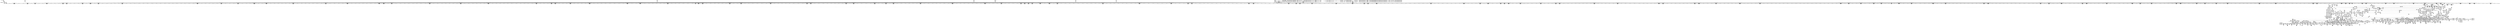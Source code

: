 digraph {
	CE0x407fa20 [shape=record,shape=Mrecord,label="{CE0x407fa20|selinux_file_receive:tmp21|security/selinux/hooks.c,3414}"]
	CE0x40a4f70 [shape=record,shape=Mrecord,label="{CE0x40a4f70|file_to_av:tmp15|security/selinux/hooks.c,1905|*SummSink*}"]
	CE0x419c930 [shape=record,shape=Mrecord,label="{CE0x419c930|inode_has_perm:sid3|security/selinux/hooks.c,1617}"]
	CE0x40a6f00 [shape=record,shape=Mrecord,label="{CE0x40a6f00|file_to_av:tmp20|security/selinux/hooks.c,1906|*SummSink*}"]
	CE0x41286e0 [shape=record,shape=Mrecord,label="{CE0x41286e0|i64_1|*Constant*}"]
	CE0x410ba90 [shape=record,shape=Mrecord,label="{CE0x410ba90|file_has_perm:path|security/selinux/hooks.c,1681|*SummSource*}"]
	CE0x4125a00 [shape=record,shape=Mrecord,label="{CE0x4125a00|inode_has_perm:i_flags|security/selinux/hooks.c,1611|*SummSink*}"]
	CE0x408bb90 [shape=record,shape=Mrecord,label="{CE0x408bb90|i64*_getelementptr_inbounds_(_2_x_i64_,_2_x_i64_*___llvm_gcov_ctr162,_i64_0,_i64_0)|*Constant*|*SummSource*}"]
	CE0x4081c00 [shape=record,shape=Mrecord,label="{CE0x4081c00|get_current:tmp1|*SummSink*}"]
	CE0x41398a0 [shape=record,shape=Mrecord,label="{CE0x41398a0|inode_has_perm:bb}"]
	CE0x4065e00 [shape=record,shape=Mrecord,label="{CE0x4065e00|COLLAPSED:_GCMRE___llvm_gcov_ctr268_internal_global_11_x_i64_zeroinitializer:_elem_0:default:}"]
	CE0x407f490 [shape=record,shape=Mrecord,label="{CE0x407f490|COLLAPSED:_GCMRE_current_task_external_global_%struct.task_struct*:_elem_0::|security/selinux/hooks.c,3414}"]
	CE0x40c9570 [shape=record,shape=Mrecord,label="{CE0x40c9570|8:_i8,_32:_%struct.inode*,_%struct.selinux_audit_data*,_128:_i32,_132:_i32,_456:_i8*,_:_SCMRE_126,127_}"]
	CE0x40a7100 [shape=record,shape=Mrecord,label="{CE0x40a7100|file_to_av:conv9|security/selinux/hooks.c,1906}"]
	CE0x40c76b0 [shape=record,shape=Mrecord,label="{CE0x40c76b0|cred_sid:sid|security/selinux/hooks.c,197|*SummSource*}"]
	CE0x41951a0 [shape=record,shape=Mrecord,label="{CE0x41951a0|0:_i32,_4:_i32,_8:_i16,_12:_i32,_16:_i32,_20:_i32,_24:_i32,_56:_i8*,_:_SCMRE_908,909_}"]
	CE0x4139790 [shape=record,shape=Mrecord,label="{CE0x4139790|inode_has_perm:if.then|*SummSink*}"]
	CE0x40d4be0 [shape=record,shape=Mrecord,label="{CE0x40d4be0|i64*_getelementptr_inbounds_(_12_x_i64_,_12_x_i64_*___llvm_gcov_ctr170,_i64_0,_i64_5)|*Constant*|*SummSink*}"]
	CE0x4104450 [shape=record,shape=Mrecord,label="{CE0x4104450|file_has_perm:tmp2|*LoadInst*|security/selinux/hooks.c,1674}"]
	CE0x41b2180 [shape=record,shape=Mrecord,label="{CE0x41b2180|__validate_creds:if.then}"]
	CE0x40d19f0 [shape=record,shape=Mrecord,label="{CE0x40d19f0|avc_has_perm:entry|*SummSource*}"]
	CE0x412fa90 [shape=record,shape=Mrecord,label="{CE0x412fa90|inode_has_perm:entry|*SummSource*}"]
	CE0x40559a0 [shape=record,shape=Mrecord,label="{CE0x40559a0|selinux_file_receive:tmp15|security/selinux/hooks.c,3414}"]
	CE0x4055a10 [shape=record,shape=Mrecord,label="{CE0x4055a10|selinux_file_receive:tmp15|security/selinux/hooks.c,3414|*SummSource*}"]
	CE0x415d4d0 [shape=record,shape=Mrecord,label="{CE0x415d4d0|0:_i32,_4:_i32,_8:_i16,_12:_i32,_16:_i32,_20:_i32,_24:_i32,_56:_i8*,_:_SCMRE_145,146_}"]
	CE0x40a7dd0 [shape=record,shape=Mrecord,label="{CE0x40a7dd0|file_to_av:if.then5|*SummSink*}"]
	CE0x40bd740 [shape=record,shape=Mrecord,label="{CE0x40bd740|8:_i8,_32:_%struct.inode*,_%struct.selinux_audit_data*,_128:_i32,_132:_i32,_456:_i8*,_:_SCMRE_296,304_|*MultipleSource*|security/selinux/hooks.c,1902|Function::selinux_file_receive&Arg::file::|Function::file_has_perm&Arg::file::|Function::file_to_av&Arg::file::}"]
	CE0x40c2f10 [shape=record,shape=Mrecord,label="{CE0x40c2f10|8:_i8,_32:_%struct.inode*,_%struct.selinux_audit_data*,_128:_i32,_132:_i32,_456:_i8*,_:_SCMRE_120,121_}"]
	CE0x40d03a0 [shape=record,shape=Mrecord,label="{CE0x40d03a0|8:_i8,_32:_%struct.inode*,_%struct.selinux_audit_data*,_128:_i32,_132:_i32,_456:_i8*,_:_SCMRE_504,512_|*MultipleSource*|security/selinux/hooks.c,1902|Function::selinux_file_receive&Arg::file::|Function::file_has_perm&Arg::file::|Function::file_to_av&Arg::file::}"]
	CE0x41b7f90 [shape=record,shape=Mrecord,label="{CE0x41b7f90|__validate_creds:tmp9|include/linux/cred.h,175}"]
	CE0x4085d80 [shape=record,shape=Mrecord,label="{CE0x4085d80|8:_i8,_32:_%struct.inode*,_%struct.selinux_audit_data*,_128:_i32,_132:_i32,_456:_i8*,_:_SCMRE_320,324_|*MultipleSource*|security/selinux/hooks.c,1902|Function::selinux_file_receive&Arg::file::|Function::file_has_perm&Arg::file::|Function::file_to_av&Arg::file::}"]
	CE0x40c3fe0 [shape=record,shape=Mrecord,label="{CE0x40c3fe0|8:_i8,_32:_%struct.inode*,_%struct.selinux_audit_data*,_128:_i32,_132:_i32,_456:_i8*,_:_SCMRE_101,102_}"]
	CE0x40a80e0 [shape=record,shape=Mrecord,label="{CE0x40a80e0|_ret_void,_!dbg_!27722|include/linux/cred.h,175|*SummSource*}"]
	CE0x4195f20 [shape=record,shape=Mrecord,label="{CE0x4195f20|0:_i32,_4:_i32,_8:_i16,_12:_i32,_16:_i32,_20:_i32,_24:_i32,_56:_i8*,_:_SCMRE_916,917_}"]
	CE0x40d50f0 [shape=record,shape=Mrecord,label="{CE0x40d50f0|file_has_perm:tmp16|security/selinux/hooks.c,1689}"]
	CE0x4100f30 [shape=record,shape=Mrecord,label="{CE0x4100f30|0:_i32,_4:_i32,_8:_i16,_12:_i32,_16:_i32,_20:_i32,_24:_i32,_56:_i8*,_:_SCMRE_479,480_}"]
	CE0x4073170 [shape=record,shape=Mrecord,label="{CE0x4073170|i64_5|*Constant*|*SummSource*}"]
	CE0x40b6270 [shape=record,shape=Mrecord,label="{CE0x40b6270|file_has_perm:sid3|security/selinux/hooks.c,1684|*SummSource*}"]
	CE0x418b800 [shape=record,shape=Mrecord,label="{CE0x418b800|0:_i32,_4:_i32,_8:_i16,_12:_i32,_16:_i32,_20:_i32,_24:_i32,_56:_i8*,_:_SCMRE_632,640_|*MultipleSource*|*LoadInst*|include/linux/fs.h,1916|security/selinux/hooks.c,1675|Function::inode_has_perm&Arg::inode::|security/selinux/hooks.c,1611}"]
	CE0x40697e0 [shape=record,shape=Mrecord,label="{CE0x40697e0|selinux_file_receive:tmp9|security/selinux/hooks.c,3414}"]
	CE0x40598f0 [shape=record,shape=Mrecord,label="{CE0x40598f0|__validate_creds:lnot|include/linux/cred.h,173|*SummSource*}"]
	CE0x4108730 [shape=record,shape=Mrecord,label="{CE0x4108730|inode_has_perm:if.end|*SummSource*}"]
	CE0x407b3a0 [shape=record,shape=Mrecord,label="{CE0x407b3a0|file_to_av:if.else}"]
	CE0x4113cb0 [shape=record,shape=Mrecord,label="{CE0x4113cb0|file_has_perm:if.end|*SummSource*}"]
	CE0x41adf20 [shape=record,shape=Mrecord,label="{CE0x41adf20|inode_has_perm:sclass|security/selinux/hooks.c,1617}"]
	CE0x40fca10 [shape=record,shape=Mrecord,label="{CE0x40fca10|0:_i32,_4:_i32,_8:_i16,_12:_i32,_16:_i32,_20:_i32,_24:_i32,_56:_i8*,_:_SCMRE_309,310_}"]
	CE0x40b9500 [shape=record,shape=Mrecord,label="{CE0x40b9500|cred_sid:cred|Function::cred_sid&Arg::cred::}"]
	CE0x41b0af0 [shape=record,shape=Mrecord,label="{CE0x41b0af0|inode_has_perm:tmp17|security/selinux/hooks.c,1617|*SummSink*}"]
	CE0x41b7b80 [shape=record,shape=Mrecord,label="{CE0x41b7b80|i32_3|*Constant*|*SummSink*}"]
	CE0x40c6220 [shape=record,shape=Mrecord,label="{CE0x40c6220|i64*_getelementptr_inbounds_(_2_x_i64_,_2_x_i64_*___llvm_gcov_ctr131,_i64_0,_i64_0)|*Constant*|*SummSource*}"]
	CE0x41874f0 [shape=record,shape=Mrecord,label="{CE0x41874f0|0:_i32,_4:_i32,_8:_i16,_12:_i32,_16:_i32,_20:_i32,_24:_i32,_56:_i8*,_:_SCMRE_585,586_}"]
	CE0x40b6b90 [shape=record,shape=Mrecord,label="{CE0x40b6b90|file_has_perm:tmp1|*SummSink*}"]
	CE0x405e9b0 [shape=record,shape=Mrecord,label="{CE0x405e9b0|file_has_perm:av|Function::file_has_perm&Arg::av::|*SummSource*}"]
	CE0x40609d0 [shape=record,shape=Mrecord,label="{CE0x40609d0|8:_i8,_32:_%struct.inode*,_%struct.selinux_audit_data*,_128:_i32,_132:_i32,_456:_i8*,_:_SCMRE_67,68_}"]
	CE0x40a5b00 [shape=record,shape=Mrecord,label="{CE0x40a5b00|file_to_av:tmp18|security/selinux/hooks.c,1905|*SummSource*}"]
	CE0x40a4da0 [shape=record,shape=Mrecord,label="{CE0x40a4da0|file_to_av:tmp15|security/selinux/hooks.c,1905}"]
	CE0x40a6040 [shape=record,shape=Mrecord,label="{CE0x40a6040|i64*_getelementptr_inbounds_(_15_x_i64_,_15_x_i64_*___llvm_gcov_ctr171,_i64_0,_i64_8)|*Constant*|*SummSource*}"]
	CE0x4087850 [shape=record,shape=Mrecord,label="{CE0x4087850|8:_i8,_32:_%struct.inode*,_%struct.selinux_audit_data*,_128:_i32,_132:_i32,_456:_i8*,_:_SCMRE_400,404_|*MultipleSource*|security/selinux/hooks.c,1902|Function::selinux_file_receive&Arg::file::|Function::file_has_perm&Arg::file::|Function::file_to_av&Arg::file::}"]
	CE0x40c20a0 [shape=record,shape=Mrecord,label="{CE0x40c20a0|8:_i8,_32:_%struct.inode*,_%struct.selinux_audit_data*,_128:_i32,_132:_i32,_456:_i8*,_:_SCMRE_79,80_}"]
	CE0x4061590 [shape=record,shape=Mrecord,label="{CE0x4061590|8:_i8,_32:_%struct.inode*,_%struct.selinux_audit_data*,_128:_i32,_132:_i32,_456:_i8*,_:_SCMRE_108,109_}"]
	CE0x40c3830 [shape=record,shape=Mrecord,label="{CE0x40c3830|get_current:tmp2}"]
	CE0x4058730 [shape=record,shape=Mrecord,label="{CE0x4058730|selinux_file_receive:tmp8|security/selinux/hooks.c,3414|*SummSink*}"]
	CE0x40b3650 [shape=record,shape=Mrecord,label="{CE0x40b3650|GLOBAL:cred_sid|*Constant*|*SummSource*}"]
	CE0x40fe160 [shape=record,shape=Mrecord,label="{CE0x40fe160|0:_i32,_4:_i32,_8:_i16,_12:_i32,_16:_i32,_20:_i32,_24:_i32,_56:_i8*,_:_SCMRE_376,384_|*MultipleSource*|*LoadInst*|include/linux/fs.h,1916|security/selinux/hooks.c,1675|Function::inode_has_perm&Arg::inode::|security/selinux/hooks.c,1611}"]
	CE0x4125a70 [shape=record,shape=Mrecord,label="{CE0x4125a70|0:_i32,_4:_i32,_8:_i16,_12:_i32,_16:_i32,_20:_i32,_24:_i32,_56:_i8*,_:_SCMRE_136,137_}"]
	CE0x410b4d0 [shape=record,shape=Mrecord,label="{CE0x410b4d0|cred_sid:security|security/selinux/hooks.c,196|*SummSource*}"]
	CE0x40a4d00 [shape=record,shape=Mrecord,label="{CE0x40a4d00|i64_7|*Constant*|*SummSink*}"]
	CE0x40d27f0 [shape=record,shape=Mrecord,label="{CE0x40d27f0|_ret_i32_%retval.0,_!dbg_!27728|security/selinux/avc.c,775}"]
	CE0x418d6c0 [shape=record,shape=Mrecord,label="{CE0x418d6c0|0:_i32,_4:_i32,_8:_i16,_12:_i32,_16:_i32,_20:_i32,_24:_i32,_56:_i8*,_:_SCMRE_712,728_|*MultipleSource*|*LoadInst*|include/linux/fs.h,1916|security/selinux/hooks.c,1675|Function::inode_has_perm&Arg::inode::|security/selinux/hooks.c,1611}"]
	CE0x412f020 [shape=record,shape=Mrecord,label="{CE0x412f020|file_has_perm:call9|security/selinux/hooks.c,1695|*SummSource*}"]
	CE0x40d5160 [shape=record,shape=Mrecord,label="{CE0x40d5160|file_has_perm:tmp16|security/selinux/hooks.c,1689|*SummSource*}"]
	CE0x410b3a0 [shape=record,shape=Mrecord,label="{CE0x410b3a0|COLLAPSED:_CMRE:_elem_0::|security/selinux/hooks.c,196}"]
	CE0x41859f0 [shape=record,shape=Mrecord,label="{CE0x41859f0|0:_i32,_4:_i32,_8:_i16,_12:_i32,_16:_i32,_20:_i32,_24:_i32,_56:_i8*,_:_SCMRE_569,570_}"]
	CE0x415f030 [shape=record,shape=Mrecord,label="{CE0x415f030|0:_i32,_4:_i32,_8:_i16,_12:_i32,_16:_i32,_20:_i32,_24:_i32,_56:_i8*,_:_SCMRE_161,162_}"]
	CE0x4087280 [shape=record,shape=Mrecord,label="{CE0x4087280|8:_i8,_32:_%struct.inode*,_%struct.selinux_audit_data*,_128:_i32,_132:_i32,_456:_i8*,_:_SCMRE_368,372_|*MultipleSource*|security/selinux/hooks.c,1902|Function::selinux_file_receive&Arg::file::|Function::file_has_perm&Arg::file::|Function::file_to_av&Arg::file::}"]
	CE0x41270d0 [shape=record,shape=Mrecord,label="{CE0x41270d0|cred_sid:tmp5|security/selinux/hooks.c,196}"]
	CE0x40f0d40 [shape=record,shape=Mrecord,label="{CE0x40f0d40|file_to_av:av.1}"]
	CE0x4069b00 [shape=record,shape=Mrecord,label="{CE0x4069b00|selinux_file_receive:tmp3|*SummSink*}"]
	CE0x40c5310 [shape=record,shape=Mrecord,label="{CE0x40c5310|file_has_perm:tmp7|security/selinux/hooks.c,1683}"]
	CE0x407f2c0 [shape=record,shape=Mrecord,label="{CE0x407f2c0|i32_78|*Constant*|*SummSource*}"]
	CE0x40fa190 [shape=record,shape=Mrecord,label="{CE0x40fa190|0:_i32,_4:_i32,_8:_i16,_12:_i32,_16:_i32,_20:_i32,_24:_i32,_56:_i8*,_:_SCMRE_285,286_}"]
	CE0x4128650 [shape=record,shape=Mrecord,label="{CE0x4128650|__validate_creds:tmp|*SummSink*}"]
	CE0x407d980 [shape=record,shape=Mrecord,label="{CE0x407d980|i64*_getelementptr_inbounds_(_11_x_i64_,_11_x_i64_*___llvm_gcov_ctr268,_i64_0,_i64_9)|*Constant*|*SummSource*}"]
	CE0x4082960 [shape=record,shape=Mrecord,label="{CE0x4082960|file_to_av:bb|*SummSink*}"]
	CE0x4054870 [shape=record,shape=Mrecord,label="{CE0x4054870|selinux_file_receive:tmp14|security/selinux/hooks.c,3414|*SummSource*}"]
	CE0x40f36a0 [shape=record,shape=Mrecord,label="{CE0x40f36a0|0:_i32,_4:_i32,_8:_i16,_12:_i32,_16:_i32,_20:_i32,_24:_i32,_56:_i8*,_:_SCMRE_198,199_}"]
	CE0x41142d0 [shape=record,shape=Mrecord,label="{CE0x41142d0|file_has_perm:bb|*SummSink*}"]
	CE0x4067760 [shape=record,shape=Mrecord,label="{CE0x4067760|8:_i8,_32:_%struct.inode*,_%struct.selinux_audit_data*,_128:_i32,_132:_i32,_456:_i8*,_:_SCMRE_63,64_}"]
	CE0x40b5700 [shape=record,shape=Mrecord,label="{CE0x40b5700|0:_i32,_4:_i32,_8:_i16,_12:_i32,_16:_i32,_20:_i32,_24:_i32,_56:_i8*,_:_SCMRE_24,32_|*MultipleSource*|*LoadInst*|include/linux/fs.h,1916|security/selinux/hooks.c,1675|Function::inode_has_perm&Arg::inode::|security/selinux/hooks.c,1611}"]
	CE0x41b7cf0 [shape=record,shape=Mrecord,label="{CE0x41b7cf0|inode_has_perm:sid3|security/selinux/hooks.c,1617|*SummSink*}"]
	CE0x40eff30 [shape=record,shape=Mrecord,label="{CE0x40eff30|file_to_av:or10|security/selinux/hooks.c,1906|*SummSink*}"]
	CE0x40ff4a0 [shape=record,shape=Mrecord,label="{CE0x40ff4a0|0:_i32,_4:_i32,_8:_i16,_12:_i32,_16:_i32,_20:_i32,_24:_i32,_56:_i8*,_:_SCMRE_432,440_|*MultipleSource*|*LoadInst*|include/linux/fs.h,1916|security/selinux/hooks.c,1675|Function::inode_has_perm&Arg::inode::|security/selinux/hooks.c,1611}"]
	CE0x4100bd0 [shape=record,shape=Mrecord,label="{CE0x4100bd0|0:_i32,_4:_i32,_8:_i16,_12:_i32,_16:_i32,_20:_i32,_24:_i32,_56:_i8*,_:_SCMRE_477,478_}"]
	CE0x4080340 [shape=record,shape=Mrecord,label="{CE0x4080340|i64*_getelementptr_inbounds_(_11_x_i64_,_11_x_i64_*___llvm_gcov_ctr268,_i64_0,_i64_8)|*Constant*|*SummSink*}"]
	CE0x412ac90 [shape=record,shape=Mrecord,label="{CE0x412ac90|inode_has_perm:do.end|*SummSink*}"]
	CE0x40bad50 [shape=record,shape=Mrecord,label="{CE0x40bad50|file_inode:entry|*SummSource*}"]
	CE0x40d1db0 [shape=record,shape=Mrecord,label="{CE0x40d1db0|avc_has_perm:ssid|Function::avc_has_perm&Arg::ssid::|*SummSource*}"]
	CE0x4084020 [shape=record,shape=Mrecord,label="{CE0x4084020|file_to_av:tmp10|security/selinux/hooks.c,1904|*SummSink*}"]
	CE0x40a0470 [shape=record,shape=Mrecord,label="{CE0x40a0470|file_to_av:f_flags|security/selinux/hooks.c,1905|*SummSink*}"]
	CE0x410a8d0 [shape=record,shape=Mrecord,label="{CE0x410a8d0|file_has_perm:tmp|*SummSink*}"]
	CE0x41ad4b0 [shape=record,shape=Mrecord,label="{CE0x41ad4b0|inode_has_perm:tmp12|security/selinux/hooks.c,1612|*SummSource*}"]
	CE0x405ac50 [shape=record,shape=Mrecord,label="{CE0x405ac50|i32_0|*Constant*|*SummSink*}"]
	CE0x4190d90 [shape=record,shape=Mrecord,label="{CE0x4190d90|0:_i32,_4:_i32,_8:_i16,_12:_i32,_16:_i32,_20:_i32,_24:_i32,_56:_i8*,_:_SCMRE_867,868_}"]
	CE0x40f0190 [shape=record,shape=Mrecord,label="{CE0x40f0190|file_to_av:conv11|security/selinux/hooks.c,1906|*SummSource*}"]
	CE0x4084da0 [shape=record,shape=Mrecord,label="{CE0x4084da0|selinux_file_receive:tmp20|security/selinux/hooks.c,3414}"]
	CE0x409ff50 [shape=record,shape=Mrecord,label="{CE0x409ff50|i32_6|*Constant*|*SummSink*}"]
	CE0x40b3220 [shape=record,shape=Mrecord,label="{CE0x40b3220|cred_sid:tmp|*SummSource*}"]
	CE0x40c3e60 [shape=record,shape=Mrecord,label="{CE0x40c3e60|8:_i8,_32:_%struct.inode*,_%struct.selinux_audit_data*,_128:_i32,_132:_i32,_456:_i8*,_:_SCMRE_100,101_}"]
	CE0x411d180 [shape=record,shape=Mrecord,label="{CE0x411d180|file_has_perm:tmp22|security/selinux/hooks.c,1694|*SummSource*}"]
	CE0x40a7170 [shape=record,shape=Mrecord,label="{CE0x40a7170|file_to_av:conv9|security/selinux/hooks.c,1906|*SummSource*}"]
	CE0x4105c30 [shape=record,shape=Mrecord,label="{CE0x4105c30|file_has_perm:call1|security/selinux/hooks.c,1677|*SummSink*}"]
	CE0x40b6b20 [shape=record,shape=Mrecord,label="{CE0x40b6b20|file_has_perm:tmp1|*SummSource*}"]
	CE0x4159e20 [shape=record,shape=Mrecord,label="{CE0x4159e20|0:_i32,_4:_i32,_8:_i16,_12:_i32,_16:_i32,_20:_i32,_24:_i32,_56:_i8*,_:_SCMRE_32,40_|*MultipleSource*|*LoadInst*|include/linux/fs.h,1916|security/selinux/hooks.c,1675|Function::inode_has_perm&Arg::inode::|security/selinux/hooks.c,1611}"]
	CE0x407e4f0 [shape=record,shape=Mrecord,label="{CE0x407e4f0|file_to_av:tmp9|*LoadInst*|security/selinux/hooks.c,1904}"]
	CE0x41335e0 [shape=record,shape=Mrecord,label="{CE0x41335e0|file_has_perm:tmp28|security/selinux/hooks.c,1698|*SummSink*}"]
	CE0x41abce0 [shape=record,shape=Mrecord,label="{CE0x41abce0|inode_has_perm:tmp9|security/selinux/hooks.c,1611|*SummSink*}"]
	CE0x411cd00 [shape=record,shape=Mrecord,label="{CE0x411cd00|file_has_perm:tmp21|security/selinux/hooks.c,1694|*SummSink*}"]
	CE0x40f7c70 [shape=record,shape=Mrecord,label="{CE0x40f7c70|0:_i32,_4:_i32,_8:_i16,_12:_i32,_16:_i32,_20:_i32,_24:_i32,_56:_i8*,_:_SCMRE_263,264_}"]
	CE0x4056050 [shape=record,shape=Mrecord,label="{CE0x4056050|selinux_file_receive:do.end}"]
	CE0x4127980 [shape=record,shape=Mrecord,label="{CE0x4127980|_call_void_mcount()_#3|*SummSource*}"]
	CE0x405fe60 [shape=record,shape=Mrecord,label="{CE0x405fe60|8:_i8,_32:_%struct.inode*,_%struct.selinux_audit_data*,_128:_i32,_132:_i32,_456:_i8*,_:_SCMRE_436,440_|*MultipleSource*|security/selinux/hooks.c,1902|Function::selinux_file_receive&Arg::file::|Function::file_has_perm&Arg::file::|Function::file_to_av&Arg::file::}"]
	CE0x41a7530 [shape=record,shape=Mrecord,label="{CE0x41a7530|inode_has_perm:tmp19|security/selinux/hooks.c,1618|*SummSource*}"]
	"CONST[source:2(external),value:0(static)][purpose:{operation}][SrcIdx:2]"
	CE0x40f2ab0 [shape=record,shape=Mrecord,label="{CE0x40f2ab0|i32_1024|*Constant*|*SummSink*}"]
	CE0x40d2950 [shape=record,shape=Mrecord,label="{CE0x40d2950|avc_has_perm:tclass|Function::avc_has_perm&Arg::tclass::}"]
	CE0x419a870 [shape=record,shape=Mrecord,label="{CE0x419a870|i32_512|*Constant*|*SummSource*}"]
	CE0x415eac0 [shape=record,shape=Mrecord,label="{CE0x415eac0|0:_i32,_4:_i32,_8:_i16,_12:_i32,_16:_i32,_20:_i32,_24:_i32,_56:_i8*,_:_SCMRE_158,159_}"]
	CE0x40b92b0 [shape=record,shape=Mrecord,label="{CE0x40b92b0|file_inode:f_inode|include/linux/fs.h,1916|*SummSink*}"]
	CE0x419c090 [shape=record,shape=Mrecord,label="{CE0x419c090|inode_has_perm:i_security|security/selinux/hooks.c,1615}"]
	CE0x4102860 [shape=record,shape=Mrecord,label="{CE0x4102860|0:_i32,_4:_i32,_8:_i16,_12:_i32,_16:_i32,_20:_i32,_24:_i32,_56:_i8*,_:_SCMRE_508,512_|*MultipleSource*|*LoadInst*|include/linux/fs.h,1916|security/selinux/hooks.c,1675|Function::inode_has_perm&Arg::inode::|security/selinux/hooks.c,1611}"]
	CE0x41ab690 [shape=record,shape=Mrecord,label="{CE0x41ab690|inode_has_perm:tmp8|security/selinux/hooks.c,1611|*SummSink*}"]
	CE0x406ceb0 [shape=record,shape=Mrecord,label="{CE0x406ceb0|8:_i8,_32:_%struct.inode*,_%struct.selinux_audit_data*,_128:_i32,_132:_i32,_456:_i8*,_:_SCMRE_1,2_}"]
	CE0x40ecc50 [shape=record,shape=Mrecord,label="{CE0x40ecc50|i64*_getelementptr_inbounds_(_2_x_i64_,_2_x_i64_*___llvm_gcov_ctr162,_i64_0,_i64_1)|*Constant*|*SummSink*}"]
	CE0x408e3a0 [shape=record,shape=Mrecord,label="{CE0x408e3a0|8:_i8,_32:_%struct.inode*,_%struct.selinux_audit_data*,_128:_i32,_132:_i32,_456:_i8*,_:_SCMRE_81,82_}"]
	CE0x4059030 [shape=record,shape=Mrecord,label="{CE0x4059030|file_to_av:f_mode|security/selinux/hooks.c,1902|*SummSink*}"]
	CE0x407b7e0 [shape=record,shape=Mrecord,label="{CE0x407b7e0|GLOBAL:selinux_file_receive.__warned|Global_var:selinux_file_receive.__warned}"]
	CE0x40f8840 [shape=record,shape=Mrecord,label="{CE0x40f8840|0:_i32,_4:_i32,_8:_i16,_12:_i32,_16:_i32,_20:_i32,_24:_i32,_56:_i8*,_:_SCMRE_270,271_}"]
	CE0x418a790 [shape=record,shape=Mrecord,label="{CE0x418a790|0:_i32,_4:_i32,_8:_i16,_12:_i32,_16:_i32,_20:_i32,_24:_i32,_56:_i8*,_:_SCMRE_615,616_}"]
	CE0x4161040 [shape=record,shape=Mrecord,label="{CE0x4161040|0:_i32,_4:_i32,_8:_i16,_12:_i32,_16:_i32,_20:_i32,_24:_i32,_56:_i8*,_:_SCMRE_180,181_}"]
	CE0x409d230 [shape=record,shape=Mrecord,label="{CE0x409d230|file_to_av:tmp4|security/selinux/hooks.c,1902}"]
	CE0x4125c60 [shape=record,shape=Mrecord,label="{CE0x4125c60|0:_i32,_4:_i32,_8:_i16,_12:_i32,_16:_i32,_20:_i32,_24:_i32,_56:_i8*,_:_SCMRE_2,4_|*MultipleSource*|*LoadInst*|include/linux/fs.h,1916|security/selinux/hooks.c,1675|Function::inode_has_perm&Arg::inode::|security/selinux/hooks.c,1611}"]
	CE0x40ec140 [shape=record,shape=Mrecord,label="{CE0x40ec140|file_inode:tmp1}"]
	CE0x4103630 [shape=record,shape=Mrecord,label="{CE0x4103630|__validate_creds:tmp2|include/linux/cred.h,173|*SummSource*}"]
	CE0x40d2d00 [shape=record,shape=Mrecord,label="{CE0x40d2d00|avc_has_perm:requested|Function::avc_has_perm&Arg::requested::}"]
	CE0x409cf30 [shape=record,shape=Mrecord,label="{CE0x409cf30|i64_0|*Constant*}"]
	CE0x40c3510 [shape=record,shape=Mrecord,label="{CE0x40c3510|8:_i8,_32:_%struct.inode*,_%struct.selinux_audit_data*,_128:_i32,_132:_i32,_456:_i8*,_:_SCMRE_10,11_}"]
	CE0x40ee740 [shape=record,shape=Mrecord,label="{CE0x40ee740|file_has_perm:tmp9|security/selinux/hooks.c,1683}"]
	CE0x4130750 [shape=record,shape=Mrecord,label="{CE0x4130750|inode_has_perm:perms|Function::inode_has_perm&Arg::perms::|*SummSource*}"]
	CE0x4190660 [shape=record,shape=Mrecord,label="{CE0x4190660|0:_i32,_4:_i32,_8:_i16,_12:_i32,_16:_i32,_20:_i32,_24:_i32,_56:_i8*,_:_SCMRE_865,866_}"]
	CE0x40706d0 [shape=record,shape=Mrecord,label="{CE0x40706d0|8:_i8,_32:_%struct.inode*,_%struct.selinux_audit_data*,_128:_i32,_132:_i32,_456:_i8*,_:_SCMRE_59,60_}"]
	"CONST[source:2(external),value:2(dynamic)][purpose:{subject}][SrcIdx:6]"
	CE0x4109620 [shape=record,shape=Mrecord,label="{CE0x4109620|file_has_perm:ad|security/selinux/hooks.c, 1676|*SummSource*}"]
	CE0x41ad620 [shape=record,shape=Mrecord,label="{CE0x41ad620|inode_has_perm:tmp12|security/selinux/hooks.c,1612|*SummSink*}"]
	CE0x40d32f0 [shape=record,shape=Mrecord,label="{CE0x40d32f0|avc_has_perm:auditdata|Function::avc_has_perm&Arg::auditdata::|*SummSink*}"]
	CE0x405d230 [shape=record,shape=Mrecord,label="{CE0x405d230|GLOBAL:file_has_perm|*Constant*}"]
	CE0x40bb8f0 [shape=record,shape=Mrecord,label="{CE0x40bb8f0|8:_i8,_32:_%struct.inode*,_%struct.selinux_audit_data*,_128:_i32,_132:_i32,_456:_i8*,_:_SCMRE_210,211_}"]
	CE0x4069070 [shape=record,shape=Mrecord,label="{CE0x4069070|GLOBAL:__llvm_gcov_ctr268|Global_var:__llvm_gcov_ctr268}"]
	CE0x4065d90 [shape=record,shape=Mrecord,label="{CE0x4065d90|selinux_file_receive:tmp}"]
	CE0x41a76b0 [shape=record,shape=Mrecord,label="{CE0x41a76b0|inode_has_perm:tmp20|security/selinux/hooks.c,1618}"]
	CE0x419d730 [shape=record,shape=Mrecord,label="{CE0x419d730|inode_has_perm:tmp14|security/selinux/hooks.c,1614|*SummSource*}"]
	CE0x4161dc0 [shape=record,shape=Mrecord,label="{CE0x4161dc0|0:_i32,_4:_i32,_8:_i16,_12:_i32,_16:_i32,_20:_i32,_24:_i32,_56:_i8*,_:_SCMRE_188,189_}"]
	CE0x409e6b0 [shape=record,shape=Mrecord,label="{CE0x409e6b0|file_to_av:tmp6|security/selinux/hooks.c,1902}"]
	CE0x41b0f10 [shape=record,shape=Mrecord,label="{CE0x41b0f10|inode_has_perm:tmp19|security/selinux/hooks.c,1618}"]
	CE0x41adca0 [shape=record,shape=Mrecord,label="{CE0x41adca0|i64*_getelementptr_inbounds_(_8_x_i64_,_8_x_i64_*___llvm_gcov_ctr154,_i64_0,_i64_6)|*Constant*|*SummSink*}"]
	CE0x40bf680 [shape=record,shape=Mrecord,label="{CE0x40bf680|8:_i8,_32:_%struct.inode*,_%struct.selinux_audit_data*,_128:_i32,_132:_i32,_456:_i8*,_:_SCMRE_146,147_}"]
	CE0x40cbb50 [shape=record,shape=Mrecord,label="{CE0x40cbb50|i64_16|*Constant*}"]
	CE0x40bea70 [shape=record,shape=Mrecord,label="{CE0x40bea70|8:_i8,_32:_%struct.inode*,_%struct.selinux_audit_data*,_128:_i32,_132:_i32,_456:_i8*,_:_SCMRE_185,186_}"]
	CE0x412ab50 [shape=record,shape=Mrecord,label="{CE0x412ab50|inode_has_perm:do.end}"]
	CE0x4103320 [shape=record,shape=Mrecord,label="{CE0x4103320|file_has_perm:f_security|security/selinux/hooks.c,1674|*SummSink*}"]
	CE0x406e7c0 [shape=record,shape=Mrecord,label="{CE0x406e7c0|file_to_av:bb|*SummSource*}"]
	CE0x4063e50 [shape=record,shape=Mrecord,label="{CE0x4063e50|selinux_file_receive:tmp5|security/selinux/hooks.c,3414|*SummSource*}"]
	CE0x410a650 [shape=record,shape=Mrecord,label="{CE0x410a650|cred_sid:tmp4|*LoadInst*|security/selinux/hooks.c,196|*SummSource*}"]
	CE0x40f8330 [shape=record,shape=Mrecord,label="{CE0x40f8330|0:_i32,_4:_i32,_8:_i16,_12:_i32,_16:_i32,_20:_i32,_24:_i32,_56:_i8*,_:_SCMRE_267,268_}"]
	CE0x41204d0 [shape=record,shape=Mrecord,label="{CE0x41204d0|__validate_creds:lnot.ext|include/linux/cred.h,173|*SummSource*}"]
	CE0x40bdb30 [shape=record,shape=Mrecord,label="{CE0x40bdb30|i32_7|*Constant*|*SummSink*}"]
	CE0x406e420 [shape=record,shape=Mrecord,label="{CE0x406e420|8:_i8,_32:_%struct.inode*,_%struct.selinux_audit_data*,_128:_i32,_132:_i32,_456:_i8*,_:_SCMRE_50,51_}"]
	CE0x40c3090 [shape=record,shape=Mrecord,label="{CE0x40c3090|8:_i8,_32:_%struct.inode*,_%struct.selinux_audit_data*,_128:_i32,_132:_i32,_456:_i8*,_:_SCMRE_7,8_}"]
	CE0x4186ad0 [shape=record,shape=Mrecord,label="{CE0x4186ad0|0:_i32,_4:_i32,_8:_i16,_12:_i32,_16:_i32,_20:_i32,_24:_i32,_56:_i8*,_:_SCMRE_579,580_}"]
	CE0x40a5230 [shape=record,shape=Mrecord,label="{CE0x40a5230|file_to_av:tmp16|security/selinux/hooks.c,1905|*SummSource*}"]
	CE0x4124f30 [shape=record,shape=Mrecord,label="{CE0x4124f30|GLOBAL:llvm.expect.i64|*Constant*}"]
	CE0x407b300 [shape=record,shape=Mrecord,label="{CE0x407b300|file_to_av:if.then18|*SummSource*}"]
	CE0x40a6710 [shape=record,shape=Mrecord,label="{CE0x40a6710|file_to_av:tmp19|security/selinux/hooks.c,1906}"]
	CE0x411dca0 [shape=record,shape=Mrecord,label="{CE0x411dca0|i64*_getelementptr_inbounds_(_12_x_i64_,_12_x_i64_*___llvm_gcov_ctr170,_i64_0,_i64_9)|*Constant*|*SummSource*}"]
	CE0x40fc6b0 [shape=record,shape=Mrecord,label="{CE0x40fc6b0|0:_i32,_4:_i32,_8:_i16,_12:_i32,_16:_i32,_20:_i32,_24:_i32,_56:_i8*,_:_SCMRE_307,308_}"]
	CE0x408aeb0 [shape=record,shape=Mrecord,label="{CE0x408aeb0|GLOBAL:cred_sid|*Constant*}"]
	CE0x40d6e10 [shape=record,shape=Mrecord,label="{CE0x40d6e10|file_to_av:f_mode2|security/selinux/hooks.c,1904|*SummSource*}"]
	CE0x419d060 [shape=record,shape=Mrecord,label="{CE0x419d060|inode_has_perm:tmp13|security/selinux/hooks.c,1614|*SummSource*}"]
	CE0x4082680 [shape=record,shape=Mrecord,label="{CE0x4082680|COLLAPSED:_GCMRE___llvm_gcov_ctr171_internal_global_15_x_i64_zeroinitializer:_elem_0:default:}"]
	CE0x40c8630 [shape=record,shape=Mrecord,label="{CE0x40c8630|8:_i8,_32:_%struct.inode*,_%struct.selinux_audit_data*,_128:_i32,_132:_i32,_456:_i8*,_:_SCMRE_111,112_}"]
	CE0x41b7040 [shape=record,shape=Mrecord,label="{CE0x41b7040|__validate_creds:tmp6|include/linux/cred.h,174|*SummSource*}"]
	CE0x40d6a90 [shape=record,shape=Mrecord,label="{CE0x40d6a90|file_to_av:av.0|*SummSink*}"]
	CE0x40f6110 [shape=record,shape=Mrecord,label="{CE0x40f6110|0:_i32,_4:_i32,_8:_i16,_12:_i32,_16:_i32,_20:_i32,_24:_i32,_56:_i8*,_:_SCMRE_247,248_}"]
	CE0x41aac70 [shape=record,shape=Mrecord,label="{CE0x41aac70|inode_has_perm:tmp7|security/selinux/hooks.c,1611|*SummSource*}"]
	CE0x406d260 [shape=record,shape=Mrecord,label="{CE0x406d260|GLOBAL:current_task|Global_var:current_task|*SummSource*}"]
	CE0x408e220 [shape=record,shape=Mrecord,label="{CE0x408e220|i8*_getelementptr_inbounds_(_45_x_i8_,_45_x_i8_*_.str12,_i32_0,_i32_0)|*Constant*|*SummSource*}"]
	CE0x40ccbe0 [shape=record,shape=Mrecord,label="{CE0x40ccbe0|GLOBAL:current_task|Global_var:current_task}"]
	CE0x419cff0 [shape=record,shape=Mrecord,label="{CE0x419cff0|inode_has_perm:tmp13|security/selinux/hooks.c,1614}"]
	"CONST[source:1(input),value:2(dynamic)][purpose:{object}][SrcIdx:4]"
	CE0x4114000 [shape=record,shape=Mrecord,label="{CE0x4114000|file_has_perm:if.then|*SummSink*}"]
	CE0x411c290 [shape=record,shape=Mrecord,label="{CE0x411c290|file_has_perm:tmp18|security/selinux/hooks.c,1690}"]
	CE0x4193f10 [shape=record,shape=Mrecord,label="{CE0x4193f10|0:_i32,_4:_i32,_8:_i16,_12:_i32,_16:_i32,_20:_i32,_24:_i32,_56:_i8*,_:_SCMRE_897,898_}"]
	CE0x406fbd0 [shape=record,shape=Mrecord,label="{CE0x406fbd0|8:_i8,_32:_%struct.inode*,_%struct.selinux_audit_data*,_128:_i32,_132:_i32,_456:_i8*,_:_SCMRE_168,169_}"]
	CE0x4119eb0 [shape=record,shape=Mrecord,label="{CE0x4119eb0|i64*_getelementptr_inbounds_(_12_x_i64_,_12_x_i64_*___llvm_gcov_ctr170,_i64_0,_i64_6)|*Constant*|*SummSink*}"]
	CE0x405efc0 [shape=record,shape=Mrecord,label="{CE0x405efc0|_ret_i32_%rc.1,_!dbg_!27749|security/selinux/hooks.c,1698|*SummSink*}"]
	CE0x41aa090 [shape=record,shape=Mrecord,label="{CE0x41aa090|inode_has_perm:expval|security/selinux/hooks.c,1611|*SummSink*}"]
	CE0x40b31b0 [shape=record,shape=Mrecord,label="{CE0x40b31b0|cred_sid:bb}"]
	CE0x41b06f0 [shape=record,shape=Mrecord,label="{CE0x41b06f0|inode_has_perm:tmp17|security/selinux/hooks.c,1617}"]
	CE0x41a4900 [shape=record,shape=Mrecord,label="{CE0x41a4900|__validate_creds:tmp|*SummSource*}"]
	CE0x40fb270 [shape=record,shape=Mrecord,label="{CE0x40fb270|0:_i32,_4:_i32,_8:_i16,_12:_i32,_16:_i32,_20:_i32,_24:_i32,_56:_i8*,_:_SCMRE_295,296_}"]
	CE0x40bc4f0 [shape=record,shape=Mrecord,label="{CE0x40bc4f0|8:_i8,_32:_%struct.inode*,_%struct.selinux_audit_data*,_128:_i32,_132:_i32,_456:_i8*,_:_SCMRE_248,256_|*MultipleSource*|security/selinux/hooks.c,1902|Function::selinux_file_receive&Arg::file::|Function::file_has_perm&Arg::file::|Function::file_to_av&Arg::file::}"]
	CE0x40f78b0 [shape=record,shape=Mrecord,label="{CE0x40f78b0|0:_i32,_4:_i32,_8:_i16,_12:_i32,_16:_i32,_20:_i32,_24:_i32,_56:_i8*,_:_SCMRE_261,262_}"]
	CE0x40ebbe0 [shape=record,shape=Mrecord,label="{CE0x40ebbe0|cred_sid:sid|security/selinux/hooks.c,197|*SummSink*}"]
	CE0x40d6140 [shape=record,shape=Mrecord,label="{CE0x40d6140|file_to_av:conv1|security/selinux/hooks.c,1903}"]
	CE0x41a9440 [shape=record,shape=Mrecord,label="{CE0x41a9440|inode_has_perm:conv|security/selinux/hooks.c,1611|*SummSource*}"]
	CE0x4077780 [shape=record,shape=Mrecord,label="{CE0x4077780|selinux_file_receive:tobool|security/selinux/hooks.c,3414}"]
	CE0x415db90 [shape=record,shape=Mrecord,label="{CE0x415db90|0:_i32,_4:_i32,_8:_i16,_12:_i32,_16:_i32,_20:_i32,_24:_i32,_56:_i8*,_:_SCMRE_149,150_}"]
	CE0x40a7570 [shape=record,shape=Mrecord,label="{CE0x40a7570|i64_6|*Constant*}"]
	CE0x41a9750 [shape=record,shape=Mrecord,label="{CE0x41a9750|i64_0|*Constant*}"]
	CE0x40aecc0 [shape=record,shape=Mrecord,label="{CE0x40aecc0|get_current:tmp3|*SummSource*}"]
	CE0x4191f00 [shape=record,shape=Mrecord,label="{CE0x4191f00|0:_i32,_4:_i32,_8:_i16,_12:_i32,_16:_i32,_20:_i32,_24:_i32,_56:_i8*,_:_SCMRE_878,879_}"]
	CE0x4139050 [shape=record,shape=Mrecord,label="{CE0x4139050|__validate_creds:line|Function::__validate_creds&Arg::line::}"]
	CE0x41896b0 [shape=record,shape=Mrecord,label="{CE0x41896b0|0:_i32,_4:_i32,_8:_i16,_12:_i32,_16:_i32,_20:_i32,_24:_i32,_56:_i8*,_:_SCMRE_605,606_}"]
	CE0x40733e0 [shape=record,shape=Mrecord,label="{CE0x40733e0|i64_5|*Constant*|*SummSink*}"]
	CE0x40c8ab0 [shape=record,shape=Mrecord,label="{CE0x40c8ab0|8:_i8,_32:_%struct.inode*,_%struct.selinux_audit_data*,_128:_i32,_132:_i32,_456:_i8*,_:_SCMRE_114,115_}"]
	CE0x409f760 [shape=record,shape=Mrecord,label="{CE0x409f760|file_to_av:tmp13|security/selinux/hooks.c,1904|*SummSource*}"]
	CE0x418cbc0 [shape=record,shape=Mrecord,label="{CE0x418cbc0|0:_i32,_4:_i32,_8:_i16,_12:_i32,_16:_i32,_20:_i32,_24:_i32,_56:_i8*,_:_SCMRE_684,688_|*MultipleSource*|*LoadInst*|include/linux/fs.h,1916|security/selinux/hooks.c,1675|Function::inode_has_perm&Arg::inode::|security/selinux/hooks.c,1611}"]
	CE0x407f420 [shape=record,shape=Mrecord,label="{CE0x407f420|selinux_file_receive:cred4|security/selinux/hooks.c,3414}"]
	CE0x4138f50 [shape=record,shape=Mrecord,label="{CE0x4138f50|i32_4|*Constant*}"]
	CE0x4065590 [shape=record,shape=Mrecord,label="{CE0x4065590|selinux_file_receive:bb|*SummSource*}"]
	CE0x40c3ce0 [shape=record,shape=Mrecord,label="{CE0x40c3ce0|8:_i8,_32:_%struct.inode*,_%struct.selinux_audit_data*,_128:_i32,_132:_i32,_456:_i8*,_:_SCMRE_99,100_}"]
	CE0x4186fe0 [shape=record,shape=Mrecord,label="{CE0x4186fe0|0:_i32,_4:_i32,_8:_i16,_12:_i32,_16:_i32,_20:_i32,_24:_i32,_56:_i8*,_:_SCMRE_582,583_}"]
	CE0x4072460 [shape=record,shape=Mrecord,label="{CE0x4072460|file_to_av:bb}"]
	CE0x40b40c0 [shape=record,shape=Mrecord,label="{CE0x40b40c0|file_has_perm:tmp8|security/selinux/hooks.c,1683|*SummSink*}"]
	CE0x40acee0 [shape=record,shape=Mrecord,label="{CE0x40acee0|8:_i8,_32:_%struct.inode*,_%struct.selinux_audit_data*,_128:_i32,_132:_i32,_456:_i8*,_:_SCMRE_154,155_}"]
	CE0x4183980 [shape=record,shape=Mrecord,label="{CE0x4183980|0:_i32,_4:_i32,_8:_i16,_12:_i32,_16:_i32,_20:_i32,_24:_i32,_56:_i8*,_:_SCMRE_544,552_|*MultipleSource*|*LoadInst*|include/linux/fs.h,1916|security/selinux/hooks.c,1675|Function::inode_has_perm&Arg::inode::|security/selinux/hooks.c,1611}"]
	CE0x408e820 [shape=record,shape=Mrecord,label="{CE0x408e820|8:_i8,_32:_%struct.inode*,_%struct.selinux_audit_data*,_128:_i32,_132:_i32,_456:_i8*,_:_SCMRE_84,85_}"]
	CE0x4188270 [shape=record,shape=Mrecord,label="{CE0x4188270|0:_i32,_4:_i32,_8:_i16,_12:_i32,_16:_i32,_20:_i32,_24:_i32,_56:_i8*,_:_SCMRE_593,594_}"]
	CE0x41914e0 [shape=record,shape=Mrecord,label="{CE0x41914e0|0:_i32,_4:_i32,_8:_i16,_12:_i32,_16:_i32,_20:_i32,_24:_i32,_56:_i8*,_:_SCMRE_872,873_}"]
	CE0x40cf6a0 [shape=record,shape=Mrecord,label="{CE0x40cf6a0|8:_i8,_32:_%struct.inode*,_%struct.selinux_audit_data*,_128:_i32,_132:_i32,_456:_i8*,_:_SCMRE_464,472_|*MultipleSource*|security/selinux/hooks.c,1902|Function::selinux_file_receive&Arg::file::|Function::file_has_perm&Arg::file::|Function::file_to_av&Arg::file::}"]
	CE0x415ff60 [shape=record,shape=Mrecord,label="{CE0x415ff60|0:_i32,_4:_i32,_8:_i16,_12:_i32,_16:_i32,_20:_i32,_24:_i32,_56:_i8*,_:_SCMRE_170,171_}"]
	CE0x4197360 [shape=record,shape=Mrecord,label="{CE0x4197360|0:_i32,_4:_i32,_8:_i16,_12:_i32,_16:_i32,_20:_i32,_24:_i32,_56:_i8*,_:_SCMRE_928,929_}"]
	CE0x411f130 [shape=record,shape=Mrecord,label="{CE0x411f130|inode_has_perm:tmp4|security/selinux/hooks.c,1609|*SummSource*}"]
	CE0x4078cd0 [shape=record,shape=Mrecord,label="{CE0x4078cd0|GLOBAL:lockdep_rcu_suspicious|*Constant*|*SummSink*}"]
	CE0x40bd6d0 [shape=record,shape=Mrecord,label="{CE0x40bd6d0|8:_i8,_32:_%struct.inode*,_%struct.selinux_audit_data*,_128:_i32,_132:_i32,_456:_i8*,_:_SCMRE_288,292_|*MultipleSource*|security/selinux/hooks.c,1902|Function::selinux_file_receive&Arg::file::|Function::file_has_perm&Arg::file::|Function::file_to_av&Arg::file::}"]
	CE0x40a7440 [shape=record,shape=Mrecord,label="{CE0x40a7440|file_to_av:tobool7|security/selinux/hooks.c,1905|*SummSink*}"]
	CE0x41a8ce0 [shape=record,shape=Mrecord,label="{CE0x41a8ce0|inode_has_perm:conv|security/selinux/hooks.c,1611}"]
	CE0x4190eb0 [shape=record,shape=Mrecord,label="{CE0x4190eb0|0:_i32,_4:_i32,_8:_i16,_12:_i32,_16:_i32,_20:_i32,_24:_i32,_56:_i8*,_:_SCMRE_868,869_}"]
	CE0x4196e50 [shape=record,shape=Mrecord,label="{CE0x4196e50|0:_i32,_4:_i32,_8:_i16,_12:_i32,_16:_i32,_20:_i32,_24:_i32,_56:_i8*,_:_SCMRE_925,926_}"]
	CE0x4188c90 [shape=record,shape=Mrecord,label="{CE0x4188c90|0:_i32,_4:_i32,_8:_i16,_12:_i32,_16:_i32,_20:_i32,_24:_i32,_56:_i8*,_:_SCMRE_599,600_}"]
	CE0x4127000 [shape=record,shape=Mrecord,label="{CE0x4127000|cred_sid:tmp4|*LoadInst*|security/selinux/hooks.c,196}"]
	CE0x40a6c50 [shape=record,shape=Mrecord,label="{CE0x40a6c50|file_to_av:tmp20|security/selinux/hooks.c,1906}"]
	CE0x4183e90 [shape=record,shape=Mrecord,label="{CE0x4183e90|0:_i32,_4:_i32,_8:_i16,_12:_i32,_16:_i32,_20:_i32,_24:_i32,_56:_i8*,_:_SCMRE_554,555_}"]
	CE0x418a430 [shape=record,shape=Mrecord,label="{CE0x418a430|0:_i32,_4:_i32,_8:_i16,_12:_i32,_16:_i32,_20:_i32,_24:_i32,_56:_i8*,_:_SCMRE_613,614_}"]
	CE0x4196430 [shape=record,shape=Mrecord,label="{CE0x4196430|0:_i32,_4:_i32,_8:_i16,_12:_i32,_16:_i32,_20:_i32,_24:_i32,_56:_i8*,_:_SCMRE_919,920_}"]
	CE0x40fef20 [shape=record,shape=Mrecord,label="{CE0x40fef20|0:_i32,_4:_i32,_8:_i16,_12:_i32,_16:_i32,_20:_i32,_24:_i32,_56:_i8*,_:_SCMRE_416,424_|*MultipleSource*|*LoadInst*|include/linux/fs.h,1916|security/selinux/hooks.c,1675|Function::inode_has_perm&Arg::inode::|security/selinux/hooks.c,1611}"]
	CE0x40bf070 [shape=record,shape=Mrecord,label="{CE0x40bf070|8:_i8,_32:_%struct.inode*,_%struct.selinux_audit_data*,_128:_i32,_132:_i32,_456:_i8*,_:_SCMRE_189,190_}"]
	CE0x405b8e0 [shape=record,shape=Mrecord,label="{CE0x405b8e0|selinux_file_receive:call5|security/selinux/hooks.c,3416|*SummSink*}"]
	CE0x40a5db0 [shape=record,shape=Mrecord,label="{CE0x40a5db0|i64*_getelementptr_inbounds_(_15_x_i64_,_15_x_i64_*___llvm_gcov_ctr171,_i64_0,_i64_8)|*Constant*}"]
	CE0x4083870 [shape=record,shape=Mrecord,label="{CE0x4083870|file_has_perm:tmp12|security/selinux/hooks.c,1688}"]
	CE0x40787b0 [shape=record,shape=Mrecord,label="{CE0x40787b0|i64*_getelementptr_inbounds_(_11_x_i64_,_11_x_i64_*___llvm_gcov_ctr268,_i64_0,_i64_6)|*Constant*}"]
	CE0x40ca1b0 [shape=record,shape=Mrecord,label="{CE0x40ca1b0|i32_1|*Constant*}"]
	CE0x41a9df0 [shape=record,shape=Mrecord,label="{CE0x41a9df0|inode_has_perm:expval|security/selinux/hooks.c,1611}"]
	CE0x4189350 [shape=record,shape=Mrecord,label="{CE0x4189350|0:_i32,_4:_i32,_8:_i16,_12:_i32,_16:_i32,_20:_i32,_24:_i32,_56:_i8*,_:_SCMRE_603,604_}"]
	CE0x409f5f0 [shape=record,shape=Mrecord,label="{CE0x409f5f0|file_to_av:tmp12|security/selinux/hooks.c,1904|*SummSink*}"]
	CE0x40c5c80 [shape=record,shape=Mrecord,label="{CE0x40c5c80|_call_void_mcount()_#3|*SummSource*}"]
	CE0x41222c0 [shape=record,shape=Mrecord,label="{CE0x41222c0|inode_has_perm:tmp5|security/selinux/hooks.c,1609}"]
	CE0x405c6b0 [shape=record,shape=Mrecord,label="{CE0x405c6b0|selinux_file_receive:file|Function::selinux_file_receive&Arg::file::|*SummSource*}"]
	CE0x4077e90 [shape=record,shape=Mrecord,label="{CE0x4077e90|i64_0|*Constant*}"]
	CE0x4127ae0 [shape=record,shape=Mrecord,label="{CE0x4127ae0|i32_4|*Constant*|*SummSource*}"]
	"CONST[source:2(external),value:0(static)][purpose:{operation}][SrcIdx:3]"
	CE0x4109360 [shape=record,shape=Mrecord,label="{CE0x4109360|file_has_perm:ad|security/selinux/hooks.c, 1676}"]
	CE0x4189500 [shape=record,shape=Mrecord,label="{CE0x4189500|0:_i32,_4:_i32,_8:_i16,_12:_i32,_16:_i32,_20:_i32,_24:_i32,_56:_i8*,_:_SCMRE_604,605_}"]
	CE0x40a2860 [shape=record,shape=Mrecord,label="{CE0x40a2860|file_to_av:tmp25|security/selinux/hooks.c,1910}"]
	CE0x40c7bc0 [shape=record,shape=Mrecord,label="{CE0x40c7bc0|i64_1|*Constant*}"]
	CE0x4080a70 [shape=record,shape=Mrecord,label="{CE0x4080a70|selinux_file_receive:call3|security/selinux/hooks.c,3414|*SummSource*}"]
	CE0x419fa60 [shape=record,shape=Mrecord,label="{CE0x419fa60|28:_i32,_32:_i16,_:_CRE_32,34_|*MultipleSource*|*LoadInst*|security/selinux/hooks.c,1615|security/selinux/hooks.c,1615|security/selinux/hooks.c,1617}"]
	CE0x40efde0 [shape=record,shape=Mrecord,label="{CE0x40efde0|file_to_av:conv11|security/selinux/hooks.c,1906}"]
	CE0x4113e40 [shape=record,shape=Mrecord,label="{CE0x4113e40|file_has_perm:if.then}"]
	CE0x40a2a90 [shape=record,shape=Mrecord,label="{CE0x40a2a90|file_to_av:tmp25|security/selinux/hooks.c,1910|*SummSink*}"]
	CE0x415d830 [shape=record,shape=Mrecord,label="{CE0x415d830|0:_i32,_4:_i32,_8:_i16,_12:_i32,_16:_i32,_20:_i32,_24:_i32,_56:_i8*,_:_SCMRE_147,148_}"]
	CE0x40f17e0 [shape=record,shape=Mrecord,label="{CE0x40f17e0|i64*_getelementptr_inbounds_(_15_x_i64_,_15_x_i64_*___llvm_gcov_ctr171,_i64_0,_i64_10)|*Constant*|*SummSink*}"]
	CE0x41965e0 [shape=record,shape=Mrecord,label="{CE0x41965e0|0:_i32,_4:_i32,_8:_i16,_12:_i32,_16:_i32,_20:_i32,_24:_i32,_56:_i8*,_:_SCMRE_920,921_}"]
	CE0x40606d0 [shape=record,shape=Mrecord,label="{CE0x40606d0|8:_i8,_32:_%struct.inode*,_%struct.selinux_audit_data*,_128:_i32,_132:_i32,_456:_i8*,_:_SCMRE_65,66_}"]
	CE0x4103ca0 [shape=record,shape=Mrecord,label="{CE0x4103ca0|file_has_perm:call4|security/selinux/hooks.c,1684}"]
	CE0x408f0b0 [shape=record,shape=Mrecord,label="{CE0x408f0b0|i64_1|*Constant*|*SummSink*}"]
	CE0x410a940 [shape=record,shape=Mrecord,label="{CE0x410a940|file_has_perm:tmp1}"]
	CE0x41b8f20 [shape=record,shape=Mrecord,label="{CE0x41b8f20|cred_sid:tmp}"]
	CE0x408dbf0 [shape=record,shape=Mrecord,label="{CE0x408dbf0|8:_i8,_32:_%struct.inode*,_%struct.selinux_audit_data*,_128:_i32,_132:_i32,_456:_i8*,_:_SCMRE_204,205_}"]
	CE0x40fe420 [shape=record,shape=Mrecord,label="{CE0x40fe420|0:_i32,_4:_i32,_8:_i16,_12:_i32,_16:_i32,_20:_i32,_24:_i32,_56:_i8*,_:_SCMRE_384,388_|*MultipleSource*|*LoadInst*|include/linux/fs.h,1916|security/selinux/hooks.c,1675|Function::inode_has_perm&Arg::inode::|security/selinux/hooks.c,1611}"]
	CE0x411bcd0 [shape=record,shape=Mrecord,label="{CE0x411bcd0|file_has_perm:tmp20|security/selinux/hooks.c,1694|*SummSink*}"]
	CE0x41b3bd0 [shape=record,shape=Mrecord,label="{CE0x41b3bd0|avc_has_perm:requested|Function::avc_has_perm&Arg::requested::}"]
	CE0x40ed4a0 [shape=record,shape=Mrecord,label="{CE0x40ed4a0|file_inode:tmp2|*SummSink*}"]
	CE0x40cc380 [shape=record,shape=Mrecord,label="{CE0x40cc380|8:_i8,_32:_%struct.inode*,_%struct.selinux_audit_data*,_128:_i32,_132:_i32,_456:_i8*,_:_SCMRE_93,94_}"]
	CE0x40d62a0 [shape=record,shape=Mrecord,label="{CE0x40d62a0|file_to_av:or|security/selinux/hooks.c,1903|*SummSource*}"]
	CE0x40bbef0 [shape=record,shape=Mrecord,label="{CE0x40bbef0|8:_i8,_32:_%struct.inode*,_%struct.selinux_audit_data*,_128:_i32,_132:_i32,_456:_i8*,_:_SCMRE_214,215_}"]
	CE0x40d0ed0 [shape=record,shape=Mrecord,label="{CE0x40d0ed0|i32_1|*Constant*|*SummSink*}"]
	CE0x40d5d10 [shape=record,shape=Mrecord,label="{CE0x40d5d10|file_to_av:conv|security/selinux/hooks.c,1903|*SummSink*}"]
	CE0x407b690 [shape=record,shape=Mrecord,label="{CE0x407b690|selinux_file_receive:tmp5|security/selinux/hooks.c,3414|*SummSink*}"]
	CE0x4058d80 [shape=record,shape=Mrecord,label="{CE0x4058d80|i32_7|*Constant*|*SummSource*}"]
	CE0x408a740 [shape=record,shape=Mrecord,label="{CE0x408a740|file_has_perm:u|security/selinux/hooks.c,1681|*SummSink*}"]
	CE0x4197a20 [shape=record,shape=Mrecord,label="{CE0x4197a20|0:_i32,_4:_i32,_8:_i16,_12:_i32,_16:_i32,_20:_i32,_24:_i32,_56:_i8*,_:_SCMRE_932,933_}"]
	"CONST[source:0(mediator),value:2(dynamic)][purpose:{object}]"
	CE0x406fd50 [shape=record,shape=Mrecord,label="{CE0x406fd50|8:_i8,_32:_%struct.inode*,_%struct.selinux_audit_data*,_128:_i32,_132:_i32,_456:_i8*,_:_SCMRE_169,170_}"]
	CE0x4126830 [shape=record,shape=Mrecord,label="{CE0x4126830|__validate_creds:tmp2|include/linux/cred.h,173}"]
	CE0x4054b80 [shape=record,shape=Mrecord,label="{CE0x4054b80|selinux_file_receive:if.end|*SummSource*}"]
	CE0x40884e0 [shape=record,shape=Mrecord,label="{CE0x40884e0|8:_i8,_32:_%struct.inode*,_%struct.selinux_audit_data*,_128:_i32,_132:_i32,_456:_i8*,_:_SCMRE_448,456_|*MultipleSource*|security/selinux/hooks.c,1902|Function::selinux_file_receive&Arg::file::|Function::file_has_perm&Arg::file::|Function::file_to_av&Arg::file::}"]
	CE0x407a960 [shape=record,shape=Mrecord,label="{CE0x407a960|selinux_file_receive:tmp|*SummSink*}"]
	CE0x40ca430 [shape=record,shape=Mrecord,label="{CE0x40ca430|file_to_av:tmp1}"]
	CE0x4131cf0 [shape=record,shape=Mrecord,label="{CE0x4131cf0|file_has_perm:tmp26|security/selinux/hooks.c,1694|*SummSource*}"]
	CE0x4078640 [shape=record,shape=Mrecord,label="{CE0x4078640|selinux_file_receive:tmp12|security/selinux/hooks.c,3414|*SummSink*}"]
	CE0x41854e0 [shape=record,shape=Mrecord,label="{CE0x41854e0|0:_i32,_4:_i32,_8:_i16,_12:_i32,_16:_i32,_20:_i32,_24:_i32,_56:_i8*,_:_SCMRE_566,567_}"]
	CE0x40751e0 [shape=record,shape=Mrecord,label="{CE0x40751e0|i64*_getelementptr_inbounds_(_11_x_i64_,_11_x_i64_*___llvm_gcov_ctr268,_i64_0,_i64_0)|*Constant*|*SummSource*}"]
	CE0x419df20 [shape=record,shape=Mrecord,label="{CE0x419df20|GLOBAL:cred_sid|*Constant*}"]
	CE0x41b38a0 [shape=record,shape=Mrecord,label="{CE0x41b38a0|avc_has_perm:tclass|Function::avc_has_perm&Arg::tclass::}"]
	CE0x4101e60 [shape=record,shape=Mrecord,label="{CE0x4101e60|0:_i32,_4:_i32,_8:_i16,_12:_i32,_16:_i32,_20:_i32,_24:_i32,_56:_i8*,_:_SCMRE_552,553_}"]
	CE0x4161700 [shape=record,shape=Mrecord,label="{CE0x4161700|0:_i32,_4:_i32,_8:_i16,_12:_i32,_16:_i32,_20:_i32,_24:_i32,_56:_i8*,_:_SCMRE_184,185_}"]
	CE0x40f6ce0 [shape=record,shape=Mrecord,label="{CE0x40f6ce0|0:_i32,_4:_i32,_8:_i16,_12:_i32,_16:_i32,_20:_i32,_24:_i32,_56:_i8*,_:_SCMRE_254,255_}"]
	CE0x40afb40 [shape=record,shape=Mrecord,label="{CE0x40afb40|file_to_av:tmp28|security/selinux/hooks.c,1910|*SummSink*}"]
	CE0x409e820 [shape=record,shape=Mrecord,label="{CE0x409e820|file_to_av:tmp6|security/selinux/hooks.c,1902|*SummSource*}"]
	CE0x40f6470 [shape=record,shape=Mrecord,label="{CE0x40f6470|0:_i32,_4:_i32,_8:_i16,_12:_i32,_16:_i32,_20:_i32,_24:_i32,_56:_i8*,_:_SCMRE_249,250_}"]
	CE0x410c3e0 [shape=record,shape=Mrecord,label="{CE0x410c3e0|i32_22|*Constant*}"]
	CE0x40ae270 [shape=record,shape=Mrecord,label="{CE0x40ae270|8:_i8,_32:_%struct.inode*,_%struct.selinux_audit_data*,_128:_i32,_132:_i32,_456:_i8*,_:_SCMRE_91,92_}"]
	CE0x4101290 [shape=record,shape=Mrecord,label="{CE0x4101290|0:_i32,_4:_i32,_8:_i16,_12:_i32,_16:_i32,_20:_i32,_24:_i32,_56:_i8*,_:_SCMRE_481,482_}"]
	CE0x40b7780 [shape=record,shape=Mrecord,label="{CE0x40b7780|cred_sid:tmp|*SummSink*}"]
	CE0x407fb30 [shape=record,shape=Mrecord,label="{CE0x407fb30|selinux_file_receive:tmp21|security/selinux/hooks.c,3414|*SummSource*}"]
	CE0x409d020 [shape=record,shape=Mrecord,label="{CE0x409d020|file_to_av:tmp3|security/selinux/hooks.c,1902|*SummSink*}"]
	CE0x405fdf0 [shape=record,shape=Mrecord,label="{CE0x405fdf0|8:_i8,_32:_%struct.inode*,_%struct.selinux_audit_data*,_128:_i32,_132:_i32,_456:_i8*,_:_SCMRE_432,436_|*MultipleSource*|security/selinux/hooks.c,1902|Function::selinux_file_receive&Arg::file::|Function::file_has_perm&Arg::file::|Function::file_to_av&Arg::file::}"]
	CE0x4107480 [shape=record,shape=Mrecord,label="{CE0x4107480|i32_14|*Constant*}"]
	CE0x4087db0 [shape=record,shape=Mrecord,label="{CE0x4087db0|8:_i8,_32:_%struct.inode*,_%struct.selinux_audit_data*,_128:_i32,_132:_i32,_456:_i8*,_:_SCMRE_416,424_|*MultipleSource*|security/selinux/hooks.c,1902|Function::selinux_file_receive&Arg::file::|Function::file_has_perm&Arg::file::|Function::file_to_av&Arg::file::}"]
	CE0x40fcf20 [shape=record,shape=Mrecord,label="{CE0x40fcf20|0:_i32,_4:_i32,_8:_i16,_12:_i32,_16:_i32,_20:_i32,_24:_i32,_56:_i8*,_:_SCMRE_472,473_}"]
	CE0x4084d30 [shape=record,shape=Mrecord,label="{CE0x4084d30|selinux_file_receive:tmp19|security/selinux/hooks.c,3414|*SummSink*}"]
	CE0x419c460 [shape=record,shape=Mrecord,label="{CE0x419c460|inode_has_perm:i_security|security/selinux/hooks.c,1615|*SummSink*}"]
	CE0x419d600 [shape=record,shape=Mrecord,label="{CE0x419d600|inode_has_perm:tmp14|security/selinux/hooks.c,1614}"]
	CE0x411f730 [shape=record,shape=Mrecord,label="{CE0x411f730|i64*_getelementptr_inbounds_(_8_x_i64_,_8_x_i64_*___llvm_gcov_ctr154,_i64_0,_i64_2)|*Constant*}"]
	CE0x406bb70 [shape=record,shape=Mrecord,label="{CE0x406bb70|selinux_file_receive:do.body|*SummSource*}"]
	CE0x418c0c0 [shape=record,shape=Mrecord,label="{CE0x418c0c0|0:_i32,_4:_i32,_8:_i16,_12:_i32,_16:_i32,_20:_i32,_24:_i32,_56:_i8*,_:_SCMRE_656,664_|*MultipleSource*|*LoadInst*|include/linux/fs.h,1916|security/selinux/hooks.c,1675|Function::inode_has_perm&Arg::inode::|security/selinux/hooks.c,1611}"]
	CE0x41052a0 [shape=record,shape=Mrecord,label="{CE0x41052a0|i32_14|*Constant*|*SummSource*}"]
	CE0x40c8f30 [shape=record,shape=Mrecord,label="{CE0x40c8f30|8:_i8,_32:_%struct.inode*,_%struct.selinux_audit_data*,_128:_i32,_132:_i32,_456:_i8*,_:_SCMRE_117,118_}"]
	CE0x41a75a0 [shape=record,shape=Mrecord,label="{CE0x41a75a0|inode_has_perm:tmp19|security/selinux/hooks.c,1618|*SummSink*}"]
	CE0x407c820 [shape=record,shape=Mrecord,label="{CE0x407c820|_call_void_lockdep_rcu_suspicious(i8*_getelementptr_inbounds_(_25_x_i8_,_25_x_i8_*_.str3,_i32_0,_i32_0),_i32_3414,_i8*_getelementptr_inbounds_(_45_x_i8_,_45_x_i8_*_.str12,_i32_0,_i32_0))_#10,_!dbg_!27728|security/selinux/hooks.c,3414|*SummSink*}"]
	CE0x4114620 [shape=record,shape=Mrecord,label="{CE0x4114620|file_has_perm:if.end10|*SummSink*}"]
	CE0x41b31a0 [shape=record,shape=Mrecord,label="{CE0x41b31a0|i32_(i32,_i32,_i16,_i32,_%struct.common_audit_data*)*_bitcast_(i32_(i32,_i32,_i16,_i32,_%struct.common_audit_data.495*)*_avc_has_perm_to_i32_(i32,_i32,_i16,_i32,_%struct.common_audit_data*)*)|*Constant*}"]
	CE0x412a520 [shape=record,shape=Mrecord,label="{CE0x412a520|__validate_creds:cred|Function::__validate_creds&Arg::cred::|*SummSink*}"]
	CE0x40c1f20 [shape=record,shape=Mrecord,label="{CE0x40c1f20|8:_i8,_32:_%struct.inode*,_%struct.selinux_audit_data*,_128:_i32,_132:_i32,_456:_i8*,_:_SCMRE_78,79_}"]
	CE0x4198ff0 [shape=record,shape=Mrecord,label="{CE0x4198ff0|0:_i32,_4:_i32,_8:_i16,_12:_i32,_16:_i32,_20:_i32,_24:_i32,_56:_i8*,_:_SCMRE_978,979_}"]
	CE0x406e240 [shape=record,shape=Mrecord,label="{CE0x406e240|8:_i8,_32:_%struct.inode*,_%struct.selinux_audit_data*,_128:_i32,_132:_i32,_456:_i8*,_:_SCMRE_128,132_|*MultipleSource*|security/selinux/hooks.c,1902|Function::selinux_file_receive&Arg::file::|Function::file_has_perm&Arg::file::|Function::file_to_av&Arg::file::}"]
	CE0x408d470 [shape=record,shape=Mrecord,label="{CE0x408d470|8:_i8,_32:_%struct.inode*,_%struct.selinux_audit_data*,_128:_i32,_132:_i32,_456:_i8*,_:_SCMRE_199,200_}"]
	CE0x418b6c0 [shape=record,shape=Mrecord,label="{CE0x418b6c0|0:_i32,_4:_i32,_8:_i16,_12:_i32,_16:_i32,_20:_i32,_24:_i32,_56:_i8*,_:_SCMRE_864,865_}"]
	CE0x407f250 [shape=record,shape=Mrecord,label="{CE0x407f250|i32_78|*Constant*|*SummSink*}"]
	CE0x40ac620 [shape=record,shape=Mrecord,label="{CE0x40ac620|file_to_av:if.end15|*SummSource*}"]
	CE0x41243c0 [shape=record,shape=Mrecord,label="{CE0x41243c0|cred_sid:cred|Function::cred_sid&Arg::cred::}"]
	CE0x4084c10 [shape=record,shape=Mrecord,label="{CE0x4084c10|i64*_getelementptr_inbounds_(_11_x_i64_,_11_x_i64_*___llvm_gcov_ctr268,_i64_0,_i64_10)|*Constant*|*SummSource*}"]
	CE0x40839a0 [shape=record,shape=Mrecord,label="{CE0x40839a0|file_has_perm:tmp12|security/selinux/hooks.c,1688|*SummSource*}"]
	CE0x4192c80 [shape=record,shape=Mrecord,label="{CE0x4192c80|0:_i32,_4:_i32,_8:_i16,_12:_i32,_16:_i32,_20:_i32,_24:_i32,_56:_i8*,_:_SCMRE_886,887_}"]
	CE0x40ae790 [shape=record,shape=Mrecord,label="{CE0x40ae790|_call_void_mcount()_#3|*SummSource*}"]
	CE0x408f040 [shape=record,shape=Mrecord,label="{CE0x408f040|i64_1|*Constant*}"]
	CE0x412d740 [shape=record,shape=Mrecord,label="{CE0x412d740|__validate_creds:expval|include/linux/cred.h,173|*SummSink*}"]
	CE0x40d2240 [shape=record,shape=Mrecord,label="{CE0x40d2240|avc_has_perm:tsid|Function::avc_has_perm&Arg::tsid::|*SummSink*}"]
	CE0x4058e60 [shape=record,shape=Mrecord,label="{CE0x4058e60|file_to_av:f_mode|security/selinux/hooks.c,1902}"]
	CE0x405c610 [shape=record,shape=Mrecord,label="{CE0x405c610|selinux_file_receive:file|Function::selinux_file_receive&Arg::file::}"]
	CE0x40b1200 [shape=record,shape=Mrecord,label="{CE0x40b1200|file_to_av:av.3|*SummSource*}"]
	CE0x40d6770 [shape=record,shape=Mrecord,label="{CE0x40d6770|file_to_av:av.0|*SummSource*}"]
	CE0x40bf940 [shape=record,shape=Mrecord,label="{CE0x40bf940|8:_i8,_32:_%struct.inode*,_%struct.selinux_audit_data*,_128:_i32,_132:_i32,_456:_i8*,_:_SCMRE_150,151_}"]
	CE0x4063cd0 [shape=record,shape=Mrecord,label="{CE0x4063cd0|i64_2|*Constant*|*SummSink*}"]
	CE0x40d1bf0 [shape=record,shape=Mrecord,label="{CE0x40d1bf0|avc_has_perm:entry|*SummSink*}"]
	CE0x40b5bd0 [shape=record,shape=Mrecord,label="{CE0x40b5bd0|file_has_perm:type|security/selinux/hooks.c,1680|*SummSink*}"]
	CE0x40d1af0 [shape=record,shape=Mrecord,label="{CE0x40d1af0|avc_has_perm:entry}"]
	CE0x408ccf0 [shape=record,shape=Mrecord,label="{CE0x408ccf0|8:_i8,_32:_%struct.inode*,_%struct.selinux_audit_data*,_128:_i32,_132:_i32,_456:_i8*,_:_SCMRE_194,195_}"]
	CE0x4101fa0 [shape=record,shape=Mrecord,label="{CE0x4101fa0|0:_i32,_4:_i32,_8:_i16,_12:_i32,_16:_i32,_20:_i32,_24:_i32,_56:_i8*,_:_SCMRE_496,500_|*MultipleSource*|*LoadInst*|include/linux/fs.h,1916|security/selinux/hooks.c,1675|Function::inode_has_perm&Arg::inode::|security/selinux/hooks.c,1611}"]
	CE0x4114730 [shape=record,shape=Mrecord,label="{CE0x4114730|file_has_perm:if.end6}"]
	CE0x4101440 [shape=record,shape=Mrecord,label="{CE0x4101440|0:_i32,_4:_i32,_8:_i16,_12:_i32,_16:_i32,_20:_i32,_24:_i32,_56:_i8*,_:_SCMRE_482,483_}"]
	CE0x4122cd0 [shape=record,shape=Mrecord,label="{CE0x4122cd0|inode_has_perm:tmp2|*SummSink*}"]
	CE0x4108100 [shape=record,shape=Mrecord,label="{CE0x4108100|cred_sid:tmp6|security/selinux/hooks.c,197|*SummSink*}"]
	CE0x41ac090 [shape=record,shape=Mrecord,label="{CE0x41ac090|inode_has_perm:tmp10|security/selinux/hooks.c,1611|*SummSource*}"]
	CE0x40a9030 [shape=record,shape=Mrecord,label="{CE0x40a9030|8:_i8,_32:_%struct.inode*,_%struct.selinux_audit_data*,_128:_i32,_132:_i32,_456:_i8*,_:_SCMRE_174,175_}"]
	CE0x407d5c0 [shape=record,shape=Mrecord,label="{CE0x407d5c0|i64*_getelementptr_inbounds_(_11_x_i64_,_11_x_i64_*___llvm_gcov_ctr268,_i64_0,_i64_6)|*Constant*|*SummSink*}"]
	CE0x40d7300 [shape=record,shape=Mrecord,label="{CE0x40d7300|file_to_av:tobool|security/selinux/hooks.c,1902}"]
	CE0x411b5a0 [shape=record,shape=Mrecord,label="{CE0x411b5a0|file_has_perm:tmp21|security/selinux/hooks.c,1694}"]
	CE0x4077e20 [shape=record,shape=Mrecord,label="{CE0x4077e20|i64_3|*Constant*|*SummSink*}"]
	CE0x41b2c80 [shape=record,shape=Mrecord,label="{CE0x41b2c80|inode_has_perm:call4|security/selinux/hooks.c,1617}"]
	CE0x41290a0 [shape=record,shape=Mrecord,label="{CE0x41290a0|_call_void_mcount()_#3}"]
	CE0x40a7d30 [shape=record,shape=Mrecord,label="{CE0x40a7d30|file_to_av:if.then5|*SummSource*}"]
	CE0x41925c0 [shape=record,shape=Mrecord,label="{CE0x41925c0|0:_i32,_4:_i32,_8:_i16,_12:_i32,_16:_i32,_20:_i32,_24:_i32,_56:_i8*,_:_SCMRE_882,883_}"]
	CE0x41037b0 [shape=record,shape=Mrecord,label="{CE0x41037b0|__validate_creds:tmp3|include/linux/cred.h,173}"]
	CE0x405b0f0 [shape=record,shape=Mrecord,label="{CE0x405b0f0|file_to_av:if.end16|*SummSink*}"]
	CE0x4189860 [shape=record,shape=Mrecord,label="{CE0x4189860|0:_i32,_4:_i32,_8:_i16,_12:_i32,_16:_i32,_20:_i32,_24:_i32,_56:_i8*,_:_SCMRE_606,607_}"]
	CE0x40f3bb0 [shape=record,shape=Mrecord,label="{CE0x40f3bb0|0:_i32,_4:_i32,_8:_i16,_12:_i32,_16:_i32,_20:_i32,_24:_i32,_56:_i8*,_:_SCMRE_201,202_}"]
	CE0x41956b0 [shape=record,shape=Mrecord,label="{CE0x41956b0|0:_i32,_4:_i32,_8:_i16,_12:_i32,_16:_i32,_20:_i32,_24:_i32,_56:_i8*,_:_SCMRE_911,912_}"]
	CE0x41622d0 [shape=record,shape=Mrecord,label="{CE0x41622d0|0:_i32,_4:_i32,_8:_i16,_12:_i32,_16:_i32,_20:_i32,_24:_i32,_56:_i8*,_:_SCMRE_191,192_}"]
	CE0x4064560 [shape=record,shape=Mrecord,label="{CE0x4064560|i32_3414|*Constant*|*SummSink*}"]
	CE0x40c5480 [shape=record,shape=Mrecord,label="{CE0x40c5480|file_inode:tmp3|*SummSource*}"]
	CE0x406f160 [shape=record,shape=Mrecord,label="{CE0x406f160|file_has_perm:tmp8|security/selinux/hooks.c,1683}"]
	CE0x40fd0d0 [shape=record,shape=Mrecord,label="{CE0x40fd0d0|0:_i32,_4:_i32,_8:_i16,_12:_i32,_16:_i32,_20:_i32,_24:_i32,_56:_i8*,_:_SCMRE_312,320_|*MultipleSource*|*LoadInst*|include/linux/fs.h,1916|security/selinux/hooks.c,1675|Function::inode_has_perm&Arg::inode::|security/selinux/hooks.c,1611}"]
	CE0x40f8180 [shape=record,shape=Mrecord,label="{CE0x40f8180|0:_i32,_4:_i32,_8:_i16,_12:_i32,_16:_i32,_20:_i32,_24:_i32,_56:_i8*,_:_SCMRE_266,267_}"]
	CE0x40d63d0 [shape=record,shape=Mrecord,label="{CE0x40d63d0|file_to_av:or|security/selinux/hooks.c,1903|*SummSink*}"]
	CE0x40a5c80 [shape=record,shape=Mrecord,label="{CE0x40a5c80|file_to_av:tmp18|security/selinux/hooks.c,1905|*SummSink*}"]
	CE0x40be8f0 [shape=record,shape=Mrecord,label="{CE0x40be8f0|8:_i8,_32:_%struct.inode*,_%struct.selinux_audit_data*,_128:_i32,_132:_i32,_456:_i8*,_:_SCMRE_184,185_}"]
	CE0x40a8280 [shape=record,shape=Mrecord,label="{CE0x40a8280|i32_0|*Constant*}"]
	CE0x40d2550 [shape=record,shape=Mrecord,label="{CE0x40d2550|i16_8|*Constant*|*SummSource*}"]
	CE0x4185690 [shape=record,shape=Mrecord,label="{CE0x4185690|0:_i32,_4:_i32,_8:_i16,_12:_i32,_16:_i32,_20:_i32,_24:_i32,_56:_i8*,_:_SCMRE_567,568_}"]
	CE0x4162d30 [shape=record,shape=Mrecord,label="{CE0x4162d30|cred_sid:tmp2}"]
	CE0x40b2e30 [shape=record,shape=Mrecord,label="{CE0x40b2e30|file_has_perm:if.then8}"]
	CE0x4199a70 [shape=record,shape=Mrecord,label="{CE0x4199a70|0:_i32,_4:_i32,_8:_i16,_12:_i32,_16:_i32,_20:_i32,_24:_i32,_56:_i8*,_:_SCMRE_983,984_}"]
	CE0x40f5f60 [shape=record,shape=Mrecord,label="{CE0x40f5f60|0:_i32,_4:_i32,_8:_i16,_12:_i32,_16:_i32,_20:_i32,_24:_i32,_56:_i8*,_:_SCMRE_246,247_}"]
	CE0x40fa6a0 [shape=record,shape=Mrecord,label="{CE0x40fa6a0|0:_i32,_4:_i32,_8:_i16,_12:_i32,_16:_i32,_20:_i32,_24:_i32,_56:_i8*,_:_SCMRE_288,289_}"]
	CE0x41b6fd0 [shape=record,shape=Mrecord,label="{CE0x41b6fd0|__validate_creds:tmp6|include/linux/cred.h,174}"]
	CE0x4060110 [shape=record,shape=Mrecord,label="{CE0x4060110|8:_i8,_32:_%struct.inode*,_%struct.selinux_audit_data*,_128:_i32,_132:_i32,_456:_i8*,_:_SCMRE_440,448_|*MultipleSource*|security/selinux/hooks.c,1902|Function::selinux_file_receive&Arg::file::|Function::file_has_perm&Arg::file::|Function::file_to_av&Arg::file::}"]
	CE0x4196ca0 [shape=record,shape=Mrecord,label="{CE0x4196ca0|0:_i32,_4:_i32,_8:_i16,_12:_i32,_16:_i32,_20:_i32,_24:_i32,_56:_i8*,_:_SCMRE_924,925_}"]
	CE0x409d9e0 [shape=record,shape=Mrecord,label="{CE0x409d9e0|file_to_av:tmp5|security/selinux/hooks.c,1902|*SummSource*}"]
	CE0x406ed40 [shape=record,shape=Mrecord,label="{CE0x406ed40|_call_void_mcount()_#3|*SummSink*}"]
	CE0x41919f0 [shape=record,shape=Mrecord,label="{CE0x41919f0|0:_i32,_4:_i32,_8:_i16,_12:_i32,_16:_i32,_20:_i32,_24:_i32,_56:_i8*,_:_SCMRE_875,876_}"]
	CE0x40a1de0 [shape=record,shape=Mrecord,label="{CE0x40a1de0|i64_11|*Constant*}"]
	CE0x40b81e0 [shape=record,shape=Mrecord,label="{CE0x40b81e0|GLOBAL:file_inode|*Constant*}"]
	CE0x418aaf0 [shape=record,shape=Mrecord,label="{CE0x418aaf0|0:_i32,_4:_i32,_8:_i16,_12:_i32,_16:_i32,_20:_i32,_24:_i32,_56:_i8*,_:_SCMRE_617,618_}"]
	CE0x40fb420 [shape=record,shape=Mrecord,label="{CE0x40fb420|0:_i32,_4:_i32,_8:_i16,_12:_i32,_16:_i32,_20:_i32,_24:_i32,_56:_i8*,_:_SCMRE_296,297_}"]
	CE0x4194e40 [shape=record,shape=Mrecord,label="{CE0x4194e40|0:_i32,_4:_i32,_8:_i16,_12:_i32,_16:_i32,_20:_i32,_24:_i32,_56:_i8*,_:_SCMRE_906,907_}"]
	CE0x41b2f00 [shape=record,shape=Mrecord,label="{CE0x41b2f00|inode_has_perm:call4|security/selinux/hooks.c,1617|*SummSource*}"]
	CE0x40addf0 [shape=record,shape=Mrecord,label="{CE0x40addf0|8:_i8,_32:_%struct.inode*,_%struct.selinux_audit_data*,_128:_i32,_132:_i32,_456:_i8*,_:_SCMRE_88,89_}"]
	CE0x409d4c0 [shape=record,shape=Mrecord,label="{CE0x409d4c0|GLOBAL:__llvm_gcov_ctr171|Global_var:__llvm_gcov_ctr171|*SummSink*}"]
	CE0x40b0230 [shape=record,shape=Mrecord,label="{CE0x40b0230|file_to_av:tmp29|security/selinux/hooks.c,1914|*SummSource*}"]
	CE0x41310c0 [shape=record,shape=Mrecord,label="{CE0x41310c0|_ret_i32_%retval.0,_!dbg_!27739|security/selinux/hooks.c,1618|*SummSource*}"]
	CE0x4139b50 [shape=record,shape=Mrecord,label="{CE0x4139b50|i64*_getelementptr_inbounds_(_2_x_i64_,_2_x_i64_*___llvm_gcov_ctr131,_i64_0,_i64_0)|*Constant*}"]
	CE0x40b0830 [shape=record,shape=Mrecord,label="{CE0x40b0830|file_to_av:tmp30|security/selinux/hooks.c,1914}"]
	CE0x40b4f10 [shape=record,shape=Mrecord,label="{CE0x40b4f10|file_has_perm:type|security/selinux/hooks.c,1680}"]
	CE0x4058f60 [shape=record,shape=Mrecord,label="{CE0x4058f60|file_to_av:f_mode|security/selinux/hooks.c,1902|*SummSource*}"]
	CE0x40c5590 [shape=record,shape=Mrecord,label="{CE0x40c5590|_call_void_mcount()_#3}"]
	CE0x412aae0 [shape=record,shape=Mrecord,label="{CE0x412aae0|inode_has_perm:bb|*SummSink*}"]
	CE0x4061890 [shape=record,shape=Mrecord,label="{CE0x4061890|8:_i8,_32:_%struct.inode*,_%struct.selinux_audit_data*,_128:_i32,_132:_i32,_456:_i8*,_:_SCMRE_110,111_}"]
	CE0x4107c20 [shape=record,shape=Mrecord,label="{CE0x4107c20|file_has_perm:tmp4|security/selinux/hooks.c,1681}"]
	CE0x4075060 [shape=record,shape=Mrecord,label="{CE0x4075060|i8*_getelementptr_inbounds_(_25_x_i8_,_25_x_i8_*_.str3,_i32_0,_i32_0)|*Constant*}"]
	CE0x4079130 [shape=record,shape=Mrecord,label="{CE0x4079130|i32_3414|*Constant*}"]
	CE0x418ae50 [shape=record,shape=Mrecord,label="{CE0x418ae50|0:_i32,_4:_i32,_8:_i16,_12:_i32,_16:_i32,_20:_i32,_24:_i32,_56:_i8*,_:_SCMRE_619,620_}"]
	CE0x4083210 [shape=record,shape=Mrecord,label="{CE0x4083210|file_has_perm:tobool|security/selinux/hooks.c,1688}"]
	CE0x4123820 [shape=record,shape=Mrecord,label="{CE0x4123820|GLOBAL:creds_are_invalid|*Constant*|*SummSink*}"]
	CE0x41327f0 [shape=record,shape=Mrecord,label="{CE0x41327f0|file_has_perm:rc.1}"]
	CE0x40a2760 [shape=record,shape=Mrecord,label="{CE0x40a2760|i64_12|*Constant*|*SummSink*}"]
	CE0x40816b0 [shape=record,shape=Mrecord,label="{CE0x40816b0|get_current:entry|*SummSink*}"]
	CE0x4119420 [shape=record,shape=Mrecord,label="{CE0x4119420|file_has_perm:tmp17|security/selinux/hooks.c,1689|*SummSink*}"]
	CE0x409f580 [shape=record,shape=Mrecord,label="{CE0x409f580|file_to_av:and|security/selinux/hooks.c,1902|*SummSink*}"]
	CE0x418b360 [shape=record,shape=Mrecord,label="{CE0x418b360|0:_i32,_4:_i32,_8:_i16,_12:_i32,_16:_i32,_20:_i32,_24:_i32,_56:_i8*,_:_SCMRE_622,623_}"]
	CE0x418b000 [shape=record,shape=Mrecord,label="{CE0x418b000|0:_i32,_4:_i32,_8:_i16,_12:_i32,_16:_i32,_20:_i32,_24:_i32,_56:_i8*,_:_SCMRE_620,621_}"]
	CE0x40a62f0 [shape=record,shape=Mrecord,label="{CE0x40a62f0|i64*_getelementptr_inbounds_(_15_x_i64_,_15_x_i64_*___llvm_gcov_ctr171,_i64_0,_i64_8)|*Constant*|*SummSink*}"]
	CE0x408da70 [shape=record,shape=Mrecord,label="{CE0x408da70|8:_i8,_32:_%struct.inode*,_%struct.selinux_audit_data*,_128:_i32,_132:_i32,_456:_i8*,_:_SCMRE_203,204_}"]
	CE0x40c7970 [shape=record,shape=Mrecord,label="{CE0x40c7970|0:_i32,_4:_i32,_8:_i32,_12:_i32,_:_CMRE_0,4_|*MultipleSource*|security/selinux/hooks.c,196|*LoadInst*|security/selinux/hooks.c,196|security/selinux/hooks.c,197}"]
	CE0x405b7d0 [shape=record,shape=Mrecord,label="{CE0x405b7d0|selinux_file_receive:call5|security/selinux/hooks.c,3416|*SummSource*}"]
	CE0x41085e0 [shape=record,shape=Mrecord,label="{CE0x41085e0|_call_void_mcount()_#3|*SummSource*}"]
	CE0x40f5180 [shape=record,shape=Mrecord,label="{CE0x40f5180|0:_i32,_4:_i32,_8:_i16,_12:_i32,_16:_i32,_20:_i32,_24:_i32,_56:_i8*,_:_SCMRE_232,236_|*MultipleSource*|*LoadInst*|include/linux/fs.h,1916|security/selinux/hooks.c,1675|Function::inode_has_perm&Arg::inode::|security/selinux/hooks.c,1611}"]
	CE0x408c440 [shape=record,shape=Mrecord,label="{CE0x408c440|file_inode:tmp|*SummSource*}"]
	CE0x4066c90 [shape=record,shape=Mrecord,label="{CE0x4066c90|GLOBAL:selinux_file_receive.__warned|Global_var:selinux_file_receive.__warned|*SummSource*}"]
	CE0x4123b50 [shape=record,shape=Mrecord,label="{CE0x4123b50|inode_has_perm:tmp1}"]
	CE0x406cd30 [shape=record,shape=Mrecord,label="{CE0x406cd30|file_to_av:tmp2|*LoadInst*|security/selinux/hooks.c,1902|*SummSource*}"]
	CE0x405c1d0 [shape=record,shape=Mrecord,label="{CE0x405c1d0|file_to_av:entry|*SummSource*}"]
	CE0x40a2fb0 [shape=record,shape=Mrecord,label="{CE0x40a2fb0|file_to_av:tmp21|security/selinux/hooks.c,1908|*SummSource*}"]
	CE0x37e0fe0 [shape=record,shape=Mrecord,label="{CE0x37e0fe0|selinux_file_receive:tmp3}"]
	CE0x40821b0 [shape=record,shape=Mrecord,label="{CE0x40821b0|file_to_av:tmp|*SummSink*}"]
	CE0x40f9e30 [shape=record,shape=Mrecord,label="{CE0x40f9e30|0:_i32,_4:_i32,_8:_i16,_12:_i32,_16:_i32,_20:_i32,_24:_i32,_56:_i8*,_:_SCMRE_283,284_}"]
	CE0x412c790 [shape=record,shape=Mrecord,label="{CE0x412c790|__validate_creds:call|include/linux/cred.h,173}"]
	CE0x40afc70 [shape=record,shape=Mrecord,label="{CE0x40afc70|file_to_av:tmp29|security/selinux/hooks.c,1914}"]
	CE0x412c6b0 [shape=record,shape=Mrecord,label="{CE0x412c6b0|_call_void_mcount()_#3|*SummSink*}"]
	CE0x409eab0 [shape=record,shape=Mrecord,label="{CE0x409eab0|i64*_getelementptr_inbounds_(_15_x_i64_,_15_x_i64_*___llvm_gcov_ctr171,_i64_0,_i64_3)|*Constant*}"]
	CE0x40f2fe0 [shape=record,shape=Mrecord,label="{CE0x40f2fe0|0:_i32,_4:_i32,_8:_i16,_12:_i32,_16:_i32,_20:_i32,_24:_i32,_56:_i8*,_:_SCMRE_194,195_}"]
	CE0x4183c40 [shape=record,shape=Mrecord,label="{CE0x4183c40|0:_i32,_4:_i32,_8:_i16,_12:_i32,_16:_i32,_20:_i32,_24:_i32,_56:_i8*,_:_SCMRE_553,554_}"]
	CE0x418d400 [shape=record,shape=Mrecord,label="{CE0x418d400|0:_i32,_4:_i32,_8:_i16,_12:_i32,_16:_i32,_20:_i32,_24:_i32,_56:_i8*,_:_SCMRE_704,712_|*MultipleSource*|*LoadInst*|include/linux/fs.h,1916|security/selinux/hooks.c,1675|Function::inode_has_perm&Arg::inode::|security/selinux/hooks.c,1611}"]
	CE0x40af050 [shape=record,shape=Mrecord,label="{CE0x40af050|file_to_av:tmp26|security/selinux/hooks.c,1910|*SummSource*}"]
	CE0x40fd210 [shape=record,shape=Mrecord,label="{CE0x40fd210|0:_i32,_4:_i32,_8:_i16,_12:_i32,_16:_i32,_20:_i32,_24:_i32,_56:_i8*,_:_SCMRE_328,336_|*MultipleSource*|*LoadInst*|include/linux/fs.h,1916|security/selinux/hooks.c,1675|Function::inode_has_perm&Arg::inode::|security/selinux/hooks.c,1611}"]
	CE0x40af9c0 [shape=record,shape=Mrecord,label="{CE0x40af9c0|file_to_av:tmp28|security/selinux/hooks.c,1910|*SummSource*}"]
	CE0x409d870 [shape=record,shape=Mrecord,label="{CE0x409d870|file_to_av:tmp5|security/selinux/hooks.c,1902}"]
	CE0x4079e40 [shape=record,shape=Mrecord,label="{CE0x4079e40|i1_true|*Constant*|*SummSink*}"]
	CE0x405d7f0 [shape=record,shape=Mrecord,label="{CE0x405d7f0|GLOBAL:file_has_perm|*Constant*|*SummSource*}"]
	CE0x412f910 [shape=record,shape=Mrecord,label="{CE0x412f910|inode_has_perm:entry}"]
	CE0x415d680 [shape=record,shape=Mrecord,label="{CE0x415d680|0:_i32,_4:_i32,_8:_i16,_12:_i32,_16:_i32,_20:_i32,_24:_i32,_56:_i8*,_:_SCMRE_146,147_}"]
	CE0x4189d70 [shape=record,shape=Mrecord,label="{CE0x4189d70|0:_i32,_4:_i32,_8:_i16,_12:_i32,_16:_i32,_20:_i32,_24:_i32,_56:_i8*,_:_SCMRE_609,610_}"]
	CE0x40f45d0 [shape=record,shape=Mrecord,label="{CE0x40f45d0|0:_i32,_4:_i32,_8:_i16,_12:_i32,_16:_i32,_20:_i32,_24:_i32,_56:_i8*,_:_SCMRE_207,208_}"]
	CE0x408a910 [shape=record,shape=Mrecord,label="{CE0x408a910|file_has_perm:tmp5|security/selinux/hooks.c,1681}"]
	CE0x4082610 [shape=record,shape=Mrecord,label="{CE0x4082610|file_to_av:tmp}"]
	CE0x418c380 [shape=record,shape=Mrecord,label="{CE0x418c380|0:_i32,_4:_i32,_8:_i16,_12:_i32,_16:_i32,_20:_i32,_24:_i32,_56:_i8*,_:_SCMRE_664,672_|*MultipleSource*|*LoadInst*|include/linux/fs.h,1916|security/selinux/hooks.c,1675|Function::inode_has_perm&Arg::inode::|security/selinux/hooks.c,1611}"]
	CE0x409ecd0 [shape=record,shape=Mrecord,label="{CE0x409ecd0|i64*_getelementptr_inbounds_(_15_x_i64_,_15_x_i64_*___llvm_gcov_ctr171,_i64_0,_i64_3)|*Constant*|*SummSource*}"]
	CE0x40a8a10 [shape=record,shape=Mrecord,label="{CE0x40a8a10|file_has_perm:tmp6|security/selinux/hooks.c,1683|*SummSource*}"]
	CE0x40d1e50 [shape=record,shape=Mrecord,label="{CE0x40d1e50|avc_has_perm:ssid|Function::avc_has_perm&Arg::ssid::|*SummSink*}"]
	CE0x407e9c0 [shape=record,shape=Mrecord,label="{CE0x407e9c0|file_to_av:and3|security/selinux/hooks.c,1904|*SummSink*}"]
	CE0x41b4930 [shape=record,shape=Mrecord,label="{CE0x41b4930|i64*_getelementptr_inbounds_(_8_x_i64_,_8_x_i64_*___llvm_gcov_ctr154,_i64_0,_i64_7)|*Constant*|*SummSink*}"]
	CE0x40f8d50 [shape=record,shape=Mrecord,label="{CE0x40f8d50|0:_i32,_4:_i32,_8:_i16,_12:_i32,_16:_i32,_20:_i32,_24:_i32,_56:_i8*,_:_SCMRE_273,274_}"]
	CE0x415d170 [shape=record,shape=Mrecord,label="{CE0x415d170|0:_i32,_4:_i32,_8:_i16,_12:_i32,_16:_i32,_20:_i32,_24:_i32,_56:_i8*,_:_SCMRE_143,144_}"]
	CE0x4084420 [shape=record,shape=Mrecord,label="{CE0x4084420|file_to_av:tmp11|security/selinux/hooks.c,1904|*SummSink*}"]
	CE0x4120460 [shape=record,shape=Mrecord,label="{CE0x4120460|__validate_creds:lnot.ext|include/linux/cred.h,173}"]
	CE0x41399c0 [shape=record,shape=Mrecord,label="{CE0x41399c0|cred_sid:bb|*SummSource*}"]
	CE0x415f1e0 [shape=record,shape=Mrecord,label="{CE0x415f1e0|0:_i32,_4:_i32,_8:_i16,_12:_i32,_16:_i32,_20:_i32,_24:_i32,_56:_i8*,_:_SCMRE_162,163_}"]
	CE0x40f5c90 [shape=record,shape=Mrecord,label="{CE0x40f5c90|0:_i32,_4:_i32,_8:_i16,_12:_i32,_16:_i32,_20:_i32,_24:_i32,_56:_i8*,_:_SCMRE_244,245_}"]
	CE0x40ac6c0 [shape=record,shape=Mrecord,label="{CE0x40ac6c0|file_to_av:if.end15|*SummSink*}"]
	CE0x41b08f0 [shape=record,shape=Mrecord,label="{CE0x41b08f0|inode_has_perm:tmp17|security/selinux/hooks.c,1617|*SummSource*}"]
	CE0x411ec30 [shape=record,shape=Mrecord,label="{CE0x411ec30|file_has_perm:tmp25|security/selinux/hooks.c,1695|*SummSink*}"]
	CE0x409e580 [shape=record,shape=Mrecord,label="{CE0x409e580|file_to_av:tmp5|security/selinux/hooks.c,1902|*SummSink*}"]
	CE0x405e830 [shape=record,shape=Mrecord,label="{CE0x405e830|file_has_perm:av|Function::file_has_perm&Arg::av::}"]
	CE0x4086600 [shape=record,shape=Mrecord,label="{CE0x4086600|8:_i8,_32:_%struct.inode*,_%struct.selinux_audit_data*,_128:_i32,_132:_i32,_456:_i8*,_:_SCMRE_336,344_|*MultipleSource*|security/selinux/hooks.c,1902|Function::selinux_file_receive&Arg::file::|Function::file_has_perm&Arg::file::|Function::file_to_av&Arg::file::}"]
	CE0x40c5b40 [shape=record,shape=Mrecord,label="{CE0x40c5b40|file_has_perm:tmp10|security/selinux/hooks.c,1683}"]
	CE0x40f7fd0 [shape=record,shape=Mrecord,label="{CE0x40f7fd0|0:_i32,_4:_i32,_8:_i16,_12:_i32,_16:_i32,_20:_i32,_24:_i32,_56:_i8*,_:_SCMRE_265,266_}"]
	CE0x40f6620 [shape=record,shape=Mrecord,label="{CE0x40f6620|0:_i32,_4:_i32,_8:_i16,_12:_i32,_16:_i32,_20:_i32,_24:_i32,_56:_i8*,_:_SCMRE_250,251_}"]
	CE0x40f0c10 [shape=record,shape=Mrecord,label="{CE0x40f0c10|file_to_av:conv14|security/selinux/hooks.c,1908|*SummSink*}"]
	CE0x4105820 [shape=record,shape=Mrecord,label="{CE0x4105820|0:_i32,_4:_i32,_8:_i32,_12:_i32,_:_CMRE_20,24_|*MultipleSource*|security/selinux/hooks.c,196|*LoadInst*|security/selinux/hooks.c,196|security/selinux/hooks.c,197}"]
	CE0x406f080 [shape=record,shape=Mrecord,label="{CE0x406f080|file_has_perm:tmp7|security/selinux/hooks.c,1683|*SummSink*}"]
	CE0x40d2110 [shape=record,shape=Mrecord,label="{CE0x40d2110|avc_has_perm:tsid|Function::avc_has_perm&Arg::tsid::|*SummSource*}"]
	CE0x406d570 [shape=record,shape=Mrecord,label="{CE0x406d570|get_current:tmp4|./arch/x86/include/asm/current.h,14|*SummSource*}"]
	CE0x4127400 [shape=record,shape=Mrecord,label="{CE0x4127400|i64*_getelementptr_inbounds_(_8_x_i64_,_8_x_i64_*___llvm_gcov_ctr154,_i64_0,_i64_0)|*Constant*|*SummSink*}"]
	CE0x40fc860 [shape=record,shape=Mrecord,label="{CE0x40fc860|0:_i32,_4:_i32,_8:_i16,_12:_i32,_16:_i32,_20:_i32,_24:_i32,_56:_i8*,_:_SCMRE_308,309_}"]
	CE0x40ba850 [shape=record,shape=Mrecord,label="{CE0x40ba850|COLLAPSED:_GCMRE___llvm_gcov_ctr170_internal_global_12_x_i64_zeroinitializer:_elem_0:default:}"]
	CE0x4078c00 [shape=record,shape=Mrecord,label="{CE0x4078c00|GLOBAL:lockdep_rcu_suspicious|*Constant*|*SummSource*}"]
	CE0x405ad90 [shape=record,shape=Mrecord,label="{CE0x405ad90|selinux_file_receive:tobool|security/selinux/hooks.c,3414|*SummSink*}"]
	CE0x41a56b0 [shape=record,shape=Mrecord,label="{CE0x41a56b0|GLOBAL:__llvm_gcov_ctr155|Global_var:__llvm_gcov_ctr155|*SummSink*}"]
	CE0x4061fd0 [shape=record,shape=Mrecord,label="{CE0x4061fd0|8:_i8,_32:_%struct.inode*,_%struct.selinux_audit_data*,_128:_i32,_132:_i32,_456:_i8*,_:_SCMRE_71,72_}"]
	CE0x41ac1c0 [shape=record,shape=Mrecord,label="{CE0x41ac1c0|inode_has_perm:tmp10|security/selinux/hooks.c,1611|*SummSink*}"]
	CE0x40f1850 [shape=record,shape=Mrecord,label="{CE0x40f1850|file_to_av:tmp23|security/selinux/hooks.c,1909|*SummSink*}"]
	CE0x40a7ad0 [shape=record,shape=Mrecord,label="{CE0x40a7ad0|file_to_av:if.end19|*SummSink*}"]
	CE0x4128240 [shape=record,shape=Mrecord,label="{CE0x4128240|inode_has_perm:do.body}"]
	CE0x4060850 [shape=record,shape=Mrecord,label="{CE0x4060850|8:_i8,_32:_%struct.inode*,_%struct.selinux_audit_data*,_128:_i32,_132:_i32,_456:_i8*,_:_SCMRE_66,67_}"]
	CE0x41a94b0 [shape=record,shape=Mrecord,label="{CE0x41a94b0|inode_has_perm:conv|security/selinux/hooks.c,1611|*SummSink*}"]
	CE0x40eded0 [shape=record,shape=Mrecord,label="{CE0x40eded0|cred_sid:cred|Function::cred_sid&Arg::cred::|*SummSink*}"]
	CE0x41ac6d0 [shape=record,shape=Mrecord,label="{CE0x41ac6d0|i64*_getelementptr_inbounds_(_8_x_i64_,_8_x_i64_*___llvm_gcov_ctr154,_i64_0,_i64_5)|*Constant*|*SummSource*}"]
	CE0x405a5e0 [shape=record,shape=Mrecord,label="{CE0x405a5e0|8:_i8,_32:_%struct.inode*,_%struct.selinux_audit_data*,_128:_i32,_132:_i32,_456:_i8*,_:_SCMRE_123,124_}"]
	CE0x4073670 [shape=record,shape=Mrecord,label="{CE0x4073670|i64*_getelementptr_inbounds_(_11_x_i64_,_11_x_i64_*___llvm_gcov_ctr268,_i64_0,_i64_1)|*Constant*|*SummSink*}"]
	CE0x41b5c20 [shape=record,shape=Mrecord,label="{CE0x41b5c20|_call_void___invalid_creds(%struct.cred*_%cred,_i8*_%file,_i32_%line)_#10,_!dbg_!27721|include/linux/cred.h,174|*SummSource*}"]
	CE0x4070250 [shape=record,shape=Mrecord,label="{CE0x4070250|8:_i8,_32:_%struct.inode*,_%struct.selinux_audit_data*,_128:_i32,_132:_i32,_456:_i8*,_:_SCMRE_56,57_}"]
	CE0x4195bc0 [shape=record,shape=Mrecord,label="{CE0x4195bc0|0:_i32,_4:_i32,_8:_i16,_12:_i32,_16:_i32,_20:_i32,_24:_i32,_56:_i8*,_:_SCMRE_914,915_}"]
	CE0x40f0f30 [shape=record,shape=Mrecord,label="{CE0x40f0f30|file_to_av:av.1|*SummSource*}"]
	CE0x41b36a0 [shape=record,shape=Mrecord,label="{CE0x41b36a0|avc_has_perm:tsid|Function::avc_has_perm&Arg::tsid::}"]
	CE0x4071b10 [shape=record,shape=Mrecord,label="{CE0x4071b10|selinux_file_receive:tmp18|security/selinux/hooks.c,3414|*SummSink*}"]
	CE0x411e990 [shape=record,shape=Mrecord,label="{CE0x411e990|file_has_perm:tmp25|security/selinux/hooks.c,1695}"]
	CE0x40b4a10 [shape=record,shape=Mrecord,label="{CE0x40b4a10|cred_sid:tmp3}"]
	CE0x4085820 [shape=record,shape=Mrecord,label="{CE0x4085820|8:_i8,_32:_%struct.inode*,_%struct.selinux_audit_data*,_128:_i32,_132:_i32,_456:_i8*,_:_SCMRE_408,416_|*MultipleSource*|security/selinux/hooks.c,1902|Function::selinux_file_receive&Arg::file::|Function::file_has_perm&Arg::file::|Function::file_to_av&Arg::file::}"]
	CE0x40cc200 [shape=record,shape=Mrecord,label="{CE0x40cc200|8:_i8,_32:_%struct.inode*,_%struct.selinux_audit_data*,_128:_i32,_132:_i32,_456:_i8*,_:_SCMRE_92,93_}"]
	CE0x41613a0 [shape=record,shape=Mrecord,label="{CE0x41613a0|0:_i32,_4:_i32,_8:_i16,_12:_i32,_16:_i32,_20:_i32,_24:_i32,_56:_i8*,_:_SCMRE_182,183_}"]
	CE0x40b41f0 [shape=record,shape=Mrecord,label="{CE0x40b41f0|cred_sid:tmp2}"]
	CE0x4061da0 [shape=record,shape=Mrecord,label="{CE0x4061da0|get_current:bb|*SummSink*}"]
	CE0x40d6560 [shape=record,shape=Mrecord,label="{CE0x40d6560|file_to_av:conv1|security/selinux/hooks.c,1903|*SummSource*}"]
	CE0x406ce40 [shape=record,shape=Mrecord,label="{CE0x406ce40|8:_i8,_32:_%struct.inode*,_%struct.selinux_audit_data*,_128:_i32,_132:_i32,_456:_i8*,_:_SCMRE_16,24_|*MultipleSource*|security/selinux/hooks.c,1902|Function::selinux_file_receive&Arg::file::|Function::file_has_perm&Arg::file::|Function::file_to_av&Arg::file::}"]
	CE0x408ce70 [shape=record,shape=Mrecord,label="{CE0x408ce70|8:_i8,_32:_%struct.inode*,_%struct.selinux_audit_data*,_128:_i32,_132:_i32,_456:_i8*,_:_SCMRE_195,196_}"]
	CE0x40f6e90 [shape=record,shape=Mrecord,label="{CE0x40f6e90|0:_i32,_4:_i32,_8:_i16,_12:_i32,_16:_i32,_20:_i32,_24:_i32,_56:_i8*,_:_SCMRE_255,256_}"]
	CE0x40c5cf0 [shape=record,shape=Mrecord,label="{CE0x40c5cf0|_call_void_mcount()_#3|*SummSink*}"]
	CE0x40a2230 [shape=record,shape=Mrecord,label="{CE0x40a2230|i64_12|*Constant*}"]
	CE0x4084550 [shape=record,shape=Mrecord,label="{CE0x4084550|file_to_av:tmp12|security/selinux/hooks.c,1904}"]
	CE0x415f540 [shape=record,shape=Mrecord,label="{CE0x415f540|0:_i32,_4:_i32,_8:_i16,_12:_i32,_16:_i32,_20:_i32,_24:_i32,_56:_i8*,_:_SCMRE_164,165_}"]
	CE0x411f0c0 [shape=record,shape=Mrecord,label="{CE0x411f0c0|inode_has_perm:tmp4|security/selinux/hooks.c,1609}"]
	CE0x41283b0 [shape=record,shape=Mrecord,label="{CE0x41283b0|inode_has_perm:do.body|*SummSource*}"]
	CE0x40a20f0 [shape=record,shape=Mrecord,label="{CE0x40a20f0|file_to_av:tmp26|security/selinux/hooks.c,1910}"]
	CE0x412a140 [shape=record,shape=Mrecord,label="{CE0x412a140|__validate_creds:lnot|include/linux/cred.h,173|*SummSink*}"]
	CE0x4119c10 [shape=record,shape=Mrecord,label="{CE0x4119c10|i64*_getelementptr_inbounds_(_12_x_i64_,_12_x_i64_*___llvm_gcov_ctr170,_i64_0,_i64_6)|*Constant*|*SummSource*}"]
	CE0x40b5e60 [shape=record,shape=Mrecord,label="{CE0x40b5e60|i64*_getelementptr_inbounds_(_2_x_i64_,_2_x_i64_*___llvm_gcov_ctr131,_i64_0,_i64_1)|*Constant*|*SummSink*}"]
	CE0x412bb30 [shape=record,shape=Mrecord,label="{CE0x412bb30|i32_1609|*Constant*|*SummSource*}"]
	CE0x40a4c90 [shape=record,shape=Mrecord,label="{CE0x40a4c90|i64_7|*Constant*|*SummSource*}"]
	CE0x4197000 [shape=record,shape=Mrecord,label="{CE0x4197000|0:_i32,_4:_i32,_8:_i16,_12:_i32,_16:_i32,_20:_i32,_24:_i32,_56:_i8*,_:_SCMRE_926,927_}"]
	CE0x40d1f10 [shape=record,shape=Mrecord,label="{CE0x40d1f10|avc_has_perm:tsid|Function::avc_has_perm&Arg::tsid::}"]
	CE0x406ecd0 [shape=record,shape=Mrecord,label="{CE0x406ecd0|_call_void_mcount()_#3|*SummSource*}"]
	CE0x405b2b0 [shape=record,shape=Mrecord,label="{CE0x405b2b0|_call_void_mcount()_#3|*SummSink*}"]
	CE0x40d0970 [shape=record,shape=Mrecord,label="{CE0x40d0970|i32_1|*Constant*}"]
	CE0x40a6780 [shape=record,shape=Mrecord,label="{CE0x40a6780|file_to_av:tmp19|security/selinux/hooks.c,1906|*SummSource*}"]
	CE0x40cd210 [shape=record,shape=Mrecord,label="{CE0x40cd210|file_to_av:if.then18|*SummSink*}"]
	CE0x40d5810 [shape=record,shape=Mrecord,label="{CE0x40d5810|file_to_av:tmp8|security/selinux/hooks.c,1903|*SummSource*}"]
	CE0x40f3340 [shape=record,shape=Mrecord,label="{CE0x40f3340|0:_i32,_4:_i32,_8:_i16,_12:_i32,_16:_i32,_20:_i32,_24:_i32,_56:_i8*,_:_SCMRE_196,197_}"]
	CE0x40fa850 [shape=record,shape=Mrecord,label="{CE0x40fa850|0:_i32,_4:_i32,_8:_i16,_12:_i32,_16:_i32,_20:_i32,_24:_i32,_56:_i8*,_:_SCMRE_289,290_}"]
	CE0x4131860 [shape=record,shape=Mrecord,label="{CE0x4131860|file_has_perm:rc.0|*SummSink*}"]
	CE0x415bc60 [shape=record,shape=Mrecord,label="{CE0x415bc60|0:_i32,_4:_i32,_8:_i16,_12:_i32,_16:_i32,_20:_i32,_24:_i32,_56:_i8*,_:_SCMRE_112,120_|*MultipleSource*|*LoadInst*|include/linux/fs.h,1916|security/selinux/hooks.c,1675|Function::inode_has_perm&Arg::inode::|security/selinux/hooks.c,1611}"]
	CE0x41b2700 [shape=record,shape=Mrecord,label="{CE0x41b2700|inode_has_perm:sclass|security/selinux/hooks.c,1617|*SummSink*}"]
	CE0x411f3b0 [shape=record,shape=Mrecord,label="{CE0x411f3b0|__validate_creds:lnot1|include/linux/cred.h,173}"]
	CE0x40b1190 [shape=record,shape=Mrecord,label="{CE0x40b1190|file_to_av:av.3}"]
	CE0x41845b0 [shape=record,shape=Mrecord,label="{CE0x41845b0|0:_i32,_4:_i32,_8:_i16,_12:_i32,_16:_i32,_20:_i32,_24:_i32,_56:_i8*,_:_SCMRE_557,558_}"]
	CE0x40d5bb0 [shape=record,shape=Mrecord,label="{CE0x40d5bb0|file_to_av:conv|security/selinux/hooks.c,1903|*SummSource*}"]
	CE0x41960d0 [shape=record,shape=Mrecord,label="{CE0x41960d0|0:_i32,_4:_i32,_8:_i16,_12:_i32,_16:_i32,_20:_i32,_24:_i32,_56:_i8*,_:_SCMRE_917,918_}"]
	CE0x4160470 [shape=record,shape=Mrecord,label="{CE0x4160470|0:_i32,_4:_i32,_8:_i16,_12:_i32,_16:_i32,_20:_i32,_24:_i32,_56:_i8*,_:_SCMRE_173,174_}"]
	CE0x4107e70 [shape=record,shape=Mrecord,label="{CE0x4107e70|file_has_perm:tmp4|security/selinux/hooks.c,1681|*SummSource*}"]
	CE0x4139910 [shape=record,shape=Mrecord,label="{CE0x4139910|inode_has_perm:bb|*SummSource*}"]
	CE0x40d40c0 [shape=record,shape=Mrecord,label="{CE0x40d40c0|file_has_perm:tmp15|security/selinux/hooks.c,1688}"]
	CE0x407b190 [shape=record,shape=Mrecord,label="{CE0x407b190|file_to_av:if.then18}"]
	CE0x40be2f0 [shape=record,shape=Mrecord,label="{CE0x40be2f0|8:_i8,_32:_%struct.inode*,_%struct.selinux_audit_data*,_128:_i32,_132:_i32,_456:_i8*,_:_SCMRE_180,181_}"]
	CE0x410b410 [shape=record,shape=Mrecord,label="{CE0x410b410|cred_sid:security|security/selinux/hooks.c,196}"]
	CE0x412ac20 [shape=record,shape=Mrecord,label="{CE0x412ac20|inode_has_perm:do.end|*SummSource*}"]
	CE0x40b6680 [shape=record,shape=Mrecord,label="{CE0x40b6680|i64*_getelementptr_inbounds_(_2_x_i64_,_2_x_i64_*___llvm_gcov_ctr131,_i64_0,_i64_1)|*Constant*}"]
	CE0x41b3d50 [shape=record,shape=Mrecord,label="{CE0x41b3d50|avc_has_perm:auditdata|Function::avc_has_perm&Arg::auditdata::}"]
	CE0x40a2980 [shape=record,shape=Mrecord,label="{CE0x40a2980|file_to_av:tmp25|security/selinux/hooks.c,1910|*SummSource*}"]
	CE0x40b8da0 [shape=record,shape=Mrecord,label="{CE0x40b8da0|i8_1|*Constant*}"]
	CE0x4130510 [shape=record,shape=Mrecord,label="{CE0x4130510|inode_has_perm:perms|Function::inode_has_perm&Arg::perms::}"]
	CE0x41a5580 [shape=record,shape=Mrecord,label="{CE0x41a5580|GLOBAL:__llvm_gcov_ctr155|Global_var:__llvm_gcov_ctr155|*SummSource*}"]
	CE0x405abe0 [shape=record,shape=Mrecord,label="{CE0x405abe0|i32_0|*Constant*|*SummSource*}"]
	CE0x4061410 [shape=record,shape=Mrecord,label="{CE0x4061410|8:_i8,_32:_%struct.inode*,_%struct.selinux_audit_data*,_128:_i32,_132:_i32,_456:_i8*,_:_SCMRE_107,108_}"]
	CE0x412f2c0 [shape=record,shape=Mrecord,label="{CE0x412f2c0|GLOBAL:inode_has_perm|*Constant*}"]
	CE0x4121570 [shape=record,shape=Mrecord,label="{CE0x4121570|0:_i32,_4:_i32,_8:_i16,_12:_i32,_16:_i32,_20:_i32,_24:_i32,_56:_i8*,_:_SCMRE_12,16_|*MultipleSource*|*LoadInst*|include/linux/fs.h,1916|security/selinux/hooks.c,1675|Function::inode_has_perm&Arg::inode::|security/selinux/hooks.c,1611}"]
	CE0x41a90d0 [shape=record,shape=Mrecord,label="{CE0x41a90d0|inode_has_perm:lnot.ext|security/selinux/hooks.c,1611|*SummSource*}"]
	CE0x40810e0 [shape=record,shape=Mrecord,label="{CE0x40810e0|GLOBAL:get_current|*Constant*|*SummSource*}"]
	CE0x40d1c60 [shape=record,shape=Mrecord,label="{CE0x40d1c60|avc_has_perm:ssid|Function::avc_has_perm&Arg::ssid::}"]
	CE0x4076b20 [shape=record,shape=Mrecord,label="{CE0x4076b20|selinux_file_receive:tmp11|security/selinux/hooks.c,3414}"]
	CE0x411ee70 [shape=record,shape=Mrecord,label="{CE0x411ee70|i64*_getelementptr_inbounds_(_8_x_i64_,_8_x_i64_*___llvm_gcov_ctr154,_i64_0,_i64_2)|*Constant*|*SummSink*}"]
	CE0x408d170 [shape=record,shape=Mrecord,label="{CE0x408d170|8:_i8,_32:_%struct.inode*,_%struct.selinux_audit_data*,_128:_i32,_132:_i32,_456:_i8*,_:_SCMRE_197,198_}"]
	CE0x41a9240 [shape=record,shape=Mrecord,label="{CE0x41a9240|inode_has_perm:lnot.ext|security/selinux/hooks.c,1611|*SummSink*}"]
	CE0x40a8700 [shape=record,shape=Mrecord,label="{CE0x40a8700|0:_i32,_:_CRE_12,16_|*MultipleSource*|*LoadInst*|security/selinux/hooks.c,1674|security/selinux/hooks.c,1674|security/selinux/hooks.c,1683}"]
	CE0x40872f0 [shape=record,shape=Mrecord,label="{CE0x40872f0|8:_i8,_32:_%struct.inode*,_%struct.selinux_audit_data*,_128:_i32,_132:_i32,_456:_i8*,_:_SCMRE_376,384_|*MultipleSource*|security/selinux/hooks.c,1902|Function::selinux_file_receive&Arg::file::|Function::file_has_perm&Arg::file::|Function::file_to_av&Arg::file::}"]
	CE0x40d52a0 [shape=record,shape=Mrecord,label="{CE0x40d52a0|file_to_av:tmp7|security/selinux/hooks.c,1903|*SummSource*}"]
	CE0x40a37e0 [shape=record,shape=Mrecord,label="{CE0x40a37e0|file_to_av:tmp22|security/selinux/hooks.c,1908|*SummSink*}"]
	CE0x412a630 [shape=record,shape=Mrecord,label="{CE0x412a630|i8*_getelementptr_inbounds_(_25_x_i8_,_25_x_i8_*_.str3,_i32_0,_i32_0)|*Constant*}"]
	CE0x40b1e40 [shape=record,shape=Mrecord,label="{CE0x40b1e40|file_to_av:tmp32|security/selinux/hooks.c,1917}"]
	CE0x415b6e0 [shape=record,shape=Mrecord,label="{CE0x415b6e0|0:_i32,_4:_i32,_8:_i16,_12:_i32,_16:_i32,_20:_i32,_24:_i32,_56:_i8*,_:_SCMRE_96,104_|*MultipleSource*|*LoadInst*|include/linux/fs.h,1916|security/selinux/hooks.c,1675|Function::inode_has_perm&Arg::inode::|security/selinux/hooks.c,1611}"]
	CE0x41096c0 [shape=record,shape=Mrecord,label="{CE0x41096c0|file_has_perm:ad|security/selinux/hooks.c, 1676|*SummSink*}"]
	CE0x4162120 [shape=record,shape=Mrecord,label="{CE0x4162120|0:_i32,_4:_i32,_8:_i16,_12:_i32,_16:_i32,_20:_i32,_24:_i32,_56:_i8*,_:_SCMRE_190,191_}"]
	CE0x40a8980 [shape=record,shape=Mrecord,label="{CE0x40a8980|file_has_perm:tmp6|security/selinux/hooks.c,1683}"]
	CE0x41140c0 [shape=record,shape=Mrecord,label="{CE0x41140c0|file_has_perm:bb}"]
	CE0x4133de0 [shape=record,shape=Mrecord,label="{CE0x4133de0|file_has_perm:tmp29|security/selinux/hooks.c,1698|*SummSource*}"]
	CE0x412e9e0 [shape=record,shape=Mrecord,label="{CE0x412e9e0|GLOBAL:__validate_creds|*Constant*|*SummSource*}"]
	CE0x40675e0 [shape=record,shape=Mrecord,label="{CE0x40675e0|8:_i8,_32:_%struct.inode*,_%struct.selinux_audit_data*,_128:_i32,_132:_i32,_456:_i8*,_:_SCMRE_62,63_}"]
	CE0x41a6670 [shape=record,shape=Mrecord,label="{CE0x41a6670|__validate_creds:tmp4|include/linux/cred.h,173}"]
	CE0x4065120 [shape=record,shape=Mrecord,label="{CE0x4065120|selinux_file_receive:tmp16|security/selinux/hooks.c,3414|*SummSource*}"]
	CE0x40c6b00 [shape=record,shape=Mrecord,label="{CE0x40c6b00|file_has_perm:tmp10|security/selinux/hooks.c,1683|*SummSource*}"]
	CE0x4078e00 [shape=record,shape=Mrecord,label="{CE0x4078e00|i8*_getelementptr_inbounds_(_25_x_i8_,_25_x_i8_*_.str3,_i32_0,_i32_0)|*Constant*|*SummSource*}"]
	CE0x4133570 [shape=record,shape=Mrecord,label="{CE0x4133570|i64*_getelementptr_inbounds_(_12_x_i64_,_12_x_i64_*___llvm_gcov_ctr170,_i64_0,_i64_11)|*Constant*|*SummSink*}"]
	CE0x40f4780 [shape=record,shape=Mrecord,label="{CE0x40f4780|0:_i32,_4:_i32,_8:_i16,_12:_i32,_16:_i32,_20:_i32,_24:_i32,_56:_i8*,_:_SCMRE_240,241_}"]
	CE0x415ecd0 [shape=record,shape=Mrecord,label="{CE0x415ecd0|0:_i32,_4:_i32,_8:_i16,_12:_i32,_16:_i32,_20:_i32,_24:_i32,_56:_i8*,_:_SCMRE_159,160_}"]
	CE0x41ace30 [shape=record,shape=Mrecord,label="{CE0x41ace30|inode_has_perm:tmp11|security/selinux/hooks.c,1612|*SummSource*}"]
	CE0x40d51d0 [shape=record,shape=Mrecord,label="{CE0x40d51d0|file_has_perm:tmp16|security/selinux/hooks.c,1689|*SummSink*}"]
	CE0x40b1380 [shape=record,shape=Mrecord,label="{CE0x40b1380|file_to_av:av.3|*SummSink*}"]
	CE0x40fcbc0 [shape=record,shape=Mrecord,label="{CE0x40fcbc0|0:_i32,_4:_i32,_8:_i16,_12:_i32,_16:_i32,_20:_i32,_24:_i32,_56:_i8*,_:_SCMRE_310,311_}"]
	CE0x410b5a0 [shape=record,shape=Mrecord,label="{CE0x410b5a0|cred_sid:security|security/selinux/hooks.c,196|*SummSink*}"]
	CE0x405bdf0 [shape=record,shape=Mrecord,label="{CE0x405bdf0|GLOBAL:file_to_av|*Constant*|*SummSource*}"]
	CE0x40cd500 [shape=record,shape=Mrecord,label="{CE0x40cd500|file_to_av:if.end15}"]
	CE0x4191d50 [shape=record,shape=Mrecord,label="{CE0x4191d50|0:_i32,_4:_i32,_8:_i16,_12:_i32,_16:_i32,_20:_i32,_24:_i32,_56:_i8*,_:_SCMRE_877,878_}"]
	CE0x41983d0 [shape=record,shape=Mrecord,label="{CE0x41983d0|0:_i32,_4:_i32,_8:_i16,_12:_i32,_16:_i32,_20:_i32,_24:_i32,_56:_i8*,_:_SCMRE_952,960_|*MultipleSource*|*LoadInst*|include/linux/fs.h,1916|security/selinux/hooks.c,1675|Function::inode_has_perm&Arg::inode::|security/selinux/hooks.c,1611}"]
	CE0x405dd70 [shape=record,shape=Mrecord,label="{CE0x405dd70|file_has_perm:entry|*SummSink*}"]
	CE0x415fdb0 [shape=record,shape=Mrecord,label="{CE0x415fdb0|0:_i32,_4:_i32,_8:_i16,_12:_i32,_16:_i32,_20:_i32,_24:_i32,_56:_i8*,_:_SCMRE_169,170_}"]
	CE0x4188ff0 [shape=record,shape=Mrecord,label="{CE0x4188ff0|0:_i32,_4:_i32,_8:_i16,_12:_i32,_16:_i32,_20:_i32,_24:_i32,_56:_i8*,_:_SCMRE_601,602_}"]
	CE0x4128450 [shape=record,shape=Mrecord,label="{CE0x4128450|inode_has_perm:do.body|*SummSink*}"]
	CE0x40baca0 [shape=record,shape=Mrecord,label="{CE0x40baca0|file_inode:entry}"]
	CE0x406d9f0 [shape=record,shape=Mrecord,label="{CE0x406d9f0|i64*_getelementptr_inbounds_(_2_x_i64_,_2_x_i64_*___llvm_gcov_ctr98,_i64_0,_i64_1)|*Constant*|*SummSource*}"]
	CE0x412f150 [shape=record,shape=Mrecord,label="{CE0x412f150|file_has_perm:call9|security/selinux/hooks.c,1695|*SummSink*}"]
	CE0x40fe9a0 [shape=record,shape=Mrecord,label="{CE0x40fe9a0|0:_i32,_4:_i32,_8:_i16,_12:_i32,_16:_i32,_20:_i32,_24:_i32,_56:_i8*,_:_SCMRE_400,408_|*MultipleSource*|*LoadInst*|include/linux/fs.h,1916|security/selinux/hooks.c,1675|Function::inode_has_perm&Arg::inode::|security/selinux/hooks.c,1611}"]
	CE0x40d45a0 [shape=record,shape=Mrecord,label="{CE0x40d45a0|i64*_getelementptr_inbounds_(_12_x_i64_,_12_x_i64_*___llvm_gcov_ctr170,_i64_0,_i64_5)|*Constant*}"]
	CE0x412a460 [shape=record,shape=Mrecord,label="{CE0x412a460|__validate_creds:cred|Function::__validate_creds&Arg::cred::|*SummSource*}"]
	CE0x40c6c80 [shape=record,shape=Mrecord,label="{CE0x40c6c80|file_has_perm:tmp10|security/selinux/hooks.c,1683|*SummSink*}"]
	CE0x40baea0 [shape=record,shape=Mrecord,label="{CE0x40baea0|file_inode:f|Function::file_inode&Arg::f::|*SummSource*}"]
	CE0x4194930 [shape=record,shape=Mrecord,label="{CE0x4194930|0:_i32,_4:_i32,_8:_i16,_12:_i32,_16:_i32,_20:_i32,_24:_i32,_56:_i8*,_:_SCMRE_903,904_}"]
	CE0x40a1e50 [shape=record,shape=Mrecord,label="{CE0x40a1e50|i64_11|*Constant*|*SummSource*}"]
	CE0x40af6e0 [shape=record,shape=Mrecord,label="{CE0x40af6e0|file_to_av:tmp27|security/selinux/hooks.c,1910|*SummSink*}"]
	CE0x4184760 [shape=record,shape=Mrecord,label="{CE0x4184760|0:_i32,_4:_i32,_8:_i16,_12:_i32,_16:_i32,_20:_i32,_24:_i32,_56:_i8*,_:_SCMRE_558,559_}"]
	CE0x40b0520 [shape=record,shape=Mrecord,label="{CE0x40b0520|i64*_getelementptr_inbounds_(_15_x_i64_,_15_x_i64_*___llvm_gcov_ctr171,_i64_0,_i64_13)|*Constant*|*SummSource*}"]
	CE0x4062450 [shape=record,shape=Mrecord,label="{CE0x4062450|8:_i8,_32:_%struct.inode*,_%struct.selinux_audit_data*,_128:_i32,_132:_i32,_456:_i8*,_:_SCMRE_74,75_}"]
	CE0x40a4020 [shape=record,shape=Mrecord,label="{CE0x40a4020|file_to_av:or13|security/selinux/hooks.c,1908|*SummSource*}"]
	CE0x4061710 [shape=record,shape=Mrecord,label="{CE0x4061710|8:_i8,_32:_%struct.inode*,_%struct.selinux_audit_data*,_128:_i32,_132:_i32,_456:_i8*,_:_SCMRE_109,110_}"]
	CE0x40baac0 [shape=record,shape=Mrecord,label="{CE0x40baac0|GLOBAL:file_inode|*Constant*|*SummSink*}"]
	CE0x40af560 [shape=record,shape=Mrecord,label="{CE0x40af560|file_to_av:tmp27|security/selinux/hooks.c,1910|*SummSource*}"]
	CE0x4108340 [shape=record,shape=Mrecord,label="{CE0x4108340|_call_void_mcount()_#3}"]
	CE0x406e500 [shape=record,shape=Mrecord,label="{CE0x406e500|8:_i8,_32:_%struct.inode*,_%struct.selinux_audit_data*,_128:_i32,_132:_i32,_456:_i8*,_:_SCMRE_52,53_}"]
	CE0x40f2200 [shape=record,shape=Mrecord,label="{CE0x40f2200|file_to_av:tobool17|security/selinux/hooks.c,1910}"]
	CE0x419c540 [shape=record,shape=Mrecord,label="{CE0x419c540|inode_has_perm:tmp15|*LoadInst*|security/selinux/hooks.c,1615|*SummSink*}"]
	CE0x41acea0 [shape=record,shape=Mrecord,label="{CE0x41acea0|inode_has_perm:tmp11|security/selinux/hooks.c,1612|*SummSink*}"]
	CE0x412e460 [shape=record,shape=Mrecord,label="{CE0x412e460|__validate_creds:call|include/linux/cred.h,173|*SummSource*}"]
	CE0x4084f20 [shape=record,shape=Mrecord,label="{CE0x4084f20|selinux_file_receive:tmp20|security/selinux/hooks.c,3414|*SummSource*}"]
	CE0x4082570 [shape=record,shape=Mrecord,label="{CE0x4082570|i64*_getelementptr_inbounds_(_15_x_i64_,_15_x_i64_*___llvm_gcov_ctr171,_i64_0,_i64_0)|*Constant*|*SummSink*}"]
	CE0x4105990 [shape=record,shape=Mrecord,label="{CE0x4105990|cred_sid:tmp6|security/selinux/hooks.c,197}"]
	CE0x406f8d0 [shape=record,shape=Mrecord,label="{CE0x406f8d0|8:_i8,_32:_%struct.inode*,_%struct.selinux_audit_data*,_128:_i32,_132:_i32,_456:_i8*,_:_SCMRE_166,167_}"]
	CE0x4198ae0 [shape=record,shape=Mrecord,label="{CE0x4198ae0|0:_i32,_4:_i32,_8:_i16,_12:_i32,_16:_i32,_20:_i32,_24:_i32,_56:_i8*,_:_SCMRE_968,976_|*MultipleSource*|*LoadInst*|include/linux/fs.h,1916|security/selinux/hooks.c,1675|Function::inode_has_perm&Arg::inode::|security/selinux/hooks.c,1611}"]
	CE0x405d930 [shape=record,shape=Mrecord,label="{CE0x405d930|GLOBAL:file_has_perm|*Constant*|*SummSink*}"]
	CE0x405f130 [shape=record,shape=Mrecord,label="{CE0x405f130|i64*_getelementptr_inbounds_(_2_x_i64_,_2_x_i64_*___llvm_gcov_ctr98,_i64_0,_i64_0)|*Constant*}"]
	CE0x40b7e90 [shape=record,shape=Mrecord,label="{CE0x40b7e90|file_has_perm:call|security/selinux/hooks.c,1675}"]
	CE0x410c200 [shape=record,shape=Mrecord,label="{CE0x410c200|file_has_perm:sid2|security/selinux/hooks.c,1683|*SummSource*}"]
	CE0x40f62c0 [shape=record,shape=Mrecord,label="{CE0x40f62c0|0:_i32,_4:_i32,_8:_i16,_12:_i32,_16:_i32,_20:_i32,_24:_i32,_56:_i8*,_:_SCMRE_248,249_}"]
	CE0x4073780 [shape=record,shape=Mrecord,label="{CE0x4073780|selinux_file_receive:if.then|*SummSink*}"]
	CE0x41209d0 [shape=record,shape=Mrecord,label="{CE0x41209d0|inode_has_perm:tmp3|*SummSource*}"]
	CE0x411e350 [shape=record,shape=Mrecord,label="{CE0x411e350|file_has_perm:tmp24|security/selinux/hooks.c,1695}"]
	CE0x419d0d0 [shape=record,shape=Mrecord,label="{CE0x419d0d0|inode_has_perm:tmp13|security/selinux/hooks.c,1614|*SummSink*}"]
	CE0x4194ff0 [shape=record,shape=Mrecord,label="{CE0x4194ff0|0:_i32,_4:_i32,_8:_i16,_12:_i32,_16:_i32,_20:_i32,_24:_i32,_56:_i8*,_:_SCMRE_907,908_}"]
	CE0x4084cc0 [shape=record,shape=Mrecord,label="{CE0x4084cc0|i64*_getelementptr_inbounds_(_11_x_i64_,_11_x_i64_*___llvm_gcov_ctr268,_i64_0,_i64_10)|*Constant*|*SummSink*}"]
	CE0x412d500 [shape=record,shape=Mrecord,label="{CE0x412d500|i64_2|*Constant*}"]
	CE0x4063d40 [shape=record,shape=Mrecord,label="{CE0x4063d40|i64_3|*Constant*}"]
	CE0x41ab620 [shape=record,shape=Mrecord,label="{CE0x41ab620|inode_has_perm:tmp8|security/selinux/hooks.c,1611|*SummSource*}"]
	CE0x4133c40 [shape=record,shape=Mrecord,label="{CE0x4133c40|file_has_perm:tmp29|security/selinux/hooks.c,1698}"]
	CE0x415c6f0 [shape=record,shape=Mrecord,label="{CE0x415c6f0|0:_i32,_4:_i32,_8:_i16,_12:_i32,_16:_i32,_20:_i32,_24:_i32,_56:_i8*,_:_SCMRE_138,139_}"]
	CE0x4184370 [shape=record,shape=Mrecord,label="{CE0x4184370|0:_i32,_4:_i32,_8:_i16,_12:_i32,_16:_i32,_20:_i32,_24:_i32,_56:_i8*,_:_SCMRE_555,556_}"]
	CE0x40d29c0 [shape=record,shape=Mrecord,label="{CE0x40d29c0|avc_has_perm:tclass|Function::avc_has_perm&Arg::tclass::|*SummSource*}"]
	CE0x40f5690 [shape=record,shape=Mrecord,label="{CE0x40f5690|0:_i32,_4:_i32,_8:_i16,_12:_i32,_16:_i32,_20:_i32,_24:_i32,_56:_i8*,_:_SCMRE_242,243_}"]
	CE0x40b09d0 [shape=record,shape=Mrecord,label="{CE0x40b09d0|file_to_av:tmp30|security/selinux/hooks.c,1914|*SummSource*}"]
	CE0x405d5f0 [shape=record,shape=Mrecord,label="{CE0x405d5f0|selinux_file_receive:call6|security/selinux/hooks.c,3416|*SummSink*}"]
	CE0x40bb5f0 [shape=record,shape=Mrecord,label="{CE0x40bb5f0|8:_i8,_32:_%struct.inode*,_%struct.selinux_audit_data*,_128:_i32,_132:_i32,_456:_i8*,_:_SCMRE_208,209_}"]
	CE0x40c04a0 [shape=record,shape=Mrecord,label="{CE0x40c04a0|file_to_av:if.then8}"]
	CE0x40bf850 [shape=record,shape=Mrecord,label="{CE0x40bf850|8:_i8,_32:_%struct.inode*,_%struct.selinux_audit_data*,_128:_i32,_132:_i32,_456:_i8*,_:_SCMRE_149,150_}"]
	CE0x40bfac0 [shape=record,shape=Mrecord,label="{CE0x40bfac0|8:_i8,_32:_%struct.inode*,_%struct.selinux_audit_data*,_128:_i32,_132:_i32,_456:_i8*,_:_SCMRE_151,152_}"]
	CE0x405b3a0 [shape=record,shape=Mrecord,label="{CE0x405b3a0|i32_0|*Constant*}"]
	CE0x40b3af0 [shape=record,shape=Mrecord,label="{CE0x40b3af0|_call_void_mcount()_#3|*SummSource*}"]
	CE0x41342d0 [shape=record,shape=Mrecord,label="{CE0x41342d0|file_has_perm:tmp29|security/selinux/hooks.c,1698|*SummSink*}"]
	CE0x415bf20 [shape=record,shape=Mrecord,label="{CE0x415bf20|0:_i32,_4:_i32,_8:_i16,_12:_i32,_16:_i32,_20:_i32,_24:_i32,_56:_i8*,_:_SCMRE_120,128_|*MultipleSource*|*LoadInst*|include/linux/fs.h,1916|security/selinux/hooks.c,1675|Function::inode_has_perm&Arg::inode::|security/selinux/hooks.c,1611}"]
	CE0x41b6b70 [shape=record,shape=Mrecord,label="{CE0x41b6b70|__validate_creds:tmp8|include/linux/cred.h,175|*SummSource*}"]
	CE0x407eca0 [shape=record,shape=Mrecord,label="{CE0x407eca0|_ret_%struct.task_struct*_%tmp4,_!dbg_!27714|./arch/x86/include/asm/current.h,14}"]
	CE0x4198790 [shape=record,shape=Mrecord,label="{CE0x4198790|0:_i32,_4:_i32,_8:_i16,_12:_i32,_16:_i32,_20:_i32,_24:_i32,_56:_i8*,_:_SCMRE_960,968_|*MultipleSource*|*LoadInst*|include/linux/fs.h,1916|security/selinux/hooks.c,1675|Function::inode_has_perm&Arg::inode::|security/selinux/hooks.c,1611}"]
	"CONST[source:0(mediator),value:2(dynamic)][purpose:{subject}][SrcIdx:7]"
	CE0x41010e0 [shape=record,shape=Mrecord,label="{CE0x41010e0|0:_i32,_4:_i32,_8:_i16,_12:_i32,_16:_i32,_20:_i32,_24:_i32,_56:_i8*,_:_SCMRE_480,481_}"]
	CE0x4066f60 [shape=record,shape=Mrecord,label="{CE0x4066f60|GLOBAL:selinux_file_receive.__warned|Global_var:selinux_file_receive.__warned|*SummSink*}"]
	CE0x40ad7e0 [shape=record,shape=Mrecord,label="{CE0x40ad7e0|8:_i8,_32:_%struct.inode*,_%struct.selinux_audit_data*,_128:_i32,_132:_i32,_456:_i8*,_:_SCMRE_160,161_}"]
	CE0x4059a20 [shape=record,shape=Mrecord,label="{CE0x4059a20|8:_i8,_32:_%struct.inode*,_%struct.selinux_audit_data*,_128:_i32,_132:_i32,_456:_i8*,_:_SCMRE_3,4_}"]
	CE0x41a95e0 [shape=record,shape=Mrecord,label="{CE0x41a95e0|GLOBAL:llvm.expect.i64|*Constant*}"]
	CE0x41611f0 [shape=record,shape=Mrecord,label="{CE0x41611f0|0:_i32,_4:_i32,_8:_i16,_12:_i32,_16:_i32,_20:_i32,_24:_i32,_56:_i8*,_:_SCMRE_181,182_}"]
	CE0x41ab1b0 [shape=record,shape=Mrecord,label="{CE0x41ab1b0|GLOBAL:__llvm_gcov_ctr154|Global_var:__llvm_gcov_ctr154}"]
	CE0x40a4b90 [shape=record,shape=Mrecord,label="{CE0x40a4b90|file_to_av:tmp16|security/selinux/hooks.c,1905}"]
	CE0x4189bc0 [shape=record,shape=Mrecord,label="{CE0x4189bc0|0:_i32,_4:_i32,_8:_i16,_12:_i32,_16:_i32,_20:_i32,_24:_i32,_56:_i8*,_:_SCMRE_608,609_}"]
	CE0x4190fd0 [shape=record,shape=Mrecord,label="{CE0x4190fd0|0:_i32,_4:_i32,_8:_i16,_12:_i32,_16:_i32,_20:_i32,_24:_i32,_56:_i8*,_:_SCMRE_869,870_}"]
	CE0x408a870 [shape=record,shape=Mrecord,label="{CE0x408a870|i32_8|*Constant*|*SummSink*}"]
	CE0x4199710 [shape=record,shape=Mrecord,label="{CE0x4199710|0:_i32,_4:_i32,_8:_i16,_12:_i32,_16:_i32,_20:_i32,_24:_i32,_56:_i8*,_:_SCMRE_981,982_}"]
	CE0x37de070 [shape=record,shape=Mrecord,label="{CE0x37de070|i64*_getelementptr_inbounds_(_11_x_i64_,_11_x_i64_*___llvm_gcov_ctr268,_i64_0,_i64_1)|*Constant*|*SummSource*}"]
	CE0x4082af0 [shape=record,shape=Mrecord,label="{CE0x4082af0|_ret_i32_%retval.0,_!dbg_!27728|security/selinux/avc.c,775|*SummSource*}"]
	CE0x40b7650 [shape=record,shape=Mrecord,label="{CE0x40b7650|file_inode:f|Function::file_inode&Arg::f::|*SummSink*}"]
	CE0x4100ab0 [shape=record,shape=Mrecord,label="{CE0x4100ab0|0:_i32,_4:_i32,_8:_i16,_12:_i32,_16:_i32,_20:_i32,_24:_i32,_56:_i8*,_:_SCMRE_476,477_}"]
	CE0x415b420 [shape=record,shape=Mrecord,label="{CE0x415b420|0:_i32,_4:_i32,_8:_i16,_12:_i32,_16:_i32,_20:_i32,_24:_i32,_56:_i8*,_:_SCMRE_88,96_|*MultipleSource*|*LoadInst*|include/linux/fs.h,1916|security/selinux/hooks.c,1675|Function::inode_has_perm&Arg::inode::|security/selinux/hooks.c,1611}"]
	CE0x40b9150 [shape=record,shape=Mrecord,label="{CE0x40b9150|file_inode:f_inode|include/linux/fs.h,1916}"]
	CE0x405e2c0 [shape=record,shape=Mrecord,label="{CE0x405e2c0|file_has_perm:file|Function::file_has_perm&Arg::file::}"]
	CE0x40a3530 [shape=record,shape=Mrecord,label="{CE0x40a3530|file_to_av:tmp22|security/selinux/hooks.c,1908}"]
	CE0x40b3ec0 [shape=record,shape=Mrecord,label="{CE0x40b3ec0|GLOBAL:__llvm_gcov_ctr170|Global_var:__llvm_gcov_ctr170|*SummSink*}"]
	CE0x4185330 [shape=record,shape=Mrecord,label="{CE0x4185330|0:_i32,_4:_i32,_8:_i16,_12:_i32,_16:_i32,_20:_i32,_24:_i32,_56:_i8*,_:_SCMRE_565,566_}"]
	CE0x40ff760 [shape=record,shape=Mrecord,label="{CE0x40ff760|0:_i32,_4:_i32,_8:_i16,_12:_i32,_16:_i32,_20:_i32,_24:_i32,_56:_i8*,_:_SCMRE_440,448_|*MultipleSource*|*LoadInst*|include/linux/fs.h,1916|security/selinux/hooks.c,1675|Function::inode_has_perm&Arg::inode::|security/selinux/hooks.c,1611}"]
	CE0x41abe50 [shape=record,shape=Mrecord,label="{CE0x41abe50|inode_has_perm:tmp10|security/selinux/hooks.c,1611}"]
	CE0x40eb6a0 [shape=record,shape=Mrecord,label="{CE0x40eb6a0|GLOBAL:cred_sid|*Constant*|*SummSink*}"]
	CE0x41a7c90 [shape=record,shape=Mrecord,label="{CE0x41a7c90|inode_has_perm:and|security/selinux/hooks.c,1611}"]
	CE0x40b5a50 [shape=record,shape=Mrecord,label="{CE0x40b5a50|_ret_i32_%tmp6,_!dbg_!27716|security/selinux/hooks.c,197|*SummSink*}"]
	CE0x41004b0 [shape=record,shape=Mrecord,label="{CE0x41004b0|0:_i32,_4:_i32,_8:_i16,_12:_i32,_16:_i32,_20:_i32,_24:_i32,_56:_i8*,_:_SCMRE_474,475_}"]
	CE0x40bed70 [shape=record,shape=Mrecord,label="{CE0x40bed70|8:_i8,_32:_%struct.inode*,_%struct.selinux_audit_data*,_128:_i32,_132:_i32,_456:_i8*,_:_SCMRE_187,188_}"]
	CE0x40ec380 [shape=record,shape=Mrecord,label="{CE0x40ec380|i64*_getelementptr_inbounds_(_2_x_i64_,_2_x_i64_*___llvm_gcov_ctr162,_i64_0,_i64_1)|*Constant*}"]
	CE0x40700d0 [shape=record,shape=Mrecord,label="{CE0x40700d0|8:_i8,_32:_%struct.inode*,_%struct.selinux_audit_data*,_128:_i32,_132:_i32,_456:_i8*,_:_SCMRE_55,56_}"]
	CE0x40c27d0 [shape=record,shape=Mrecord,label="{CE0x40c27d0|8:_i8,_32:_%struct.inode*,_%struct.selinux_audit_data*,_128:_i32,_132:_i32,_456:_i8*,_:_SCMRE_14,15_}"]
	CE0x419d8a0 [shape=record,shape=Mrecord,label="{CE0x419d8a0|inode_has_perm:tmp14|security/selinux/hooks.c,1614|*SummSink*}"]
	CE0x40842a0 [shape=record,shape=Mrecord,label="{CE0x40842a0|file_to_av:tmp11|security/selinux/hooks.c,1904|*SummSource*}"]
	CE0x41b8520 [shape=record,shape=Mrecord,label="{CE0x41b8520|cred_sid:bb}"]
	CE0x41a4c00 [shape=record,shape=Mrecord,label="{CE0x41a4c00|i64*_getelementptr_inbounds_(_5_x_i64_,_5_x_i64_*___llvm_gcov_ctr155,_i64_0,_i64_0)|*Constant*|*SummSource*}"]
	CE0x415a920 [shape=record,shape=Mrecord,label="{CE0x415a920|0:_i32,_4:_i32,_8:_i16,_12:_i32,_16:_i32,_20:_i32,_24:_i32,_56:_i8*,_:_SCMRE_64,72_|*MultipleSource*|*LoadInst*|include/linux/fs.h,1916|security/selinux/hooks.c,1675|Function::inode_has_perm&Arg::inode::|security/selinux/hooks.c,1611}"]
	CE0x40fbe40 [shape=record,shape=Mrecord,label="{CE0x40fbe40|0:_i32,_4:_i32,_8:_i16,_12:_i32,_16:_i32,_20:_i32,_24:_i32,_56:_i8*,_:_SCMRE_302,303_}"]
	CE0x40adac0 [shape=record,shape=Mrecord,label="{CE0x40adac0|file_to_av:if.end|*SummSource*}"]
	CE0x40f6b30 [shape=record,shape=Mrecord,label="{CE0x40f6b30|0:_i32,_4:_i32,_8:_i16,_12:_i32,_16:_i32,_20:_i32,_24:_i32,_56:_i8*,_:_SCMRE_253,254_}"]
	CE0x40d4300 [shape=record,shape=Mrecord,label="{CE0x40d4300|file_has_perm:tmp15|security/selinux/hooks.c,1688|*SummSource*}"]
	CE0x40f4a70 [shape=record,shape=Mrecord,label="{CE0x40f4a70|0:_i32,_4:_i32,_8:_i16,_12:_i32,_16:_i32,_20:_i32,_24:_i32,_56:_i8*,_:_SCMRE_216,224_|*MultipleSource*|*LoadInst*|include/linux/fs.h,1916|security/selinux/hooks.c,1675|Function::inode_has_perm&Arg::inode::|security/selinux/hooks.c,1611}"]
	CE0x407c740 [shape=record,shape=Mrecord,label="{CE0x407c740|_call_void_lockdep_rcu_suspicious(i8*_getelementptr_inbounds_(_25_x_i8_,_25_x_i8_*_.str3,_i32_0,_i32_0),_i32_3414,_i8*_getelementptr_inbounds_(_45_x_i8_,_45_x_i8_*_.str12,_i32_0,_i32_0))_#10,_!dbg_!27728|security/selinux/hooks.c,3414}"]
	CE0x412e130 [shape=record,shape=Mrecord,label="{CE0x412e130|__validate_creds:file|Function::__validate_creds&Arg::file::|*SummSink*}"]
	CE0x40a41a0 [shape=record,shape=Mrecord,label="{CE0x40a41a0|file_to_av:or13|security/selinux/hooks.c,1908|*SummSink*}"]
	CE0x407e560 [shape=record,shape=Mrecord,label="{CE0x407e560|file_to_av:tmp9|*LoadInst*|security/selinux/hooks.c,1904|*SummSource*}"]
	CE0x40ebd30 [shape=record,shape=Mrecord,label="{CE0x40ebd30|file_has_perm:tmp6|security/selinux/hooks.c,1683|*SummSink*}"]
	CE0x41976c0 [shape=record,shape=Mrecord,label="{CE0x41976c0|0:_i32,_4:_i32,_8:_i16,_12:_i32,_16:_i32,_20:_i32,_24:_i32,_56:_i8*,_:_SCMRE_930,931_}"]
	CE0x4073810 [shape=record,shape=Mrecord,label="{CE0x4073810|selinux_file_receive:entry}"]
	CE0x415aea0 [shape=record,shape=Mrecord,label="{CE0x415aea0|0:_i32,_4:_i32,_8:_i16,_12:_i32,_16:_i32,_20:_i32,_24:_i32,_56:_i8*,_:_SCMRE_76,80_|*MultipleSource*|*LoadInst*|include/linux/fs.h,1916|security/selinux/hooks.c,1675|Function::inode_has_perm&Arg::inode::|security/selinux/hooks.c,1611}"]
	CE0x4129180 [shape=record,shape=Mrecord,label="{CE0x4129180|i32_22|*Constant*}"]
	CE0x415e910 [shape=record,shape=Mrecord,label="{CE0x415e910|0:_i32,_4:_i32,_8:_i16,_12:_i32,_16:_i32,_20:_i32,_24:_i32,_56:_i8*,_:_SCMRE_157,158_}"]
	CE0x411d2b0 [shape=record,shape=Mrecord,label="{CE0x411d2b0|file_has_perm:tmp22|security/selinux/hooks.c,1694|*SummSink*}"]
	CE0x40c1c20 [shape=record,shape=Mrecord,label="{CE0x40c1c20|8:_i8,_32:_%struct.inode*,_%struct.selinux_audit_data*,_128:_i32,_132:_i32,_456:_i8*,_:_SCMRE_76,77_}"]
	CE0x415cfc0 [shape=record,shape=Mrecord,label="{CE0x415cfc0|0:_i32,_4:_i32,_8:_i16,_12:_i32,_16:_i32,_20:_i32,_24:_i32,_56:_i8*,_:_SCMRE_142,143_}"]
	"CONST[source:0(mediator),value:0(static)][purpose:{operation}]"
	CE0x4196280 [shape=record,shape=Mrecord,label="{CE0x4196280|0:_i32,_4:_i32,_8:_i16,_12:_i32,_16:_i32,_20:_i32,_24:_i32,_56:_i8*,_:_SCMRE_918,919_}"]
	CE0x4197f30 [shape=record,shape=Mrecord,label="{CE0x4197f30|0:_i32,_4:_i32,_8:_i16,_12:_i32,_16:_i32,_20:_i32,_24:_i32,_56:_i8*,_:_SCMRE_935,936_}"]
	CE0x41934f0 [shape=record,shape=Mrecord,label="{CE0x41934f0|0:_i32,_4:_i32,_8:_i16,_12:_i32,_16:_i32,_20:_i32,_24:_i32,_56:_i8*,_:_SCMRE_891,892_}"]
	CE0x40cce90 [shape=record,shape=Mrecord,label="{CE0x40cce90|file_to_av:tobool|security/selinux/hooks.c,1902|*SummSink*}"]
	CE0x40b5440 [shape=record,shape=Mrecord,label="{CE0x40b5440|0:_i32,_4:_i32,_8:_i16,_12:_i32,_16:_i32,_20:_i32,_24:_i32,_56:_i8*,_:_SCMRE_16,24_|*MultipleSource*|*LoadInst*|include/linux/fs.h,1916|security/selinux/hooks.c,1675|Function::inode_has_perm&Arg::inode::|security/selinux/hooks.c,1611}"]
	CE0x4162480 [shape=record,shape=Mrecord,label="{CE0x4162480|0:_i32,_4:_i32,_8:_i16,_12:_i32,_16:_i32,_20:_i32,_24:_i32,_56:_i8*,_:_SCMRE_192,193_}"]
	CE0x419a620 [shape=record,shape=Mrecord,label="{CE0x419a620|inode_has_perm:tmp6|*LoadInst*|security/selinux/hooks.c,1611|*SummSink*}"]
	CE0x4121d60 [shape=record,shape=Mrecord,label="{CE0x4121d60|inode_has_perm:tmp2}"]
	CE0x412efb0 [shape=record,shape=Mrecord,label="{CE0x412efb0|file_has_perm:call9|security/selinux/hooks.c,1695}"]
	CE0x406f5d0 [shape=record,shape=Mrecord,label="{CE0x406f5d0|8:_i8,_32:_%struct.inode*,_%struct.selinux_audit_data*,_128:_i32,_132:_i32,_456:_i8*,_:_SCMRE_164,165_}"]
	CE0x41aae70 [shape=record,shape=Mrecord,label="{CE0x41aae70|inode_has_perm:tmp7|security/selinux/hooks.c,1611|*SummSink*}"]
	CE0x418b510 [shape=record,shape=Mrecord,label="{CE0x418b510|0:_i32,_4:_i32,_8:_i16,_12:_i32,_16:_i32,_20:_i32,_24:_i32,_56:_i8*,_:_SCMRE_623,624_}"]
	CE0x405dae0 [shape=record,shape=Mrecord,label="{CE0x405dae0|file_has_perm:entry}"]
	CE0x4114550 [shape=record,shape=Mrecord,label="{CE0x4114550|file_has_perm:if.end10|*SummSource*}"]
	CE0x4192e30 [shape=record,shape=Mrecord,label="{CE0x4192e30|0:_i32,_4:_i32,_8:_i16,_12:_i32,_16:_i32,_20:_i32,_24:_i32,_56:_i8*,_:_SCMRE_887,888_}"]
	CE0x4129560 [shape=record,shape=Mrecord,label="{CE0x4129560|__validate_creds:entry|*SummSink*}"]
	CE0x4194420 [shape=record,shape=Mrecord,label="{CE0x4194420|0:_i32,_4:_i32,_8:_i16,_12:_i32,_16:_i32,_20:_i32,_24:_i32,_56:_i8*,_:_SCMRE_900,901_}"]
	CE0x40a4ea0 [shape=record,shape=Mrecord,label="{CE0x40a4ea0|file_to_av:tmp15|security/selinux/hooks.c,1905|*SummSource*}"]
	CE0x40c0d30 [shape=record,shape=Mrecord,label="{CE0x40c0d30|8:_i8,_32:_%struct.inode*,_%struct.selinux_audit_data*,_128:_i32,_132:_i32,_456:_i8*,_:_SCMRE_11,12_}"]
	CE0x40f3f10 [shape=record,shape=Mrecord,label="{CE0x40f3f10|0:_i32,_4:_i32,_8:_i16,_12:_i32,_16:_i32,_20:_i32,_24:_i32,_56:_i8*,_:_SCMRE_203,204_}"]
	CE0x40c2bd0 [shape=record,shape=Mrecord,label="{CE0x40c2bd0|8:_i8,_32:_%struct.inode*,_%struct.selinux_audit_data*,_128:_i32,_132:_i32,_456:_i8*,_:_SCMRE_40,48_|*MultipleSource*|security/selinux/hooks.c,1902|Function::selinux_file_receive&Arg::file::|Function::file_has_perm&Arg::file::|Function::file_to_av&Arg::file::}"]
	CE0x4109010 [shape=record,shape=Mrecord,label="{CE0x4109010|cred_sid:tmp4|*LoadInst*|security/selinux/hooks.c,196|*SummSink*}"]
	CE0x4068300 [shape=record,shape=Mrecord,label="{CE0x4068300|selinux_file_receive:tmp13|security/selinux/hooks.c,3414}"]
	CE0x4132e30 [shape=record,shape=Mrecord,label="{CE0x4132e30|file_has_perm:tmp28|security/selinux/hooks.c,1698}"]
	CE0x40691f0 [shape=record,shape=Mrecord,label="{CE0x40691f0|GLOBAL:__llvm_gcov_ctr268|Global_var:__llvm_gcov_ctr268|*SummSink*}"]
	CE0x40fc500 [shape=record,shape=Mrecord,label="{CE0x40fc500|0:_i32,_4:_i32,_8:_i16,_12:_i32,_16:_i32,_20:_i32,_24:_i32,_56:_i8*,_:_SCMRE_306,307_}"]
	CE0x4120a60 [shape=record,shape=Mrecord,label="{CE0x4120a60|__validate_creds:lnot.ext|include/linux/cred.h,173|*SummSink*}"]
	CE0x4198da0 [shape=record,shape=Mrecord,label="{CE0x4198da0|0:_i32,_4:_i32,_8:_i16,_12:_i32,_16:_i32,_20:_i32,_24:_i32,_56:_i8*,_:_SCMRE_977,978_}"]
	CE0x4066180 [shape=record,shape=Mrecord,label="{CE0x4066180|selinux_file_receive:tmp2|*SummSource*}"]
	CE0x40a7bc0 [shape=record,shape=Mrecord,label="{CE0x40a7bc0|file_to_av:if.then5}"]
	CE0x4196af0 [shape=record,shape=Mrecord,label="{CE0x4196af0|0:_i32,_4:_i32,_8:_i16,_12:_i32,_16:_i32,_20:_i32,_24:_i32,_56:_i8*,_:_SCMRE_923,924_}"]
	CE0x41aa450 [shape=record,shape=Mrecord,label="{CE0x41aa450|inode_has_perm:tobool2|security/selinux/hooks.c,1611}"]
	CE0x4083ba0 [shape=record,shape=Mrecord,label="{CE0x4083ba0|i64_4|*Constant*}"]
	CE0x4067c20 [shape=record,shape=Mrecord,label="{CE0x4067c20|selinux_file_receive:tmp17|security/selinux/hooks.c,3414|*SummSource*}"]
	CE0x40aee00 [shape=record,shape=Mrecord,label="{CE0x40aee00|_call_void_mcount()_#3}"]
	CE0x4063db0 [shape=record,shape=Mrecord,label="{CE0x4063db0|i64_3|*Constant*|*SummSource*}"]
	CE0x40c4a30 [shape=record,shape=Mrecord,label="{CE0x40c4a30|GLOBAL:__llvm_gcov_ctr170|Global_var:__llvm_gcov_ctr170}"]
	CE0x406f2d0 [shape=record,shape=Mrecord,label="{CE0x406f2d0|8:_i8,_32:_%struct.inode*,_%struct.selinux_audit_data*,_128:_i32,_132:_i32,_456:_i8*,_:_SCMRE_162,163_}"]
	CE0x412cfd0 [shape=record,shape=Mrecord,label="{CE0x412cfd0|inode_has_perm:tmp1|*SummSource*}"]
	CE0x40f3a00 [shape=record,shape=Mrecord,label="{CE0x40f3a00|0:_i32,_4:_i32,_8:_i16,_12:_i32,_16:_i32,_20:_i32,_24:_i32,_56:_i8*,_:_SCMRE_200,201_}"]
	CE0x41a7d00 [shape=record,shape=Mrecord,label="{CE0x41a7d00|inode_has_perm:and|security/selinux/hooks.c,1611|*SummSource*}"]
	CE0x40622d0 [shape=record,shape=Mrecord,label="{CE0x40622d0|8:_i8,_32:_%struct.inode*,_%struct.selinux_audit_data*,_128:_i32,_132:_i32,_456:_i8*,_:_SCMRE_73,74_}"]
	CE0x4101950 [shape=record,shape=Mrecord,label="{CE0x4101950|0:_i32,_4:_i32,_8:_i16,_12:_i32,_16:_i32,_20:_i32,_24:_i32,_56:_i8*,_:_SCMRE_485,486_}"]
	CE0x40717e0 [shape=record,shape=Mrecord,label="{CE0x40717e0|selinux_file_receive:tmp18|security/selinux/hooks.c,3414}"]
	CE0x4131e80 [shape=record,shape=Mrecord,label="{CE0x4131e80|i64*_getelementptr_inbounds_(_12_x_i64_,_12_x_i64_*___llvm_gcov_ctr170,_i64_0,_i64_10)|*Constant*|*SummSource*}"]
	CE0x40bc1f0 [shape=record,shape=Mrecord,label="{CE0x40bc1f0|8:_i8,_32:_%struct.inode*,_%struct.selinux_audit_data*,_128:_i32,_132:_i32,_456:_i8*,_:_SCMRE_224,232_|*MultipleSource*|security/selinux/hooks.c,1902|Function::selinux_file_receive&Arg::file::|Function::file_has_perm&Arg::file::|Function::file_to_av&Arg::file::}"]
	"CONST[source:2(external),value:0(static)][purpose:{operation}][SrcIdx:1]"
	CE0x40f4420 [shape=record,shape=Mrecord,label="{CE0x40f4420|0:_i32,_4:_i32,_8:_i16,_12:_i32,_16:_i32,_20:_i32,_24:_i32,_56:_i8*,_:_SCMRE_206,207_}"]
	CE0x4192ad0 [shape=record,shape=Mrecord,label="{CE0x4192ad0|0:_i32,_4:_i32,_8:_i16,_12:_i32,_16:_i32,_20:_i32,_24:_i32,_56:_i8*,_:_SCMRE_885,886_}"]
	CE0x40c96f0 [shape=record,shape=Mrecord,label="{CE0x40c96f0|8:_i8,_32:_%struct.inode*,_%struct.selinux_audit_data*,_128:_i32,_132:_i32,_456:_i8*,_:_SCMRE_127,128_}"]
	CE0x4108830 [shape=record,shape=Mrecord,label="{CE0x4108830|inode_has_perm:return}"]
	CE0x409f390 [shape=record,shape=Mrecord,label="{CE0x409f390|file_to_av:tmp7|security/selinux/hooks.c,1903}"]
	CE0x408b150 [shape=record,shape=Mrecord,label="{CE0x408b150|_ret_%struct.inode*_%tmp4,_!dbg_!27713|include/linux/fs.h,1916|*SummSource*}"]
	CE0x418f5e0 [shape=record,shape=Mrecord,label="{CE0x418f5e0|0:_i32,_4:_i32,_8:_i16,_12:_i32,_16:_i32,_20:_i32,_24:_i32,_56:_i8*,_:_SCMRE_816,824_|*MultipleSource*|*LoadInst*|include/linux/fs.h,1916|security/selinux/hooks.c,1675|Function::inode_has_perm&Arg::inode::|security/selinux/hooks.c,1611}"]
	CE0x4160620 [shape=record,shape=Mrecord,label="{CE0x4160620|0:_i32,_4:_i32,_8:_i16,_12:_i32,_16:_i32,_20:_i32,_24:_i32,_56:_i8*,_:_SCMRE_174,175_}"]
	CE0x40817c0 [shape=record,shape=Mrecord,label="{CE0x40817c0|_ret_%struct.task_struct*_%tmp4,_!dbg_!27714|./arch/x86/include/asm/current.h,14|*SummSource*}"]
	CE0x41b5f90 [shape=record,shape=Mrecord,label="{CE0x41b5f90|GLOBAL:__invalid_creds|*Constant*|*SummSink*}"]
	CE0x40f90b0 [shape=record,shape=Mrecord,label="{CE0x40f90b0|0:_i32,_4:_i32,_8:_i16,_12:_i32,_16:_i32,_20:_i32,_24:_i32,_56:_i8*,_:_SCMRE_275,276_}"]
	CE0x40c8c30 [shape=record,shape=Mrecord,label="{CE0x40c8c30|8:_i8,_32:_%struct.inode*,_%struct.selinux_audit_data*,_128:_i32,_132:_i32,_456:_i8*,_:_SCMRE_115,116_}"]
	CE0x405c3c0 [shape=record,shape=Mrecord,label="{CE0x405c3c0|file_to_av:file|Function::file_to_av&Arg::file::}"]
	CE0x4193850 [shape=record,shape=Mrecord,label="{CE0x4193850|0:_i32,_4:_i32,_8:_i16,_12:_i32,_16:_i32,_20:_i32,_24:_i32,_56:_i8*,_:_SCMRE_893,894_}"]
	CE0x415a0e0 [shape=record,shape=Mrecord,label="{CE0x415a0e0|0:_i32,_4:_i32,_8:_i16,_12:_i32,_16:_i32,_20:_i32,_24:_i32,_56:_i8*,_:_SCMRE_40,48_|*MultipleSource*|*LoadInst*|include/linux/fs.h,1916|security/selinux/hooks.c,1675|Function::inode_has_perm&Arg::inode::|security/selinux/hooks.c,1611}"]
	CE0x4108950 [shape=record,shape=Mrecord,label="{CE0x4108950|inode_has_perm:return|*SummSource*}"]
	CE0x4102010 [shape=record,shape=Mrecord,label="{CE0x4102010|0:_i32,_4:_i32,_8:_i16,_12:_i32,_16:_i32,_20:_i32,_24:_i32,_56:_i8*,_:_SCMRE_488,496_|*MultipleSource*|*LoadInst*|include/linux/fs.h,1916|security/selinux/hooks.c,1675|Function::inode_has_perm&Arg::inode::|security/selinux/hooks.c,1611}"]
	CE0x41b77b0 [shape=record,shape=Mrecord,label="{CE0x41b77b0|i32_3|*Constant*}"]
	CE0x40b1be0 [shape=record,shape=Mrecord,label="{CE0x40b1be0|i64*_getelementptr_inbounds_(_15_x_i64_,_15_x_i64_*___llvm_gcov_ctr171,_i64_0,_i64_14)|*Constant*|*SummSink*}"]
	CE0x40c8460 [shape=record,shape=Mrecord,label="{CE0x40c8460|file_has_perm:if.then8|*SummSink*}"]
	CE0x4066460 [shape=record,shape=Mrecord,label="{CE0x4066460|selinux_file_receive:do.end|*SummSink*}"]
	CE0x408e1b0 [shape=record,shape=Mrecord,label="{CE0x408e1b0|i8*_getelementptr_inbounds_(_45_x_i8_,_45_x_i8_*_.str12,_i32_0,_i32_0)|*Constant*}"]
	CE0x40ef560 [shape=record,shape=Mrecord,label="{CE0x40ef560|file_to_av:tobool4|security/selinux/hooks.c,1904}"]
	CE0x40f0ab0 [shape=record,shape=Mrecord,label="{CE0x40f0ab0|file_to_av:conv14|security/selinux/hooks.c,1908|*SummSource*}"]
	CE0x5386c70 [shape=record,shape=Mrecord,label="{CE0x5386c70|selinux_file_receive:land.lhs.true|*SummSink*}"]
	CE0x40a3020 [shape=record,shape=Mrecord,label="{CE0x40a3020|file_to_av:tmp21|security/selinux/hooks.c,1908|*SummSink*}"]
	CE0x418fb60 [shape=record,shape=Mrecord,label="{CE0x418fb60|0:_i32,_4:_i32,_8:_i16,_12:_i32,_16:_i32,_20:_i32,_24:_i32,_56:_i8*,_:_SCMRE_832,840_|*MultipleSource*|*LoadInst*|include/linux/fs.h,1916|security/selinux/hooks.c,1675|Function::inode_has_perm&Arg::inode::|security/selinux/hooks.c,1611}"]
	CE0x4124530 [shape=record,shape=Mrecord,label="{CE0x4124530|_ret_i32_%tmp6,_!dbg_!27716|security/selinux/hooks.c,197}"]
	CE0x418c900 [shape=record,shape=Mrecord,label="{CE0x418c900|0:_i32,_4:_i32,_8:_i16,_12:_i32,_16:_i32,_20:_i32,_24:_i32,_56:_i8*,_:_SCMRE_680,684_|*MultipleSource*|*LoadInst*|include/linux/fs.h,1916|security/selinux/hooks.c,1675|Function::inode_has_perm&Arg::inode::|security/selinux/hooks.c,1611}"]
	CE0x405ae50 [shape=record,shape=Mrecord,label="{CE0x405ae50|file_to_av:if.end16|*SummSource*}"]
	CE0x4185180 [shape=record,shape=Mrecord,label="{CE0x4185180|0:_i32,_4:_i32,_8:_i16,_12:_i32,_16:_i32,_20:_i32,_24:_i32,_56:_i8*,_:_SCMRE_564,565_}"]
	CE0x4079a70 [shape=record,shape=Mrecord,label="{CE0x4079a70|i1_true|*Constant*}"]
	CE0x4162cc0 [shape=record,shape=Mrecord,label="{CE0x4162cc0|i64*_getelementptr_inbounds_(_2_x_i64_,_2_x_i64_*___llvm_gcov_ctr131,_i64_0,_i64_1)|*Constant*}"]
	CE0x40d0650 [shape=record,shape=Mrecord,label="{CE0x40d0650|8:_i8,_32:_%struct.inode*,_%struct.selinux_audit_data*,_128:_i32,_132:_i32,_456:_i8*,_:_SCMRE_496,504_|*MultipleSource*|security/selinux/hooks.c,1902|Function::selinux_file_receive&Arg::file::|Function::file_has_perm&Arg::file::|Function::file_to_av&Arg::file::}"]
	CE0x4072230 [shape=record,shape=Mrecord,label="{CE0x4072230|file_to_av:if.end19}"]
	CE0x40ad960 [shape=record,shape=Mrecord,label="{CE0x40ad960|8:_i8,_32:_%struct.inode*,_%struct.selinux_audit_data*,_128:_i32,_132:_i32,_456:_i8*,_:_SCMRE_161,162_}"]
	CE0x4076e50 [shape=record,shape=Mrecord,label="{CE0x4076e50|selinux_file_receive:tmp6|security/selinux/hooks.c,3414}"]
	CE0x4079430 [shape=record,shape=Mrecord,label="{CE0x4079430|selinux_file_receive:do.end|*SummSource*}"]
	CE0x40b0100 [shape=record,shape=Mrecord,label="{CE0x40b0100|i64*_getelementptr_inbounds_(_15_x_i64_,_15_x_i64_*___llvm_gcov_ctr171,_i64_0,_i64_13)|*Constant*}"]
	CE0x4083e40 [shape=record,shape=Mrecord,label="{CE0x4083e40|file_to_av:tmp11|security/selinux/hooks.c,1904}"]
	CE0x40a44d0 [shape=record,shape=Mrecord,label="{CE0x40a44d0|file_to_av:and6|security/selinux/hooks.c,1905}"]
	CE0x41a6560 [shape=record,shape=Mrecord,label="{CE0x41a6560|__validate_creds:tmp3|include/linux/cred.h,173|*SummSink*}"]
	CE0x406cb80 [shape=record,shape=Mrecord,label="{CE0x406cb80|file_to_av:tmp2|*LoadInst*|security/selinux/hooks.c,1902}"]
	CE0x410b770 [shape=record,shape=Mrecord,label="{CE0x410b770|file_has_perm:u|security/selinux/hooks.c,1681|*SummSource*}"]
	CE0x40a54e0 [shape=record,shape=Mrecord,label="{CE0x40a54e0|file_to_av:tmp17|security/selinux/hooks.c,1905}"]
	CE0x40eda00 [shape=record,shape=Mrecord,label="{CE0x40eda00|file_has_perm:call4|security/selinux/hooks.c,1684|*SummSource*}"]
	CE0x4130a40 [shape=record,shape=Mrecord,label="{CE0x4130a40|inode_has_perm:adp|Function::inode_has_perm&Arg::adp::}"]
	CE0x41b43c0 [shape=record,shape=Mrecord,label="{CE0x41b43c0|inode_has_perm:retval.0|*SummSink*}"]
	CE0x4085ad0 [shape=record,shape=Mrecord,label="{CE0x4085ad0|8:_i8,_32:_%struct.inode*,_%struct.selinux_audit_data*,_128:_i32,_132:_i32,_456:_i8*,_:_SCMRE_384,392_|*MultipleSource*|security/selinux/hooks.c,1902|Function::selinux_file_receive&Arg::file::|Function::file_has_perm&Arg::file::|Function::file_to_av&Arg::file::}"]
	CE0x40f40c0 [shape=record,shape=Mrecord,label="{CE0x40f40c0|0:_i32,_4:_i32,_8:_i16,_12:_i32,_16:_i32,_20:_i32,_24:_i32,_56:_i8*,_:_SCMRE_204,205_}"]
	CE0x40d7290 [shape=record,shape=Mrecord,label="{CE0x40d7290|file_to_av:and|security/selinux/hooks.c,1902}"]
	CE0x4083f50 [shape=record,shape=Mrecord,label="{CE0x4083f50|file_to_av:tmp10|security/selinux/hooks.c,1904|*SummSource*}"]
	CE0x415c1e0 [shape=record,shape=Mrecord,label="{CE0x415c1e0|0:_i32,_4:_i32,_8:_i16,_12:_i32,_16:_i32,_20:_i32,_24:_i32,_56:_i8*,_:_SCMRE_128,136_|*MultipleSource*|*LoadInst*|include/linux/fs.h,1916|security/selinux/hooks.c,1675|Function::inode_has_perm&Arg::inode::|security/selinux/hooks.c,1611}"]
	CE0x40850c0 [shape=record,shape=Mrecord,label="{CE0x40850c0|selinux_file_receive:tmp20|security/selinux/hooks.c,3414|*SummSink*}"]
	CE0x4193d60 [shape=record,shape=Mrecord,label="{CE0x4193d60|0:_i32,_4:_i32,_8:_i16,_12:_i32,_16:_i32,_20:_i32,_24:_i32,_56:_i8*,_:_SCMRE_896,897_}"]
	CE0x40b4950 [shape=record,shape=Mrecord,label="{CE0x40b4950|file_has_perm:tmp11|security/selinux/hooks.c,1684}"]
	CE0x4088ae0 [shape=record,shape=Mrecord,label="{CE0x4088ae0|get_current:tmp|*SummSource*}"]
	CE0x4130230 [shape=record,shape=Mrecord,label="{CE0x4130230|inode_has_perm:inode|Function::inode_has_perm&Arg::inode::|*SummSource*}"]
	CE0x4061290 [shape=record,shape=Mrecord,label="{CE0x4061290|8:_i8,_32:_%struct.inode*,_%struct.selinux_audit_data*,_128:_i32,_132:_i32,_456:_i8*,_:_SCMRE_106,107_}"]
	CE0x40fb5d0 [shape=record,shape=Mrecord,label="{CE0x40fb5d0|0:_i32,_4:_i32,_8:_i16,_12:_i32,_16:_i32,_20:_i32,_24:_i32,_56:_i8*,_:_SCMRE_297,298_}"]
	CE0x405d040 [shape=record,shape=Mrecord,label="{CE0x405d040|_ret_i32_%av.3,_!dbg_!27739|security/selinux/hooks.c,1917|*SummSink*}"]
	CE0x40f0880 [shape=record,shape=Mrecord,label="{CE0x40f0880|i64*_getelementptr_inbounds_(_15_x_i64_,_15_x_i64_*___llvm_gcov_ctr171,_i64_0,_i64_9)|*Constant*|*SummSink*}"]
	CE0x4074850 [shape=record,shape=Mrecord,label="{CE0x4074850|selinux_file_receive:tmp11|security/selinux/hooks.c,3414|*SummSink*}"]
	CE0x4060b50 [shape=record,shape=Mrecord,label="{CE0x4060b50|8:_i8,_32:_%struct.inode*,_%struct.selinux_audit_data*,_128:_i32,_132:_i32,_456:_i8*,_:_SCMRE_68,69_}"]
	CE0x40bc070 [shape=record,shape=Mrecord,label="{CE0x40bc070|8:_i8,_32:_%struct.inode*,_%struct.selinux_audit_data*,_128:_i32,_132:_i32,_456:_i8*,_:_SCMRE_215,216_}"]
	CE0x41087a0 [shape=record,shape=Mrecord,label="{CE0x41087a0|inode_has_perm:if.end|*SummSink*}"]
	CE0x41ad380 [shape=record,shape=Mrecord,label="{CE0x41ad380|inode_has_perm:tmp12|security/selinux/hooks.c,1612}"]
	CE0x41b47b0 [shape=record,shape=Mrecord,label="{CE0x41b47b0|i64*_getelementptr_inbounds_(_8_x_i64_,_8_x_i64_*___llvm_gcov_ctr154,_i64_0,_i64_7)|*Constant*|*SummSource*}"]
	CE0x41b29e0 [shape=record,shape=Mrecord,label="{CE0x41b29e0|inode_has_perm:tmp18|security/selinux/hooks.c,1617|*SummSource*}"]
	CE0x40ca4a0 [shape=record,shape=Mrecord,label="{CE0x40ca4a0|file_to_av:tmp1|*SummSource*}"]
	CE0x41b8110 [shape=record,shape=Mrecord,label="{CE0x41b8110|__validate_creds:tmp9|include/linux/cred.h,175|*SummSource*}"]
	CE0x40b4260 [shape=record,shape=Mrecord,label="{CE0x40b4260|cred_sid:tmp2|*SummSource*}"]
	CE0x40a9630 [shape=record,shape=Mrecord,label="{CE0x40a9630|8:_i8,_32:_%struct.inode*,_%struct.selinux_audit_data*,_128:_i32,_132:_i32,_456:_i8*,_:_SCMRE_178,179_}"]
	CE0x40d3870 [shape=record,shape=Mrecord,label="{CE0x40d3870|file_has_perm:tmp13|security/selinux/hooks.c,1688|*SummSource*}"]
	CE0x4063b20 [shape=record,shape=Mrecord,label="{CE0x4063b20|i64_4|*Constant*|*SummSink*}"]
	CE0x4083440 [shape=record,shape=Mrecord,label="{CE0x4083440|file_has_perm:tobool|security/selinux/hooks.c,1688|*SummSource*}"]
	CE0x4195d70 [shape=record,shape=Mrecord,label="{CE0x4195d70|0:_i32,_4:_i32,_8:_i16,_12:_i32,_16:_i32,_20:_i32,_24:_i32,_56:_i8*,_:_SCMRE_915,916_}"]
	CE0x41274a0 [shape=record,shape=Mrecord,label="{CE0x41274a0|inode_has_perm:tmp}"]
	CE0x40ac7d0 [shape=record,shape=Mrecord,label="{CE0x40ac7d0|i64*_getelementptr_inbounds_(_15_x_i64_,_15_x_i64_*___llvm_gcov_ctr171,_i64_0,_i64_0)|*Constant*}"]
	CE0x40bba70 [shape=record,shape=Mrecord,label="{CE0x40bba70|8:_i8,_32:_%struct.inode*,_%struct.selinux_audit_data*,_128:_i32,_132:_i32,_456:_i8*,_:_SCMRE_211,212_}"]
	CE0x4105fb0 [shape=record,shape=Mrecord,label="{CE0x4105fb0|i64*_getelementptr_inbounds_(_2_x_i64_,_2_x_i64_*___llvm_gcov_ctr131,_i64_0,_i64_0)|*Constant*|*SummSink*}"]
	CE0x415e0a0 [shape=record,shape=Mrecord,label="{CE0x415e0a0|0:_i32,_4:_i32,_8:_i16,_12:_i32,_16:_i32,_20:_i32,_24:_i32,_56:_i8*,_:_SCMRE_152,153_}"]
	CE0x40638b0 [shape=record,shape=Mrecord,label="{CE0x40638b0|selinux_file_receive:tmp9|security/selinux/hooks.c,3414|*SummSink*}"]
	CE0x40f3d60 [shape=record,shape=Mrecord,label="{CE0x40f3d60|0:_i32,_4:_i32,_8:_i16,_12:_i32,_16:_i32,_20:_i32,_24:_i32,_56:_i8*,_:_SCMRE_202,203_}"]
	CE0x418e480 [shape=record,shape=Mrecord,label="{CE0x418e480|0:_i32,_4:_i32,_8:_i16,_12:_i32,_16:_i32,_20:_i32,_24:_i32,_56:_i8*,_:_SCMRE_760,768_|*MultipleSource*|*LoadInst*|include/linux/fs.h,1916|security/selinux/hooks.c,1675|Function::inode_has_perm&Arg::inode::|security/selinux/hooks.c,1611}"]
	CE0x4195a10 [shape=record,shape=Mrecord,label="{CE0x4195a10|0:_i32,_4:_i32,_8:_i16,_12:_i32,_16:_i32,_20:_i32,_24:_i32,_56:_i8*,_:_SCMRE_913,914_}"]
	CE0x40cf340 [shape=record,shape=Mrecord,label="{CE0x40cf340|GLOBAL:__validate_creds|*Constant*}"]
	CE0x405ee90 [shape=record,shape=Mrecord,label="{CE0x405ee90|_ret_i32_%rc.1,_!dbg_!27749|security/selinux/hooks.c,1698|*SummSource*}"]
	CE0x41980e0 [shape=record,shape=Mrecord,label="{CE0x41980e0|0:_i32,_4:_i32,_8:_i16,_12:_i32,_16:_i32,_20:_i32,_24:_i32,_56:_i8*,_:_SCMRE_976,977_}"]
	CE0x4108e70 [shape=record,shape=Mrecord,label="{CE0x4108e70|file_has_perm:f_path|security/selinux/hooks.c,1681|*SummSource*}"]
	CE0x4191180 [shape=record,shape=Mrecord,label="{CE0x4191180|0:_i32,_4:_i32,_8:_i16,_12:_i32,_16:_i32,_20:_i32,_24:_i32,_56:_i8*,_:_SCMRE_870,871_}"]
	CE0x406e3b0 [shape=record,shape=Mrecord,label="{CE0x406e3b0|8:_i8,_32:_%struct.inode*,_%struct.selinux_audit_data*,_128:_i32,_132:_i32,_456:_i8*,_:_SCMRE_49,50_}"]
	CE0x407c7b0 [shape=record,shape=Mrecord,label="{CE0x407c7b0|_call_void_lockdep_rcu_suspicious(i8*_getelementptr_inbounds_(_25_x_i8_,_25_x_i8_*_.str3,_i32_0,_i32_0),_i32_3414,_i8*_getelementptr_inbounds_(_45_x_i8_,_45_x_i8_*_.str12,_i32_0,_i32_0))_#10,_!dbg_!27728|security/selinux/hooks.c,3414|*SummSource*}"]
	CE0x41236d0 [shape=record,shape=Mrecord,label="{CE0x41236d0|GLOBAL:creds_are_invalid|*Constant*}"]
	CE0x407e870 [shape=record,shape=Mrecord,label="{CE0x407e870|i32_2|*Constant*}"]
	CE0x40a2f40 [shape=record,shape=Mrecord,label="{CE0x40a2f40|file_to_av:tmp21|security/selinux/hooks.c,1908}"]
	CE0x40f6980 [shape=record,shape=Mrecord,label="{CE0x40f6980|0:_i32,_4:_i32,_8:_i16,_12:_i32,_16:_i32,_20:_i32,_24:_i32,_56:_i8*,_:_SCMRE_252,253_}"]
	CE0x40b4c90 [shape=record,shape=Mrecord,label="{CE0x40b4c90|_call_void_mcount()_#3}"]
	CE0x410c8b0 [shape=record,shape=Mrecord,label="{CE0x410c8b0|file_has_perm:sid2|security/selinux/hooks.c,1683}"]
	CE0x4070550 [shape=record,shape=Mrecord,label="{CE0x4070550|8:_i8,_32:_%struct.inode*,_%struct.selinux_audit_data*,_128:_i32,_132:_i32,_456:_i8*,_:_SCMRE_58,59_}"]
	CE0x4065230 [shape=record,shape=Mrecord,label="{CE0x4065230|selinux_file_receive:tmp16|security/selinux/hooks.c,3414|*SummSink*}"]
	CE0x4128080 [shape=record,shape=Mrecord,label="{CE0x4128080|cred_sid:security|security/selinux/hooks.c,196}"]
	CE0x40d5e40 [shape=record,shape=Mrecord,label="{CE0x40d5e40|file_to_av:or|security/selinux/hooks.c,1903}"]
	CE0x40583d0 [shape=record,shape=Mrecord,label="{CE0x40583d0|get_current:tmp3}"]
	CE0x40adf70 [shape=record,shape=Mrecord,label="{CE0x40adf70|8:_i8,_32:_%struct.inode*,_%struct.selinux_audit_data*,_128:_i32,_132:_i32,_456:_i8*,_:_SCMRE_89,90_}"]
	CE0x40fb930 [shape=record,shape=Mrecord,label="{CE0x40fb930|0:_i32,_4:_i32,_8:_i16,_12:_i32,_16:_i32,_20:_i32,_24:_i32,_56:_i8*,_:_SCMRE_299,300_}"]
	CE0x40a4540 [shape=record,shape=Mrecord,label="{CE0x40a4540|file_to_av:and6|security/selinux/hooks.c,1905|*SummSource*}"]
	CE0x4054980 [shape=record,shape=Mrecord,label="{CE0x4054980|selinux_file_receive:tmp14|security/selinux/hooks.c,3414|*SummSink*}"]
	CE0x409d610 [shape=record,shape=Mrecord,label="{CE0x409d610|GLOBAL:__llvm_gcov_ctr171|Global_var:__llvm_gcov_ctr171|*SummSource*}"]
	CE0x40c9b70 [shape=record,shape=Mrecord,label="{CE0x40c9b70|8:_i8,_32:_%struct.inode*,_%struct.selinux_audit_data*,_128:_i32,_132:_i32,_456:_i8*,_:_SCMRE_304,312_|*MultipleSource*|security/selinux/hooks.c,1902|Function::selinux_file_receive&Arg::file::|Function::file_has_perm&Arg::file::|Function::file_to_av&Arg::file::}"]
	CE0x4124a50 [shape=record,shape=Mrecord,label="{CE0x4124a50|i32_10|*Constant*|*SummSink*}"]
	CE0x40c11b0 [shape=record,shape=Mrecord,label="{CE0x40c11b0|8:_i8,_32:_%struct.inode*,_%struct.selinux_audit_data*,_128:_i32,_132:_i32,_456:_i8*,_:_SCMRE_15,16_}"]
	CE0x4114900 [shape=record,shape=Mrecord,label="{CE0x4114900|file_has_perm:if.end6|*SummSink*}"]
	CE0x40b96f0 [shape=record,shape=Mrecord,label="{CE0x40b96f0|cred_sid:cred|Function::cred_sid&Arg::cred::|*SummSource*}"]
	CE0x41b8590 [shape=record,shape=Mrecord,label="{CE0x41b8590|i64*_getelementptr_inbounds_(_2_x_i64_,_2_x_i64_*___llvm_gcov_ctr131,_i64_0,_i64_0)|*Constant*}"]
	CE0x406fa50 [shape=record,shape=Mrecord,label="{CE0x406fa50|8:_i8,_32:_%struct.inode*,_%struct.selinux_audit_data*,_128:_i32,_132:_i32,_456:_i8*,_:_SCMRE_167,168_}"]
	CE0x4068370 [shape=record,shape=Mrecord,label="{CE0x4068370|selinux_file_receive:tmp13|security/selinux/hooks.c,3414|*SummSource*}"]
	CE0x408c360 [shape=record,shape=Mrecord,label="{CE0x408c360|file_inode:tmp}"]
	CE0x408d2f0 [shape=record,shape=Mrecord,label="{CE0x408d2f0|8:_i8,_32:_%struct.inode*,_%struct.selinux_audit_data*,_128:_i32,_132:_i32,_456:_i8*,_:_SCMRE_198,199_}"]
	CE0x406e6e0 [shape=record,shape=Mrecord,label="{CE0x406e6e0|8:_i8,_32:_%struct.inode*,_%struct.selinux_audit_data*,_128:_i32,_132:_i32,_456:_i8*,_:_SCMRE_54,55_}"]
	CE0x4059d10 [shape=record,shape=Mrecord,label="{CE0x4059d10|8:_i8,_32:_%struct.inode*,_%struct.selinux_audit_data*,_128:_i32,_132:_i32,_456:_i8*,_:_SCMRE_6,7_}"]
	CE0x40c9cf0 [shape=record,shape=Mrecord,label="{CE0x40c9cf0|8:_i8,_32:_%struct.inode*,_%struct.selinux_audit_data*,_128:_i32,_132:_i32,_456:_i8*,_:_SCMRE_144,145_}"]
	CE0x41a6c80 [shape=record,shape=Mrecord,label="{CE0x41a6c80|__validate_creds:tmp5|include/linux/cred.h,173}"]
	CE0x40d6670 [shape=record,shape=Mrecord,label="{CE0x40d6670|file_to_av:conv1|security/selinux/hooks.c,1903|*SummSink*}"]
	CE0x406ea30 [shape=record,shape=Mrecord,label="{CE0x406ea30|_call_void_mcount()_#3}"]
	CE0x40bc670 [shape=record,shape=Mrecord,label="{CE0x40bc670|8:_i8,_32:_%struct.inode*,_%struct.selinux_audit_data*,_128:_i32,_132:_i32,_456:_i8*,_:_SCMRE_256,264_|*MultipleSource*|security/selinux/hooks.c,1902|Function::selinux_file_receive&Arg::file::|Function::file_has_perm&Arg::file::|Function::file_to_av&Arg::file::}"]
	CE0x40eedf0 [shape=record,shape=Mrecord,label="{CE0x40eedf0|file_to_av:tobool4|security/selinux/hooks.c,1904|*SummSource*}"]
	CE0x40f5b70 [shape=record,shape=Mrecord,label="{CE0x40f5b70|0:_i32,_4:_i32,_8:_i16,_12:_i32,_16:_i32,_20:_i32,_24:_i32,_56:_i8*,_:_SCMRE_243,244_}"]
	CE0x405e110 [shape=record,shape=Mrecord,label="{CE0x405e110|file_has_perm:cred|Function::file_has_perm&Arg::cred::|*SummSource*}"]
	CE0x408bf60 [shape=record,shape=Mrecord,label="{CE0x408bf60|file_has_perm:tmp4|security/selinux/hooks.c,1681|*SummSink*}"]
	CE0x419bff0 [shape=record,shape=Mrecord,label="{CE0x419bff0|inode_has_perm:tmp15|*LoadInst*|security/selinux/hooks.c,1615}"]
	CE0x40c3210 [shape=record,shape=Mrecord,label="{CE0x40c3210|8:_i8,_32:_%struct.inode*,_%struct.selinux_audit_data*,_128:_i32,_132:_i32,_456:_i8*,_:_SCMRE_8,9_}"]
	CE0x4120cf0 [shape=record,shape=Mrecord,label="{CE0x4120cf0|__validate_creds:conv|include/linux/cred.h,173|*SummSink*}"]
	CE0x40b3b60 [shape=record,shape=Mrecord,label="{CE0x40b3b60|_call_void_mcount()_#3|*SummSink*}"]
	CE0x4076fd0 [shape=record,shape=Mrecord,label="{CE0x4076fd0|selinux_file_receive:tmp6|security/selinux/hooks.c,3414|*SummSink*}"]
	CE0x41a4da0 [shape=record,shape=Mrecord,label="{CE0x41a4da0|__validate_creds:if.then|*SummSink*}"]
	CE0x40b0640 [shape=record,shape=Mrecord,label="{CE0x40b0640|file_to_av:tmp29|security/selinux/hooks.c,1914|*SummSink*}"]
	CE0x40c1030 [shape=record,shape=Mrecord,label="{CE0x40c1030|8:_i8,_32:_%struct.inode*,_%struct.selinux_audit_data*,_128:_i32,_132:_i32,_456:_i8*,_:_SCMRE_13,14_}"]
	CE0x418b9b0 [shape=record,shape=Mrecord,label="{CE0x418b9b0|0:_i32,_4:_i32,_8:_i16,_12:_i32,_16:_i32,_20:_i32,_24:_i32,_56:_i8*,_:_SCMRE_640,648_|*MultipleSource*|*LoadInst*|include/linux/fs.h,1916|security/selinux/hooks.c,1675|Function::inode_has_perm&Arg::inode::|security/selinux/hooks.c,1611}"]
	CE0x418dc40 [shape=record,shape=Mrecord,label="{CE0x418dc40|0:_i32,_4:_i32,_8:_i16,_12:_i32,_16:_i32,_20:_i32,_24:_i32,_56:_i8*,_:_SCMRE_736,740_|*MultipleSource*|*LoadInst*|include/linux/fs.h,1916|security/selinux/hooks.c,1675|Function::inode_has_perm&Arg::inode::|security/selinux/hooks.c,1611}"]
	CE0x40a8690 [shape=record,shape=Mrecord,label="{CE0x40a8690|file_has_perm:tmp5|security/selinux/hooks.c,1681|*SummSink*}"]
	CE0x4077130 [shape=record,shape=Mrecord,label="{CE0x4077130|selinux_file_receive:entry|*SummSource*}"]
	CE0x40f1470 [shape=record,shape=Mrecord,label="{CE0x40f1470|i64*_getelementptr_inbounds_(_15_x_i64_,_15_x_i64_*___llvm_gcov_ctr171,_i64_0,_i64_10)|*Constant*}"]
	CE0x4083800 [shape=record,shape=Mrecord,label="{CE0x4083800|i64_3|*Constant*}"]
	CE0x40f7a60 [shape=record,shape=Mrecord,label="{CE0x40f7a60|0:_i32,_4:_i32,_8:_i16,_12:_i32,_16:_i32,_20:_i32,_24:_i32,_56:_i8*,_:_SCMRE_262,263_}"]
	CE0x408d5f0 [shape=record,shape=Mrecord,label="{CE0x408d5f0|8:_i8,_32:_%struct.inode*,_%struct.selinux_audit_data*,_128:_i32,_132:_i32,_456:_i8*,_:_SCMRE_200,201_}"]
	CE0x407a050 [shape=record,shape=Mrecord,label="{CE0x407a050|selinux_file_receive:if.then|*SummSource*}"]
	CE0x405f400 [shape=record,shape=Mrecord,label="{CE0x405f400|_ret_i32_%call6,_!dbg_!27741|security/selinux/hooks.c,3416|*SummSource*}"]
	CE0x412e250 [shape=record,shape=Mrecord,label="{CE0x412e250|i32_1609|*Constant*}"]
	CE0x4195350 [shape=record,shape=Mrecord,label="{CE0x4195350|0:_i32,_4:_i32,_8:_i16,_12:_i32,_16:_i32,_20:_i32,_24:_i32,_56:_i8*,_:_SCMRE_909,910_}"]
	CE0x415e760 [shape=record,shape=Mrecord,label="{CE0x415e760|0:_i32,_4:_i32,_8:_i16,_12:_i32,_16:_i32,_20:_i32,_24:_i32,_56:_i8*,_:_SCMRE_156,157_}"]
	CE0x40d3590 [shape=record,shape=Mrecord,label="{CE0x40d3590|file_has_perm:tmp12|security/selinux/hooks.c,1688|*SummSink*}"]
	CE0x40c42e0 [shape=record,shape=Mrecord,label="{CE0x40c42e0|8:_i8,_32:_%struct.inode*,_%struct.selinux_audit_data*,_128:_i32,_132:_i32,_456:_i8*,_:_SCMRE_103,104_}"]
	CE0x4127c30 [shape=record,shape=Mrecord,label="{CE0x4127c30|inode_has_perm:i_flags|security/selinux/hooks.c,1611|*SummSource*}"]
	CE0x4059a90 [shape=record,shape=Mrecord,label="{CE0x4059a90|8:_i8,_32:_%struct.inode*,_%struct.selinux_audit_data*,_128:_i32,_132:_i32,_456:_i8*,_:_SCMRE_4,5_}"]
	CE0x41618b0 [shape=record,shape=Mrecord,label="{CE0x41618b0|0:_i32,_4:_i32,_8:_i16,_12:_i32,_16:_i32,_20:_i32,_24:_i32,_56:_i8*,_:_SCMRE_185,186_}"]
	CE0x41b8240 [shape=record,shape=Mrecord,label="{CE0x41b8240|__validate_creds:tmp9|include/linux/cred.h,175|*SummSink*}"]
	CE0x4114a10 [shape=record,shape=Mrecord,label="{CE0x4114a10|i64*_getelementptr_inbounds_(_12_x_i64_,_12_x_i64_*___llvm_gcov_ctr170,_i64_0,_i64_0)|*Constant*}"]
	CE0x40a67f0 [shape=record,shape=Mrecord,label="{CE0x40a67f0|file_to_av:tmp19|security/selinux/hooks.c,1906|*SummSink*}"]
	CE0x40a3a50 [shape=record,shape=Mrecord,label="{CE0x40a3a50|file_to_av:conv12|security/selinux/hooks.c,1908|*SummSource*}"]
	CE0x4161c10 [shape=record,shape=Mrecord,label="{CE0x4161c10|0:_i32,_4:_i32,_8:_i16,_12:_i32,_16:_i32,_20:_i32,_24:_i32,_56:_i8*,_:_SCMRE_187,188_}"]
	CE0x408f170 [shape=record,shape=Mrecord,label="{CE0x408f170|selinux_file_receive:tmp1}"]
	CE0x405cbc0 [shape=record,shape=Mrecord,label="{CE0x405cbc0|_ret_i32_%av.3,_!dbg_!27739|security/selinux/hooks.c,1917}"]
	CE0x4067460 [shape=record,shape=Mrecord,label="{CE0x4067460|8:_i8,_32:_%struct.inode*,_%struct.selinux_audit_data*,_128:_i32,_132:_i32,_456:_i8*,_:_SCMRE_61,62_}"]
	CE0x4072ac0 [shape=record,shape=Mrecord,label="{CE0x4072ac0|selinux_file_receive:tmp7|security/selinux/hooks.c,3414|*SummSink*}"]
	CE0x406d400 [shape=record,shape=Mrecord,label="{CE0x406d400|%struct.task_struct*_(%struct.task_struct**)*_asm_movq_%gs:$_1:P_,$0_,_r,im,_dirflag_,_fpsr_,_flags_}"]
	CE0x4069c20 [shape=record,shape=Mrecord,label="{CE0x4069c20|_call_void_mcount()_#3}"]
	CE0x412e530 [shape=record,shape=Mrecord,label="{CE0x412e530|__validate_creds:call|include/linux/cred.h,173|*SummSink*}"]
	CE0x4194c90 [shape=record,shape=Mrecord,label="{CE0x4194c90|0:_i32,_4:_i32,_8:_i16,_12:_i32,_16:_i32,_20:_i32,_24:_i32,_56:_i8*,_:_SCMRE_905,906_}"]
	CE0x40bf760 [shape=record,shape=Mrecord,label="{CE0x40bf760|8:_i8,_32:_%struct.inode*,_%struct.selinux_audit_data*,_128:_i32,_132:_i32,_456:_i8*,_:_SCMRE_148,149_}"]
	CE0x40a0300 [shape=record,shape=Mrecord,label="{CE0x40a0300|file_to_av:f_flags|security/selinux/hooks.c,1905}"]
	CE0x418aca0 [shape=record,shape=Mrecord,label="{CE0x418aca0|0:_i32,_4:_i32,_8:_i16,_12:_i32,_16:_i32,_20:_i32,_24:_i32,_56:_i8*,_:_SCMRE_618,619_}"]
	CE0x4192770 [shape=record,shape=Mrecord,label="{CE0x4192770|0:_i32,_4:_i32,_8:_i16,_12:_i32,_16:_i32,_20:_i32,_24:_i32,_56:_i8*,_:_SCMRE_883,884_}"]
	CE0x40826f0 [shape=record,shape=Mrecord,label="{CE0x40826f0|file_to_av:tmp|*SummSource*}"]
	CE0x40c5150 [shape=record,shape=Mrecord,label="{CE0x40c5150|file_has_perm:cmp|security/selinux/hooks.c,1683|*SummSource*}"]
	CE0x41266c0 [shape=record,shape=Mrecord,label="{CE0x41266c0|__validate_creds:tobool|include/linux/cred.h,173|*SummSink*}"]
	CE0x40bd420 [shape=record,shape=Mrecord,label="{CE0x40bd420|8:_i8,_32:_%struct.inode*,_%struct.selinux_audit_data*,_128:_i32,_132:_i32,_456:_i8*,_:_SCMRE_280,288_|*MultipleSource*|security/selinux/hooks.c,1902|Function::selinux_file_receive&Arg::file::|Function::file_has_perm&Arg::file::|Function::file_to_av&Arg::file::}"]
	CE0x40ef060 [shape=record,shape=Mrecord,label="{CE0x40ef060|i64_5|*Constant*}"]
	CE0x4079d30 [shape=record,shape=Mrecord,label="{CE0x4079d30|i1_true|*Constant*|*SummSource*}"]
	CE0x40cf950 [shape=record,shape=Mrecord,label="{CE0x40cf950|8:_i8,_32:_%struct.inode*,_%struct.selinux_audit_data*,_128:_i32,_132:_i32,_456:_i8*,_:_SCMRE_472,480_|*MultipleSource*|security/selinux/hooks.c,1902|Function::selinux_file_receive&Arg::file::|Function::file_has_perm&Arg::file::|Function::file_to_av&Arg::file::}"]
	CE0x4192260 [shape=record,shape=Mrecord,label="{CE0x4192260|0:_i32,_4:_i32,_8:_i16,_12:_i32,_16:_i32,_20:_i32,_24:_i32,_56:_i8*,_:_SCMRE_880,881_}"]
	CE0x4193a00 [shape=record,shape=Mrecord,label="{CE0x4193a00|0:_i32,_4:_i32,_8:_i16,_12:_i32,_16:_i32,_20:_i32,_24:_i32,_56:_i8*,_:_SCMRE_894,895_}"]
	CE0x40585c0 [shape=record,shape=Mrecord,label="{CE0x40585c0|0:_i8,_:_GCMR_selinux_file_receive.__warned_internal_global_i8_0,_section_.data.unlikely_,_align_1:_elem_0:default:}"]
	CE0x40fad60 [shape=record,shape=Mrecord,label="{CE0x40fad60|0:_i32,_4:_i32,_8:_i16,_12:_i32,_16:_i32,_20:_i32,_24:_i32,_56:_i8*,_:_SCMRE_292,293_}"]
	CE0x40a9330 [shape=record,shape=Mrecord,label="{CE0x40a9330|8:_i8,_32:_%struct.inode*,_%struct.selinux_audit_data*,_128:_i32,_132:_i32,_456:_i8*,_:_SCMRE_176,177_}"]
	CE0x40b6f10 [shape=record,shape=Mrecord,label="{CE0x40b6f10|cred_sid:tmp1|*SummSink*}"]
	CE0x40cd900 [shape=record,shape=Mrecord,label="{CE0x40cd900|_call_void_mcount()_#3}"]
	CE0x40b3850 [shape=record,shape=Mrecord,label="{CE0x40b3850|cred_sid:entry|*SummSink*}"]
	CE0x37ddfd0 [shape=record,shape=Mrecord,label="{CE0x37ddfd0|selinux_file_receive:tmp1|*SummSource*}"]
	CE0x4080d30 [shape=record,shape=Mrecord,label="{CE0x4080d30|GLOBAL:get_current|*Constant*}"]
	CE0x412b720 [shape=record,shape=Mrecord,label="{CE0x412b720|__validate_creds:expval|include/linux/cred.h,173|*SummSource*}"]
	CE0x406d010 [shape=record,shape=Mrecord,label="{CE0x406d010|file_to_av:tmp3|security/selinux/hooks.c,1902}"]
	CE0x40c4410 [shape=record,shape=Mrecord,label="{CE0x40c4410|file_to_av:if.end}"]
	CE0x4160110 [shape=record,shape=Mrecord,label="{CE0x4160110|0:_i32,_4:_i32,_8:_i16,_12:_i32,_16:_i32,_20:_i32,_24:_i32,_56:_i8*,_:_SCMRE_171,172_}"]
	CE0x405d4c0 [shape=record,shape=Mrecord,label="{CE0x405d4c0|selinux_file_receive:call6|security/selinux/hooks.c,3416|*SummSource*}"]
	CE0x4100990 [shape=record,shape=Mrecord,label="{CE0x4100990|0:_i32,_4:_i32,_8:_i16,_12:_i32,_16:_i32,_20:_i32,_24:_i32,_56:_i8*,_:_SCMRE_475,476_}"]
	CE0x41945d0 [shape=record,shape=Mrecord,label="{CE0x41945d0|0:_i32,_4:_i32,_8:_i16,_12:_i32,_16:_i32,_20:_i32,_24:_i32,_56:_i8*,_:_SCMRE_901,902_}"]
	CE0x406de20 [shape=record,shape=Mrecord,label="{CE0x406de20|__validate_creds:file|Function::__validate_creds&Arg::file::}"]
	CE0x40b2f60 [shape=record,shape=Mrecord,label="{CE0x40b2f60|file_has_perm:if.then8|*SummSource*}"]
	CE0x4160b30 [shape=record,shape=Mrecord,label="{CE0x4160b30|0:_i32,_4:_i32,_8:_i16,_12:_i32,_16:_i32,_20:_i32,_24:_i32,_56:_i8*,_:_SCMRE_177,178_}"]
	CE0x40f48c0 [shape=record,shape=Mrecord,label="{CE0x40f48c0|0:_i32,_4:_i32,_8:_i16,_12:_i32,_16:_i32,_20:_i32,_24:_i32,_56:_i8*,_:_SCMRE_212,216_|*MultipleSource*|*LoadInst*|include/linux/fs.h,1916|security/selinux/hooks.c,1675|Function::inode_has_perm&Arg::inode::|security/selinux/hooks.c,1611}"]
	CE0x4129110 [shape=record,shape=Mrecord,label="{CE0x4129110|i32_0|*Constant*}"]
	CE0x419c4d0 [shape=record,shape=Mrecord,label="{CE0x419c4d0|inode_has_perm:tmp15|*LoadInst*|security/selinux/hooks.c,1615|*SummSource*}"]
	CE0x4184ac0 [shape=record,shape=Mrecord,label="{CE0x4184ac0|0:_i32,_4:_i32,_8:_i16,_12:_i32,_16:_i32,_20:_i32,_24:_i32,_56:_i8*,_:_SCMRE_560,561_}"]
	CE0x418d140 [shape=record,shape=Mrecord,label="{CE0x418d140|0:_i32,_4:_i32,_8:_i16,_12:_i32,_16:_i32,_20:_i32,_24:_i32,_56:_i8*,_:_SCMRE_696,704_|*MultipleSource*|*LoadInst*|include/linux/fs.h,1916|security/selinux/hooks.c,1675|Function::inode_has_perm&Arg::inode::|security/selinux/hooks.c,1611}"]
	CE0x415b160 [shape=record,shape=Mrecord,label="{CE0x415b160|0:_i32,_4:_i32,_8:_i16,_12:_i32,_16:_i32,_20:_i32,_24:_i32,_56:_i8*,_:_SCMRE_80,88_|*MultipleSource*|*LoadInst*|include/linux/fs.h,1916|security/selinux/hooks.c,1675|Function::inode_has_perm&Arg::inode::|security/selinux/hooks.c,1611}"]
	CE0x40662c0 [shape=record,shape=Mrecord,label="{CE0x40662c0|selinux_file_receive:land.lhs.true2|*SummSource*}"]
	CE0x407e140 [shape=record,shape=Mrecord,label="{CE0x407e140|i64*_getelementptr_inbounds_(_11_x_i64_,_11_x_i64_*___llvm_gcov_ctr268,_i64_0,_i64_10)|*Constant*}"]
	CE0x4187340 [shape=record,shape=Mrecord,label="{CE0x4187340|0:_i32,_4:_i32,_8:_i16,_12:_i32,_16:_i32,_20:_i32,_24:_i32,_56:_i8*,_:_SCMRE_584,585_}"]
	CE0x4074df0 [shape=record,shape=Mrecord,label="{CE0x4074df0|i8_1|*Constant*|*SummSource*}"]
	CE0x4108bb0 [shape=record,shape=Mrecord,label="{CE0x4108bb0|file_has_perm:path|security/selinux/hooks.c,1681|*SummSink*}"]
	CE0x40c1970 [shape=record,shape=Mrecord,label="{CE0x40c1970|%struct.task_struct*_(%struct.task_struct**)*_asm_movq_%gs:$_1:P_,$0_,_r,im,_dirflag_,_fpsr_,_flags_|*SummSink*}"]
	CE0x40b4050 [shape=record,shape=Mrecord,label="{CE0x40b4050|file_has_perm:tmp8|security/selinux/hooks.c,1683|*SummSource*}"]
	CE0x41a8070 [shape=record,shape=Mrecord,label="{CE0x41a8070|inode_has_perm:tobool|security/selinux/hooks.c,1611|*SummSink*}"]
	CE0x4064ec0 [shape=record,shape=Mrecord,label="{CE0x4064ec0|selinux_file_receive:tmp16|security/selinux/hooks.c,3414}"]
	CE0x40b3730 [shape=record,shape=Mrecord,label="{CE0x40b3730|cred_sid:entry}"]
	CE0x408c870 [shape=record,shape=Mrecord,label="{CE0x408c870|8:_i8,_32:_%struct.inode*,_%struct.selinux_audit_data*,_128:_i32,_132:_i32,_456:_i8*,_:_SCMRE_191,192_}"]
	CE0x4132b90 [shape=record,shape=Mrecord,label="{CE0x4132b90|file_has_perm:rc.1|*SummSource*}"]
	CE0x41ab910 [shape=record,shape=Mrecord,label="{CE0x41ab910|inode_has_perm:tmp9|security/selinux/hooks.c,1611|*SummSource*}"]
	CE0x40f2c20 [shape=record,shape=Mrecord,label="{CE0x40f2c20|file_to_av:tobool7|security/selinux/hooks.c,1905}"]
	CE0x40b42d0 [shape=record,shape=Mrecord,label="{CE0x40b42d0|cred_sid:tmp2|*SummSink*}"]
	CE0x40ec2b0 [shape=record,shape=Mrecord,label="{CE0x40ec2b0|file_inode:tmp1|*SummSource*}"]
	CE0x40ed430 [shape=record,shape=Mrecord,label="{CE0x40ed430|file_inode:tmp2}"]
	CE0x418f8a0 [shape=record,shape=Mrecord,label="{CE0x418f8a0|0:_i32,_4:_i32,_8:_i16,_12:_i32,_16:_i32,_20:_i32,_24:_i32,_56:_i8*,_:_SCMRE_824,832_|*MultipleSource*|*LoadInst*|include/linux/fs.h,1916|security/selinux/hooks.c,1675|Function::inode_has_perm&Arg::inode::|security/selinux/hooks.c,1611}"]
	CE0x4162b30 [shape=record,shape=Mrecord,label="{CE0x4162b30|cred_sid:tmp1}"]
	CE0x4160980 [shape=record,shape=Mrecord,label="{CE0x4160980|0:_i32,_4:_i32,_8:_i16,_12:_i32,_16:_i32,_20:_i32,_24:_i32,_56:_i8*,_:_SCMRE_176,177_}"]
	CE0x419e2d0 [shape=record,shape=Mrecord,label="{CE0x419e2d0|cred_sid:entry}"]
	CE0x411fe30 [shape=record,shape=Mrecord,label="{CE0x411fe30|inode_has_perm:tmp4|security/selinux/hooks.c,1609|*SummSink*}"]
	CE0x40660a0 [shape=record,shape=Mrecord,label="{CE0x40660a0|selinux_file_receive:tmp2|*SummSink*}"]
	CE0x40a8eb0 [shape=record,shape=Mrecord,label="{CE0x40a8eb0|8:_i8,_32:_%struct.inode*,_%struct.selinux_audit_data*,_128:_i32,_132:_i32,_456:_i8*,_:_SCMRE_173,174_}"]
	CE0x408e520 [shape=record,shape=Mrecord,label="{CE0x408e520|8:_i8,_32:_%struct.inode*,_%struct.selinux_audit_data*,_128:_i32,_132:_i32,_456:_i8*,_:_SCMRE_82,83_}"]
	CE0x4191840 [shape=record,shape=Mrecord,label="{CE0x4191840|0:_i32,_4:_i32,_8:_i16,_12:_i32,_16:_i32,_20:_i32,_24:_i32,_56:_i8*,_:_SCMRE_874,875_}"]
	CE0x4188780 [shape=record,shape=Mrecord,label="{CE0x4188780|0:_i32,_4:_i32,_8:_i16,_12:_i32,_16:_i32,_20:_i32,_24:_i32,_56:_i8*,_:_SCMRE_596,597_}"]
	CE0x4127800 [shape=record,shape=Mrecord,label="{CE0x4127800|__validate_creds:tmp1|*SummSink*}"]
	CE0x418e740 [shape=record,shape=Mrecord,label="{CE0x418e740|0:_i32,_4:_i32,_8:_i16,_12:_i32,_16:_i32,_20:_i32,_24:_i32,_56:_i8*,_:_SCMRE_768,776_|*MultipleSource*|*LoadInst*|include/linux/fs.h,1916|security/selinux/hooks.c,1675|Function::inode_has_perm&Arg::inode::|security/selinux/hooks.c,1611}"]
	CE0x405f530 [shape=record,shape=Mrecord,label="{CE0x405f530|_ret_i32_%call6,_!dbg_!27741|security/selinux/hooks.c,3416|*SummSink*}"]
	CE0x41b3fa0 [shape=record,shape=Mrecord,label="{CE0x41b3fa0|inode_has_perm:retval.0}"]
	CE0x40faa00 [shape=record,shape=Mrecord,label="{CE0x40faa00|0:_i32,_4:_i32,_8:_i16,_12:_i32,_16:_i32,_20:_i32,_24:_i32,_56:_i8*,_:_SCMRE_290,291_}"]
	CE0x41a4b90 [shape=record,shape=Mrecord,label="{CE0x41a4b90|i64*_getelementptr_inbounds_(_5_x_i64_,_5_x_i64_*___llvm_gcov_ctr155,_i64_0,_i64_0)|*Constant*}"]
	CE0x418a0d0 [shape=record,shape=Mrecord,label="{CE0x418a0d0|0:_i32,_4:_i32,_8:_i16,_12:_i32,_16:_i32,_20:_i32,_24:_i32,_56:_i8*,_:_SCMRE_611,612_}"]
	CE0x41a5840 [shape=record,shape=Mrecord,label="{CE0x41a5840|__validate_creds:tmp3|include/linux/cred.h,173|*SummSource*}"]
	CE0x40a97b0 [shape=record,shape=Mrecord,label="{CE0x40a97b0|8:_i8,_32:_%struct.inode*,_%struct.selinux_audit_data*,_128:_i32,_132:_i32,_456:_i8*,_:_SCMRE_179,180_}"]
	CE0x4074eb0 [shape=record,shape=Mrecord,label="{CE0x4074eb0|i8_1|*Constant*|*SummSink*}"]
	CE0x40a9bd0 [shape=record,shape=Mrecord,label="{CE0x40a9bd0|i64*_getelementptr_inbounds_(_2_x_i64_,_2_x_i64_*___llvm_gcov_ctr98,_i64_0,_i64_1)|*Constant*}"]
	CE0x405f2a0 [shape=record,shape=Mrecord,label="{CE0x405f2a0|_ret_i32_%call6,_!dbg_!27741|security/selinux/hooks.c,3416}"]
	CE0x40c14d0 [shape=record,shape=Mrecord,label="{CE0x40c14d0|file_to_av:tobool|security/selinux/hooks.c,1902|*SummSource*}"]
	CE0x40875a0 [shape=record,shape=Mrecord,label="{CE0x40875a0|8:_i8,_32:_%struct.inode*,_%struct.selinux_audit_data*,_128:_i32,_132:_i32,_456:_i8*,_:_SCMRE_396,400_|*MultipleSource*|security/selinux/hooks.c,1902|Function::selinux_file_receive&Arg::file::|Function::file_has_perm&Arg::file::|Function::file_to_av&Arg::file::}"]
	CE0x40d6ee0 [shape=record,shape=Mrecord,label="{CE0x40d6ee0|file_to_av:f_mode2|security/selinux/hooks.c,1904|*SummSink*}"]
	CE0x4161f70 [shape=record,shape=Mrecord,label="{CE0x4161f70|0:_i32,_4:_i32,_8:_i16,_12:_i32,_16:_i32,_20:_i32,_24:_i32,_56:_i8*,_:_SCMRE_189,190_}"]
	CE0x406cfa0 [shape=record,shape=Mrecord,label="{CE0x406cfa0|get_current:tmp}"]
	CE0x40a9d80 [shape=record,shape=Mrecord,label="{CE0x40a9d80|i64*_getelementptr_inbounds_(_2_x_i64_,_2_x_i64_*___llvm_gcov_ctr98,_i64_0,_i64_0)|*Constant*|*SummSource*}"]
	CE0x41b5660 [shape=record,shape=Mrecord,label="{CE0x41b5660|GLOBAL:__invalid_creds|*Constant*}"]
	CE0x40f84e0 [shape=record,shape=Mrecord,label="{CE0x40f84e0|0:_i32,_4:_i32,_8:_i16,_12:_i32,_16:_i32,_20:_i32,_24:_i32,_56:_i8*,_:_SCMRE_268,269_}"]
	CE0x404e410 [shape=record,shape=Mrecord,label="{CE0x404e410|selinux_file_receive:tobool1|security/selinux/hooks.c,3414|*SummSource*}"]
	CE0x40ffa20 [shape=record,shape=Mrecord,label="{CE0x40ffa20|0:_i32,_4:_i32,_8:_i16,_12:_i32,_16:_i32,_20:_i32,_24:_i32,_56:_i8*,_:_SCMRE_448,456_|*MultipleSource*|*LoadInst*|include/linux/fs.h,1916|security/selinux/hooks.c,1675|Function::inode_has_perm&Arg::inode::|security/selinux/hooks.c,1611}"]
	CE0x41a9ec0 [shape=record,shape=Mrecord,label="{CE0x41a9ec0|inode_has_perm:expval|security/selinux/hooks.c,1611|*SummSource*}"]
	CE0x415a3a0 [shape=record,shape=Mrecord,label="{CE0x415a3a0|0:_i32,_4:_i32,_8:_i16,_12:_i32,_16:_i32,_20:_i32,_24:_i32,_56:_i8*,_:_SCMRE_48,56_|*MultipleSource*|*LoadInst*|include/linux/fs.h,1916|security/selinux/hooks.c,1675|Function::inode_has_perm&Arg::inode::|security/selinux/hooks.c,1611}"]
	CE0x40ae0f0 [shape=record,shape=Mrecord,label="{CE0x40ae0f0|8:_i8,_32:_%struct.inode*,_%struct.selinux_audit_data*,_128:_i32,_132:_i32,_456:_i8*,_:_SCMRE_90,91_}"]
	CE0x4086590 [shape=record,shape=Mrecord,label="{CE0x4086590|8:_i8,_32:_%struct.inode*,_%struct.selinux_audit_data*,_128:_i32,_132:_i32,_456:_i8*,_:_SCMRE_328,336_|*MultipleSource*|security/selinux/hooks.c,1902|Function::selinux_file_receive&Arg::file::|Function::file_has_perm&Arg::file::|Function::file_to_av&Arg::file::}"]
	CE0x4186920 [shape=record,shape=Mrecord,label="{CE0x4186920|0:_i32,_4:_i32,_8:_i16,_12:_i32,_16:_i32,_20:_i32,_24:_i32,_56:_i8*,_:_SCMRE_578,579_}"]
	CE0x4185840 [shape=record,shape=Mrecord,label="{CE0x4185840|0:_i32,_4:_i32,_8:_i16,_12:_i32,_16:_i32,_20:_i32,_24:_i32,_56:_i8*,_:_SCMRE_568,569_}"]
	CE0x41015f0 [shape=record,shape=Mrecord,label="{CE0x41015f0|0:_i32,_4:_i32,_8:_i16,_12:_i32,_16:_i32,_20:_i32,_24:_i32,_56:_i8*,_:_SCMRE_483,484_}"]
	CE0x41aab00 [shape=record,shape=Mrecord,label="{CE0x41aab00|inode_has_perm:tmp8|security/selinux/hooks.c,1611}"]
	CE0x408d8f0 [shape=record,shape=Mrecord,label="{CE0x408d8f0|8:_i8,_32:_%struct.inode*,_%struct.selinux_audit_data*,_128:_i32,_132:_i32,_456:_i8*,_:_SCMRE_202,203_}"]
	CE0x408cff0 [shape=record,shape=Mrecord,label="{CE0x408cff0|8:_i8,_32:_%struct.inode*,_%struct.selinux_audit_data*,_128:_i32,_132:_i32,_456:_i8*,_:_SCMRE_196,197_}"]
	CE0x415a660 [shape=record,shape=Mrecord,label="{CE0x415a660|0:_i32,_4:_i32,_8:_i16,_12:_i32,_16:_i32,_20:_i32,_24:_i32,_56:_i8*,_:_SCMRE_56,64_|*MultipleSource*|*LoadInst*|include/linux/fs.h,1916|security/selinux/hooks.c,1675|Function::inode_has_perm&Arg::inode::|security/selinux/hooks.c,1611}"]
	CE0x41089f0 [shape=record,shape=Mrecord,label="{CE0x41089f0|inode_has_perm:return|*SummSink*}"]
	CE0x40bfdc0 [shape=record,shape=Mrecord,label="{CE0x40bfdc0|8:_i8,_32:_%struct.inode*,_%struct.selinux_audit_data*,_128:_i32,_132:_i32,_456:_i8*,_:_SCMRE_153,154_}"]
	CE0x419c7c0 [shape=record,shape=Mrecord,label="{CE0x419c7c0|inode_has_perm:tmp16|security/selinux/hooks.c,1615|*SummSource*}"]
	CE0x41295d0 [shape=record,shape=Mrecord,label="{CE0x41295d0|__validate_creds:cred|Function::__validate_creds&Arg::cred::}"]
	CE0x40c0340 [shape=record,shape=Mrecord,label="{CE0x40c0340|file_to_av:if.then|*SummSource*}"]
	CE0x40b0e50 [shape=record,shape=Mrecord,label="{CE0x40b0e50|file_to_av:tmp30|security/selinux/hooks.c,1914|*SummSink*}"]
	CE0x40f08f0 [shape=record,shape=Mrecord,label="{CE0x40f08f0|file_to_av:conv14|security/selinux/hooks.c,1908}"]
	CE0x405e6c0 [shape=record,shape=Mrecord,label="{CE0x405e6c0|file_has_perm:file|Function::file_has_perm&Arg::file::|*SummSink*}"]
	CE0x4191330 [shape=record,shape=Mrecord,label="{CE0x4191330|0:_i32,_4:_i32,_8:_i16,_12:_i32,_16:_i32,_20:_i32,_24:_i32,_56:_i8*,_:_SCMRE_871,872_}"]
	CE0x4076a10 [shape=record,shape=Mrecord,label="{CE0x4076a10|selinux_file_receive:tmp10|security/selinux/hooks.c,3414|*SummSink*}"]
	CE0x40c87b0 [shape=record,shape=Mrecord,label="{CE0x40c87b0|8:_i8,_32:_%struct.inode*,_%struct.selinux_audit_data*,_128:_i32,_132:_i32,_456:_i8*,_:_SCMRE_112,113_}"]
	CE0x405a460 [shape=record,shape=Mrecord,label="{CE0x405a460|8:_i8,_32:_%struct.inode*,_%struct.selinux_audit_data*,_128:_i32,_132:_i32,_456:_i8*,_:_SCMRE_122,123_}"]
	CE0x412f7a0 [shape=record,shape=Mrecord,label="{CE0x412f7a0|GLOBAL:inode_has_perm|*Constant*|*SummSink*}"]
	CE0x40f73a0 [shape=record,shape=Mrecord,label="{CE0x40f73a0|0:_i32,_4:_i32,_8:_i16,_12:_i32,_16:_i32,_20:_i32,_24:_i32,_56:_i8*,_:_SCMRE_258,259_}"]
	CE0x4127580 [shape=record,shape=Mrecord,label="{CE0x4127580|inode_has_perm:tmp|*SummSource*}"]
	CE0x408e6a0 [shape=record,shape=Mrecord,label="{CE0x408e6a0|8:_i8,_32:_%struct.inode*,_%struct.selinux_audit_data*,_128:_i32,_132:_i32,_456:_i8*,_:_SCMRE_83,84_}"]
	CE0x40efec0 [shape=record,shape=Mrecord,label="{CE0x40efec0|file_to_av:or10|security/selinux/hooks.c,1906|*SummSource*}"]
	CE0x4194ae0 [shape=record,shape=Mrecord,label="{CE0x4194ae0|0:_i32,_4:_i32,_8:_i16,_12:_i32,_16:_i32,_20:_i32,_24:_i32,_56:_i8*,_:_SCMRE_904,905_}"]
	CE0x40a0cc0 [shape=record,shape=Mrecord,label="{CE0x40a0cc0|file_to_av:tobool7|security/selinux/hooks.c,1905|*SummSource*}"]
	CE0x418f320 [shape=record,shape=Mrecord,label="{CE0x418f320|0:_i32,_4:_i32,_8:_i16,_12:_i32,_16:_i32,_20:_i32,_24:_i32,_56:_i8*,_:_SCMRE_808,816_|*MultipleSource*|*LoadInst*|include/linux/fs.h,1916|security/selinux/hooks.c,1675|Function::inode_has_perm&Arg::inode::|security/selinux/hooks.c,1611}"]
	CE0x40f0420 [shape=record,shape=Mrecord,label="{CE0x40f0420|i64*_getelementptr_inbounds_(_15_x_i64_,_15_x_i64_*___llvm_gcov_ctr171,_i64_0,_i64_9)|*Constant*}"]
	CE0x40587a0 [shape=record,shape=Mrecord,label="{CE0x40587a0|selinux_file_receive:tmp8|security/selinux/hooks.c,3414|*SummSource*}"]
	CE0x40d5940 [shape=record,shape=Mrecord,label="{CE0x40d5940|file_to_av:tmp8|security/selinux/hooks.c,1903|*SummSink*}"]
	CE0x40656d0 [shape=record,shape=Mrecord,label="{CE0x40656d0|i64_1|*Constant*}"]
	CE0x411a8a0 [shape=record,shape=Mrecord,label="{CE0x411a8a0|file_has_perm:tobool7|security/selinux/hooks.c,1694|*SummSource*}"]
	CE0x4186260 [shape=record,shape=Mrecord,label="{CE0x4186260|0:_i32,_4:_i32,_8:_i16,_12:_i32,_16:_i32,_20:_i32,_24:_i32,_56:_i8*,_:_SCMRE_574,575_}"]
	CE0x4113800 [shape=record,shape=Mrecord,label="{CE0x4113800|file_has_perm:if.then5}"]
	CE0x415d9e0 [shape=record,shape=Mrecord,label="{CE0x415d9e0|0:_i32,_4:_i32,_8:_i16,_12:_i32,_16:_i32,_20:_i32,_24:_i32,_56:_i8*,_:_SCMRE_148,149_}"]
	CE0x406ef00 [shape=record,shape=Mrecord,label="{CE0x406ef00|file_has_perm:tmp7|security/selinux/hooks.c,1683|*SummSource*}"]
	CE0x40c8db0 [shape=record,shape=Mrecord,label="{CE0x40c8db0|8:_i8,_32:_%struct.inode*,_%struct.selinux_audit_data*,_128:_i32,_132:_i32,_456:_i8*,_:_SCMRE_116,117_}"]
	CE0x4114810 [shape=record,shape=Mrecord,label="{CE0x4114810|file_has_perm:if.end6|*SummSource*}"]
	CE0x40bfc40 [shape=record,shape=Mrecord,label="{CE0x40bfc40|8:_i8,_32:_%struct.inode*,_%struct.selinux_audit_data*,_128:_i32,_132:_i32,_456:_i8*,_:_SCMRE_152,153_}"]
	CE0x4058630 [shape=record,shape=Mrecord,label="{CE0x4058630|selinux_file_receive:tmp8|security/selinux/hooks.c,3414}"]
	CE0x40ba960 [shape=record,shape=Mrecord,label="{CE0x40ba960|file_has_perm:call|security/selinux/hooks.c,1675|*SummSink*}"]
	CE0x41248e0 [shape=record,shape=Mrecord,label="{CE0x41248e0|inode_has_perm:i_security|security/selinux/hooks.c,1615|*SummSource*}"]
	CE0x4129ed0 [shape=record,shape=Mrecord,label="{CE0x4129ed0|i1_true|*Constant*}"]
	CE0x411aa10 [shape=record,shape=Mrecord,label="{CE0x411aa10|file_has_perm:tobool7|security/selinux/hooks.c,1694|*SummSink*}"]
	CE0x41b2620 [shape=record,shape=Mrecord,label="{CE0x41b2620|inode_has_perm:sclass|security/selinux/hooks.c,1617|*SummSource*}"]
	CE0x40efcb0 [shape=record,shape=Mrecord,label="{CE0x40efcb0|i64_512|*Constant*|*SummSink*}"]
	CE0x40b1b30 [shape=record,shape=Mrecord,label="{CE0x40b1b30|i64*_getelementptr_inbounds_(_15_x_i64_,_15_x_i64_*___llvm_gcov_ctr171,_i64_0,_i64_14)|*Constant*|*SummSource*}"]
	CE0x4185d50 [shape=record,shape=Mrecord,label="{CE0x4185d50|0:_i32,_4:_i32,_8:_i16,_12:_i32,_16:_i32,_20:_i32,_24:_i32,_56:_i8*,_:_SCMRE_571,572_}"]
	CE0x41b6be0 [shape=record,shape=Mrecord,label="{CE0x41b6be0|__validate_creds:tmp8|include/linux/cred.h,175|*SummSink*}"]
	"CONST[source:2(external),value:0(static)][purpose:{operation}][SrcIdx:0]"
	CE0x4065870 [shape=record,shape=Mrecord,label="{CE0x4065870|selinux_file_receive:tmp12|security/selinux/hooks.c,3414}"]
	CE0x406e490 [shape=record,shape=Mrecord,label="{CE0x406e490|8:_i8,_32:_%struct.inode*,_%struct.selinux_audit_data*,_128:_i32,_132:_i32,_456:_i8*,_:_SCMRE_51,52_}"]
	CE0x415e5b0 [shape=record,shape=Mrecord,label="{CE0x415e5b0|0:_i32,_4:_i32,_8:_i16,_12:_i32,_16:_i32,_20:_i32,_24:_i32,_56:_i8*,_:_SCMRE_155,156_}"]
	CE0x40ef2e0 [shape=record,shape=Mrecord,label="{CE0x40ef2e0|i32_2|*Constant*|*SummSource*}"]
	CE0x40bcc80 [shape=record,shape=Mrecord,label="{CE0x40bcc80|8:_i8,_32:_%struct.inode*,_%struct.selinux_audit_data*,_128:_i32,_132:_i32,_456:_i8*,_:_SCMRE_312,316_|*MultipleSource*|security/selinux/hooks.c,1902|Function::selinux_file_receive&Arg::file::|Function::file_has_perm&Arg::file::|Function::file_to_av&Arg::file::}"]
	CE0x41998c0 [shape=record,shape=Mrecord,label="{CE0x41998c0|0:_i32,_4:_i32,_8:_i16,_12:_i32,_16:_i32,_20:_i32,_24:_i32,_56:_i8*,_:_SCMRE_982,983_}"]
	CE0x412f670 [shape=record,shape=Mrecord,label="{CE0x412f670|GLOBAL:inode_has_perm|*Constant*|*SummSource*}"]
	CE0x415f6f0 [shape=record,shape=Mrecord,label="{CE0x415f6f0|0:_i32,_4:_i32,_8:_i16,_12:_i32,_16:_i32,_20:_i32,_24:_i32,_56:_i8*,_:_SCMRE_165,166_}"]
	CE0x4088a70 [shape=record,shape=Mrecord,label="{CE0x4088a70|COLLAPSED:_GCMRE___llvm_gcov_ctr98_internal_global_2_x_i64_zeroinitializer:_elem_0:default:}"]
	CE0x40a0790 [shape=record,shape=Mrecord,label="{CE0x40a0790|file_to_av:tmp14|*LoadInst*|security/selinux/hooks.c,1905|*SummSource*}"]
	CE0x4055610 [shape=record,shape=Mrecord,label="{CE0x4055610|selinux_file_receive:bb}"]
	CE0x40c1da0 [shape=record,shape=Mrecord,label="{CE0x40c1da0|8:_i8,_32:_%struct.inode*,_%struct.selinux_audit_data*,_128:_i32,_132:_i32,_456:_i8*,_:_SCMRE_77,78_}"]
	CE0x40fffa0 [shape=record,shape=Mrecord,label="{CE0x40fffa0|0:_i32,_4:_i32,_8:_i16,_12:_i32,_16:_i32,_20:_i32,_24:_i32,_56:_i8*,_:_SCMRE_464,472_|*MultipleSource*|*LoadInst*|include/linux/fs.h,1916|security/selinux/hooks.c,1675|Function::inode_has_perm&Arg::inode::|security/selinux/hooks.c,1611}"]
	CE0x4186410 [shape=record,shape=Mrecord,label="{CE0x4186410|0:_i32,_4:_i32,_8:_i16,_12:_i32,_16:_i32,_20:_i32,_24:_i32,_56:_i8*,_:_SCMRE_575,576_}"]
	CE0x406d2f0 [shape=record,shape=Mrecord,label="{CE0x406d2f0|GLOBAL:current_task|Global_var:current_task|*SummSink*}"]
	CE0x4107f90 [shape=record,shape=Mrecord,label="{CE0x4107f90|cred_sid:tmp6|security/selinux/hooks.c,197|*SummSource*}"]
	CE0x405d360 [shape=record,shape=Mrecord,label="{CE0x405d360|selinux_file_receive:call6|security/selinux/hooks.c,3416}"]
	CE0x4106180 [shape=record,shape=Mrecord,label="{CE0x4106180|cred_sid:tmp}"]
	CE0x41a7d70 [shape=record,shape=Mrecord,label="{CE0x41a7d70|inode_has_perm:and|security/selinux/hooks.c,1611|*SummSink*}"]
	CE0x40d00f0 [shape=record,shape=Mrecord,label="{CE0x40d00f0|8:_i8,_32:_%struct.inode*,_%struct.selinux_audit_data*,_128:_i32,_132:_i32,_456:_i8*,_:_SCMRE_480,488_|*MultipleSource*|security/selinux/hooks.c,1902|Function::selinux_file_receive&Arg::file::|Function::file_has_perm&Arg::file::|Function::file_to_av&Arg::file::}"]
	CE0x40bf610 [shape=record,shape=Mrecord,label="{CE0x40bf610|8:_i8,_32:_%struct.inode*,_%struct.selinux_audit_data*,_128:_i32,_132:_i32,_456:_i8*,_:_SCMRE_145,146_}"]
	CE0x4122e40 [shape=record,shape=Mrecord,label="{CE0x4122e40|i64*_getelementptr_inbounds_(_8_x_i64_,_8_x_i64_*___llvm_gcov_ctr154,_i64_0,_i64_1)|*Constant*|*SummSource*}"]
	CE0x4071c80 [shape=record,shape=Mrecord,label="{CE0x4071c80|selinux_file_receive:tmp19|security/selinux/hooks.c,3414}"]
	CE0x41908b0 [shape=record,shape=Mrecord,label="{CE0x41908b0|0:_i32,_4:_i32,_8:_i16,_12:_i32,_16:_i32,_20:_i32,_24:_i32,_56:_i8*,_:_SCMRE_866,867_}"]
	CE0x418ef10 [shape=record,shape=Mrecord,label="{CE0x418ef10|0:_i32,_4:_i32,_8:_i16,_12:_i32,_16:_i32,_20:_i32,_24:_i32,_56:_i8*,_:_SCMRE_800,804_|*MultipleSource*|*LoadInst*|include/linux/fs.h,1916|security/selinux/hooks.c,1675|Function::inode_has_perm&Arg::inode::|security/selinux/hooks.c,1611}"]
	CE0x40ecd70 [shape=record,shape=Mrecord,label="{CE0x40ecd70|i64_16|*Constant*|*SummSink*}"]
	CE0x4102150 [shape=record,shape=Mrecord,label="{CE0x4102150|0:_i32,_4:_i32,_8:_i16,_12:_i32,_16:_i32,_20:_i32,_24:_i32,_56:_i8*,_:_SCMRE_500,504_|*MultipleSource*|*LoadInst*|include/linux/fs.h,1916|security/selinux/hooks.c,1675|Function::inode_has_perm&Arg::inode::|security/selinux/hooks.c,1611}"]
	CE0x4086990 [shape=record,shape=Mrecord,label="{CE0x4086990|8:_i8,_32:_%struct.inode*,_%struct.selinux_audit_data*,_128:_i32,_132:_i32,_456:_i8*,_:_SCMRE_360,368_|*MultipleSource*|security/selinux/hooks.c,1902|Function::selinux_file_receive&Arg::file::|Function::file_has_perm&Arg::file::|Function::file_to_av&Arg::file::}"]
	CE0x40639b0 [shape=record,shape=Mrecord,label="{CE0x40639b0|i64_4|*Constant*}"]
	CE0x407e6d0 [shape=record,shape=Mrecord,label="{CE0x407e6d0|file_to_av:tmp9|*LoadInst*|security/selinux/hooks.c,1904|*SummSink*}"]
	CE0x412fcc0 [shape=record,shape=Mrecord,label="{CE0x412fcc0|inode_has_perm:cred|Function::inode_has_perm&Arg::cred::}"]
	CE0x40a36b0 [shape=record,shape=Mrecord,label="{CE0x40a36b0|file_to_av:tmp22|security/selinux/hooks.c,1908|*SummSource*}"]
	CE0x4108fa0 [shape=record,shape=Mrecord,label="{CE0x4108fa0|cred_sid:tmp5|security/selinux/hooks.c,196}"]
	CE0x415ce10 [shape=record,shape=Mrecord,label="{CE0x415ce10|0:_i32,_4:_i32,_8:_i16,_12:_i32,_16:_i32,_20:_i32,_24:_i32,_56:_i8*,_:_SCMRE_141,142_}"]
	CE0x41b3aa0 [shape=record,shape=Mrecord,label="{CE0x41b3aa0|_ret_i32_%retval.0,_!dbg_!27728|security/selinux/avc.c,775}"]
	CE0x4132cc0 [shape=record,shape=Mrecord,label="{CE0x4132cc0|file_has_perm:rc.1|*SummSink*}"]
	CE0x40fc350 [shape=record,shape=Mrecord,label="{CE0x40fc350|0:_i32,_4:_i32,_8:_i16,_12:_i32,_16:_i32,_20:_i32,_24:_i32,_56:_i8*,_:_SCMRE_305,306_}"]
	CE0x412be90 [shape=record,shape=Mrecord,label="{CE0x412be90|cred_sid:tmp6|security/selinux/hooks.c,197}"]
	CE0x40f02f0 [shape=record,shape=Mrecord,label="{CE0x40f02f0|file_to_av:conv11|security/selinux/hooks.c,1906|*SummSink*}"]
	CE0x4057bd0 [shape=record,shape=Mrecord,label="{CE0x4057bd0|selinux_file_receive:bb|*SummSink*}"]
	CE0x40cd350 [shape=record,shape=Mrecord,label="{CE0x40cd350|file_to_av:if.else|*SummSource*}"]
	CE0x40ffce0 [shape=record,shape=Mrecord,label="{CE0x40ffce0|0:_i32,_4:_i32,_8:_i16,_12:_i32,_16:_i32,_20:_i32,_24:_i32,_56:_i8*,_:_SCMRE_456,464_|*MultipleSource*|*LoadInst*|include/linux/fs.h,1916|security/selinux/hooks.c,1675|Function::inode_has_perm&Arg::inode::|security/selinux/hooks.c,1611}"]
	CE0x4184fd0 [shape=record,shape=Mrecord,label="{CE0x4184fd0|0:_i32,_4:_i32,_8:_i16,_12:_i32,_16:_i32,_20:_i32,_24:_i32,_56:_i8*,_:_SCMRE_563,564_}"]
	CE0x4161a60 [shape=record,shape=Mrecord,label="{CE0x4161a60|0:_i32,_4:_i32,_8:_i16,_12:_i32,_16:_i32,_20:_i32,_24:_i32,_56:_i8*,_:_SCMRE_186,187_}"]
	CE0x4113ad0 [shape=record,shape=Mrecord,label="{CE0x4113ad0|file_has_perm:out|*SummSink*}"]
	CE0x40678e0 [shape=record,shape=Mrecord,label="{CE0x40678e0|8:_i8,_32:_%struct.inode*,_%struct.selinux_audit_data*,_128:_i32,_132:_i32,_456:_i8*,_:_SCMRE_64,65_}"]
	CE0x40727e0 [shape=record,shape=Mrecord,label="{CE0x40727e0|selinux_file_receive:tmp7|security/selinux/hooks.c,3414}"]
	CE0x41a9ae0 [shape=record,shape=Mrecord,label="{CE0x41a9ae0|GLOBAL:llvm.expect.i64|*Constant*|*SummSource*}"]
	CE0x40ad1e0 [shape=record,shape=Mrecord,label="{CE0x40ad1e0|8:_i8,_32:_%struct.inode*,_%struct.selinux_audit_data*,_128:_i32,_132:_i32,_456:_i8*,_:_SCMRE_156,157_}"]
	CE0x4132100 [shape=record,shape=Mrecord,label="{CE0x4132100|file_has_perm:tmp27|security/selinux/hooks.c,1694|*SummSource*}"]
	CE0x418d980 [shape=record,shape=Mrecord,label="{CE0x418d980|0:_i32,_4:_i32,_8:_i16,_12:_i32,_16:_i32,_20:_i32,_24:_i32,_56:_i8*,_:_SCMRE_728,736_|*MultipleSource*|*LoadInst*|include/linux/fs.h,1916|security/selinux/hooks.c,1675|Function::inode_has_perm&Arg::inode::|security/selinux/hooks.c,1611}"]
	CE0x41a6fb0 [shape=record,shape=Mrecord,label="{CE0x41a6fb0|__validate_creds:tmp5|include/linux/cred.h,173|*SummSink*}"]
	CE0x4082a00 [shape=record,shape=Mrecord,label="{CE0x4082a00|file_to_av:if.then}"]
	CE0x415ccf0 [shape=record,shape=Mrecord,label="{CE0x415ccf0|0:_i32,_4:_i32,_8:_i16,_12:_i32,_16:_i32,_20:_i32,_24:_i32,_56:_i8*,_:_SCMRE_140,141_}"]
	CE0x40af810 [shape=record,shape=Mrecord,label="{CE0x40af810|file_to_av:tmp28|security/selinux/hooks.c,1910}"]
	CE0x40b7ad0 [shape=record,shape=Mrecord,label="{CE0x40b7ad0|file_inode:f|Function::file_inode&Arg::f::}"]
	CE0x40d2de0 [shape=record,shape=Mrecord,label="{CE0x40d2de0|avc_has_perm:requested|Function::avc_has_perm&Arg::requested::|*SummSource*}"]
	CE0x4073000 [shape=record,shape=Mrecord,label="{CE0x4073000|selinux_file_receive:land.lhs.true2|*SummSink*}"]
	CE0x419ab30 [shape=record,shape=Mrecord,label="{CE0x419ab30|inode_has_perm:tobool|security/selinux/hooks.c,1611}"]
	CE0x40ca510 [shape=record,shape=Mrecord,label="{CE0x40ca510|file_to_av:tmp1|*SummSink*}"]
	CE0x41b41a0 [shape=record,shape=Mrecord,label="{CE0x41b41a0|inode_has_perm:retval.0|*SummSource*}"]
	CE0x4063a50 [shape=record,shape=Mrecord,label="{CE0x4063a50|i64_4|*Constant*|*SummSource*}"]
	CE0x419aba0 [shape=record,shape=Mrecord,label="{CE0x419aba0|i32_512|*Constant*|*SummSink*}"]
	CE0x412e010 [shape=record,shape=Mrecord,label="{CE0x412e010|__validate_creds:file|Function::__validate_creds&Arg::file::|*SummSource*}"]
	CE0x40bae10 [shape=record,shape=Mrecord,label="{CE0x40bae10|file_inode:entry|*SummSink*}"]
	CE0x4121bb0 [shape=record,shape=Mrecord,label="{CE0x4121bb0|i64*_getelementptr_inbounds_(_8_x_i64_,_8_x_i64_*___llvm_gcov_ctr154,_i64_0,_i64_1)|*Constant*|*SummSink*}"]
	CE0x40603c0 [shape=record,shape=Mrecord,label="{CE0x40603c0|8:_i8,_32:_%struct.inode*,_%struct.selinux_audit_data*,_128:_i32,_132:_i32,_456:_i8*,_:_SCMRE_456,464_|*MultipleSource*|security/selinux/hooks.c,1902|Function::selinux_file_receive&Arg::file::|Function::file_has_perm&Arg::file::|Function::file_to_av&Arg::file::}"]
	CE0x415fa50 [shape=record,shape=Mrecord,label="{CE0x415fa50|0:_i32,_4:_i32,_8:_i16,_12:_i32,_16:_i32,_20:_i32,_24:_i32,_56:_i8*,_:_SCMRE_167,168_}"]
	CE0x411c370 [shape=record,shape=Mrecord,label="{CE0x411c370|file_has_perm:tmp18|security/selinux/hooks.c,1690|*SummSink*}"]
	CE0x40f1be0 [shape=record,shape=Mrecord,label="{CE0x40f1be0|file_to_av:tmp24|security/selinux/hooks.c,1909|*SummSource*}"]
	CE0x41940c0 [shape=record,shape=Mrecord,label="{CE0x41940c0|0:_i32,_4:_i32,_8:_i16,_12:_i32,_16:_i32,_20:_i32,_24:_i32,_56:_i8*,_:_SCMRE_898,899_}"]
	CE0x41a4710 [shape=record,shape=Mrecord,label="{CE0x41a4710|COLLAPSED:_GCMRE___llvm_gcov_ctr155_internal_global_5_x_i64_zeroinitializer:_elem_0:default:}"]
	CE0x407f0e0 [shape=record,shape=Mrecord,label="{CE0x407f0e0|i32_78|*Constant*}"]
	CE0x418ea00 [shape=record,shape=Mrecord,label="{CE0x418ea00|0:_i32,_4:_i32,_8:_i16,_12:_i32,_16:_i32,_20:_i32,_24:_i32,_56:_i8*,_:_SCMRE_776,792_|*MultipleSource*|*LoadInst*|include/linux/fs.h,1916|security/selinux/hooks.c,1675|Function::inode_has_perm&Arg::inode::|security/selinux/hooks.c,1611}"]
	CE0x408efd0 [shape=record,shape=Mrecord,label="{CE0x408efd0|i64_1|*Constant*|*SummSource*}"]
	CE0x4198290 [shape=record,shape=Mrecord,label="{CE0x4198290|0:_i32,_4:_i32,_8:_i16,_12:_i32,_16:_i32,_20:_i32,_24:_i32,_56:_i8*,_:_SCMRE_936,944_|*MultipleSource*|*LoadInst*|include/linux/fs.h,1916|security/selinux/hooks.c,1675|Function::inode_has_perm&Arg::inode::|security/selinux/hooks.c,1611}"]
	CE0x40c93f0 [shape=record,shape=Mrecord,label="{CE0x40c93f0|8:_i8,_32:_%struct.inode*,_%struct.selinux_audit_data*,_128:_i32,_132:_i32,_456:_i8*,_:_SCMRE_125,126_}"]
	CE0x411cac0 [shape=record,shape=Mrecord,label="{CE0x411cac0|file_has_perm:tmp19|security/selinux/hooks.c,1690|*SummSink*}"]
	CE0x418a5e0 [shape=record,shape=Mrecord,label="{CE0x418a5e0|0:_i32,_4:_i32,_8:_i16,_12:_i32,_16:_i32,_20:_i32,_24:_i32,_56:_i8*,_:_SCMRE_614,615_}"]
	CE0x4187850 [shape=record,shape=Mrecord,label="{CE0x4187850|0:_i32,_4:_i32,_8:_i16,_12:_i32,_16:_i32,_20:_i32,_24:_i32,_56:_i8*,_:_SCMRE_587,588_}"]
	CE0x4184e20 [shape=record,shape=Mrecord,label="{CE0x4184e20|0:_i32,_4:_i32,_8:_i16,_12:_i32,_16:_i32,_20:_i32,_24:_i32,_56:_i8*,_:_SCMRE_562,563_}"]
	CE0x4187bb0 [shape=record,shape=Mrecord,label="{CE0x4187bb0|0:_i32,_4:_i32,_8:_i16,_12:_i32,_16:_i32,_20:_i32,_24:_i32,_56:_i8*,_:_SCMRE_589,590_}"]
	CE0x415f390 [shape=record,shape=Mrecord,label="{CE0x415f390|0:_i32,_4:_i32,_8:_i16,_12:_i32,_16:_i32,_20:_i32,_24:_i32,_56:_i8*,_:_SCMRE_163,164_}"]
	CE0x412d300 [shape=record,shape=Mrecord,label="{CE0x412d300|i64*_getelementptr_inbounds_(_8_x_i64_,_8_x_i64_*___llvm_gcov_ctr154,_i64_0,_i64_1)|*Constant*}"]
	CE0x4192410 [shape=record,shape=Mrecord,label="{CE0x4192410|0:_i32,_4:_i32,_8:_i16,_12:_i32,_16:_i32,_20:_i32,_24:_i32,_56:_i8*,_:_SCMRE_881,882_}"]
	CE0x4197bd0 [shape=record,shape=Mrecord,label="{CE0x4197bd0|0:_i32,_4:_i32,_8:_i16,_12:_i32,_16:_i32,_20:_i32,_24:_i32,_56:_i8*,_:_SCMRE_933,934_}"]
	CE0x40a1f80 [shape=record,shape=Mrecord,label="{CE0x40a1f80|i64_11|*Constant*|*SummSink*}"]
	CE0x4130da0 [shape=record,shape=Mrecord,label="{CE0x4130da0|inode_has_perm:adp|Function::inode_has_perm&Arg::adp::|*SummSink*}"]
	CE0x415abe0 [shape=record,shape=Mrecord,label="{CE0x415abe0|0:_i32,_4:_i32,_8:_i16,_12:_i32,_16:_i32,_20:_i32,_24:_i32,_56:_i8*,_:_SCMRE_72,76_|*MultipleSource*|*LoadInst*|include/linux/fs.h,1916|security/selinux/hooks.c,1675|Function::inode_has_perm&Arg::inode::|security/selinux/hooks.c,1611}"]
	CE0x411eac0 [shape=record,shape=Mrecord,label="{CE0x411eac0|file_has_perm:tmp25|security/selinux/hooks.c,1695|*SummSource*}"]
	CE0x4122c60 [shape=record,shape=Mrecord,label="{CE0x4122c60|inode_has_perm:tmp2|*SummSource*}"]
	CE0x41062f0 [shape=record,shape=Mrecord,label="{CE0x41062f0|i64_16|*Constant*|*SummSource*}"]
	CE0x40cba70 [shape=record,shape=Mrecord,label="{CE0x40cba70|file_has_perm:tmp5|security/selinux/hooks.c,1681|*SummSource*}"]
	CE0x40f9ad0 [shape=record,shape=Mrecord,label="{CE0x40f9ad0|0:_i32,_4:_i32,_8:_i16,_12:_i32,_16:_i32,_20:_i32,_24:_i32,_56:_i8*,_:_SCMRE_281,282_}"]
	CE0x4113870 [shape=record,shape=Mrecord,label="{CE0x4113870|file_has_perm:if.then5|*SummSource*}"]
	CE0x41607d0 [shape=record,shape=Mrecord,label="{CE0x41607d0|0:_i32,_4:_i32,_8:_i16,_12:_i32,_16:_i32,_20:_i32,_24:_i32,_56:_i8*,_:_SCMRE_175,176_}"]
	CE0x405eae0 [shape=record,shape=Mrecord,label="{CE0x405eae0|file_has_perm:av|Function::file_has_perm&Arg::av::|*SummSink*}"]
	CE0x41390c0 [shape=record,shape=Mrecord,label="{CE0x41390c0|__validate_creds:line|Function::__validate_creds&Arg::line::|*SummSource*}"]
	CE0x4191ba0 [shape=record,shape=Mrecord,label="{CE0x4191ba0|0:_i32,_4:_i32,_8:_i16,_12:_i32,_16:_i32,_20:_i32,_24:_i32,_56:_i8*,_:_SCMRE_876,877_}"]
	CE0x40f67d0 [shape=record,shape=Mrecord,label="{CE0x40f67d0|0:_i32,_4:_i32,_8:_i16,_12:_i32,_16:_i32,_20:_i32,_24:_i32,_56:_i8*,_:_SCMRE_251,252_}"]
	CE0x40a08c0 [shape=record,shape=Mrecord,label="{CE0x40a08c0|file_to_av:tmp14|*LoadInst*|security/selinux/hooks.c,1905|*SummSink*}"]
	CE0x40c2220 [shape=record,shape=Mrecord,label="{CE0x40c2220|8:_i8,_32:_%struct.inode*,_%struct.selinux_audit_data*,_128:_i32,_132:_i32,_456:_i8*,_:_SCMRE_80,81_}"]
	CE0x418df00 [shape=record,shape=Mrecord,label="{CE0x418df00|0:_i32,_4:_i32,_8:_i16,_12:_i32,_16:_i32,_20:_i32,_24:_i32,_56:_i8*,_:_SCMRE_744,752_|*MultipleSource*|*LoadInst*|include/linux/fs.h,1916|security/selinux/hooks.c,1675|Function::inode_has_perm&Arg::inode::|security/selinux/hooks.c,1611}"]
	CE0x4160ce0 [shape=record,shape=Mrecord,label="{CE0x4160ce0|0:_i32,_4:_i32,_8:_i16,_12:_i32,_16:_i32,_20:_i32,_24:_i32,_56:_i8*,_:_SCMRE_178,179_}"]
	CE0x4066ab0 [shape=record,shape=Mrecord,label="{CE0x4066ab0|selinux_file_receive:if.end}"]
	CE0x407f6e0 [shape=record,shape=Mrecord,label="{CE0x407f6e0|selinux_file_receive:cred4|security/selinux/hooks.c,3414|*SummSink*}"]
	CE0x40eef50 [shape=record,shape=Mrecord,label="{CE0x40eef50|file_to_av:tobool4|security/selinux/hooks.c,1904|*SummSink*}"]
	CE0x4113990 [shape=record,shape=Mrecord,label="{CE0x4113990|file_has_perm:out}"]
	CE0x4060e50 [shape=record,shape=Mrecord,label="{CE0x4060e50|8:_i8,_32:_%struct.inode*,_%struct.selinux_audit_data*,_128:_i32,_132:_i32,_456:_i8*,_:_SCMRE_70,71_}"]
	CE0x40ad060 [shape=record,shape=Mrecord,label="{CE0x40ad060|8:_i8,_32:_%struct.inode*,_%struct.selinux_audit_data*,_128:_i32,_132:_i32,_456:_i8*,_:_SCMRE_155,156_}"]
	CE0x408dd70 [shape=record,shape=Mrecord,label="{CE0x408dd70|8:_i8,_32:_%struct.inode*,_%struct.selinux_audit_data*,_128:_i32,_132:_i32,_456:_i8*,_:_SCMRE_205,206_}"]
	CE0x40d14f0 [shape=record,shape=Mrecord,label="{CE0x40d14f0|i32_(i32,_i32,_i16,_i32,_%struct.common_audit_data*)*_bitcast_(i32_(i32,_i32,_i16,_i32,_%struct.common_audit_data.495*)*_avc_has_perm_to_i32_(i32,_i32,_i16,_i32,_%struct.common_audit_data*)*)|*Constant*}"]
	CE0x40bbbf0 [shape=record,shape=Mrecord,label="{CE0x40bbbf0|8:_i8,_32:_%struct.inode*,_%struct.selinux_audit_data*,_128:_i32,_132:_i32,_456:_i8*,_:_SCMRE_212,213_}"]
	CE0x418b1b0 [shape=record,shape=Mrecord,label="{CE0x418b1b0|0:_i32,_4:_i32,_8:_i16,_12:_i32,_16:_i32,_20:_i32,_24:_i32,_56:_i8*,_:_SCMRE_621,622_}"]
	CE0x4119180 [shape=record,shape=Mrecord,label="{CE0x4119180|file_has_perm:tmp17|security/selinux/hooks.c,1689}"]
	CE0x4186e30 [shape=record,shape=Mrecord,label="{CE0x4186e30|0:_i32,_4:_i32,_8:_i16,_12:_i32,_16:_i32,_20:_i32,_24:_i32,_56:_i8*,_:_SCMRE_581,582_}"]
	CE0x4197d80 [shape=record,shape=Mrecord,label="{CE0x4197d80|0:_i32,_4:_i32,_8:_i16,_12:_i32,_16:_i32,_20:_i32,_24:_i32,_56:_i8*,_:_SCMRE_934,935_}"]
	CE0x4188420 [shape=record,shape=Mrecord,label="{CE0x4188420|0:_i32,_4:_i32,_8:_i16,_12:_i32,_16:_i32,_20:_i32,_24:_i32,_56:_i8*,_:_SCMRE_594,595_}"]
	CE0x419a8e0 [shape=record,shape=Mrecord,label="{CE0x419a8e0|i32_512|*Constant*}"]
	CE0x407db10 [shape=record,shape=Mrecord,label="{CE0x407db10|i64*_getelementptr_inbounds_(_11_x_i64_,_11_x_i64_*___llvm_gcov_ctr268,_i64_0,_i64_9)|*Constant*|*SummSink*}"]
	CE0x40c2a50 [shape=record,shape=Mrecord,label="{CE0x40c2a50|8:_i8,_32:_%struct.inode*,_%struct.selinux_audit_data*,_128:_i32,_132:_i32,_456:_i8*,_:_SCMRE_24,32_|*MultipleSource*|security/selinux/hooks.c,1902|Function::selinux_file_receive&Arg::file::|Function::file_has_perm&Arg::file::|Function::file_to_av&Arg::file::}"]
	CE0x40fdbe0 [shape=record,shape=Mrecord,label="{CE0x40fdbe0|0:_i32,_4:_i32,_8:_i16,_12:_i32,_16:_i32,_20:_i32,_24:_i32,_56:_i8*,_:_SCMRE_352,360_|*MultipleSource*|*LoadInst*|include/linux/fs.h,1916|security/selinux/hooks.c,1675|Function::inode_has_perm&Arg::inode::|security/selinux/hooks.c,1611}"]
	CE0x40eebd0 [shape=record,shape=Mrecord,label="{CE0x40eebd0|file_has_perm:tmp|*SummSource*}"]
	CE0x4104220 [shape=record,shape=Mrecord,label="{CE0x4104220|file_has_perm:f_security|security/selinux/hooks.c,1674|*SummSource*}"]
	CE0x4113f60 [shape=record,shape=Mrecord,label="{CE0x4113f60|file_has_perm:if.then|*SummSource*}"]
	CE0x41b4c40 [shape=record,shape=Mrecord,label="{CE0x41b4c40|i64*_getelementptr_inbounds_(_5_x_i64_,_5_x_i64_*___llvm_gcov_ctr155,_i64_0,_i64_3)|*Constant*|*SummSink*}"]
	CE0x408c6f0 [shape=record,shape=Mrecord,label="{CE0x408c6f0|8:_i8,_32:_%struct.inode*,_%struct.selinux_audit_data*,_128:_i32,_132:_i32,_456:_i8*,_:_SCMRE_190,191_}"]
	CE0x4161550 [shape=record,shape=Mrecord,label="{CE0x4161550|0:_i32,_4:_i32,_8:_i16,_12:_i32,_16:_i32,_20:_i32,_24:_i32,_56:_i8*,_:_SCMRE_183,184_}"]
	CE0x41b50d0 [shape=record,shape=Mrecord,label="{CE0x41b50d0|__validate_creds:tmp7|include/linux/cred.h,174}"]
	CE0x408e9a0 [shape=record,shape=Mrecord,label="{CE0x408e9a0|8:_i8,_32:_%struct.inode*,_%struct.selinux_audit_data*,_128:_i32,_132:_i32,_456:_i8*,_:_SCMRE_85,86_}"]
	CE0x409de50 [shape=record,shape=Mrecord,label="{CE0x409de50|file_to_av:tmp24|security/selinux/hooks.c,1909|*SummSink*}"]
	CE0x4120b40 [shape=record,shape=Mrecord,label="{CE0x4120b40|__validate_creds:conv|include/linux/cred.h,173|*SummSource*}"]
	CE0x40854d0 [shape=record,shape=Mrecord,label="{CE0x40854d0|selinux_file_receive:call3|security/selinux/hooks.c,3414}"]
	"CONST[source:0(mediator),value:0(static)][purpose:{operation}][SrcIdx:5]"
	CE0x40643a0 [shape=record,shape=Mrecord,label="{CE0x40643a0|i32_3414|*Constant*|*SummSource*}"]
	CE0x41a8680 [shape=record,shape=Mrecord,label="{CE0x41a8680|inode_has_perm:lnot1|security/selinux/hooks.c,1611}"]
	CE0x4103a00 [shape=record,shape=Mrecord,label="{CE0x4103a00|file_has_perm:tmp11|security/selinux/hooks.c,1684|*SummSource*}"]
	CE0x40ccb40 [shape=record,shape=Mrecord,label="{CE0x40ccb40|get_current:tmp4|./arch/x86/include/asm/current.h,14|*SummSink*}"]
	CE0x40690e0 [shape=record,shape=Mrecord,label="{CE0x40690e0|GLOBAL:__llvm_gcov_ctr268|Global_var:__llvm_gcov_ctr268|*SummSource*}"]
	CE0x41143e0 [shape=record,shape=Mrecord,label="{CE0x41143e0|file_has_perm:if.end10}"]
	CE0x40663c0 [shape=record,shape=Mrecord,label="{CE0x40663c0|get_current:tmp1|*SummSource*}"]
	CE0x41ada00 [shape=record,shape=Mrecord,label="{CE0x41ada00|i64*_getelementptr_inbounds_(_8_x_i64_,_8_x_i64_*___llvm_gcov_ctr154,_i64_0,_i64_6)|*Constant*|*SummSource*}"]
	CE0x41017a0 [shape=record,shape=Mrecord,label="{CE0x41017a0|0:_i32,_4:_i32,_8:_i16,_12:_i32,_16:_i32,_20:_i32,_24:_i32,_56:_i8*,_:_SCMRE_484,485_}"]
	CE0x411c300 [shape=record,shape=Mrecord,label="{CE0x411c300|file_has_perm:tmp18|security/selinux/hooks.c,1690|*SummSource*}"]
	CE0x415fc00 [shape=record,shape=Mrecord,label="{CE0x415fc00|0:_i32,_4:_i32,_8:_i16,_12:_i32,_16:_i32,_20:_i32,_24:_i32,_56:_i8*,_:_SCMRE_168,169_}"]
	CE0x4125f80 [shape=record,shape=Mrecord,label="{CE0x4125f80|cred_sid:sid|security/selinux/hooks.c,197}"]
	CE0x40ebb50 [shape=record,shape=Mrecord,label="{CE0x40ebb50|cred_sid:sid|security/selinux/hooks.c,197}"]
	CE0x41b5850 [shape=record,shape=Mrecord,label="{CE0x41b5850|_call_void___invalid_creds(%struct.cred*_%cred,_i8*_%file,_i32_%line)_#10,_!dbg_!27721|include/linux/cred.h,174}"]
	CE0x407e950 [shape=record,shape=Mrecord,label="{CE0x407e950|file_to_av:and3|security/selinux/hooks.c,1904|*SummSource*}"]
	CE0x41a7f40 [shape=record,shape=Mrecord,label="{CE0x41a7f40|inode_has_perm:tobool|security/selinux/hooks.c,1611|*SummSource*}"]
	CE0x41247d0 [shape=record,shape=Mrecord,label="{CE0x41247d0|i32_10|*Constant*|*SummSource*}"]
	CE0x40a3bd0 [shape=record,shape=Mrecord,label="{CE0x40a3bd0|file_to_av:conv12|security/selinux/hooks.c,1908|*SummSink*}"]
	CE0x41b65a0 [shape=record,shape=Mrecord,label="{CE0x41b65a0|__validate_creds:tmp8|include/linux/cred.h,175}"]
	CE0x4189f20 [shape=record,shape=Mrecord,label="{CE0x4189f20|0:_i32,_4:_i32,_8:_i16,_12:_i32,_16:_i32,_20:_i32,_24:_i32,_56:_i8*,_:_SCMRE_610,611_}"]
	CE0x411f640 [shape=record,shape=Mrecord,label="{CE0x411f640|_call_void_mcount()_#3|*SummSink*}"]
	CE0x40f9c80 [shape=record,shape=Mrecord,label="{CE0x40f9c80|0:_i32,_4:_i32,_8:_i16,_12:_i32,_16:_i32,_20:_i32,_24:_i32,_56:_i8*,_:_SCMRE_282,283_}"]
	CE0x41a4d10 [shape=record,shape=Mrecord,label="{CE0x41a4d10|__validate_creds:if.then|*SummSource*}"]
	CE0x408bd20 [shape=record,shape=Mrecord,label="{CE0x408bd20|i64*_getelementptr_inbounds_(_2_x_i64_,_2_x_i64_*___llvm_gcov_ctr162,_i64_0,_i64_0)|*Constant*|*SummSink*}"]
	CE0x418bd70 [shape=record,shape=Mrecord,label="{CE0x418bd70|0:_i32,_4:_i32,_8:_i16,_12:_i32,_16:_i32,_20:_i32,_24:_i32,_56:_i8*,_:_SCMRE_648,656_|*MultipleSource*|*LoadInst*|include/linux/fs.h,1916|security/selinux/hooks.c,1675|Function::inode_has_perm&Arg::inode::|security/selinux/hooks.c,1611}"]
	CE0x41a73f0 [shape=record,shape=Mrecord,label="{CE0x41a73f0|i64*_getelementptr_inbounds_(_5_x_i64_,_5_x_i64_*___llvm_gcov_ctr155,_i64_0,_i64_3)|*Constant*|*SummSource*}"]
	CE0x40c99f0 [shape=record,shape=Mrecord,label="{CE0x40c99f0|8:_i8,_32:_%struct.inode*,_%struct.selinux_audit_data*,_128:_i32,_132:_i32,_456:_i8*,_:_SCMRE_136,140_|*MultipleSource*|security/selinux/hooks.c,1902|Function::selinux_file_receive&Arg::file::|Function::file_has_perm&Arg::file::|Function::file_to_av&Arg::file::}"]
	CE0x40c0eb0 [shape=record,shape=Mrecord,label="{CE0x40c0eb0|8:_i8,_32:_%struct.inode*,_%struct.selinux_audit_data*,_128:_i32,_132:_i32,_456:_i8*,_:_SCMRE_12,13_}"]
	CE0x415cbd0 [shape=record,shape=Mrecord,label="{CE0x415cbd0|0:_i32,_4:_i32,_8:_i16,_12:_i32,_16:_i32,_20:_i32,_24:_i32,_56:_i8*,_:_SCMRE_139,140_}"]
	CE0x40d0c20 [shape=record,shape=Mrecord,label="{CE0x40d0c20|i32_1|*Constant*|*SummSource*}"]
	CE0x4108b40 [shape=record,shape=Mrecord,label="{CE0x4108b40|file_has_perm:path|security/selinux/hooks.c,1681}"]
	CE0x406c880 [shape=record,shape=Mrecord,label="{CE0x406c880|selinux_file_receive:land.lhs.true}"]
	CE0x40b75e0 [shape=record,shape=Mrecord,label="{CE0x40b75e0|_ret_%struct.inode*_%tmp4,_!dbg_!27713|include/linux/fs.h,1916|*SummSink*}"]
	CE0x412b980 [shape=record,shape=Mrecord,label="{CE0x412b980|__validate_creds:tobool|include/linux/cred.h,173}"]
	CE0x405a160 [shape=record,shape=Mrecord,label="{CE0x405a160|8:_i8,_32:_%struct.inode*,_%struct.selinux_audit_data*,_128:_i32,_132:_i32,_456:_i8*,_:_SCMRE_119,120_}"]
	CE0x40fd060 [shape=record,shape=Mrecord,label="{CE0x40fd060|0:_i32,_4:_i32,_8:_i16,_12:_i32,_16:_i32,_20:_i32,_24:_i32,_56:_i8*,_:_SCMRE_320,328_|*MultipleSource*|*LoadInst*|include/linux/fs.h,1916|security/selinux/hooks.c,1675|Function::inode_has_perm&Arg::inode::|security/selinux/hooks.c,1611}"]
	CE0x4114b80 [shape=record,shape=Mrecord,label="{CE0x4114b80|i64*_getelementptr_inbounds_(_12_x_i64_,_12_x_i64_*___llvm_gcov_ctr170,_i64_0,_i64_0)|*Constant*|*SummSource*}"]
	CE0x405a760 [shape=record,shape=Mrecord,label="{CE0x405a760|8:_i8,_32:_%struct.inode*,_%struct.selinux_audit_data*,_128:_i32,_132:_i32,_456:_i8*,_:_SCMRE_124,125_}"]
	CE0x41a8b70 [shape=record,shape=Mrecord,label="{CE0x41a8b70|inode_has_perm:lnot1|security/selinux/hooks.c,1611|*SummSink*}"]
	CE0x409d760 [shape=record,shape=Mrecord,label="{CE0x409d760|file_to_av:tmp4|security/selinux/hooks.c,1902|*SummSink*}"]
	CE0x40ef830 [shape=record,shape=Mrecord,label="{CE0x40ef830|i64_512|*Constant*}"]
	CE0x4070830 [shape=record,shape=Mrecord,label="{CE0x4070830|i64*_getelementptr_inbounds_(_11_x_i64_,_11_x_i64_*___llvm_gcov_ctr268,_i64_0,_i64_9)|*Constant*}"]
	CE0x4134710 [shape=record,shape=Mrecord,label="{CE0x4134710|file_inode:bb|*SummSource*}"]
	CE0x4195500 [shape=record,shape=Mrecord,label="{CE0x4195500|0:_i32,_4:_i32,_8:_i16,_12:_i32,_16:_i32,_20:_i32,_24:_i32,_56:_i8*,_:_SCMRE_910,911_}"]
	CE0x4133470 [shape=record,shape=Mrecord,label="{CE0x4133470|i64*_getelementptr_inbounds_(_12_x_i64_,_12_x_i64_*___llvm_gcov_ctr170,_i64_0,_i64_11)|*Constant*|*SummSource*}"]
	CE0x408f320 [shape=record,shape=Mrecord,label="{CE0x408f320|selinux_file_receive:do.body|*SummSink*}"]
	CE0x4103920 [shape=record,shape=Mrecord,label="{CE0x4103920|__validate_creds:tmp2|include/linux/cred.h,173|*SummSink*}"]
	CE0x40fbae0 [shape=record,shape=Mrecord,label="{CE0x40fbae0|0:_i32,_4:_i32,_8:_i16,_12:_i32,_16:_i32,_20:_i32,_24:_i32,_56:_i8*,_:_SCMRE_300,301_}"]
	CE0x40f8690 [shape=record,shape=Mrecord,label="{CE0x40f8690|0:_i32,_4:_i32,_8:_i16,_12:_i32,_16:_i32,_20:_i32,_24:_i32,_56:_i8*,_:_SCMRE_269,270_}"]
	CE0x412fe70 [shape=record,shape=Mrecord,label="{CE0x412fe70|inode_has_perm:cred|Function::inode_has_perm&Arg::cred::|*SummSource*}"]
	CE0x41860b0 [shape=record,shape=Mrecord,label="{CE0x41860b0|0:_i32,_4:_i32,_8:_i16,_12:_i32,_16:_i32,_20:_i32,_24:_i32,_56:_i8*,_:_SCMRE_573,574_}"]
	CE0x4131bf0 [shape=record,shape=Mrecord,label="{CE0x4131bf0|i64*_getelementptr_inbounds_(_12_x_i64_,_12_x_i64_*___llvm_gcov_ctr170,_i64_0,_i64_10)|*Constant*}"]
	CE0x4086030 [shape=record,shape=Mrecord,label="{CE0x4086030|8:_i8,_32:_%struct.inode*,_%struct.selinux_audit_data*,_128:_i32,_132:_i32,_456:_i8*,_:_SCMRE_316,320_|*MultipleSource*|security/selinux/hooks.c,1902|Function::selinux_file_receive&Arg::file::|Function::file_has_perm&Arg::file::|Function::file_to_av&Arg::file::}"]
	CE0x40c5230 [shape=record,shape=Mrecord,label="{CE0x40c5230|file_has_perm:cmp|security/selinux/hooks.c,1683|*SummSink*}"]
	CE0x40a7f00 [shape=record,shape=Mrecord,label="{CE0x40a7f00|_ret_void,_!dbg_!27722|include/linux/cred.h,175}"]
	CE0x4186c80 [shape=record,shape=Mrecord,label="{CE0x4186c80|0:_i32,_4:_i32,_8:_i16,_12:_i32,_16:_i32,_20:_i32,_24:_i32,_56:_i8*,_:_SCMRE_580,581_}"]
	CE0x407d300 [shape=record,shape=Mrecord,label="{CE0x407d300|i64*_getelementptr_inbounds_(_11_x_i64_,_11_x_i64_*___llvm_gcov_ctr268,_i64_0,_i64_6)|*Constant*|*SummSource*}"]
	CE0x41880c0 [shape=record,shape=Mrecord,label="{CE0x41880c0|0:_i32,_4:_i32,_8:_i16,_12:_i32,_16:_i32,_20:_i32,_24:_i32,_56:_i8*,_:_SCMRE_592,593_}"]
	CE0x4109240 [shape=record,shape=Mrecord,label="{CE0x4109240|cred_sid:tmp5|security/selinux/hooks.c,196|*SummSource*}"]
	CE0x41b60f0 [shape=record,shape=Mrecord,label="{CE0x41b60f0|i64*_getelementptr_inbounds_(_5_x_i64_,_5_x_i64_*___llvm_gcov_ctr155,_i64_0,_i64_4)|*Constant*|*SummSource*}"]
	CE0x41a4890 [shape=record,shape=Mrecord,label="{CE0x41a4890|__validate_creds:tmp}"]
	CE0x4072120 [shape=record,shape=Mrecord,label="{CE0x4072120|file_to_av:if.then8|*SummSink*}"]
	CE0x40f7700 [shape=record,shape=Mrecord,label="{CE0x40f7700|0:_i32,_4:_i32,_8:_i16,_12:_i32,_16:_i32,_20:_i32,_24:_i32,_56:_i8*,_:_SCMRE_260,261_}"]
	CE0x40efe50 [shape=record,shape=Mrecord,label="{CE0x40efe50|file_to_av:or10|security/selinux/hooks.c,1906}"]
	CE0x408c0d0 [shape=record,shape=Mrecord,label="{CE0x408c0d0|file_has_perm:tmp5|security/selinux/hooks.c,1681}"]
	CE0x41b3400 [shape=record,shape=Mrecord,label="{CE0x41b3400|avc_has_perm:entry}"]
	CE0x411b430 [shape=record,shape=Mrecord,label="{CE0x411b430|i64_8|*Constant*|*SummSink*}"]
	CE0x4065660 [shape=record,shape=Mrecord,label="{CE0x4065660|get_current:tmp|*SummSink*}"]
	CE0x41064d0 [shape=record,shape=Mrecord,label="{CE0x41064d0|i32_8|*Constant*}"]
	CE0x408d770 [shape=record,shape=Mrecord,label="{CE0x408d770|8:_i8,_32:_%struct.inode*,_%struct.selinux_audit_data*,_128:_i32,_132:_i32,_456:_i8*,_:_SCMRE_201,202_}"]
	CE0x41316e0 [shape=record,shape=Mrecord,label="{CE0x41316e0|file_has_perm:rc.0|*SummSource*}"]
	CE0x40fd920 [shape=record,shape=Mrecord,label="{CE0x40fd920|0:_i32,_4:_i32,_8:_i16,_12:_i32,_16:_i32,_20:_i32,_24:_i32,_56:_i8*,_:_SCMRE_344,352_|*MultipleSource*|*LoadInst*|include/linux/fs.h,1916|security/selinux/hooks.c,1675|Function::inode_has_perm&Arg::inode::|security/selinux/hooks.c,1611}"]
	CE0x4066110 [shape=record,shape=Mrecord,label="{CE0x4066110|selinux_file_receive:tmp2}"]
	CE0x40848d0 [shape=record,shape=Mrecord,label="{CE0x40848d0|file_to_av:tmp13|security/selinux/hooks.c,1904}"]
	CE0x40b6ea0 [shape=record,shape=Mrecord,label="{CE0x40b6ea0|cred_sid:tmp1|*SummSource*}"]
	CE0x40b05d0 [shape=record,shape=Mrecord,label="{CE0x40b05d0|i64*_getelementptr_inbounds_(_15_x_i64_,_15_x_i64_*___llvm_gcov_ctr171,_i64_0,_i64_13)|*Constant*|*SummSink*}"]
	CE0x4186770 [shape=record,shape=Mrecord,label="{CE0x4186770|0:_i32,_4:_i32,_8:_i16,_12:_i32,_16:_i32,_20:_i32,_24:_i32,_56:_i8*,_:_SCMRE_577,578_}"]
	CE0x40d1750 [shape=record,shape=Mrecord,label="{CE0x40d1750|i32_(i32,_i32,_i16,_i32,_%struct.common_audit_data*)*_bitcast_(i32_(i32,_i32,_i16,_i32,_%struct.common_audit_data.495*)*_avc_has_perm_to_i32_(i32,_i32,_i16,_i32,_%struct.common_audit_data*)*)|*Constant*|*SummSource*}"]
	CE0x4188930 [shape=record,shape=Mrecord,label="{CE0x4188930|0:_i32,_4:_i32,_8:_i16,_12:_i32,_16:_i32,_20:_i32,_24:_i32,_56:_i8*,_:_SCMRE_597,598_}"]
	CE0x40a91b0 [shape=record,shape=Mrecord,label="{CE0x40a91b0|8:_i8,_32:_%struct.inode*,_%struct.selinux_audit_data*,_128:_i32,_132:_i32,_456:_i8*,_:_SCMRE_175,176_}"]
	CE0x415f8a0 [shape=record,shape=Mrecord,label="{CE0x415f8a0|0:_i32,_4:_i32,_8:_i16,_12:_i32,_16:_i32,_20:_i32,_24:_i32,_56:_i8*,_:_SCMRE_166,167_}"]
	CE0x41b3030 [shape=record,shape=Mrecord,label="{CE0x41b3030|inode_has_perm:call4|security/selinux/hooks.c,1617|*SummSink*}"]
	CE0x4062b00 [shape=record,shape=Mrecord,label="{CE0x4062b00|selinux_file_receive:call|security/selinux/hooks.c,3414|*SummSource*}"]
	CE0x411ce70 [shape=record,shape=Mrecord,label="{CE0x411ce70|file_has_perm:tmp22|security/selinux/hooks.c,1694}"]
	CE0x4189a10 [shape=record,shape=Mrecord,label="{CE0x4189a10|0:_i32,_4:_i32,_8:_i16,_12:_i32,_16:_i32,_20:_i32,_24:_i32,_56:_i8*,_:_SCMRE_607,608_}"]
	CE0x41287c0 [shape=record,shape=Mrecord,label="{CE0x41287c0|__validate_creds:tmp1|*SummSource*}"]
	CE0x40c5dc0 [shape=record,shape=Mrecord,label="{CE0x40c5dc0|i32_2|*Constant*}"]
	CE0x40813c0 [shape=record,shape=Mrecord,label="{CE0x40813c0|get_current:entry}"]
	CE0x41865c0 [shape=record,shape=Mrecord,label="{CE0x41865c0|0:_i32,_4:_i32,_8:_i16,_12:_i32,_16:_i32,_20:_i32,_24:_i32,_56:_i8*,_:_SCMRE_576,577_}"]
	CE0x40ceb20 [shape=record,shape=Mrecord,label="{CE0x40ceb20|_call_void___validate_creds(%struct.cred*_%cred,_i8*_getelementptr_inbounds_(_25_x_i8_,_25_x_i8_*_.str3,_i32_0,_i32_0),_i32_1609)_#10,_!dbg_!27719|security/selinux/hooks.c,1609|*SummSource*}"]
	CE0x41a5400 [shape=record,shape=Mrecord,label="{CE0x41a5400|GLOBAL:__llvm_gcov_ctr155|Global_var:__llvm_gcov_ctr155}"]
	CE0x41066f0 [shape=record,shape=Mrecord,label="{CE0x41066f0|i64*_getelementptr_inbounds_(_8_x_i64_,_8_x_i64_*___llvm_gcov_ctr154,_i64_0,_i64_2)|*Constant*|*SummSource*}"]
	CE0x40f10b0 [shape=record,shape=Mrecord,label="{CE0x40f10b0|file_to_av:av.1|*SummSink*}"]
	CE0x41b4210 [shape=record,shape=Mrecord,label="{CE0x41b4210|i64*_getelementptr_inbounds_(_8_x_i64_,_8_x_i64_*___llvm_gcov_ctr154,_i64_0,_i64_7)|*Constant*}"]
	CE0x41192b0 [shape=record,shape=Mrecord,label="{CE0x41192b0|file_has_perm:tmp17|security/selinux/hooks.c,1689|*SummSource*}"]
	CE0x4127200 [shape=record,shape=Mrecord,label="{CE0x4127200|i64*_getelementptr_inbounds_(_8_x_i64_,_8_x_i64_*___llvm_gcov_ctr154,_i64_0,_i64_0)|*Constant*|*SummSource*}"]
	CE0x406f450 [shape=record,shape=Mrecord,label="{CE0x406f450|8:_i8,_32:_%struct.inode*,_%struct.selinux_audit_data*,_128:_i32,_132:_i32,_456:_i8*,_:_SCMRE_163,164_}"]
	CE0x41885d0 [shape=record,shape=Mrecord,label="{CE0x41885d0|0:_i32,_4:_i32,_8:_i16,_12:_i32,_16:_i32,_20:_i32,_24:_i32,_56:_i8*,_:_SCMRE_595,596_}"]
	CE0x40ad660 [shape=record,shape=Mrecord,label="{CE0x40ad660|8:_i8,_32:_%struct.inode*,_%struct.selinux_audit_data*,_128:_i32,_132:_i32,_456:_i8*,_:_SCMRE_159,160_}"]
	CE0x408b0b0 [shape=record,shape=Mrecord,label="{CE0x408b0b0|_ret_%struct.inode*_%tmp4,_!dbg_!27713|include/linux/fs.h,1916}"]
	CE0x4061c30 [shape=record,shape=Mrecord,label="{CE0x4061c30|get_current:bb|*SummSource*}"]
	CE0x4124650 [shape=record,shape=Mrecord,label="{CE0x4124650|i32_10|*Constant*}"]
	CE0x40f3190 [shape=record,shape=Mrecord,label="{CE0x40f3190|0:_i32,_4:_i32,_8:_i16,_12:_i32,_16:_i32,_20:_i32,_24:_i32,_56:_i8*,_:_SCMRE_195,196_}"]
	CE0x41a67e0 [shape=record,shape=Mrecord,label="{CE0x41a67e0|__validate_creds:tmp4|include/linux/cred.h,173|*SummSource*}"]
	CE0x41332e0 [shape=record,shape=Mrecord,label="{CE0x41332e0|file_has_perm:tmp28|security/selinux/hooks.c,1698|*SummSource*}"]
	CE0x405e500 [shape=record,shape=Mrecord,label="{CE0x405e500|file_has_perm:file|Function::file_has_perm&Arg::file::|*SummSource*}"]
	CE0x418a940 [shape=record,shape=Mrecord,label="{CE0x418a940|0:_i32,_4:_i32,_8:_i16,_12:_i32,_16:_i32,_20:_i32,_24:_i32,_56:_i8*,_:_SCMRE_616,617_}"]
	CE0x4076ec0 [shape=record,shape=Mrecord,label="{CE0x4076ec0|selinux_file_receive:tmp6|security/selinux/hooks.c,3414|*SummSource*}"]
	CE0x41b6440 [shape=record,shape=Mrecord,label="{CE0x41b6440|i64*_getelementptr_inbounds_(_5_x_i64_,_5_x_i64_*___llvm_gcov_ctr155,_i64_0,_i64_4)|*Constant*|*SummSink*}"]
	CE0x40a39e0 [shape=record,shape=Mrecord,label="{CE0x40a39e0|file_to_av:conv12|security/selinux/hooks.c,1908}"]
	CE0x40c1a00 [shape=record,shape=Mrecord,label="{CE0x40c1a00|file_to_av:if.end16}"]
	CE0x40cdb90 [shape=record,shape=Mrecord,label="{CE0x40cdb90|_call_void_mcount()_#3|*SummSource*}"]
	CE0x4184910 [shape=record,shape=Mrecord,label="{CE0x4184910|0:_i32,_4:_i32,_8:_i16,_12:_i32,_16:_i32,_20:_i32,_24:_i32,_56:_i8*,_:_SCMRE_559,560_}"]
	CE0x411d420 [shape=record,shape=Mrecord,label="{CE0x411d420|file_has_perm:tmp23|security/selinux/hooks.c,1694}"]
	CE0x40d6da0 [shape=record,shape=Mrecord,label="{CE0x40d6da0|file_to_av:f_mode2|security/selinux/hooks.c,1904}"]
	CE0x40eceb0 [shape=record,shape=Mrecord,label="{CE0x40eceb0|file_has_perm:sid2|security/selinux/hooks.c,1683|*SummSink*}"]
	CE0x412b9f0 [shape=record,shape=Mrecord,label="{CE0x412b9f0|__validate_creds:tobool|include/linux/cred.h,173|*SummSource*}"]
	CE0x4060f90 [shape=record,shape=Mrecord,label="{CE0x4060f90|8:_i8,_32:_%struct.inode*,_%struct.selinux_audit_data*,_128:_i32,_132:_i32,_456:_i8*,_:_SCMRE_104,105_}"]
	CE0x4127510 [shape=record,shape=Mrecord,label="{CE0x4127510|COLLAPSED:_GCMRE___llvm_gcov_ctr154_internal_global_8_x_i64_zeroinitializer:_elem_0:default:}"]
	CE0x412a0d0 [shape=record,shape=Mrecord,label="{CE0x412a0d0|__validate_creds:lnot|include/linux/cred.h,173}"]
	CE0x41876a0 [shape=record,shape=Mrecord,label="{CE0x41876a0|0:_i32,_4:_i32,_8:_i16,_12:_i32,_16:_i32,_20:_i32,_24:_i32,_56:_i8*,_:_SCMRE_586,587_}"]
	CE0x40ecad0 [shape=record,shape=Mrecord,label="{CE0x40ecad0|i64*_getelementptr_inbounds_(_2_x_i64_,_2_x_i64_*___llvm_gcov_ctr162,_i64_0,_i64_1)|*Constant*|*SummSource*}"]
	CE0x404e590 [shape=record,shape=Mrecord,label="{CE0x404e590|i64_5|*Constant*}"]
	CE0x41070d0 [shape=record,shape=Mrecord,label="{CE0x41070d0|0:_i32,_4:_i32,_8:_i32,_12:_i32,_:_CMRE_12,16_|*MultipleSource*|security/selinux/hooks.c,196|*LoadInst*|security/selinux/hooks.c,196|security/selinux/hooks.c,197}"]
	CE0x40b1fe0 [shape=record,shape=Mrecord,label="{CE0x40b1fe0|file_to_av:tmp32|security/selinux/hooks.c,1917|*SummSource*}"]
	CE0x410c540 [shape=record,shape=Mrecord,label="{CE0x410c540|i32_22|*Constant*|*SummSink*}"]
	CE0x4106d30 [shape=record,shape=Mrecord,label="{CE0x4106d30|file_has_perm:call1|security/selinux/hooks.c,1677}"]
	CE0x41053a0 [shape=record,shape=Mrecord,label="{CE0x41053a0|i32_14|*Constant*|*SummSink*}"]
	CE0x4082e60 [shape=record,shape=Mrecord,label="{CE0x4082e60|file_has_perm:tobool|security/selinux/hooks.c,1688|*SummSink*}"]
	CE0x41331e0 [shape=record,shape=Mrecord,label="{CE0x41331e0|i64*_getelementptr_inbounds_(_12_x_i64_,_12_x_i64_*___llvm_gcov_ctr170,_i64_0,_i64_11)|*Constant*}"]
	CE0x40ac840 [shape=record,shape=Mrecord,label="{CE0x40ac840|i64*_getelementptr_inbounds_(_15_x_i64_,_15_x_i64_*___llvm_gcov_ctr171,_i64_0,_i64_0)|*Constant*|*SummSource*}"]
	CE0x40a8d30 [shape=record,shape=Mrecord,label="{CE0x40a8d30|8:_i8,_32:_%struct.inode*,_%struct.selinux_audit_data*,_128:_i32,_132:_i32,_456:_i8*,_:_SCMRE_172,173_}"]
	CE0x40f5440 [shape=record,shape=Mrecord,label="{CE0x40f5440|0:_i32,_4:_i32,_8:_i16,_12:_i32,_16:_i32,_20:_i32,_24:_i32,_56:_i8*,_:_SCMRE_241,242_}"]
	CE0x40f34f0 [shape=record,shape=Mrecord,label="{CE0x40f34f0|0:_i32,_4:_i32,_8:_i16,_12:_i32,_16:_i32,_20:_i32,_24:_i32,_56:_i8*,_:_SCMRE_197,198_}"]
	CE0x41a4b00 [shape=record,shape=Mrecord,label="{CE0x41a4b00|i64*_getelementptr_inbounds_(_5_x_i64_,_5_x_i64_*___llvm_gcov_ctr155,_i64_0,_i64_0)|*Constant*|*SummSink*}"]
	CE0x408a5f0 [shape=record,shape=Mrecord,label="{CE0x408a5f0|file_has_perm:u|security/selinux/hooks.c,1681}"]
	CE0x40625d0 [shape=record,shape=Mrecord,label="{CE0x40625d0|8:_i8,_32:_%struct.inode*,_%struct.selinux_audit_data*,_128:_i32,_132:_i32,_456:_i8*,_:_SCMRE_75,76_}"]
	CE0x405c990 [shape=record,shape=Mrecord,label="{CE0x405c990|file_to_av:file|Function::file_to_av&Arg::file::|*SummSource*}"]
	CE0x40f9410 [shape=record,shape=Mrecord,label="{CE0x40f9410|0:_i32,_4:_i32,_8:_i16,_12:_i32,_16:_i32,_20:_i32,_24:_i32,_56:_i8*,_:_SCMRE_277,278_}"]
	CE0x4086670 [shape=record,shape=Mrecord,label="{CE0x4086670|8:_i8,_32:_%struct.inode*,_%struct.selinux_audit_data*,_128:_i32,_132:_i32,_456:_i8*,_:_SCMRE_392,396_|*MultipleSource*|security/selinux/hooks.c,1902|Function::selinux_file_receive&Arg::file::|Function::file_has_perm&Arg::file::|Function::file_to_av&Arg::file::}"]
	CE0x40fa340 [shape=record,shape=Mrecord,label="{CE0x40fa340|0:_i32,_4:_i32,_8:_i16,_12:_i32,_16:_i32,_20:_i32,_24:_i32,_56:_i8*,_:_SCMRE_286,287_}"]
	CE0x419dc80 [shape=record,shape=Mrecord,label="{CE0x419dc80|inode_has_perm:call|security/selinux/hooks.c,1614|*SummSource*}"]
	CE0x40d66e0 [shape=record,shape=Mrecord,label="{CE0x40d66e0|file_to_av:av.0}"]
	CE0x40efb30 [shape=record,shape=Mrecord,label="{CE0x40efb30|i64_512|*Constant*|*SummSource*}"]
	CE0x40744e0 [shape=record,shape=Mrecord,label="{CE0x40744e0|selinux_file_receive:tmp11|security/selinux/hooks.c,3414|*SummSource*}"]
	CE0x4199f10 [shape=record,shape=Mrecord,label="{CE0x4199f10|0:_i32,_4:_i32,_8:_i16,_12:_i32,_16:_i32,_20:_i32,_24:_i32,_56:_i8*,_:_SCMRE_992,1000_|*MultipleSource*|*LoadInst*|include/linux/fs.h,1916|security/selinux/hooks.c,1675|Function::inode_has_perm&Arg::inode::|security/selinux/hooks.c,1611}"]
	CE0x40b4bd0 [shape=record,shape=Mrecord,label="{CE0x40b4bd0|cred_sid:tmp3|*SummSink*}"]
	CE0x415e400 [shape=record,shape=Mrecord,label="{CE0x415e400|0:_i32,_4:_i32,_8:_i16,_12:_i32,_16:_i32,_20:_i32,_24:_i32,_56:_i8*,_:_SCMRE_154,155_}"]
	CE0x41ac330 [shape=record,shape=Mrecord,label="{CE0x41ac330|i64*_getelementptr_inbounds_(_8_x_i64_,_8_x_i64_*___llvm_gcov_ctr154,_i64_0,_i64_5)|*Constant*}"]
	CE0x40806c0 [shape=record,shape=Mrecord,label="{CE0x40806c0|i64*_getelementptr_inbounds_(_11_x_i64_,_11_x_i64_*___llvm_gcov_ctr268,_i64_0,_i64_8)|*Constant*}"]
	CE0x407ed90 [shape=record,shape=Mrecord,label="{CE0x407ed90|_ret_%struct.task_struct*_%tmp4,_!dbg_!27714|./arch/x86/include/asm/current.h,14|*SummSink*}"]
	CE0x40bda40 [shape=record,shape=Mrecord,label="{CE0x40bda40|i32_7|*Constant*}"]
	CE0x40b8fe0 [shape=record,shape=Mrecord,label="{CE0x40b8fe0|file_inode:f_inode|include/linux/fs.h,1916|*SummSource*}"]
	CE0x41a6b50 [shape=record,shape=Mrecord,label="{CE0x41a6b50|__validate_creds:tmp4|include/linux/cred.h,173|*SummSink*}"]
	CE0x408e070 [shape=record,shape=Mrecord,label="{CE0x408e070|8:_i8,_32:_%struct.inode*,_%struct.selinux_audit_data*,_128:_i32,_132:_i32,_456:_i8*,_:_SCMRE_207,208_}"]
	CE0x40c59d0 [shape=record,shape=Mrecord,label="{CE0x40c59d0|file_has_perm:tmp9|security/selinux/hooks.c,1683|*SummSink*}"]
	CE0x40546c0 [shape=record,shape=Mrecord,label="{CE0x40546c0|selinux_file_receive:tmp14|security/selinux/hooks.c,3414}"]
	CE0x40fdea0 [shape=record,shape=Mrecord,label="{CE0x40fdea0|0:_i32,_4:_i32,_8:_i16,_12:_i32,_16:_i32,_20:_i32,_24:_i32,_56:_i8*,_:_SCMRE_360,376_|*MultipleSource*|*LoadInst*|include/linux/fs.h,1916|security/selinux/hooks.c,1675|Function::inode_has_perm&Arg::inode::|security/selinux/hooks.c,1611}"]
	CE0x40cc980 [shape=record,shape=Mrecord,label="{CE0x40cc980|8:_i8,_32:_%struct.inode*,_%struct.selinux_audit_data*,_128:_i32,_132:_i32,_456:_i8*,_:_SCMRE_97,98_}"]
	CE0x407ce70 [shape=record,shape=Mrecord,label="{CE0x407ce70|GLOBAL:lockdep_rcu_suspicious|*Constant*}"]
	CE0x40f1580 [shape=record,shape=Mrecord,label="{CE0x40f1580|file_to_av:tmp23|security/selinux/hooks.c,1909|*SummSource*}"]
	CE0x405ca00 [shape=record,shape=Mrecord,label="{CE0x405ca00|file_to_av:file|Function::file_to_av&Arg::file::|*SummSink*}"]
	CE0x40a8bb0 [shape=record,shape=Mrecord,label="{CE0x40a8bb0|8:_i8,_32:_%struct.inode*,_%struct.selinux_audit_data*,_128:_i32,_132:_i32,_456:_i8*,_:_SCMRE_171,172_}"]
	CE0x40f4930 [shape=record,shape=Mrecord,label="{CE0x40f4930|0:_i32,_4:_i32,_8:_i16,_12:_i32,_16:_i32,_20:_i32,_24:_i32,_56:_i8*,_:_SCMRE_208,210_|*MultipleSource*|*LoadInst*|include/linux/fs.h,1916|security/selinux/hooks.c,1675|Function::inode_has_perm&Arg::inode::|security/selinux/hooks.c,1611}"]
	CE0x4077870 [shape=record,shape=Mrecord,label="{CE0x4077870|i64_2|*Constant*}"]
	CE0x40f9fe0 [shape=record,shape=Mrecord,label="{CE0x40f9fe0|0:_i32,_4:_i32,_8:_i16,_12:_i32,_16:_i32,_20:_i32,_24:_i32,_56:_i8*,_:_SCMRE_284,285_}"]
	CE0x40c9870 [shape=record,shape=Mrecord,label="{CE0x40c9870|8:_i8,_32:_%struct.inode*,_%struct.selinux_audit_data*,_128:_i32,_132:_i32,_456:_i8*,_:_SCMRE_132,136_|*MultipleSource*|security/selinux/hooks.c,1902|Function::selinux_file_receive&Arg::file::|Function::file_has_perm&Arg::file::|Function::file_to_av&Arg::file::}"]
	CE0x41a9c50 [shape=record,shape=Mrecord,label="{CE0x41a9c50|GLOBAL:llvm.expect.i64|*Constant*|*SummSink*}"]
	CE0x4119ba0 [shape=record,shape=Mrecord,label="{CE0x4119ba0|i64*_getelementptr_inbounds_(_12_x_i64_,_12_x_i64_*___llvm_gcov_ctr170,_i64_0,_i64_6)|*Constant*}"]
	CE0x411d660 [shape=record,shape=Mrecord,label="{CE0x411d660|file_has_perm:tmp23|security/selinux/hooks.c,1694|*SummSource*}"]
	CE0x41b1ac0 [shape=record,shape=Mrecord,label="{CE0x41b1ac0|__validate_creds:if.end|*SummSink*}"]
	CE0x412fff0 [shape=record,shape=Mrecord,label="{CE0x412fff0|inode_has_perm:inode|Function::inode_has_perm&Arg::inode::}"]
	CE0x40d4940 [shape=record,shape=Mrecord,label="{CE0x40d4940|i64*_getelementptr_inbounds_(_12_x_i64_,_12_x_i64_*___llvm_gcov_ctr170,_i64_0,_i64_5)|*Constant*|*SummSource*}"]
	CE0x41a9f30 [shape=record,shape=Mrecord,label="{CE0x41a9f30|i64_3|*Constant*}"]
	CE0x40d1880 [shape=record,shape=Mrecord,label="{CE0x40d1880|i32_(i32,_i32,_i16,_i32,_%struct.common_audit_data*)*_bitcast_(i32_(i32,_i32,_i16,_i32,_%struct.common_audit_data.495*)*_avc_has_perm_to_i32_(i32,_i32,_i16,_i32,_%struct.common_audit_data*)*)|*Constant*|*SummSink*}"]
	CE0x418e1c0 [shape=record,shape=Mrecord,label="{CE0x418e1c0|0:_i32,_4:_i32,_8:_i16,_12:_i32,_16:_i32,_20:_i32,_24:_i32,_56:_i8*,_:_SCMRE_752,756_|*MultipleSource*|*LoadInst*|include/linux/fs.h,1916|security/selinux/hooks.c,1675|Function::inode_has_perm&Arg::inode::|security/selinux/hooks.c,1611}"]
	CE0x415e250 [shape=record,shape=Mrecord,label="{CE0x415e250|0:_i32,_4:_i32,_8:_i16,_12:_i32,_16:_i32,_20:_i32,_24:_i32,_56:_i8*,_:_SCMRE_153,154_}"]
	CE0x40cf140 [shape=record,shape=Mrecord,label="{CE0x40cf140|__validate_creds:bb}"]
	CE0x415def0 [shape=record,shape=Mrecord,label="{CE0x415def0|0:_i32,_4:_i32,_8:_i16,_12:_i32,_16:_i32,_20:_i32,_24:_i32,_56:_i8*,_:_SCMRE_151,152_}"]
	CE0x41ab450 [shape=record,shape=Mrecord,label="{CE0x41ab450|GLOBAL:__llvm_gcov_ctr154|Global_var:__llvm_gcov_ctr154|*SummSink*}"]
	CE0x4089b70 [shape=record,shape=Mrecord,label="{CE0x4089b70|0:_i32,_:_CRE_8,12_|*MultipleSource*|*LoadInst*|security/selinux/hooks.c,1674|security/selinux/hooks.c,1674|security/selinux/hooks.c,1683}"]
	CE0x40a0a30 [shape=record,shape=Mrecord,label="{CE0x40a0a30|i32_1024|*Constant*}"]
	CE0x412bd10 [shape=record,shape=Mrecord,label="{CE0x412bd10|i32_1609|*Constant*|*SummSink*}"]
	CE0x41311f0 [shape=record,shape=Mrecord,label="{CE0x41311f0|_ret_i32_%retval.0,_!dbg_!27739|security/selinux/hooks.c,1618|*SummSink*}"]
	CE0x4084750 [shape=record,shape=Mrecord,label="{CE0x4084750|file_to_av:tmp12|security/selinux/hooks.c,1904|*SummSource*}"]
	CE0x40b4ff0 [shape=record,shape=Mrecord,label="{CE0x40b4ff0|file_has_perm:type|security/selinux/hooks.c,1680|*SummSource*}"]
	CE0x40703d0 [shape=record,shape=Mrecord,label="{CE0x40703d0|8:_i8,_32:_%struct.inode*,_%struct.selinux_audit_data*,_128:_i32,_132:_i32,_456:_i8*,_:_SCMRE_57,58_}"]
	CE0x40d39a0 [shape=record,shape=Mrecord,label="{CE0x40d39a0|file_has_perm:tmp13|security/selinux/hooks.c,1688|*SummSink*}"]
	CE0x40bd170 [shape=record,shape=Mrecord,label="{CE0x40bd170|8:_i8,_32:_%struct.inode*,_%struct.selinux_audit_data*,_128:_i32,_132:_i32,_456:_i8*,_:_SCMRE_264,280_|*MultipleSource*|security/selinux/hooks.c,1902|Function::selinux_file_receive&Arg::file::|Function::file_has_perm&Arg::file::|Function::file_to_av&Arg::file::}"]
	CE0x408def0 [shape=record,shape=Mrecord,label="{CE0x408def0|8:_i8,_32:_%struct.inode*,_%struct.selinux_audit_data*,_128:_i32,_132:_i32,_456:_i8*,_:_SCMRE_206,207_}"]
	CE0x411b740 [shape=record,shape=Mrecord,label="{CE0x411b740|file_has_perm:tmp20|security/selinux/hooks.c,1694}"]
	CE0x4114d30 [shape=record,shape=Mrecord,label="{CE0x4114d30|i64*_getelementptr_inbounds_(_12_x_i64_,_12_x_i64_*___llvm_gcov_ctr170,_i64_0,_i64_0)|*Constant*|*SummSink*}"]
	CE0x4184c70 [shape=record,shape=Mrecord,label="{CE0x4184c70|0:_i32,_4:_i32,_8:_i16,_12:_i32,_16:_i32,_20:_i32,_24:_i32,_56:_i8*,_:_SCMRE_561,562_}"]
	CE0x405b210 [shape=record,shape=Mrecord,label="{CE0x405b210|_call_void_mcount()_#3|*SummSource*}"]
	CE0x4199dd0 [shape=record,shape=Mrecord,label="{CE0x4199dd0|0:_i32,_4:_i32,_8:_i16,_12:_i32,_16:_i32,_20:_i32,_24:_i32,_56:_i8*,_:_SCMRE_984,988_|*MultipleSource*|*LoadInst*|include/linux/fs.h,1916|security/selinux/hooks.c,1675|Function::inode_has_perm&Arg::inode::|security/selinux/hooks.c,1611}"]
	CE0x419ca00 [shape=record,shape=Mrecord,label="{CE0x419ca00|inode_has_perm:sid3|security/selinux/hooks.c,1617|*SummSource*}"]
	CE0x40be470 [shape=record,shape=Mrecord,label="{CE0x40be470|8:_i8,_32:_%struct.inode*,_%struct.selinux_audit_data*,_128:_i32,_132:_i32,_456:_i8*,_:_SCMRE_181,182_}"]
	CE0x40a5990 [shape=record,shape=Mrecord,label="{CE0x40a5990|file_to_av:tmp18|security/selinux/hooks.c,1905}"]
	CE0x41a81e0 [shape=record,shape=Mrecord,label="{CE0x41a81e0|i1_true|*Constant*}"]
	CE0x41239a0 [shape=record,shape=Mrecord,label="{CE0x41239a0|GLOBAL:creds_are_invalid|*Constant*|*SummSource*}"]
	CE0x40a56e0 [shape=record,shape=Mrecord,label="{CE0x40a56e0|file_to_av:tmp17|security/selinux/hooks.c,1905|*SummSource*}"]
	CE0x406d470 [shape=record,shape=Mrecord,label="{CE0x406d470|%struct.task_struct*_(%struct.task_struct**)*_asm_movq_%gs:$_1:P_,$0_,_r,im,_dirflag_,_fpsr_,_flags_|*SummSource*}"]
	CE0x37e1140 [shape=record,shape=Mrecord,label="{CE0x37e1140|selinux_file_receive:tmp3|*SummSource*}"]
	CE0x4076d20 [shape=record,shape=Mrecord,label="{CE0x4076d20|selinux_file_receive:tmp5|security/selinux/hooks.c,3414}"]
	CE0x409e380 [shape=record,shape=Mrecord,label="{CE0x409e380|file_to_av:av.2|*SummSink*}"]
	CE0x408eb20 [shape=record,shape=Mrecord,label="{CE0x408eb20|8:_i8,_32:_%struct.inode*,_%struct.selinux_audit_data*,_128:_i32,_132:_i32,_456:_i8*,_:_SCMRE_86,87_}"]
	CE0x40ec9a0 [shape=record,shape=Mrecord,label="{CE0x40ec9a0|file_inode:tmp1|*SummSink*}"]
	CE0x411d900 [shape=record,shape=Mrecord,label="{CE0x411d900|i64*_getelementptr_inbounds_(_12_x_i64_,_12_x_i64_*___llvm_gcov_ctr170,_i64_0,_i64_9)|*Constant*}"]
	CE0x4066250 [shape=record,shape=Mrecord,label="{CE0x4066250|selinux_file_receive:land.lhs.true2}"]
	CE0x407c220 [shape=record,shape=Mrecord,label="{CE0x407c220|i64*_getelementptr_inbounds_(_11_x_i64_,_11_x_i64_*___llvm_gcov_ctr268,_i64_0,_i64_0)|*Constant*|*SummSink*}"]
	CE0x4064090 [shape=record,shape=Mrecord,label="{CE0x4064090|selinux_file_receive:tobool|security/selinux/hooks.c,3414|*SummSource*}"]
	CE0x406e5f0 [shape=record,shape=Mrecord,label="{CE0x406e5f0|8:_i8,_32:_%struct.inode*,_%struct.selinux_audit_data*,_128:_i32,_132:_i32,_456:_i8*,_:_SCMRE_53,54_}"]
	CE0x40f2e30 [shape=record,shape=Mrecord,label="{CE0x40f2e30|0:_i32,_4:_i32,_8:_i16,_12:_i32,_16:_i32,_20:_i32,_24:_i32,_56:_i8*,_:_SCMRE_193,194_}"]
	CE0x40af2e0 [shape=record,shape=Mrecord,label="{CE0x40af2e0|file_to_av:tmp27|security/selinux/hooks.c,1910}"]
	CE0x40cfc00 [shape=record,shape=Mrecord,label="{CE0x40cfc00|8:_i8,_32:_%struct.inode*,_%struct.selinux_audit_data*,_128:_i32,_132:_i32,_456:_i8*,_:_SCMRE_488,496_|*MultipleSource*|security/selinux/hooks.c,1902|Function::selinux_file_receive&Arg::file::|Function::file_has_perm&Arg::file::|Function::file_to_av&Arg::file::}"]
	CE0x415ee80 [shape=record,shape=Mrecord,label="{CE0x415ee80|0:_i32,_4:_i32,_8:_i16,_12:_i32,_16:_i32,_20:_i32,_24:_i32,_56:_i8*,_:_SCMRE_160,161_}"]
	CE0x40cc500 [shape=record,shape=Mrecord,label="{CE0x40cc500|8:_i8,_32:_%struct.inode*,_%struct.selinux_audit_data*,_128:_i32,_132:_i32,_456:_i8*,_:_SCMRE_94,95_}"]
	CE0x4199d60 [shape=record,shape=Mrecord,label="{CE0x4199d60|0:_i32,_4:_i32,_8:_i16,_12:_i32,_16:_i32,_20:_i32,_24:_i32,_56:_i8*,_:_SCMRE_988,992_|*MultipleSource*|*LoadInst*|include/linux/fs.h,1916|security/selinux/hooks.c,1675|Function::inode_has_perm&Arg::inode::|security/selinux/hooks.c,1611}"]
	CE0x418a280 [shape=record,shape=Mrecord,label="{CE0x418a280|0:_i32,_4:_i32,_8:_i16,_12:_i32,_16:_i32,_20:_i32,_24:_i32,_56:_i8*,_:_SCMRE_612,613_}"]
	CE0x40f89f0 [shape=record,shape=Mrecord,label="{CE0x40f89f0|0:_i32,_4:_i32,_8:_i16,_12:_i32,_16:_i32,_20:_i32,_24:_i32,_56:_i8*,_:_SCMRE_271,272_}"]
	CE0x40671f0 [shape=record,shape=Mrecord,label="{CE0x40671f0|selinux_file_receive:do.body}"]
	CE0x4193190 [shape=record,shape=Mrecord,label="{CE0x4193190|0:_i32,_4:_i32,_8:_i16,_12:_i32,_16:_i32,_20:_i32,_24:_i32,_56:_i8*,_:_SCMRE_889,890_}"]
	CE0x40f9770 [shape=record,shape=Mrecord,label="{CE0x40f9770|0:_i32,_4:_i32,_8:_i16,_12:_i32,_16:_i32,_20:_i32,_24:_i32,_56:_i8*,_:_SCMRE_279,280_}"]
	CE0x4193bb0 [shape=record,shape=Mrecord,label="{CE0x4193bb0|0:_i32,_4:_i32,_8:_i16,_12:_i32,_16:_i32,_20:_i32,_24:_i32,_56:_i8*,_:_SCMRE_895,896_}"]
	CE0x409f8e0 [shape=record,shape=Mrecord,label="{CE0x409f8e0|file_to_av:tmp13|security/selinux/hooks.c,1904|*SummSink*}"]
	CE0x41b1950 [shape=record,shape=Mrecord,label="{CE0x41b1950|__validate_creds:if.end}"]
	CE0x4184490 [shape=record,shape=Mrecord,label="{CE0x4184490|0:_i32,_4:_i32,_8:_i16,_12:_i32,_16:_i32,_20:_i32,_24:_i32,_56:_i8*,_:_SCMRE_556,557_}"]
	CE0x40f2980 [shape=record,shape=Mrecord,label="{CE0x40f2980|i32_1024|*Constant*|*SummSource*}"]
	CE0x4113900 [shape=record,shape=Mrecord,label="{CE0x4113900|file_has_perm:if.then5|*SummSink*}"]
	CE0x40d2680 [shape=record,shape=Mrecord,label="{CE0x40d2680|i16_8|*Constant*|*SummSink*}"]
	CE0x411df40 [shape=record,shape=Mrecord,label="{CE0x411df40|i64*_getelementptr_inbounds_(_12_x_i64_,_12_x_i64_*___llvm_gcov_ctr170,_i64_0,_i64_9)|*Constant*|*SummSink*}"]
	CE0x4060cd0 [shape=record,shape=Mrecord,label="{CE0x4060cd0|8:_i8,_32:_%struct.inode*,_%struct.selinux_audit_data*,_128:_i32,_132:_i32,_456:_i8*,_:_SCMRE_69,70_}"]
	CE0x405c260 [shape=record,shape=Mrecord,label="{CE0x405c260|file_to_av:entry|*SummSink*}"]
	CE0x40b24f0 [shape=record,shape=Mrecord,label="{CE0x40b24f0|file_to_av:tmp32|security/selinux/hooks.c,1917|*SummSink*}"]
	CE0x41303a0 [shape=record,shape=Mrecord,label="{CE0x41303a0|inode_has_perm:inode|Function::inode_has_perm&Arg::inode::|*SummSink*}"]
	CE0x40b72b0 [shape=record,shape=Mrecord,label="{CE0x40b72b0|file_has_perm:tmp3|security/selinux/hooks.c,1674}"]
	CE0x41994d0 [shape=record,shape=Mrecord,label="{CE0x41994d0|0:_i32,_4:_i32,_8:_i16,_12:_i32,_16:_i32,_20:_i32,_24:_i32,_56:_i8*,_:_SCMRE_979,980_}"]
	CE0x5386bd0 [shape=record,shape=Mrecord,label="{CE0x5386bd0|selinux_file_receive:land.lhs.true|*SummSource*}"]
	CE0x411c820 [shape=record,shape=Mrecord,label="{CE0x411c820|file_has_perm:tmp19|security/selinux/hooks.c,1690}"]
	CE0x40b73c0 [shape=record,shape=Mrecord,label="{CE0x40b73c0|file_has_perm:tmp3|security/selinux/hooks.c,1674|*SummSource*}"]
	CE0x412ad20 [shape=record,shape=Mrecord,label="{CE0x412ad20|inode_has_perm:if.end}"]
	CE0x405e1b0 [shape=record,shape=Mrecord,label="{CE0x405e1b0|file_has_perm:cred|Function::file_has_perm&Arg::cred::|*SummSink*}"]
	CE0x4187190 [shape=record,shape=Mrecord,label="{CE0x4187190|0:_i32,_4:_i32,_8:_i16,_12:_i32,_16:_i32,_20:_i32,_24:_i32,_56:_i8*,_:_SCMRE_583,584_}"]
	CE0x40c4b60 [shape=record,shape=Mrecord,label="{CE0x40c4b60|GLOBAL:__llvm_gcov_ctr170|Global_var:__llvm_gcov_ctr170|*SummSource*}"]
	CE0x41ab7a0 [shape=record,shape=Mrecord,label="{CE0x41ab7a0|inode_has_perm:tmp9|security/selinux/hooks.c,1611}"]
	CE0x40fd5d0 [shape=record,shape=Mrecord,label="{CE0x40fd5d0|0:_i32,_4:_i32,_8:_i16,_12:_i32,_16:_i32,_20:_i32,_24:_i32,_56:_i8*,_:_SCMRE_336,344_|*MultipleSource*|*LoadInst*|include/linux/fs.h,1916|security/selinux/hooks.c,1675|Function::inode_has_perm&Arg::inode::|security/selinux/hooks.c,1611}"]
	CE0x4088550 [shape=record,shape=Mrecord,label="{CE0x4088550|8:_i8,_32:_%struct.inode*,_%struct.selinux_audit_data*,_128:_i32,_132:_i32,_456:_i8*,_:_SCMRE_424,428_|*MultipleSource*|security/selinux/hooks.c,1902|Function::selinux_file_receive&Arg::file::|Function::file_has_perm&Arg::file::|Function::file_to_av&Arg::file::}"]
	CE0x4194270 [shape=record,shape=Mrecord,label="{CE0x4194270|0:_i32,_4:_i32,_8:_i16,_12:_i32,_16:_i32,_20:_i32,_24:_i32,_56:_i8*,_:_SCMRE_899,900_}"]
	CE0x40c28d0 [shape=record,shape=Mrecord,label="{CE0x40c28d0|8:_i8,_32:_%struct.inode*,_%struct.selinux_audit_data*,_128:_i32,_132:_i32,_456:_i8*,_:_SCMRE_32,40_|*MultipleSource*|security/selinux/hooks.c,1902|Function::selinux_file_receive&Arg::file::|Function::file_has_perm&Arg::file::|Function::file_to_av&Arg::file::}"]
	CE0x41322a0 [shape=record,shape=Mrecord,label="{CE0x41322a0|file_has_perm:tmp27|security/selinux/hooks.c,1694|*SummSink*}"]
	CE0x4185f00 [shape=record,shape=Mrecord,label="{CE0x4185f00|0:_i32,_4:_i32,_8:_i16,_12:_i32,_16:_i32,_20:_i32,_24:_i32,_56:_i8*,_:_SCMRE_572,573_}"]
	CE0x4188ae0 [shape=record,shape=Mrecord,label="{CE0x4188ae0|0:_i32,_4:_i32,_8:_i16,_12:_i32,_16:_i32,_20:_i32,_24:_i32,_56:_i8*,_:_SCMRE_598,599_}"]
	CE0x40baa30 [shape=record,shape=Mrecord,label="{CE0x40baa30|GLOBAL:file_inode|*Constant*|*SummSource*}"]
	CE0x4101b00 [shape=record,shape=Mrecord,label="{CE0x4101b00|0:_i32,_4:_i32,_8:_i16,_12:_i32,_16:_i32,_20:_i32,_24:_i32,_56:_i8*,_:_SCMRE_486,487_}"]
	CE0x40d06c0 [shape=record,shape=Mrecord,label="{CE0x40d06c0|file_to_av:tmp2|*LoadInst*|security/selinux/hooks.c,1902|*SummSink*}"]
	CE0x408a800 [shape=record,shape=Mrecord,label="{CE0x408a800|i32_8|*Constant*|*SummSource*}"]
	CE0x4131f30 [shape=record,shape=Mrecord,label="{CE0x4131f30|i64*_getelementptr_inbounds_(_12_x_i64_,_12_x_i64_*___llvm_gcov_ctr170,_i64_0,_i64_10)|*Constant*|*SummSink*}"]
	CE0x40b14b0 [shape=record,shape=Mrecord,label="{CE0x40b14b0|file_to_av:tmp31|security/selinux/hooks.c,1917}"]
	CE0x41602c0 [shape=record,shape=Mrecord,label="{CE0x41602c0|0:_i32,_4:_i32,_8:_i16,_12:_i32,_16:_i32,_20:_i32,_24:_i32,_56:_i8*,_:_SCMRE_172,173_}"]
	CE0x40a0290 [shape=record,shape=Mrecord,label="{CE0x40a0290|file_to_av:tmp14|*LoadInst*|security/selinux/hooks.c,1905}"]
	CE0x411c950 [shape=record,shape=Mrecord,label="{CE0x411c950|file_has_perm:tmp19|security/selinux/hooks.c,1690|*SummSource*}"]
	CE0x412d040 [shape=record,shape=Mrecord,label="{CE0x412d040|inode_has_perm:tmp1|*SummSink*}"]
	CE0x40b8150 [shape=record,shape=Mrecord,label="{CE0x40b8150|file_has_perm:call|security/selinux/hooks.c,1675|*SummSource*}"]
	CE0x40599b0 [shape=record,shape=Mrecord,label="{CE0x40599b0|8:_i8,_32:_%struct.inode*,_%struct.selinux_audit_data*,_128:_i32,_132:_i32,_456:_i8*,_:_SCMRE_2,3_}"]
	CE0x40ef3f0 [shape=record,shape=Mrecord,label="{CE0x40ef3f0|i32_2|*Constant*|*SummSink*}"]
	CE0x4127610 [shape=record,shape=Mrecord,label="{CE0x4127610|_call_void_mcount()_#3}"]
	CE0x4187a00 [shape=record,shape=Mrecord,label="{CE0x4187a00|0:_i32,_4:_i32,_8:_i16,_12:_i32,_16:_i32,_20:_i32,_24:_i32,_56:_i8*,_:_SCMRE_588,589_}"]
	CE0x4082c80 [shape=record,shape=Mrecord,label="{CE0x4082c80|_ret_i32_%retval.0,_!dbg_!27728|security/selinux/avc.c,775|*SummSink*}"]
	CE0x4122d40 [shape=record,shape=Mrecord,label="{CE0x4122d40|inode_has_perm:tmp3}"]
	CE0x40666c0 [shape=record,shape=Mrecord,label="{CE0x40666c0|selinux_file_receive:if.then}"]
	CE0x40f2270 [shape=record,shape=Mrecord,label="{CE0x40f2270|file_to_av:tobool17|security/selinux/hooks.c,1910|*SummSource*}"]
	CE0x407e8e0 [shape=record,shape=Mrecord,label="{CE0x407e8e0|file_to_av:and3|security/selinux/hooks.c,1904}"]
	CE0x40adc70 [shape=record,shape=Mrecord,label="{CE0x40adc70|8:_i8,_32:_%struct.inode*,_%struct.selinux_audit_data*,_128:_i32,_132:_i32,_456:_i8*,_:_SCMRE_87,88_}"]
	CE0x40c3b60 [shape=record,shape=Mrecord,label="{CE0x40c3b60|8:_i8,_32:_%struct.inode*,_%struct.selinux_audit_data*,_128:_i32,_132:_i32,_456:_i8*,_:_SCMRE_98,99_}"]
	CE0x41aa9d0 [shape=record,shape=Mrecord,label="{CE0x41aa9d0|inode_has_perm:tmp7|security/selinux/hooks.c,1611}"]
	CE0x40d3e20 [shape=record,shape=Mrecord,label="{CE0x40d3e20|file_has_perm:tmp14|security/selinux/hooks.c,1688|*SummSource*}"]
	CE0x40c54f0 [shape=record,shape=Mrecord,label="{CE0x40c54f0|file_inode:tmp3|*SummSink*}"]
	CE0x41ac970 [shape=record,shape=Mrecord,label="{CE0x41ac970|i64*_getelementptr_inbounds_(_8_x_i64_,_8_x_i64_*___llvm_gcov_ctr154,_i64_0,_i64_5)|*Constant*|*SummSink*}"]
	CE0x4058df0 [shape=record,shape=Mrecord,label="{CE0x4058df0|8:_i8,_32:_%struct.inode*,_%struct.selinux_audit_data*,_128:_i32,_132:_i32,_456:_i8*,_:_SCMRE_0,1_}"]
	CE0x4129280 [shape=record,shape=Mrecord,label="{CE0x4129280|__validate_creds:entry}"]
	CE0x40c3390 [shape=record,shape=Mrecord,label="{CE0x40c3390|8:_i8,_32:_%struct.inode*,_%struct.selinux_audit_data*,_128:_i32,_132:_i32,_456:_i8*,_:_SCMRE_9,10_}"]
	CE0x40f9920 [shape=record,shape=Mrecord,label="{CE0x40f9920|0:_i32,_4:_i32,_8:_i16,_12:_i32,_16:_i32,_20:_i32,_24:_i32,_56:_i8*,_:_SCMRE_280,281_}"]
	CE0x40fbc90 [shape=record,shape=Mrecord,label="{CE0x40fbc90|0:_i32,_4:_i32,_8:_i16,_12:_i32,_16:_i32,_20:_i32,_24:_i32,_56:_i8*,_:_SCMRE_301,302_}"]
	CE0x40653e0 [shape=record,shape=Mrecord,label="{CE0x40653e0|i8_1|*Constant*}"]
	CE0x4198220 [shape=record,shape=Mrecord,label="{CE0x4198220|0:_i32,_4:_i32,_8:_i16,_12:_i32,_16:_i32,_20:_i32,_24:_i32,_56:_i8*,_:_SCMRE_944,952_|*MultipleSource*|*LoadInst*|include/linux/fs.h,1916|security/selinux/hooks.c,1675|Function::inode_has_perm&Arg::inode::|security/selinux/hooks.c,1611}"]
	CE0x40ad360 [shape=record,shape=Mrecord,label="{CE0x40ad360|8:_i8,_32:_%struct.inode*,_%struct.selinux_audit_data*,_128:_i32,_132:_i32,_456:_i8*,_:_SCMRE_157,158_}"]
	CE0x418fe20 [shape=record,shape=Mrecord,label="{CE0x418fe20|0:_i32,_4:_i32,_8:_i16,_12:_i32,_16:_i32,_20:_i32,_24:_i32,_56:_i8*,_:_SCMRE_840,848_|*MultipleSource*|*LoadInst*|include/linux/fs.h,1916|security/selinux/hooks.c,1675|Function::inode_has_perm&Arg::inode::|security/selinux/hooks.c,1611}"]
	CE0x40d5310 [shape=record,shape=Mrecord,label="{CE0x40d5310|file_to_av:tmp7|security/selinux/hooks.c,1903|*SummSink*}"]
	CE0x4120290 [shape=record,shape=Mrecord,label="{CE0x4120290|__validate_creds:lnot1|include/linux/cred.h,173|*SummSink*}"]
	CE0x40d3130 [shape=record,shape=Mrecord,label="{CE0x40d3130|avc_has_perm:auditdata|Function::avc_has_perm&Arg::auditdata::}"]
	CE0x41b70b0 [shape=record,shape=Mrecord,label="{CE0x41b70b0|__validate_creds:tmp6|include/linux/cred.h,174|*SummSink*}"]
	CE0x408cb70 [shape=record,shape=Mrecord,label="{CE0x408cb70|8:_i8,_32:_%struct.inode*,_%struct.selinux_audit_data*,_128:_i32,_132:_i32,_456:_i8*,_:_SCMRE_193,194_}"]
	CE0x41232e0 [shape=record,shape=Mrecord,label="{CE0x41232e0|_ret_void,_!dbg_!27722|include/linux/cred.h,175|*SummSink*}"]
	CE0x4188e40 [shape=record,shape=Mrecord,label="{CE0x4188e40|0:_i32,_4:_i32,_8:_i16,_12:_i32,_16:_i32,_20:_i32,_24:_i32,_56:_i8*,_:_SCMRE_600,601_}"]
	CE0x40bf5a0 [shape=record,shape=Mrecord,label="{CE0x40bf5a0|8:_i8,_32:_%struct.inode*,_%struct.selinux_audit_data*,_128:_i32,_132:_i32,_456:_i8*,_:_SCMRE_232,240_|*MultipleSource*|security/selinux/hooks.c,1902|Function::selinux_file_receive&Arg::file::|Function::file_has_perm&Arg::file::|Function::file_to_av&Arg::file::}"]
	CE0x40ae930 [shape=record,shape=Mrecord,label="{CE0x40ae930|get_current:tmp4|./arch/x86/include/asm/current.h,14}"]
	CE0x40729b0 [shape=record,shape=Mrecord,label="{CE0x40729b0|selinux_file_receive:tmp7|security/selinux/hooks.c,3414|*SummSource*}"]
	CE0x40b9b40 [shape=record,shape=Mrecord,label="{CE0x40b9b40|file_inode:tmp4|*LoadInst*|include/linux/fs.h,1916|*SummSink*}"]
	CE0x409fe20 [shape=record,shape=Mrecord,label="{CE0x409fe20|i32_6|*Constant*|*SummSource*}"]
	CE0x405ec80 [shape=record,shape=Mrecord,label="{CE0x405ec80|_ret_i32_%rc.1,_!dbg_!27749|security/selinux/hooks.c,1698}"]
	CE0x40696e0 [shape=record,shape=Mrecord,label="{CE0x40696e0|selinux_file_receive:tmp10|security/selinux/hooks.c,3414}"]
	CE0x41a6e30 [shape=record,shape=Mrecord,label="{CE0x41a6e30|__validate_creds:tmp5|include/linux/cred.h,173|*SummSource*}"]
	CE0x4113b90 [shape=record,shape=Mrecord,label="{CE0x4113b90|file_has_perm:if.end}"]
	CE0x4101cb0 [shape=record,shape=Mrecord,label="{CE0x4101cb0|0:_i32,_4:_i32,_8:_i16,_12:_i32,_16:_i32,_20:_i32,_24:_i32,_56:_i8*,_:_SCMRE_487,488_}"]
	CE0x405b5b0 [shape=record,shape=Mrecord,label="{CE0x405b5b0|selinux_file_receive:tmp21|security/selinux/hooks.c,3414|*SummSink*}"]
	CE0x4122440 [shape=record,shape=Mrecord,label="{CE0x4122440|inode_has_perm:tmp5|security/selinux/hooks.c,1609|*SummSource*}"]
	CE0x41b5980 [shape=record,shape=Mrecord,label="{CE0x41b5980|i64*_getelementptr_inbounds_(_5_x_i64_,_5_x_i64_*___llvm_gcov_ctr155,_i64_0,_i64_4)|*Constant*}"]
	CE0x40bb770 [shape=record,shape=Mrecord,label="{CE0x40bb770|8:_i8,_32:_%struct.inode*,_%struct.selinux_audit_data*,_128:_i32,_132:_i32,_456:_i8*,_:_SCMRE_209,210_}"]
	CE0x40c4e50 [shape=record,shape=Mrecord,label="{CE0x40c4e50|file_inode:tmp3}"]
	CE0x4192fe0 [shape=record,shape=Mrecord,label="{CE0x4192fe0|0:_i32,_4:_i32,_8:_i16,_12:_i32,_16:_i32,_20:_i32,_24:_i32,_56:_i8*,_:_SCMRE_888,889_}"]
	CE0x411d790 [shape=record,shape=Mrecord,label="{CE0x411d790|file_has_perm:tmp23|security/selinux/hooks.c,1694|*SummSink*}"]
	CE0x41a8fa0 [shape=record,shape=Mrecord,label="{CE0x41a8fa0|inode_has_perm:lnot.ext|security/selinux/hooks.c,1611}"]
	CE0x40b88e0 [shape=record,shape=Mrecord,label="{CE0x40b88e0|i32_0|*Constant*}"]
	CE0x408c9f0 [shape=record,shape=Mrecord,label="{CE0x408c9f0|8:_i8,_32:_%struct.inode*,_%struct.selinux_audit_data*,_128:_i32,_132:_i32,_456:_i8*,_:_SCMRE_192,193_}"]
	CE0x40d4430 [shape=record,shape=Mrecord,label="{CE0x40d4430|file_has_perm:tmp15|security/selinux/hooks.c,1688|*SummSink*}"]
	CE0x405dc40 [shape=record,shape=Mrecord,label="{CE0x405dc40|file_has_perm:entry|*SummSource*}"]
	CE0x41900e0 [shape=record,shape=Mrecord,label="{CE0x41900e0|0:_i32,_4:_i32,_8:_i16,_12:_i32,_16:_i32,_20:_i32,_24:_i32,_56:_i8*,_:_SCMRE_848,856_|*MultipleSource*|*LoadInst*|include/linux/fs.h,1916|security/selinux/hooks.c,1675|Function::inode_has_perm&Arg::inode::|security/selinux/hooks.c,1611}"]
	CE0x405bb10 [shape=record,shape=Mrecord,label="{CE0x405bb10|GLOBAL:file_to_av|*Constant*}"]
	CE0x41346a0 [shape=record,shape=Mrecord,label="{CE0x41346a0|file_inode:bb}"]
	CE0x405f6c0 [shape=record,shape=Mrecord,label="{CE0x405f6c0|8:_i8,_32:_%struct.inode*,_%struct.selinux_audit_data*,_128:_i32,_132:_i32,_456:_i8*,_:_SCMRE_428,432_|*MultipleSource*|security/selinux/hooks.c,1902|Function::selinux_file_receive&Arg::file::|Function::file_has_perm&Arg::file::|Function::file_to_av&Arg::file::}"]
	CE0x40fb780 [shape=record,shape=Mrecord,label="{CE0x40fb780|0:_i32,_4:_i32,_8:_i16,_12:_i32,_16:_i32,_20:_i32,_24:_i32,_56:_i8*,_:_SCMRE_298,299_}"]
	CE0x411b300 [shape=record,shape=Mrecord,label="{CE0x411b300|i64_8|*Constant*|*SummSource*}"]
	CE0x4194780 [shape=record,shape=Mrecord,label="{CE0x4194780|0:_i32,_4:_i32,_8:_i16,_12:_i32,_16:_i32,_20:_i32,_24:_i32,_56:_i8*,_:_SCMRE_902,903_}"]
	CE0x4107350 [shape=record,shape=Mrecord,label="{CE0x4107350|_call_void_mcount()_#3|*SummSink*}"]
	CE0x406f750 [shape=record,shape=Mrecord,label="{CE0x406f750|8:_i8,_32:_%struct.inode*,_%struct.selinux_audit_data*,_128:_i32,_132:_i32,_456:_i8*,_:_SCMRE_165,166_}"]
	CE0x40a48f0 [shape=record,shape=Mrecord,label="{CE0x40a48f0|i64_6|*Constant*|*SummSource*}"]
	CE0x40f1a40 [shape=record,shape=Mrecord,label="{CE0x40f1a40|file_to_av:tmp24|security/selinux/hooks.c,1909}"]
	CE0x415dd40 [shape=record,shape=Mrecord,label="{CE0x415dd40|0:_i32,_4:_i32,_8:_i16,_12:_i32,_16:_i32,_20:_i32,_24:_i32,_56:_i8*,_:_SCMRE_150,151_}"]
	CE0x41836c0 [shape=record,shape=Mrecord,label="{CE0x41836c0|0:_i32,_4:_i32,_8:_i16,_12:_i32,_16:_i32,_20:_i32,_24:_i32,_56:_i8*,_:_SCMRE_540,544_|*MultipleSource*|*LoadInst*|include/linux/fs.h,1916|security/selinux/hooks.c,1675|Function::inode_has_perm&Arg::inode::|security/selinux/hooks.c,1611}"]
	CE0x404e020 [shape=record,shape=Mrecord,label="{CE0x404e020|selinux_file_receive:tmp4|security/selinux/hooks.c,3414|*SummSink*}"]
	CE0x40b3290 [shape=record,shape=Mrecord,label="{CE0x40b3290|COLLAPSED:_GCMRE___llvm_gcov_ctr131_internal_global_2_x_i64_zeroinitializer:_elem_0:default:}"]
	CE0x4055f80 [shape=record,shape=Mrecord,label="{CE0x4055f80|selinux_file_receive:entry|*SummSink*}"]
	CE0x41b75a0 [shape=record,shape=Mrecord,label="{CE0x41b75a0|inode_has_perm:tmp16|security/selinux/hooks.c,1615|*SummSink*}"]
	CE0x40c0660 [shape=record,shape=Mrecord,label="{CE0x40c0660|file_to_av:tmp3|security/selinux/hooks.c,1902|*SummSource*}"]
	CE0x4130c50 [shape=record,shape=Mrecord,label="{CE0x4130c50|inode_has_perm:adp|Function::inode_has_perm&Arg::adp::|*SummSource*}"]
	CE0x4195860 [shape=record,shape=Mrecord,label="{CE0x4195860|0:_i32,_4:_i32,_8:_i16,_12:_i32,_16:_i32,_20:_i32,_24:_i32,_56:_i8*,_:_SCMRE_912,913_}"]
	CE0x40beef0 [shape=record,shape=Mrecord,label="{CE0x40beef0|8:_i8,_32:_%struct.inode*,_%struct.selinux_audit_data*,_128:_i32,_132:_i32,_456:_i8*,_:_SCMRE_188,189_}"]
	CE0x41044f0 [shape=record,shape=Mrecord,label="{CE0x41044f0|file_has_perm:f_security|security/selinux/hooks.c,1674}"]
	CE0x405a2e0 [shape=record,shape=Mrecord,label="{CE0x405a2e0|8:_i8,_32:_%struct.inode*,_%struct.selinux_audit_data*,_128:_i32,_132:_i32,_456:_i8*,_:_SCMRE_121,122_}"]
	CE0x4196790 [shape=record,shape=Mrecord,label="{CE0x4196790|0:_i32,_4:_i32,_8:_i16,_12:_i32,_16:_i32,_20:_i32,_24:_i32,_56:_i8*,_:_SCMRE_921,922_}"]
	CE0x4103390 [shape=record,shape=Mrecord,label="{CE0x4103390|file_has_perm:tmp2|*LoadInst*|security/selinux/hooks.c,1674|*SummSource*}"]
	CE0x4103b30 [shape=record,shape=Mrecord,label="{CE0x4103b30|file_has_perm:tmp11|security/selinux/hooks.c,1684|*SummSink*}"]
	CE0x40ec760 [shape=record,shape=Mrecord,label="{CE0x40ec760|file_has_perm:sid3|security/selinux/hooks.c,1684}"]
	CE0x4064220 [shape=record,shape=Mrecord,label="{CE0x4064220|selinux_file_receive:tmp|*SummSource*}"]
	CE0x4129490 [shape=record,shape=Mrecord,label="{CE0x4129490|__validate_creds:entry|*SummSource*}"]
	CE0x4139a30 [shape=record,shape=Mrecord,label="{CE0x4139a30|cred_sid:bb|*SummSink*}"]
	CE0x40a94b0 [shape=record,shape=Mrecord,label="{CE0x40a94b0|8:_i8,_32:_%struct.inode*,_%struct.selinux_audit_data*,_128:_i32,_132:_i32,_456:_i8*,_:_SCMRE_177,178_}"]
	CE0x4086520 [shape=record,shape=Mrecord,label="{CE0x4086520|8:_i8,_32:_%struct.inode*,_%struct.selinux_audit_data*,_128:_i32,_132:_i32,_456:_i8*,_:_SCMRE_324,328_|*MultipleSource*|security/selinux/hooks.c,1902|Function::selinux_file_receive&Arg::file::|Function::file_has_perm&Arg::file::|Function::file_to_av&Arg::file::}"]
	CE0x40a22a0 [shape=record,shape=Mrecord,label="{CE0x40a22a0|i64_12|*Constant*|*SummSource*}"]
	CE0x412d630 [shape=record,shape=Mrecord,label="{CE0x412d630|__validate_creds:expval|include/linux/cred.h,173}"]
	CE0x419f930 [shape=record,shape=Mrecord,label="{CE0x419f930|28:_i32,_32:_i16,_:_CRE_28,32_|*MultipleSource*|*LoadInst*|security/selinux/hooks.c,1615|security/selinux/hooks.c,1615|security/selinux/hooks.c,1617}"]
	CE0x405ded0 [shape=record,shape=Mrecord,label="{CE0x405ded0|file_has_perm:cred|Function::file_has_perm&Arg::cred::}"]
	CE0x41056b0 [shape=record,shape=Mrecord,label="{CE0x41056b0|0:_i32,_4:_i32,_8:_i32,_12:_i32,_:_CMRE_16,20_|*MultipleSource*|security/selinux/hooks.c,196|*LoadInst*|security/selinux/hooks.c,196|security/selinux/hooks.c,197}"]
	CE0x40d3b10 [shape=record,shape=Mrecord,label="{CE0x40d3b10|file_has_perm:tmp14|security/selinux/hooks.c,1688}"]
	CE0x41b27e0 [shape=record,shape=Mrecord,label="{CE0x41b27e0|inode_has_perm:tmp18|security/selinux/hooks.c,1617}"]
	CE0x40d23b0 [shape=record,shape=Mrecord,label="{CE0x40d23b0|i16_8|*Constant*}"]
	CE0x40f1220 [shape=record,shape=Mrecord,label="{CE0x40f1220|file_to_av:tmp23|security/selinux/hooks.c,1909}"]
	CE0x411b290 [shape=record,shape=Mrecord,label="{CE0x411b290|i64_8|*Constant*}"]
	CE0x4131550 [shape=record,shape=Mrecord,label="{CE0x4131550|file_has_perm:rc.0}"]
	CE0x40c03b0 [shape=record,shape=Mrecord,label="{CE0x40c03b0|file_to_av:if.then|*SummSink*}"]
	CE0x409d6f0 [shape=record,shape=Mrecord,label="{CE0x409d6f0|file_to_av:tmp4|security/selinux/hooks.c,1902|*SummSource*}"]
	CE0x40c13b0 [shape=record,shape=Mrecord,label="{CE0x40c13b0|file_to_av:and|security/selinux/hooks.c,1902|*SummSource*}"]
	CE0x40fabb0 [shape=record,shape=Mrecord,label="{CE0x40fabb0|0:_i32,_4:_i32,_8:_i16,_12:_i32,_16:_i32,_20:_i32,_24:_i32,_56:_i8*,_:_SCMRE_291,292_}"]
	CE0x4183400 [shape=record,shape=Mrecord,label="{CE0x4183400|0:_i32,_4:_i32,_8:_i16,_12:_i32,_16:_i32,_20:_i32,_24:_i32,_56:_i8*,_:_SCMRE_536,540_|*MultipleSource*|*LoadInst*|include/linux/fs.h,1916|security/selinux/hooks.c,1675|Function::inode_has_perm&Arg::inode::|security/selinux/hooks.c,1611}"]
	CE0x40b9240 [shape=record,shape=Mrecord,label="{CE0x40b9240|file_inode:tmp4|*LoadInst*|include/linux/fs.h,1916}"]
	CE0x40ce060 [shape=record,shape=Mrecord,label="{CE0x40ce060|inode_has_perm:tmp6|*LoadInst*|security/selinux/hooks.c,1611}"]
	CE0x40b7d10 [shape=record,shape=Mrecord,label="{CE0x40b7d10|file_has_perm:tmp3|security/selinux/hooks.c,1674|*SummSink*}"]
	CE0x4191690 [shape=record,shape=Mrecord,label="{CE0x4191690|0:_i32,_4:_i32,_8:_i16,_12:_i32,_16:_i32,_20:_i32,_24:_i32,_56:_i8*,_:_SCMRE_873,874_}"]
	CE0x40faf10 [shape=record,shape=Mrecord,label="{CE0x40faf10|0:_i32,_4:_i32,_8:_i16,_12:_i32,_16:_i32,_20:_i32,_24:_i32,_56:_i8*,_:_SCMRE_293,294_}"]
	CE0x40899d0 [shape=record,shape=Mrecord,label="{CE0x40899d0|0:_i32,_:_CRE_0,4_|*MultipleSource*|*LoadInst*|security/selinux/hooks.c,1674|security/selinux/hooks.c,1674|security/selinux/hooks.c,1683}"]
	CE0x41903a0 [shape=record,shape=Mrecord,label="{CE0x41903a0|0:_i32,_4:_i32,_8:_i16,_12:_i32,_16:_i32,_20:_i32,_24:_i32,_56:_i8*,_:_SCMRE_856,864_|*MultipleSource*|*LoadInst*|include/linux/fs.h,1916|security/selinux/hooks.c,1675|Function::inode_has_perm&Arg::inode::|security/selinux/hooks.c,1611}"]
	CE0x4061ad0 [shape=record,shape=Mrecord,label="{CE0x4061ad0|get_current:bb}"]
	CE0x409e200 [shape=record,shape=Mrecord,label="{CE0x409e200|file_to_av:av.2|*SummSource*}"]
	CE0x40bebf0 [shape=record,shape=Mrecord,label="{CE0x40bebf0|8:_i8,_32:_%struct.inode*,_%struct.selinux_audit_data*,_128:_i32,_132:_i32,_456:_i8*,_:_SCMRE_186,187_}"]
	CE0x40672e0 [shape=record,shape=Mrecord,label="{CE0x40672e0|8:_i8,_32:_%struct.inode*,_%struct.selinux_audit_data*,_128:_i32,_132:_i32,_456:_i8*,_:_SCMRE_60,61_}"]
	CE0x4066350 [shape=record,shape=Mrecord,label="{CE0x4066350|get_current:tmp1}"]
	CE0x41a8a40 [shape=record,shape=Mrecord,label="{CE0x41a8a40|inode_has_perm:lnot1|security/selinux/hooks.c,1611|*SummSource*}"]
	CE0x40fc1a0 [shape=record,shape=Mrecord,label="{CE0x40fc1a0|0:_i32,_4:_i32,_8:_i16,_12:_i32,_16:_i32,_20:_i32,_24:_i32,_56:_i8*,_:_SCMRE_304,305_}"]
	CE0x40f7040 [shape=record,shape=Mrecord,label="{CE0x40f7040|0:_i32,_4:_i32,_8:_i16,_12:_i32,_16:_i32,_20:_i32,_24:_i32,_56:_i8*,_:_SCMRE_256,257_}"]
	CE0x4059b90 [shape=record,shape=Mrecord,label="{CE0x4059b90|8:_i8,_32:_%struct.inode*,_%struct.selinux_audit_data*,_128:_i32,_132:_i32,_456:_i8*,_:_SCMRE_5,6_}"]
	CE0x411f340 [shape=record,shape=Mrecord,label="{CE0x411f340|__validate_creds:conv|include/linux/cred.h,173}"]
	CE0x40d1380 [shape=record,shape=Mrecord,label="{CE0x40d1380|file_has_perm:call4|security/selinux/hooks.c,1684|*SummSink*}"]
	CE0x4107b00 [shape=record,shape=Mrecord,label="{CE0x4107b00|file_has_perm:f_path|security/selinux/hooks.c,1681|*SummSink*}"]
	CE0x4123ae0 [shape=record,shape=Mrecord,label="{CE0x4123ae0|inode_has_perm:tmp|*SummSink*}"]
	CE0x40aed60 [shape=record,shape=Mrecord,label="{CE0x40aed60|get_current:tmp3|*SummSink*}"]
	CE0x40b1980 [shape=record,shape=Mrecord,label="{CE0x40b1980|file_to_av:tmp31|security/selinux/hooks.c,1917|*SummSource*}"]
	CE0x418c640 [shape=record,shape=Mrecord,label="{CE0x418c640|0:_i32,_4:_i32,_8:_i16,_12:_i32,_16:_i32,_20:_i32,_24:_i32,_56:_i8*,_:_SCMRE_672,680_|*MultipleSource*|*LoadInst*|include/linux/fs.h,1916|security/selinux/hooks.c,1675|Function::inode_has_perm&Arg::inode::|security/selinux/hooks.c,1611}"]
	CE0x4086920 [shape=record,shape=Mrecord,label="{CE0x4086920|8:_i8,_32:_%struct.inode*,_%struct.selinux_audit_data*,_128:_i32,_132:_i32,_456:_i8*,_:_SCMRE_344,360_|*MultipleSource*|security/selinux/hooks.c,1902|Function::selinux_file_receive&Arg::file::|Function::file_has_perm&Arg::file::|Function::file_to_av&Arg::file::}"]
	CE0x415c4a0 [shape=record,shape=Mrecord,label="{CE0x415c4a0|0:_i32,_4:_i32,_8:_i16,_12:_i32,_16:_i32,_20:_i32,_24:_i32,_56:_i8*,_:_SCMRE_137,138_}"]
	CE0x4065a90 [shape=record,shape=Mrecord,label="{CE0x4065a90|selinux_file_receive:tmp12|security/selinux/hooks.c,3414|*SummSource*}"]
	CE0x40cc800 [shape=record,shape=Mrecord,label="{CE0x40cc800|8:_i8,_32:_%struct.inode*,_%struct.selinux_audit_data*,_128:_i32,_132:_i32,_456:_i8*,_:_SCMRE_96,97_}"]
	CE0x4126ef0 [shape=record,shape=Mrecord,label="{CE0x4126ef0|i32_1|*Constant*}"]
	CE0x4100260 [shape=record,shape=Mrecord,label="{CE0x4100260|0:_i32,_4:_i32,_8:_i16,_12:_i32,_16:_i32,_20:_i32,_24:_i32,_56:_i8*,_:_SCMRE_473,474_}"]
	CE0x411e3c0 [shape=record,shape=Mrecord,label="{CE0x411e3c0|file_has_perm:tmp24|security/selinux/hooks.c,1695|*SummSource*}"]
	CE0x40d33f0 [shape=record,shape=Mrecord,label="{CE0x40d33f0|file_has_perm:tmp13|security/selinux/hooks.c,1688}"]
	CE0x40ccf00 [shape=record,shape=Mrecord,label="{CE0x40ccf00|i64_2|*Constant*}"]
	CE0x40cf1d0 [shape=record,shape=Mrecord,label="{CE0x40cf1d0|_call_void___validate_creds(%struct.cred*_%cred,_i8*_getelementptr_inbounds_(_25_x_i8_,_25_x_i8_*_.str3,_i32_0,_i32_0),_i32_1609)_#10,_!dbg_!27719|security/selinux/hooks.c,1609|*SummSink*}"]
	CE0x4125ae0 [shape=record,shape=Mrecord,label="{CE0x4125ae0|0:_i32,_4:_i32,_8:_i16,_12:_i32,_16:_i32,_20:_i32,_24:_i32,_56:_i8*,_:_SCMRE_0,2_|*MultipleSource*|*LoadInst*|include/linux/fs.h,1916|security/selinux/hooks.c,1675|Function::inode_has_perm&Arg::inode::|security/selinux/hooks.c,1611}"]
	CE0x41aa960 [shape=record,shape=Mrecord,label="{CE0x41aa960|i64_4|*Constant*}"]
	CE0x4079770 [shape=record,shape=Mrecord,label="{CE0x4079770|selinux_file_receive:tobool1|security/selinux/hooks.c,3414}"]
	CE0x40be770 [shape=record,shape=Mrecord,label="{CE0x40be770|8:_i8,_32:_%struct.inode*,_%struct.selinux_audit_data*,_128:_i32,_132:_i32,_456:_i8*,_:_SCMRE_183,184_}"]
	CE0x4102510 [shape=record,shape=Mrecord,label="{CE0x4102510|0:_i32,_4:_i32,_8:_i16,_12:_i32,_16:_i32,_20:_i32,_24:_i32,_56:_i8*,_:_SCMRE_504,508_|*MultipleSource*|*LoadInst*|include/linux/fs.h,1916|security/selinux/hooks.c,1675|Function::inode_has_perm&Arg::inode::|security/selinux/hooks.c,1611}"]
	CE0x405cda0 [shape=record,shape=Mrecord,label="{CE0x405cda0|_ret_i32_%av.3,_!dbg_!27739|security/selinux/hooks.c,1917|*SummSource*}"]
	CE0x4071a00 [shape=record,shape=Mrecord,label="{CE0x4071a00|selinux_file_receive:tmp18|security/selinux/hooks.c,3414|*SummSource*}"]
	CE0x40eb1b0 [shape=record,shape=Mrecord,label="{CE0x40eb1b0|0:_i32,_4:_i32,_8:_i32,_12:_i32,_:_CMRE_8,12_|*MultipleSource*|security/selinux/hooks.c,196|*LoadInst*|security/selinux/hooks.c,196|security/selinux/hooks.c,197}"]
	CE0x40a03a0 [shape=record,shape=Mrecord,label="{CE0x40a03a0|file_to_av:f_flags|security/selinux/hooks.c,1905|*SummSource*}"]
	CE0x4058270 [shape=record,shape=Mrecord,label="{CE0x4058270|get_current:tmp2|*SummSource*}"]
	CE0x4113a40 [shape=record,shape=Mrecord,label="{CE0x4113a40|file_has_perm:out|*SummSource*}"]
	CE0x4134840 [shape=record,shape=Mrecord,label="{CE0x4134840|file_inode:bb|*SummSink*}"]
	CE0x4100d80 [shape=record,shape=Mrecord,label="{CE0x4100d80|0:_i32,_4:_i32,_8:_i16,_12:_i32,_16:_i32,_20:_i32,_24:_i32,_56:_i8*,_:_SCMRE_478,479_}"]
	CE0x4067c90 [shape=record,shape=Mrecord,label="{CE0x4067c90|selinux_file_receive:tmp17|security/selinux/hooks.c,3414|*SummSink*}"]
	CE0x40f3850 [shape=record,shape=Mrecord,label="{CE0x40f3850|0:_i32,_4:_i32,_8:_i16,_12:_i32,_16:_i32,_20:_i32,_24:_i32,_56:_i8*,_:_SCMRE_199,200_}"]
	CE0x418ecc0 [shape=record,shape=Mrecord,label="{CE0x418ecc0|0:_i32,_4:_i32,_8:_i16,_12:_i32,_16:_i32,_20:_i32,_24:_i32,_56:_i8*,_:_SCMRE_792,800_|*MultipleSource*|*LoadInst*|include/linux/fs.h,1916|security/selinux/hooks.c,1675|Function::inode_has_perm&Arg::inode::|security/selinux/hooks.c,1611}"]
	CE0x4187f10 [shape=record,shape=Mrecord,label="{CE0x4187f10|0:_i32,_4:_i32,_8:_i16,_12:_i32,_16:_i32,_20:_i32,_24:_i32,_56:_i8*,_:_SCMRE_591,592_}"]
	CE0x40cd3f0 [shape=record,shape=Mrecord,label="{CE0x40cd3f0|file_to_av:if.else|*SummSink*}"]
	CE0x40f8ba0 [shape=record,shape=Mrecord,label="{CE0x40f8ba0|0:_i32,_4:_i32,_8:_i16,_12:_i32,_16:_i32,_20:_i32,_24:_i32,_56:_i8*,_:_SCMRE_272,273_}"]
	CE0x41b2b10 [shape=record,shape=Mrecord,label="{CE0x41b2b10|inode_has_perm:tmp18|security/selinux/hooks.c,1617|*SummSink*}"]
	CE0x40cd810 [shape=record,shape=Mrecord,label="{CE0x40cd810|inode_has_perm:tmp3|*SummSink*}"]
	CE0x40f4e30 [shape=record,shape=Mrecord,label="{CE0x40f4e30|0:_i32,_4:_i32,_8:_i16,_12:_i32,_16:_i32,_20:_i32,_24:_i32,_56:_i8*,_:_SCMRE_224,232_|*MultipleSource*|*LoadInst*|include/linux/fs.h,1916|security/selinux/hooks.c,1675|Function::inode_has_perm&Arg::inode::|security/selinux/hooks.c,1611}"]
	CE0x40fa4f0 [shape=record,shape=Mrecord,label="{CE0x40fa4f0|0:_i32,_4:_i32,_8:_i16,_12:_i32,_16:_i32,_20:_i32,_24:_i32,_56:_i8*,_:_SCMRE_287,288_}"]
	CE0x4130f10 [shape=record,shape=Mrecord,label="{CE0x4130f10|_ret_i32_%retval.0,_!dbg_!27739|security/selinux/hooks.c,1618}"]
	CE0x4055a80 [shape=record,shape=Mrecord,label="{CE0x4055a80|selinux_file_receive:tmp15|security/selinux/hooks.c,3414|*SummSink*}"]
	CE0x419dc10 [shape=record,shape=Mrecord,label="{CE0x419dc10|inode_has_perm:call|security/selinux/hooks.c,1614}"]
	CE0x40c4160 [shape=record,shape=Mrecord,label="{CE0x40c4160|8:_i8,_32:_%struct.inode*,_%struct.selinux_audit_data*,_128:_i32,_132:_i32,_456:_i8*,_:_SCMRE_102,103_}"]
	CE0x40c7b50 [shape=record,shape=Mrecord,label="{CE0x40c7b50|file_inode:tmp|*SummSink*}"]
	CE0x40792d0 [shape=record,shape=Mrecord,label="{CE0x40792d0|i64*_getelementptr_inbounds_(_11_x_i64_,_11_x_i64_*___llvm_gcov_ctr268,_i64_0,_i64_0)|*Constant*}"]
	CE0x40d2a90 [shape=record,shape=Mrecord,label="{CE0x40d2a90|avc_has_perm:tclass|Function::avc_has_perm&Arg::tclass::|*SummSink*}"]
	CE0x40b4b60 [shape=record,shape=Mrecord,label="{CE0x40b4b60|cred_sid:tmp3|*SummSource*}"]
	CE0x407f5f0 [shape=record,shape=Mrecord,label="{CE0x407f5f0|selinux_file_receive:cred4|security/selinux/hooks.c,3414|*SummSource*}"]
	CE0x41ab2e0 [shape=record,shape=Mrecord,label="{CE0x41ab2e0|GLOBAL:__llvm_gcov_ctr154|Global_var:__llvm_gcov_ctr154|*SummSource*}"]
	CE0x4193340 [shape=record,shape=Mrecord,label="{CE0x4193340|0:_i32,_4:_i32,_8:_i16,_12:_i32,_16:_i32,_20:_i32,_24:_i32,_56:_i8*,_:_SCMRE_890,891_}"]
	CE0x40fbff0 [shape=record,shape=Mrecord,label="{CE0x40fbff0|0:_i32,_4:_i32,_8:_i16,_12:_i32,_16:_i32,_20:_i32,_24:_i32,_56:_i8*,_:_SCMRE_303,304_}"]
	CE0x4080730 [shape=record,shape=Mrecord,label="{CE0x4080730|i64*_getelementptr_inbounds_(_11_x_i64_,_11_x_i64_*___llvm_gcov_ctr268,_i64_0,_i64_8)|*Constant*|*SummSource*}"]
	CE0x408c3d0 [shape=record,shape=Mrecord,label="{CE0x408c3d0|COLLAPSED:_GCMRE___llvm_gcov_ctr162_internal_global_2_x_i64_zeroinitializer:_elem_0:default:}"]
	CE0x4160e90 [shape=record,shape=Mrecord,label="{CE0x4160e90|0:_i32,_4:_i32,_8:_i16,_12:_i32,_16:_i32,_20:_i32,_24:_i32,_56:_i8*,_:_SCMRE_179,180_}"]
	CE0x4139130 [shape=record,shape=Mrecord,label="{CE0x4139130|__validate_creds:line|Function::__validate_creds&Arg::line::|*SummSink*}"]
	CE0x411f530 [shape=record,shape=Mrecord,label="{CE0x411f530|__validate_creds:lnot1|include/linux/cred.h,173|*SummSource*}"]
	CE0x4199c20 [shape=record,shape=Mrecord,label="{CE0x4199c20|inode_has_perm:tmp6|*LoadInst*|security/selinux/hooks.c,1611|*SummSource*}"]
	CE0x40edfa0 [shape=record,shape=Mrecord,label="{CE0x40edfa0|_ret_i32_%tmp6,_!dbg_!27716|security/selinux/hooks.c,197}"]
	CE0x41971b0 [shape=record,shape=Mrecord,label="{CE0x41971b0|0:_i32,_4:_i32,_8:_i16,_12:_i32,_16:_i32,_20:_i32,_24:_i32,_56:_i8*,_:_SCMRE_927,928_}"]
	CE0x4103400 [shape=record,shape=Mrecord,label="{CE0x4103400|file_has_perm:tmp2|*LoadInst*|security/selinux/hooks.c,1674|*SummSink*}"]
	CE0x4061110 [shape=record,shape=Mrecord,label="{CE0x4061110|8:_i8,_32:_%struct.inode*,_%struct.selinux_audit_data*,_128:_i32,_132:_i32,_456:_i8*,_:_SCMRE_105,106_}"]
	CE0x41a4e70 [shape=record,shape=Mrecord,label="{CE0x41a4e70|__validate_creds:if.end|*SummSource*}"]
	CE0x37ddf60 [shape=record,shape=Mrecord,label="{CE0x37ddf60|selinux_file_receive:tmp1|*SummSink*}"]
	CE0x40582e0 [shape=record,shape=Mrecord,label="{CE0x40582e0|get_current:tmp2|*SummSink*}"]
	CE0x40a3d00 [shape=record,shape=Mrecord,label="{CE0x40a3d00|file_to_av:or13|security/selinux/hooks.c,1908}"]
	CE0x4183140 [shape=record,shape=Mrecord,label="{CE0x4183140|0:_i32,_4:_i32,_8:_i16,_12:_i32,_16:_i32,_20:_i32,_24:_i32,_56:_i8*,_:_SCMRE_528,536_|*MultipleSource*|*LoadInst*|include/linux/fs.h,1916|security/selinux/hooks.c,1675|Function::inode_has_perm&Arg::inode::|security/selinux/hooks.c,1611}"]
	CE0x40ee890 [shape=record,shape=Mrecord,label="{CE0x40ee890|file_has_perm:tmp9|security/selinux/hooks.c,1683|*SummSource*}"]
	CE0x407b530 [shape=record,shape=Mrecord,label="{CE0x407b530|i64_0|*Constant*|*SummSink*}"]
	CE0x4122620 [shape=record,shape=Mrecord,label="{CE0x4122620|_call_void___validate_creds(%struct.cred*_%cred,_i8*_getelementptr_inbounds_(_25_x_i8_,_25_x_i8_*_.str3,_i32_0,_i32_0),_i32_1609)_#10,_!dbg_!27719|security/selinux/hooks.c,1609}"]
	CE0x409fca0 [shape=record,shape=Mrecord,label="{CE0x409fca0|i32_6|*Constant*}"]
	CE0x40a4a20 [shape=record,shape=Mrecord,label="{CE0x40a4a20|i64_6|*Constant*|*SummSink*}"]
	CE0x40a5860 [shape=record,shape=Mrecord,label="{CE0x40a5860|file_to_av:tmp17|security/selinux/hooks.c,1905|*SummSink*}"]
	CE0x40fcd70 [shape=record,shape=Mrecord,label="{CE0x40fcd70|0:_i32,_4:_i32,_8:_i16,_12:_i32,_16:_i32,_20:_i32,_24:_i32,_56:_i8*,_:_SCMRE_311,312_}"]
	CE0x40ef720 [shape=record,shape=Mrecord,label="{CE0x40ef720|file_to_av:conv9|security/selinux/hooks.c,1906|*SummSink*}"]
	CE0x4113550 [shape=record,shape=Mrecord,label="{CE0x4113550|file_has_perm:tmp}"]
	CE0x40f7e20 [shape=record,shape=Mrecord,label="{CE0x40f7e20|0:_i32,_4:_i32,_8:_i16,_12:_i32,_16:_i32,_20:_i32,_24:_i32,_56:_i8*,_:_SCMRE_264,265_}"]
	CE0x40c8930 [shape=record,shape=Mrecord,label="{CE0x40c8930|8:_i8,_32:_%struct.inode*,_%struct.selinux_audit_data*,_128:_i32,_132:_i32,_456:_i8*,_:_SCMRE_113,114_}"]
	CE0x41b1820 [shape=record,shape=Mrecord,label="{CE0x41b1820|__validate_creds:bb|*SummSink*}"]
	CE0x409ef60 [shape=record,shape=Mrecord,label="{CE0x409ef60|i64*_getelementptr_inbounds_(_15_x_i64_,_15_x_i64_*___llvm_gcov_ctr171,_i64_0,_i64_3)|*Constant*|*SummSink*}"]
	CE0x410a4d0 [shape=record,shape=Mrecord,label="{CE0x410a4d0|cred_sid:tmp4|*LoadInst*|security/selinux/hooks.c,196}"]
	CE0x41a8390 [shape=record,shape=Mrecord,label="{CE0x41a8390|inode_has_perm:lnot|security/selinux/hooks.c,1611}"]
	CE0x40b68b0 [shape=record,shape=Mrecord,label="{CE0x40b68b0|i64*_getelementptr_inbounds_(_2_x_i64_,_2_x_i64_*___llvm_gcov_ctr131,_i64_0,_i64_1)|*Constant*|*SummSource*}"]
	CE0x40d56b0 [shape=record,shape=Mrecord,label="{CE0x40d56b0|file_to_av:tmp8|security/selinux/hooks.c,1903}"]
	CE0x41a8510 [shape=record,shape=Mrecord,label="{CE0x41a8510|inode_has_perm:lnot|security/selinux/hooks.c,1611|*SummSource*}"]
	CE0x4087b00 [shape=record,shape=Mrecord,label="{CE0x4087b00|8:_i8,_32:_%struct.inode*,_%struct.selinux_audit_data*,_128:_i32,_132:_i32,_456:_i8*,_:_SCMRE_404,408_|*MultipleSource*|security/selinux/hooks.c,1902|Function::selinux_file_receive&Arg::file::|Function::file_has_perm&Arg::file::|Function::file_to_av&Arg::file::}"]
	CE0x40fb0c0 [shape=record,shape=Mrecord,label="{CE0x40fb0c0|0:_i32,_4:_i32,_8:_i16,_12:_i32,_16:_i32,_20:_i32,_24:_i32,_56:_i8*,_:_SCMRE_294,295_}"]
	CE0x40f1730 [shape=record,shape=Mrecord,label="{CE0x40f1730|i64*_getelementptr_inbounds_(_15_x_i64_,_15_x_i64_*___llvm_gcov_ctr171,_i64_0,_i64_10)|*Constant*|*SummSource*}"]
	CE0x41aa5d0 [shape=record,shape=Mrecord,label="{CE0x41aa5d0|inode_has_perm:tobool2|security/selinux/hooks.c,1611|*SummSource*}"]
	CE0x40f5db0 [shape=record,shape=Mrecord,label="{CE0x40f5db0|0:_i32,_4:_i32,_8:_i16,_12:_i32,_16:_i32,_20:_i32,_24:_i32,_56:_i8*,_:_SCMRE_245,246_}"]
	CE0x40b99c0 [shape=record,shape=Mrecord,label="{CE0x40b99c0|file_inode:tmp4|*LoadInst*|include/linux/fs.h,1916|*SummSource*}"]
	CE0x41acdc0 [shape=record,shape=Mrecord,label="{CE0x41acdc0|inode_has_perm:tmp11|security/selinux/hooks.c,1612}"]
	CE0x4108c40 [shape=record,shape=Mrecord,label="{CE0x4108c40|file_has_perm:f_path|security/selinux/hooks.c,1681}"]
	CE0x405bf00 [shape=record,shape=Mrecord,label="{CE0x405bf00|GLOBAL:file_to_av|*Constant*|*SummSink*}"]
	CE0x40cd620 [shape=record,shape=Mrecord,label="{CE0x40cd620|file_to_av:if.end|*SummSink*}"]
	CE0x4059fe0 [shape=record,shape=Mrecord,label="{CE0x4059fe0|8:_i8,_32:_%struct.inode*,_%struct.selinux_audit_data*,_128:_i32,_132:_i32,_456:_i8*,_:_SCMRE_118,119_}"]
	CE0x4089dd0 [shape=record,shape=Mrecord,label="{CE0x4089dd0|inode_has_perm:if.then|*SummSource*}"]
	CE0x40769a0 [shape=record,shape=Mrecord,label="{CE0x40769a0|selinux_file_receive:tmp10|security/selinux/hooks.c,3414|*SummSource*}"]
	CE0x40b1870 [shape=record,shape=Mrecord,label="{CE0x40b1870|i64*_getelementptr_inbounds_(_15_x_i64_,_15_x_i64_*___llvm_gcov_ctr171,_i64_0,_i64_14)|*Constant*}"]
	CE0x40cc680 [shape=record,shape=Mrecord,label="{CE0x40cc680|8:_i8,_32:_%struct.inode*,_%struct.selinux_audit_data*,_128:_i32,_132:_i32,_456:_i8*,_:_SCMRE_95,96_}"]
	CE0x41b5d00 [shape=record,shape=Mrecord,label="{CE0x41b5d00|_call_void___invalid_creds(%struct.cred*_%cred,_i8*_%file,_i32_%line)_#10,_!dbg_!27721|include/linux/cred.h,174|*SummSink*}"]
	CE0x40b63e0 [shape=record,shape=Mrecord,label="{CE0x40b63e0|file_has_perm:sid3|security/selinux/hooks.c,1684|*SummSink*}"]
	CE0x412fb60 [shape=record,shape=Mrecord,label="{CE0x412fb60|inode_has_perm:entry|*SummSink*}"]
	CE0x40a53b0 [shape=record,shape=Mrecord,label="{CE0x40a53b0|file_to_av:tmp16|security/selinux/hooks.c,1905|*SummSink*}"]
	CE0x4187d60 [shape=record,shape=Mrecord,label="{CE0x4187d60|0:_i32,_4:_i32,_8:_i16,_12:_i32,_16:_i32,_20:_i32,_24:_i32,_56:_i8*,_:_SCMRE_590,591_}"]
	CE0x4196940 [shape=record,shape=Mrecord,label="{CE0x4196940|0:_i32,_4:_i32,_8:_i16,_12:_i32,_16:_i32,_20:_i32,_24:_i32,_56:_i8*,_:_SCMRE_922,923_}"]
	CE0x411e430 [shape=record,shape=Mrecord,label="{CE0x411e430|file_has_perm:tmp24|security/selinux/hooks.c,1695|*SummSink*}"]
	CE0x40c2d50 [shape=record,shape=Mrecord,label="{CE0x40c2d50|8:_i8,_32:_%struct.inode*,_%struct.selinux_audit_data*,_128:_i32,_132:_i32,_456:_i8*,_:_SCMRE_48,49_}"]
	CE0x406fed0 [shape=record,shape=Mrecord,label="{CE0x406fed0|8:_i8,_32:_%struct.inode*,_%struct.selinux_audit_data*,_128:_i32,_132:_i32,_456:_i8*,_:_SCMRE_170,171_}"]
	CE0x40fe6e0 [shape=record,shape=Mrecord,label="{CE0x40fe6e0|0:_i32,_4:_i32,_8:_i16,_12:_i32,_16:_i32,_20:_i32,_24:_i32,_56:_i8*,_:_SCMRE_392,400_|*MultipleSource*|*LoadInst*|include/linux/fs.h,1916|security/selinux/hooks.c,1675|Function::inode_has_perm&Arg::inode::|security/selinux/hooks.c,1611}"]
	CE0x40a6dd0 [shape=record,shape=Mrecord,label="{CE0x40a6dd0|file_to_av:tmp20|security/selinux/hooks.c,1906|*SummSource*}"]
	CE0x41b17b0 [shape=record,shape=Mrecord,label="{CE0x41b17b0|__validate_creds:bb|*SummSource*}"]
	CE0x418b870 [shape=record,shape=Mrecord,label="{CE0x418b870|0:_i32,_4:_i32,_8:_i16,_12:_i32,_16:_i32,_20:_i32,_24:_i32,_56:_i8*,_:_SCMRE_624,628_|*MultipleSource*|*LoadInst*|include/linux/fs.h,1916|security/selinux/hooks.c,1675|Function::inode_has_perm&Arg::inode::|security/selinux/hooks.c,1611}"]
	CE0x412b4e0 [shape=record,shape=Mrecord,label="{CE0x412b4e0|inode_has_perm:i_flags|security/selinux/hooks.c,1611}"]
	CE0x419ddb0 [shape=record,shape=Mrecord,label="{CE0x419ddb0|inode_has_perm:call|security/selinux/hooks.c,1614|*SummSink*}"]
	CE0x40f9260 [shape=record,shape=Mrecord,label="{CE0x40f9260|0:_i32,_4:_i32,_8:_i16,_12:_i32,_16:_i32,_20:_i32,_24:_i32,_56:_i8*,_:_SCMRE_276,277_}"]
	CE0x40d2f50 [shape=record,shape=Mrecord,label="{CE0x40d2f50|avc_has_perm:requested|Function::avc_has_perm&Arg::requested::|*SummSink*}"]
	CE0x41b7aa0 [shape=record,shape=Mrecord,label="{CE0x41b7aa0|i32_3|*Constant*|*SummSource*}"]
	CE0x40be5f0 [shape=record,shape=Mrecord,label="{CE0x40be5f0|8:_i8,_32:_%struct.inode*,_%struct.selinux_audit_data*,_128:_i32,_132:_i32,_456:_i8*,_:_SCMRE_182,183_}"]
	CE0x4083cd0 [shape=record,shape=Mrecord,label="{CE0x4083cd0|file_to_av:tmp10|security/selinux/hooks.c,1904}"]
	CE0x41250b0 [shape=record,shape=Mrecord,label="{CE0x41250b0|i64_0|*Constant*}"]
	CE0x4127b50 [shape=record,shape=Mrecord,label="{CE0x4127b50|i32_4|*Constant*|*SummSink*}"]
	CE0x4062150 [shape=record,shape=Mrecord,label="{CE0x4062150|8:_i8,_32:_%struct.inode*,_%struct.selinux_audit_data*,_128:_i32,_132:_i32,_456:_i8*,_:_SCMRE_72,73_}"]
	CE0x41a8820 [shape=record,shape=Mrecord,label="{CE0x41a8820|inode_has_perm:lnot|security/selinux/hooks.c,1611|*SummSink*}"]
	CE0x4080b80 [shape=record,shape=Mrecord,label="{CE0x4080b80|selinux_file_receive:call3|security/selinux/hooks.c,3414|*SummSink*}"]
	CE0x40f7550 [shape=record,shape=Mrecord,label="{CE0x40f7550|0:_i32,_4:_i32,_8:_i16,_12:_i32,_16:_i32,_20:_i32,_24:_i32,_56:_i8*,_:_SCMRE_259,260_}"]
	CE0x4185ba0 [shape=record,shape=Mrecord,label="{CE0x4185ba0|0:_i32,_4:_i32,_8:_i16,_12:_i32,_16:_i32,_20:_i32,_24:_i32,_56:_i8*,_:_SCMRE_570,571_}"]
	CE0x405c070 [shape=record,shape=Mrecord,label="{CE0x405c070|file_to_av:entry}"]
	CE0x41b5250 [shape=record,shape=Mrecord,label="{CE0x41b5250|__validate_creds:tmp7|include/linux/cred.h,174|*SummSource*}"]
	CE0x4128560 [shape=record,shape=Mrecord,label="{CE0x4128560|i64*_getelementptr_inbounds_(_8_x_i64_,_8_x_i64_*___llvm_gcov_ctr154,_i64_0,_i64_0)|*Constant*}"]
	CE0x40bf370 [shape=record,shape=Mrecord,label="{CE0x40bf370|8:_i8,_32:_%struct.inode*,_%struct.selinux_audit_data*,_128:_i32,_132:_i32,_456:_i8*,_:_SCMRE_216,224_|*MultipleSource*|security/selinux/hooks.c,1902|Function::selinux_file_receive&Arg::file::|Function::file_has_perm&Arg::file::|Function::file_to_av&Arg::file::}"]
	CE0x415b9a0 [shape=record,shape=Mrecord,label="{CE0x415b9a0|0:_i32,_4:_i32,_8:_i16,_12:_i32,_16:_i32,_20:_i32,_24:_i32,_56:_i8*,_:_SCMRE_104,112_|*MultipleSource*|*LoadInst*|include/linux/fs.h,1916|security/selinux/hooks.c,1675|Function::inode_has_perm&Arg::inode::|security/selinux/hooks.c,1611}"]
	CE0x4182e80 [shape=record,shape=Mrecord,label="{CE0x4182e80|0:_i32,_4:_i32,_8:_i16,_12:_i32,_16:_i32,_20:_i32,_24:_i32,_56:_i8*,_:_SCMRE_520,528_|*MultipleSource*|*LoadInst*|include/linux/fs.h,1916|security/selinux/hooks.c,1675|Function::inode_has_perm&Arg::inode::|security/selinux/hooks.c,1611}"]
	CE0x419c650 [shape=record,shape=Mrecord,label="{CE0x419c650|inode_has_perm:tmp16|security/selinux/hooks.c,1615}"]
	CE0x4114230 [shape=record,shape=Mrecord,label="{CE0x4114230|file_has_perm:bb|*SummSource*}"]
	CE0x40ee120 [shape=record,shape=Mrecord,label="{CE0x40ee120|_ret_i32_%tmp6,_!dbg_!27716|security/selinux/hooks.c,197|*SummSource*}"]
	CE0x41308a0 [shape=record,shape=Mrecord,label="{CE0x41308a0|inode_has_perm:perms|Function::inode_has_perm&Arg::perms::|*SummSink*}"]
	CE0x4089a40 [shape=record,shape=Mrecord,label="{CE0x4089a40|0:_i32,_:_CRE_4,8_|*MultipleSource*|*LoadInst*|security/selinux/hooks.c,1674|security/selinux/hooks.c,1674|security/selinux/hooks.c,1683}"]
	CE0x40af1b0 [shape=record,shape=Mrecord,label="{CE0x40af1b0|file_to_av:tmp26|security/selinux/hooks.c,1910|*SummSink*}"]
	CE0x41936a0 [shape=record,shape=Mrecord,label="{CE0x41936a0|0:_i32,_4:_i32,_8:_i16,_12:_i32,_16:_i32,_20:_i32,_24:_i32,_56:_i8*,_:_SCMRE_892,893_}"]
	CE0x40f4270 [shape=record,shape=Mrecord,label="{CE0x40f4270|0:_i32,_4:_i32,_8:_i16,_12:_i32,_16:_i32,_20:_i32,_24:_i32,_56:_i8*,_:_SCMRE_205,206_}"]
	CE0x412e8d0 [shape=record,shape=Mrecord,label="{CE0x412e8d0|GLOBAL:__validate_creds|*Constant*|*SummSink*}"]
	CE0x4131fa0 [shape=record,shape=Mrecord,label="{CE0x4131fa0|file_has_perm:tmp26|security/selinux/hooks.c,1694|*SummSink*}"]
	CE0x40a7a60 [shape=record,shape=Mrecord,label="{CE0x40a7a60|file_to_av:if.end19|*SummSource*}"]
	CE0x4089c50 [shape=record,shape=Mrecord,label="{CE0x4089c50|file_has_perm:cmp|security/selinux/hooks.c,1683}"]
	CE0x40fec60 [shape=record,shape=Mrecord,label="{CE0x40fec60|0:_i32,_4:_i32,_8:_i16,_12:_i32,_16:_i32,_20:_i32,_24:_i32,_56:_i8*,_:_SCMRE_408,416_|*MultipleSource*|*LoadInst*|include/linux/fs.h,1916|security/selinux/hooks.c,1675|Function::inode_has_perm&Arg::inode::|security/selinux/hooks.c,1611}"]
	CE0x419a2d0 [shape=record,shape=Mrecord,label="{CE0x419a2d0|0:_i32,_4:_i32,_8:_i16,_12:_i32,_16:_i32,_20:_i32,_24:_i32,_56:_i8*,_:_SCMRE_1000,1008_|*MultipleSource*|*LoadInst*|include/linux/fs.h,1916|security/selinux/hooks.c,1675|Function::inode_has_perm&Arg::inode::|security/selinux/hooks.c,1611}"]
	CE0x40ae890 [shape=record,shape=Mrecord,label="{CE0x40ae890|_call_void_mcount()_#3|*SummSink*}"]
	CE0x411b7b0 [shape=record,shape=Mrecord,label="{CE0x411b7b0|file_has_perm:tmp20|security/selinux/hooks.c,1694|*SummSource*}"]
	CE0x40bbd70 [shape=record,shape=Mrecord,label="{CE0x40bbd70|8:_i8,_32:_%struct.inode*,_%struct.selinux_audit_data*,_128:_i32,_132:_i32,_456:_i8*,_:_SCMRE_213,214_}"]
	CE0x405c7c0 [shape=record,shape=Mrecord,label="{CE0x405c7c0|selinux_file_receive:file|Function::selinux_file_receive&Arg::file::|*SummSink*}"]
	CE0x40d3f50 [shape=record,shape=Mrecord,label="{CE0x40d3f50|file_has_perm:tmp14|security/selinux/hooks.c,1688|*SummSink*}"]
	CE0x41b5c90 [shape=record,shape=Mrecord,label="{CE0x41b5c90|GLOBAL:__invalid_creds|*Constant*|*SummSource*}"]
	CE0x40f8f00 [shape=record,shape=Mrecord,label="{CE0x40f8f00|0:_i32,_4:_i32,_8:_i16,_12:_i32,_16:_i32,_20:_i32,_24:_i32,_56:_i8*,_:_SCMRE_274,275_}"]
	CE0x41891a0 [shape=record,shape=Mrecord,label="{CE0x41891a0|0:_i32,_4:_i32,_8:_i16,_12:_i32,_16:_i32,_20:_i32,_24:_i32,_56:_i8*,_:_SCMRE_602,603_}"]
	CE0x406db50 [shape=record,shape=Mrecord,label="{CE0x406db50|i64*_getelementptr_inbounds_(_2_x_i64_,_2_x_i64_*___llvm_gcov_ctr98,_i64_0,_i64_1)|*Constant*|*SummSink*}"]
	CE0x40698f0 [shape=record,shape=Mrecord,label="{CE0x40698f0|selinux_file_receive:tmp9|security/selinux/hooks.c,3414|*SummSource*}"]
	CE0x40f95c0 [shape=record,shape=Mrecord,label="{CE0x40f95c0|0:_i32,_4:_i32,_8:_i16,_12:_i32,_16:_i32,_20:_i32,_24:_i32,_56:_i8*,_:_SCMRE_278,279_}"]
	CE0x4120f70 [shape=record,shape=Mrecord,label="{CE0x4120f70|0:_i32,_4:_i32,_8:_i16,_12:_i32,_16:_i32,_20:_i32,_24:_i32,_56:_i8*,_:_SCMRE_4,8_|*MultipleSource*|*LoadInst*|include/linux/fs.h,1916|security/selinux/hooks.c,1675|Function::inode_has_perm&Arg::inode::|security/selinux/hooks.c,1611}"]
	CE0x405a9f0 [shape=record,shape=Mrecord,label="{CE0x405a9f0|selinux_file_receive:call|security/selinux/hooks.c,3414|*SummSink*}"]
	CE0x40b7810 [shape=record,shape=Mrecord,label="{CE0x40b7810|cred_sid:tmp1}"]
	CE0x40683e0 [shape=record,shape=Mrecord,label="{CE0x40683e0|selinux_file_receive:tmp13|security/selinux/hooks.c,3414|*SummSink*}"]
	CE0x407db80 [shape=record,shape=Mrecord,label="{CE0x407db80|selinux_file_receive:tmp17|security/selinux/hooks.c,3414}"]
	CE0x41349b0 [shape=record,shape=Mrecord,label="{CE0x41349b0|i64*_getelementptr_inbounds_(_2_x_i64_,_2_x_i64_*___llvm_gcov_ctr162,_i64_0,_i64_0)|*Constant*}"]
	CE0x40811f0 [shape=record,shape=Mrecord,label="{CE0x40811f0|GLOBAL:get_current|*Constant*|*SummSink*}"]
	CE0x40d5b40 [shape=record,shape=Mrecord,label="{CE0x40d5b40|file_to_av:conv|security/selinux/hooks.c,1903}"]
	CE0x40778e0 [shape=record,shape=Mrecord,label="{CE0x40778e0|i64_2|*Constant*|*SummSource*}"]
	CE0x40ad4e0 [shape=record,shape=Mrecord,label="{CE0x40ad4e0|8:_i8,_32:_%struct.inode*,_%struct.selinux_audit_data*,_128:_i32,_132:_i32,_456:_i8*,_:_SCMRE_158,159_}"]
	CE0x41b5380 [shape=record,shape=Mrecord,label="{CE0x41b5380|__validate_creds:tmp7|include/linux/cred.h,174|*SummSink*}"]
	CE0x411c0a0 [shape=record,shape=Mrecord,label="{CE0x411c0a0|file_has_perm:tmp21|security/selinux/hooks.c,1694|*SummSource*}"]
	CE0x4121160 [shape=record,shape=Mrecord,label="{CE0x4121160|0:_i32,_4:_i32,_8:_i16,_12:_i32,_16:_i32,_20:_i32,_24:_i32,_56:_i8*,_:_SCMRE_8,12_|*MultipleSource*|*LoadInst*|include/linux/fs.h,1916|security/selinux/hooks.c,1675|Function::inode_has_perm&Arg::inode::|security/selinux/hooks.c,1611}"]
	CE0x40780a0 [shape=record,shape=Mrecord,label="{CE0x40780a0|selinux_file_receive:tmp4|security/selinux/hooks.c,3414|*SummSource*}"]
	CE0x40b93f0 [shape=record,shape=Mrecord,label="{CE0x40b93f0|cred_sid:entry|*SummSource*}"]
	CE0x4197870 [shape=record,shape=Mrecord,label="{CE0x4197870|0:_i32,_4:_i32,_8:_i16,_12:_i32,_16:_i32,_20:_i32,_24:_i32,_56:_i8*,_:_SCMRE_931,932_}"]
	CE0x409d390 [shape=record,shape=Mrecord,label="{CE0x409d390|GLOBAL:__llvm_gcov_ctr171|Global_var:__llvm_gcov_ctr171}"]
	CE0x407e2f0 [shape=record,shape=Mrecord,label="{CE0x407e2f0|selinux_file_receive:tmp19|security/selinux/hooks.c,3414|*SummSource*}"]
	CE0x40a0aa0 [shape=record,shape=Mrecord,label="{CE0x40a0aa0|file_to_av:and6|security/selinux/hooks.c,1905|*SummSink*}"]
	CE0x4132010 [shape=record,shape=Mrecord,label="{CE0x4132010|file_has_perm:tmp27|security/selinux/hooks.c,1694}"]
	CE0x41a7930 [shape=record,shape=Mrecord,label="{CE0x41a7930|inode_has_perm:tmp20|security/selinux/hooks.c,1618|*SummSink*}"]
	CE0x40a4c20 [shape=record,shape=Mrecord,label="{CE0x40a4c20|i64_7|*Constant*}"]
	CE0x409e190 [shape=record,shape=Mrecord,label="{CE0x409e190|file_to_av:av.2}"]
	CE0x40ca070 [shape=record,shape=Mrecord,label="{CE0x40ca070|cred_sid:tmp5|security/selinux/hooks.c,196|*SummSink*}"]
	CE0x4128750 [shape=record,shape=Mrecord,label="{CE0x4128750|__validate_creds:tmp1}"]
	CE0x41b3530 [shape=record,shape=Mrecord,label="{CE0x41b3530|avc_has_perm:ssid|Function::avc_has_perm&Arg::ssid::}"]
	CE0x4131390 [shape=record,shape=Mrecord,label="{CE0x4131390|file_has_perm:tmp26|security/selinux/hooks.c,1694}"]
	CE0x40f71f0 [shape=record,shape=Mrecord,label="{CE0x40f71f0|0:_i32,_4:_i32,_8:_i16,_12:_i32,_16:_i32,_20:_i32,_24:_i32,_56:_i8*,_:_SCMRE_257,258_}"]
	CE0x41a70e0 [shape=record,shape=Mrecord,label="{CE0x41a70e0|i64*_getelementptr_inbounds_(_5_x_i64_,_5_x_i64_*___llvm_gcov_ctr155,_i64_0,_i64_3)|*Constant*}"]
	CE0x408e2d0 [shape=record,shape=Mrecord,label="{CE0x408e2d0|i8*_getelementptr_inbounds_(_45_x_i8_,_45_x_i8_*_.str12,_i32_0,_i32_0)|*Constant*|*SummSink*}"]
	CE0x41a77c0 [shape=record,shape=Mrecord,label="{CE0x41a77c0|inode_has_perm:tmp20|security/selinux/hooks.c,1618|*SummSource*}"]
	CE0x41995f0 [shape=record,shape=Mrecord,label="{CE0x41995f0|0:_i32,_4:_i32,_8:_i16,_12:_i32,_16:_i32,_20:_i32,_24:_i32,_56:_i8*,_:_SCMRE_980,981_}"]
	CE0x4069260 [shape=record,shape=Mrecord,label="{CE0x4069260|i64_0|*Constant*|*SummSource*}"]
	CE0x40b1c50 [shape=record,shape=Mrecord,label="{CE0x40b1c50|file_to_av:tmp31|security/selinux/hooks.c,1917|*SummSink*}"]
	CE0x40bf6f0 [shape=record,shape=Mrecord,label="{CE0x40bf6f0|8:_i8,_32:_%struct.inode*,_%struct.selinux_audit_data*,_128:_i32,_132:_i32,_456:_i8*,_:_SCMRE_147,148_}"]
	CE0x40f2380 [shape=record,shape=Mrecord,label="{CE0x40f2380|file_to_av:tobool17|security/selinux/hooks.c,1910|*SummSink*}"]
	CE0x4105a80 [shape=record,shape=Mrecord,label="{CE0x4105a80|file_has_perm:call1|security/selinux/hooks.c,1677|*SummSource*}"]
	CE0x404e480 [shape=record,shape=Mrecord,label="{CE0x404e480|selinux_file_receive:tobool1|security/selinux/hooks.c,3414|*SummSink*}"]
	CE0x418ce80 [shape=record,shape=Mrecord,label="{CE0x418ce80|0:_i32,_4:_i32,_8:_i16,_12:_i32,_16:_i32,_20:_i32,_24:_i32,_56:_i8*,_:_SCMRE_688,692_|*MultipleSource*|*LoadInst*|include/linux/fs.h,1916|security/selinux/hooks.c,1675|Function::inode_has_perm&Arg::inode::|security/selinux/hooks.c,1611}"]
	CE0x41aa740 [shape=record,shape=Mrecord,label="{CE0x41aa740|inode_has_perm:tobool2|security/selinux/hooks.c,1611|*SummSink*}"]
	CE0x4081550 [shape=record,shape=Mrecord,label="{CE0x4081550|get_current:entry|*SummSource*}"]
	CE0x4113d80 [shape=record,shape=Mrecord,label="{CE0x4113d80|file_has_perm:if.end|*SummSink*}"]
	CE0x4197510 [shape=record,shape=Mrecord,label="{CE0x4197510|0:_i32,_4:_i32,_8:_i16,_12:_i32,_16:_i32,_20:_i32,_24:_i32,_56:_i8*,_:_SCMRE_929,930_}"]
	CE0x415d320 [shape=record,shape=Mrecord,label="{CE0x415d320|0:_i32,_4:_i32,_8:_i16,_12:_i32,_16:_i32,_20:_i32,_24:_i32,_56:_i8*,_:_SCMRE_144,145_}"]
	CE0x40ff1e0 [shape=record,shape=Mrecord,label="{CE0x40ff1e0|0:_i32,_4:_i32,_8:_i16,_12:_i32,_16:_i32,_20:_i32,_24:_i32,_56:_i8*,_:_SCMRE_424,432_|*MultipleSource*|*LoadInst*|include/linux/fs.h,1916|security/selinux/hooks.c,1675|Function::inode_has_perm&Arg::inode::|security/selinux/hooks.c,1611}"]
	CE0x40f0590 [shape=record,shape=Mrecord,label="{CE0x40f0590|i64*_getelementptr_inbounds_(_15_x_i64_,_15_x_i64_*___llvm_gcov_ctr171,_i64_0,_i64_9)|*Constant*|*SummSource*}"]
	CE0x40c79e0 [shape=record,shape=Mrecord,label="{CE0x40c79e0|0:_i32,_4:_i32,_8:_i32,_12:_i32,_:_CMRE_4,8_|*MultipleSource*|security/selinux/hooks.c,196|*LoadInst*|security/selinux/hooks.c,196|security/selinux/hooks.c,197}"]
	CE0x4192920 [shape=record,shape=Mrecord,label="{CE0x4192920|0:_i32,_4:_i32,_8:_i16,_12:_i32,_16:_i32,_20:_i32,_24:_i32,_56:_i8*,_:_SCMRE_884,885_}"]
	CE0x40c1630 [shape=record,shape=Mrecord,label="{CE0x40c1630|i64*_getelementptr_inbounds_(_2_x_i64_,_2_x_i64_*___llvm_gcov_ctr98,_i64_0,_i64_0)|*Constant*|*SummSink*}"]
	CE0x4054e70 [shape=record,shape=Mrecord,label="{CE0x4054e70|selinux_file_receive:if.end|*SummSink*}"]
	CE0x412aa20 [shape=record,shape=Mrecord,label="{CE0x412aa20|cred_sid:tmp3}"]
	CE0x407fca0 [shape=record,shape=Mrecord,label="{CE0x407fca0|selinux_file_receive:call5|security/selinux/hooks.c,3416}"]
	CE0x41225b0 [shape=record,shape=Mrecord,label="{CE0x41225b0|inode_has_perm:tmp5|security/selinux/hooks.c,1609|*SummSink*}"]
	CE0x40c4c40 [shape=record,shape=Mrecord,label="{CE0x40c4c40|file_inode:tmp2|*SummSource*}"]
	CE0x4078eb0 [shape=record,shape=Mrecord,label="{CE0x4078eb0|i8*_getelementptr_inbounds_(_25_x_i8_,_25_x_i8_*_.str3,_i32_0,_i32_0)|*Constant*|*SummSink*}"]
	CE0x41920b0 [shape=record,shape=Mrecord,label="{CE0x41920b0|0:_i32,_4:_i32,_8:_i16,_12:_i32,_16:_i32,_20:_i32,_24:_i32,_56:_i8*,_:_SCMRE_879,880_}"]
	CE0x40d31a0 [shape=record,shape=Mrecord,label="{CE0x40d31a0|avc_has_perm:auditdata|Function::avc_has_perm&Arg::auditdata::|*SummSource*}"]
	CE0x410c480 [shape=record,shape=Mrecord,label="{CE0x410c480|i32_22|*Constant*|*SummSource*}"]
	CE0x41ad990 [shape=record,shape=Mrecord,label="{CE0x41ad990|i64*_getelementptr_inbounds_(_8_x_i64_,_8_x_i64_*___llvm_gcov_ctr154,_i64_0,_i64_6)|*Constant*}"]
	CE0x37de0e0 [shape=record,shape=Mrecord,label="{CE0x37de0e0|i64*_getelementptr_inbounds_(_11_x_i64_,_11_x_i64_*___llvm_gcov_ctr268,_i64_0,_i64_1)|*Constant*}"]
	CE0x411a770 [shape=record,shape=Mrecord,label="{CE0x411a770|file_has_perm:tobool7|security/selinux/hooks.c,1694}"]
	CE0x40bc370 [shape=record,shape=Mrecord,label="{CE0x40bc370|8:_i8,_32:_%struct.inode*,_%struct.selinux_audit_data*,_128:_i32,_132:_i32,_456:_i8*,_:_SCMRE_240,248_|*MultipleSource*|security/selinux/hooks.c,1902|Function::selinux_file_receive&Arg::file::|Function::file_has_perm&Arg::file::|Function::file_to_av&Arg::file::}"]
	CE0x4102b20 [shape=record,shape=Mrecord,label="{CE0x4102b20|0:_i32,_4:_i32,_8:_i16,_12:_i32,_16:_i32,_20:_i32,_24:_i32,_56:_i8*,_:_SCMRE_512,520_|*MultipleSource*|*LoadInst*|include/linux/fs.h,1916|security/selinux/hooks.c,1675|Function::inode_has_perm&Arg::inode::|security/selinux/hooks.c,1611}"]
	CE0x409e980 [shape=record,shape=Mrecord,label="{CE0x409e980|file_to_av:tmp6|security/selinux/hooks.c,1902|*SummSink*}"]
	CE0x4072020 [shape=record,shape=Mrecord,label="{CE0x4072020|file_to_av:if.then8|*SummSource*}"]
	CE0x410d730 [shape=record,shape=Mrecord,label="{CE0x410d730|inode_has_perm:if.then}"]
	CE0x4077f90 [shape=record,shape=Mrecord,label="{CE0x4077f90|selinux_file_receive:tmp4|security/selinux/hooks.c,3414}"]
	CE0x412fee0 [shape=record,shape=Mrecord,label="{CE0x412fee0|inode_has_perm:cred|Function::inode_has_perm&Arg::cred::|*SummSink*}"]
	"CONST[source:0(mediator),value:2(dynamic)][purpose:{subject}]"
	CE0x4062a60 [shape=record,shape=Mrecord,label="{CE0x4062a60|selinux_file_receive:call|security/selinux/hooks.c,3414}"]
	"CONST[source:1(input),value:2(dynamic)][purpose:{object}][SrcIdx:4]" -> CE0x40bbef0
	CE0x40a2f40 -> CE0x40a3020
	CE0x40ba850 -> CE0x411ce70
	CE0x40f0420 -> CE0x40a2f40
	"CONST[source:1(input),value:2(dynamic)][purpose:{object}][SrcIdx:4]" -> CE0x4186c80
	"CONST[source:1(input),value:2(dynamic)][purpose:{object}][SrcIdx:4]" -> CE0x40a8eb0
	"CONST[source:1(input),value:2(dynamic)][purpose:{object}][SrcIdx:4]" -> CE0x4189a10
	CE0x411b290 -> CE0x411b430
	"CONST[source:1(input),value:2(dynamic)][purpose:{object}][SrcIdx:4]" -> CE0x41983d0
	CE0x40a6780 -> CE0x40a6710
	CE0x41ab910 -> CE0x41ab7a0
	"CONST[source:1(input),value:2(dynamic)][purpose:{object}][SrcIdx:4]" -> CE0x418b6c0
	CE0x40bda40 -> CE0x4058e60
	CE0x40c5480 -> CE0x40c4e50
	"CONST[source:1(input),value:2(dynamic)][purpose:{object}][SrcIdx:4]" -> CE0x418aaf0
	CE0x411b290 -> CE0x411b740
	CE0x40baca0 -> CE0x40bae10
	"CONST[source:1(input),value:2(dynamic)][purpose:{object}][SrcIdx:4]" -> CE0x41860b0
	CE0x408c440 -> CE0x408c360
	"CONST[source:1(input),value:2(dynamic)][purpose:{object}][SrcIdx:4]" -> CE0x40bf850
	CE0x40727e0 -> CE0x4065e00
	CE0x40d4300 -> CE0x40d40c0
	CE0x410b770 -> CE0x408a5f0
	CE0x40a7570 -> CE0x40a4a20
	CE0x4082680 -> CE0x40a54e0
	"CONST[source:1(input),value:2(dynamic)][purpose:{object}][SrcIdx:4]" -> CE0x4198ae0
	CE0x4077e90 -> CE0x407b530
	CE0x4065d90 -> CE0x407a960
	CE0x40d5e40 -> CE0x40d63d0
	CE0x409d610 -> CE0x409d390
	"CONST[source:1(input),value:2(dynamic)][purpose:{object}][SrcIdx:4]" -> CE0x415a660
	CE0x406ecd0 -> CE0x406ea30
	CE0x40af9c0 -> CE0x40af810
	CE0x4127510 -> CE0x41ab7a0
	CE0x41a4710 -> CE0x41b65a0
	CE0x40656d0 -> CE0x40f1a40
	CE0x40a6710 -> CE0x40a67f0
	CE0x40d7300 -> CE0x406d010
	CE0x405d7f0 -> CE0x405d230
	"CONST[source:1(input),value:2(dynamic)][purpose:{object}][SrcIdx:4]" -> CE0x406fed0
	"CONST[source:1(input),value:2(dynamic)][purpose:{object}][SrcIdx:4]" -> CE0x415b6e0
	"CONST[source:1(input),value:2(dynamic)][purpose:{object}][SrcIdx:4]" -> CE0x4191ba0
	CE0x409e190 -> CE0x40b1190
	CE0x40a56e0 -> CE0x40a54e0
	CE0x4106d30 -> CE0x4105c30
	CE0x4133de0 -> CE0x4133c40
	CE0x41a77c0 -> CE0x41a76b0
	CE0x40546c0 -> CE0x4054980
	CE0x4078c00 -> CE0x407ce70
	"CONST[source:1(input),value:2(dynamic)][purpose:{object}][SrcIdx:4]" -> CE0x40c28d0
	"CONST[source:1(input),value:2(dynamic)][purpose:{object}][SrcIdx:4]" -> CE0x4102860
	CE0x412aa20 -> CE0x40b3290
	"CONST[source:1(input),value:2(dynamic)][purpose:{object}][SrcIdx:4]" -> CE0x40adf70
	CE0x4088a70 -> CE0x40c3830
	CE0x4103b30 -> "CONST[source:0(mediator),value:2(dynamic)][purpose:{object}]"
	"CONST[source:1(input),value:2(dynamic)][purpose:{object}][SrcIdx:4]" -> CE0x4085d80
	CE0x41b6fd0 -> CE0x41b70b0
	CE0x40c7bc0 -> CE0x41ad380
	CE0x412b4e0 -> CE0x4125a00
	"CONST[source:1(input),value:2(dynamic)][purpose:{object}][SrcIdx:4]" -> CE0x40fa190
	"CONST[source:1(input),value:2(dynamic)][purpose:{object}][SrcIdx:4]" -> CE0x41880c0
	CE0x406c880 -> CE0x5386c70
	CE0x411dca0 -> CE0x411d900
	"CONST[source:1(input),value:2(dynamic)][purpose:{object}][SrcIdx:4]" -> CE0x41876a0
	CE0x40b7810 -> CE0x40b3290
	CE0x40a7bc0 -> CE0x40a7dd0
	CE0x406ef00 -> CE0x40c5310
	CE0x40b41f0 -> CE0x40b42d0
	CE0x40a1de0 -> CE0x40a2860
	CE0x4071c80 -> CE0x4084d30
	CE0x40ec140 -> CE0x408c3d0
	"CONST[source:1(input),value:2(dynamic)][purpose:{object}][SrcIdx:4]" -> CE0x4160470
	CE0x40b6b20 -> CE0x410a940
	CE0x40ccbe0 -> CE0x40ae930
	CE0x4063e50 -> CE0x4076d20
	CE0x4124f30 -> CE0x412d630
	CE0x411a770 -> CE0x411b740
	CE0x4083800 -> CE0x4077e20
	CE0x40d3e20 -> CE0x40d3b10
	CE0x40c0660 -> CE0x406d010
	CE0x40b31b0 -> CE0x4139a30
	CE0x40656d0 -> CE0x40b1e40
	CE0x407f0e0 -> CE0x407f250
	CE0x40583d0 -> CE0x40aed60
	CE0x41a4c00 -> CE0x41a4b90
	CE0x412ab50 -> CE0x412ac90
	"CONST[source:1(input),value:2(dynamic)][purpose:{object}][SrcIdx:4]" -> CE0x405fe60
	CE0x409e200 -> CE0x409e190
	CE0x40d31a0 -> CE0x41b3d50
	CE0x40b0830 -> CE0x40b0e50
	CE0x40d1f10 -> CE0x40d2240
	"CONST[source:1(input),value:2(dynamic)][purpose:{object}][SrcIdx:4]" -> CE0x40ffce0
	"CONST[source:1(input),value:2(dynamic)][purpose:{object}][SrcIdx:4]" -> CE0x40c2a50
	"CONST[source:0(mediator),value:2(dynamic)][purpose:{subject}][SrcIdx:7]" -> CE0x40c7970
	CE0x40ecad0 -> CE0x40ec380
	CE0x40af560 -> CE0x40af2e0
	"CONST[source:1(input),value:2(dynamic)][purpose:{object}][SrcIdx:4]" -> CE0x406f450
	CE0x40ccf00 -> CE0x40c5310
	CE0x4124650 -> CE0x419c090
	CE0x40a0290 -> CE0x40a08c0
	"CONST[source:1(input),value:2(dynamic)][purpose:{object}][SrcIdx:4]" -> CE0x40c1c20
	CE0x41a8390 -> CE0x41a8680
	CE0x41062f0 -> CE0x40cbb50
	CE0x40a8980 -> CE0x4089c50
	CE0x40d40c0 -> CE0x40d4430
	"CONST[source:1(input),value:2(dynamic)][purpose:{object}][SrcIdx:4]" -> CE0x406e6e0
	"CONST[source:1(input),value:2(dynamic)][purpose:{object}][SrcIdx:4]" -> CE0x418fb60
	CE0x412a0d0 -> CE0x412a140
	CE0x4130510 -> CE0x41308a0
	CE0x40d0ed0 -> "CONST[source:0(mediator),value:0(static)][purpose:{operation}]"
	"CONST[source:1(input),value:2(dynamic)][purpose:{object}][SrcIdx:4]" -> CE0x40c0eb0
	CE0x410c200 -> CE0x410c8b0
	CE0x41b4210 -> CE0x41b4930
	"CONST[source:1(input),value:2(dynamic)][purpose:{object}][SrcIdx:4]" -> CE0x40fb420
	CE0x40b3290 -> CE0x40b41f0
	CE0x40a4540 -> CE0x40a44d0
	CE0x4083210 -> CE0x4082e60
	CE0x41a90d0 -> CE0x41a8fa0
	CE0x41a4710 -> CE0x41a4890
	"CONST[source:1(input),value:2(dynamic)][purpose:{object}][SrcIdx:4]" -> CE0x41934f0
	CE0x408c3d0 -> CE0x408c360
	CE0x40ac7d0 -> CE0x4082570
	"CONST[source:1(input),value:2(dynamic)][purpose:{object}][SrcIdx:4]" -> CE0x40f4e30
	"CONST[source:1(input),value:2(dynamic)][purpose:{object}][SrcIdx:4]" -> CE0x40f78b0
	"CONST[source:1(input),value:2(dynamic)][purpose:{object}][SrcIdx:4]" -> CE0x40be2f0
	"CONST[source:1(input),value:2(dynamic)][purpose:{object}][SrcIdx:4]" -> CE0x4183140
	"CONST[source:1(input),value:2(dynamic)][purpose:{object}][SrcIdx:4]" -> CE0x415fa50
	"CONST[source:1(input),value:2(dynamic)][purpose:{object}][SrcIdx:4]" -> CE0x418d400
	CE0x4162b30 -> CE0x40b3290
	CE0x4131550 -> CE0x4131860
	"CONST[source:1(input),value:2(dynamic)][purpose:{object}][SrcIdx:4]" -> CE0x418c0c0
	CE0x40b88e0 -> CE0x41adf20
	CE0x40d27f0 -> CE0x4103ca0
	CE0x40efb30 -> CE0x40ef830
	"CONST[source:1(input),value:2(dynamic)][purpose:{object}][SrcIdx:4]" -> CE0x408e3a0
	CE0x4129ed0 -> CE0x412a0d0
	CE0x40b88e0 -> CE0x40b9150
	CE0x4084550 -> CE0x409f5f0
	"CONST[source:1(input),value:2(dynamic)][purpose:{object}][SrcIdx:4]" -> CE0x4102510
	"CONST[source:1(input),value:2(dynamic)][purpose:{object}][SrcIdx:4]" -> CE0x4089a40
	CE0x41b2b10 -> "CONST[source:0(mediator),value:2(dynamic)][purpose:{object}]"
	"CONST[source:1(input),value:2(dynamic)][purpose:{object}][SrcIdx:4]" -> CE0x4061410
	"CONST[source:1(input),value:2(dynamic)][purpose:{object}][SrcIdx:4]" -> CE0x4185840
	CE0x41b41a0 -> CE0x41b3fa0
	"CONST[source:1(input),value:2(dynamic)][purpose:{object}][SrcIdx:4]" -> CE0x40f9fe0
	CE0x412fcc0 -> CE0x41243c0
	"CONST[source:1(input),value:2(dynamic)][purpose:{object}][SrcIdx:4]" -> CE0x40cf6a0
	"CONST[source:1(input),value:2(dynamic)][purpose:{object}][SrcIdx:4]" -> CE0x40a9030
	"CONST[source:1(input),value:2(dynamic)][purpose:{object}][SrcIdx:4]" -> CE0x40c4160
	CE0x405e830 -> CE0x411a770
	"CONST[source:1(input),value:2(dynamic)][purpose:{object}][SrcIdx:4]" -> CE0x4060f90
	"CONST[source:1(input),value:2(dynamic)][purpose:{object}][SrcIdx:4]" -> CE0x40c3510
	CE0x412fe70 -> CE0x412fcc0
	CE0x406d010 -> CE0x409d020
	"CONST[source:1(input),value:2(dynamic)][purpose:{object}][SrcIdx:4]" -> CE0x40c0d30
	CE0x412a630 -> CE0x4078eb0
	"CONST[source:1(input),value:2(dynamic)][purpose:{object}][SrcIdx:4]" -> CE0x418a430
	CE0x419dc80 -> CE0x419dc10
	CE0x41aab00 -> CE0x41ab7a0
	"CONST[source:1(input),value:2(dynamic)][purpose:{object}][SrcIdx:4]" -> CE0x4088550
	"CONST[source:1(input),value:2(dynamic)][purpose:{object}][SrcIdx:4]" -> CE0x40f7040
	"CONST[source:1(input),value:2(dynamic)][purpose:{object}][SrcIdx:4]" -> CE0x40c8db0
	CE0x4108730 -> CE0x412ad20
	CE0x411b5a0 -> CE0x411ce70
	CE0x412e250 -> CE0x412bd10
	CE0x40f1220 -> CE0x40f1850
	CE0x40b8da0 -> CE0x4074eb0
	CE0x41b0f10 -> CE0x41a76b0
	CE0x4129ed0 -> CE0x4079e40
	CE0x41a6c80 -> CE0x41a4710
	"CONST[source:1(input),value:2(dynamic)][purpose:{object}][SrcIdx:4]" -> CE0x40f3850
	"CONST[source:2(external),value:0(static)][purpose:{operation}][SrcIdx:3]" -> CE0x40a0a30
	CE0x40c79e0 -> CE0x412be90
	CE0x40a8280 -> CE0x40ef560
	CE0x411e990 -> CE0x40ba850
	CE0x41a4900 -> CE0x41a4890
	CE0x4122e40 -> CE0x412d300
	CE0x40806c0 -> CE0x40559a0
	CE0x40d52a0 -> CE0x409f390
	"CONST[source:1(input),value:2(dynamic)][purpose:{object}][SrcIdx:4]" -> CE0x418c640
	CE0x4103ca0 -> CE0x40d1380
	CE0x41b65a0 -> CE0x41b7f90
	CE0x41b7040 -> CE0x41b6fd0
	CE0x40ba850 -> CE0x40d3b10
	CE0x40a8280 -> CE0x411a770
	CE0x40b1980 -> CE0x40b14b0
	CE0x40ef830 -> CE0x40efe50
	CE0x4122d40 -> CE0x40cd810
	CE0x412fff0 -> CE0x412b4e0
	CE0x40d3b10 -> CE0x40d3f50
	CE0x405b210 -> CE0x4069c20
	CE0x40b6ea0 -> CE0x40b7810
	CE0x40c5c80 -> CE0x40c5590
	"CONST[source:1(input),value:2(dynamic)][purpose:{object}][SrcIdx:4]" -> CE0x40c93f0
	CE0x4082610 -> CE0x40821b0
	CE0x410b3a0 -> CE0x4127000
	CE0x40b93f0 -> CE0x419e2d0
	"CONST[source:1(input),value:2(dynamic)][purpose:{object}][SrcIdx:4]" -> CE0x4195500
	CE0x40b2e30 -> CE0x40c8460
	CE0x405dc40 -> CE0x405dae0
	CE0x41a5400 -> CE0x41037b0
	CE0x4069260 -> CE0x409cf30
	CE0x40c6220 -> CE0x4139b50
	CE0x41b2620 -> CE0x41adf20
	CE0x407f420 -> CE0x407fa20
	"CONST[source:1(input),value:2(dynamic)][purpose:{object}][SrcIdx:4]" -> CE0x40bbbf0
	CE0x40b6ea0 -> CE0x4162b30
	"CONST[source:1(input),value:2(dynamic)][purpose:{object}][SrcIdx:4]" -> CE0x4197000
	CE0x40585c0 -> CE0x4058630
	CE0x40a8280 -> CE0x410c8b0
	CE0x40b9150 -> CE0x40b9240
	CE0x409d390 -> CE0x4083e40
	CE0x40b96f0 -> CE0x40b9500
	CE0x4058d80 -> CE0x40bda40
	CE0x40a5230 -> CE0x40a4b90
	CE0x4131550 -> CE0x41327f0
	CE0x41044f0 -> CE0x4103320
	CE0x408a5f0 -> CE0x4108b40
	CE0x41abe50 -> CE0x41ac1c0
	"CONST[source:1(input),value:2(dynamic)][purpose:{object}][SrcIdx:4]" -> CE0x40bf610
	"CONST[source:1(input),value:2(dynamic)][purpose:{object}][SrcIdx:4]" -> CE0x418ae50
	CE0x41a9750 -> CE0x41aab00
	CE0x40656d0 -> CE0x4119180
	"CONST[source:1(input),value:2(dynamic)][purpose:{object}][SrcIdx:4]" -> CE0x406f5d0
	"CONST[source:1(input),value:2(dynamic)][purpose:{object}][SrcIdx:4]" -> CE0x41919f0
	"CONST[source:1(input),value:2(dynamic)][purpose:{object}][SrcIdx:4]" -> CE0x418b1b0
	CE0x40ebb50 -> CE0x40ebbe0
	CE0x405abe0 -> CE0x4129110
	CE0x409e820 -> CE0x409e6b0
	CE0x4062a60 -> CE0x4077780
	"CONST[source:1(input),value:2(dynamic)][purpose:{object}][SrcIdx:4]" -> CE0x40ad660
	CE0x40d0970 -> CE0x40d7290
	CE0x407f2c0 -> CE0x407f0e0
	CE0x4083ba0 -> CE0x40a3d00
	CE0x4109360 -> CE0x40b4f10
	CE0x41b3400 -> CE0x40d1bf0
	CE0x40a8280 -> CE0x40a0300
	CE0x41aa960 -> CE0x4063b20
	"CONST[source:1(input),value:2(dynamic)][purpose:{object}][SrcIdx:4]" -> CE0x40faf10
	CE0x40b9150 -> CE0x40b92b0
	"CONST[source:0(mediator),value:2(dynamic)][purpose:{subject}][SrcIdx:7]" -> CE0x407fb30
	CE0x4063a50 -> CE0x41aa960
	"CONST[source:1(input),value:2(dynamic)][purpose:{object}][SrcIdx:4]" -> CE0x406f8d0
	CE0x408efd0 -> CE0x408f040
	CE0x41b7f90 -> CE0x41b8240
	CE0x40d29c0 -> CE0x41b38a0
	CE0x40656d0 -> CE0x40b0830
	"CONST[source:1(input),value:2(dynamic)][purpose:{object}][SrcIdx:4]" -> CE0x40f6e90
	"CONST[source:1(input),value:2(dynamic)][purpose:{object}][SrcIdx:4]" -> CE0x4161a60
	"CONST[source:1(input),value:2(dynamic)][purpose:{object}][SrcIdx:4]" -> CE0x40c2220
	CE0x40769a0 -> CE0x40696e0
	CE0x41b7aa0 -> CE0x41b77b0
	"CONST[source:1(input),value:2(dynamic)][purpose:{object}][SrcIdx:4]" -> CE0x40bc1f0
	"CONST[source:1(input),value:2(dynamic)][purpose:{object}][SrcIdx:4]" -> CE0x40f5c90
	CE0x40b1870 -> CE0x40b14b0
	"CONST[source:1(input),value:2(dynamic)][purpose:{object}][SrcIdx:4]" -> CE0x408c870
	CE0x41b50d0 -> CE0x41a4710
	"CONST[source:1(input),value:2(dynamic)][purpose:{object}][SrcIdx:4]" -> CE0x406f2d0
	"CONST[source:1(input),value:2(dynamic)][purpose:{object}][SrcIdx:4]" -> CE0x40875a0
	"CONST[source:1(input),value:2(dynamic)][purpose:{object}][SrcIdx:4]" -> CE0x408e820
	CE0x409d390 -> CE0x40a4b90
	CE0x4063db0 -> CE0x4063d40
	CE0x4120b40 -> CE0x411f340
	"CONST[source:1(input),value:2(dynamic)][purpose:{object}][SrcIdx:4]" -> CE0x40f4270
	"CONST[source:2(external),value:2(dynamic)][purpose:{subject}][SrcIdx:6]" -> CE0x406d260
	"CONST[source:1(input),value:2(dynamic)][purpose:{object}][SrcIdx:4]" -> CE0x40f3a00
	CE0x4109620 -> CE0x4109360
	CE0x41327f0 -> CE0x405ec80
	"CONST[source:1(input),value:2(dynamic)][purpose:{object}][SrcIdx:4]" -> CE0x40872f0
	"CONST[source:1(input),value:2(dynamic)][purpose:{object}][SrcIdx:4]" -> CE0x40bd170
	"CONST[source:1(input),value:2(dynamic)][purpose:{object}][SrcIdx:4]" -> CE0x406e500
	CE0x4105a80 -> CE0x4106d30
	CE0x4127510 -> CE0x419cff0
	"CONST[source:1(input),value:2(dynamic)][purpose:{object}][SrcIdx:4]" -> CE0x415bf20
	"CONST[source:1(input),value:2(dynamic)][purpose:{object}][SrcIdx:4]" -> CE0x406ce40
	CE0x40ee740 -> CE0x40c59d0
	"CONST[source:1(input),value:2(dynamic)][purpose:{object}][SrcIdx:4]" -> CE0x40addf0
	CE0x4074df0 -> CE0x40b8da0
	CE0x4130a40 -> CE0x41b3d50
	CE0x4077f90 -> CE0x4076d20
	CE0x4108e70 -> CE0x4108c40
	CE0x4126ef0 -> CE0x40d0ed0
	CE0x40a0a30 -> CE0x40f2ab0
	CE0x4114a10 -> CE0x4113550
	"CONST[source:1(input),value:2(dynamic)][purpose:{object}][SrcIdx:4]" -> CE0x40c9570
	"CONST[source:1(input),value:2(dynamic)][purpose:{object}][SrcIdx:4]" -> CE0x418d140
	"CONST[source:1(input),value:2(dynamic)][purpose:{object}][SrcIdx:4]" -> CE0x4197360
	CE0x40d6770 -> CE0x40d66e0
	"CONST[source:2(external),value:2(dynamic)][purpose:{subject}][SrcIdx:6]" -> CE0x407f490
	"CONST[source:1(input),value:2(dynamic)][purpose:{object}][SrcIdx:4]" -> CE0x4187a00
	"CONST[source:1(input),value:2(dynamic)][purpose:{object}][SrcIdx:4]" -> CE0x405a2e0
	CE0x40ee120 -> CE0x40edfa0
	CE0x4082680 -> CE0x40af2e0
	CE0x4083e40 -> CE0x4084420
	CE0x40a48f0 -> CE0x40a7570
	"CONST[source:1(input),value:2(dynamic)][purpose:{object}][SrcIdx:4]" -> CE0x4194ae0
	CE0x41a8680 -> CE0x41a8b70
	"CONST[source:1(input),value:2(dynamic)][purpose:{object}][SrcIdx:4]" -> CE0x4059a90
	CE0x41a9ae0 -> CE0x4124f30
	CE0x4079130 -> CE0x4064560
	CE0x41b2180 -> CE0x41a4da0
	CE0x408efd0 -> CE0x40c7bc0
	"CONST[source:1(input),value:2(dynamic)][purpose:{object}][SrcIdx:4]" -> CE0x4160620
	CE0x40ba850 -> CE0x4132e30
	"CONST[source:1(input),value:2(dynamic)][purpose:{object}][SrcIdx:4]" -> CE0x41859f0
	"CONST[source:1(input),value:2(dynamic)][purpose:{object}][SrcIdx:4]" -> CE0x40f8690
	"CONST[source:1(input),value:2(dynamic)][purpose:{object}][SrcIdx:4]" -> CE0x40fdea0
	CE0x41ab7a0 -> CE0x41abe50
	CE0x41295d0 -> CE0x412a520
	CE0x4122620 -> CE0x40cf1d0
	"CONST[source:1(input),value:2(dynamic)][purpose:{object}][SrcIdx:4]" -> CE0x4194270
	"CONST[source:0(mediator),value:0(static)][purpose:{operation}][SrcIdx:5]" -> CE0x405e9b0
	"CONST[source:1(input),value:2(dynamic)][purpose:{object}][SrcIdx:4]" -> CE0x40a8700
	"CONST[source:1(input),value:2(dynamic)][purpose:{object}][SrcIdx:4]" -> CE0x4085ad0
	CE0x406d570 -> CE0x40ae930
	CE0x41143e0 -> CE0x4114620
	CE0x410b4d0 -> CE0x410b410
	CE0x407b3a0 -> CE0x40cd3f0
	CE0x4108c40 -> CE0x4107b00
	CE0x40b3650 -> CE0x419df20
	CE0x4120460 -> CE0x4120a60
	CE0x4083f50 -> CE0x4083cd0
	CE0x40656d0 -> CE0x408f0b0
	CE0x40b72b0 -> CE0x40ec760
	CE0x40bad50 -> CE0x40baca0
	"CONST[source:1(input),value:2(dynamic)][purpose:{object}][SrcIdx:4]" -> CE0x4120f70
	CE0x40b4260 -> CE0x40b41f0
	"CONST[source:1(input),value:2(dynamic)][purpose:{object}][SrcIdx:4]" -> CE0x40acee0
	CE0x40c4a30 -> CE0x40b3ec0
	CE0x408c360 -> CE0x40c7b50
	"CONST[source:1(input),value:2(dynamic)][purpose:{object}][SrcIdx:4]" -> CE0x4186410
	"CONST[source:1(input),value:2(dynamic)][purpose:{object}][SrcIdx:4]" -> CE0x418ecc0
	CE0x4107f90 -> CE0x4105990
	CE0x41398a0 -> CE0x412aae0
	CE0x4124530 -> CE0x40b5a50
	CE0x40663c0 -> CE0x4066350
	CE0x411f530 -> CE0x411f3b0
	CE0x40f2c20 -> CE0x40a4da0
	CE0x41247d0 -> CE0x4124650
	CE0x410a650 -> CE0x4127000
	"CONST[source:1(input),value:2(dynamic)][purpose:{object}][SrcIdx:4]" -> CE0x41017a0
	CE0x40ebb50 -> CE0x4105990
	"CONST[source:1(input),value:2(dynamic)][purpose:{object}][SrcIdx:4]" -> CE0x40adc70
	CE0x4121d60 -> CE0x4122cd0
	"CONST[source:1(input),value:2(dynamic)][purpose:{object}][SrcIdx:4]" -> CE0x40c9b70
	CE0x412d300 -> CE0x4121bb0
	"CONST[source:1(input),value:2(dynamic)][purpose:{object}][SrcIdx:4]" -> CE0x4160980
	CE0x40ef2e0 -> CE0x407e870
	CE0x419cff0 -> CE0x419d600
	"CONST[source:1(input),value:2(dynamic)][purpose:{object}][SrcIdx:4]" -> CE0x408e520
	CE0x4067c20 -> CE0x407db80
	CE0x40b88e0 -> CE0x412b4e0
	"CONST[source:1(input),value:2(dynamic)][purpose:{object}][SrcIdx:4]" -> CE0x4161c10
	CE0x40f1a40 -> CE0x4082680
	CE0x40ba850 -> CE0x40ee740
	CE0x412a0d0 -> CE0x411f3b0
	CE0x4084c10 -> CE0x407e140
	CE0x4129110 -> CE0x405ac50
	"CONST[source:1(input),value:2(dynamic)][purpose:{object}][SrcIdx:4]" -> CE0x41920b0
	CE0x40559a0 -> CE0x4055a80
	"CONST[source:1(input),value:2(dynamic)][purpose:{object}][SrcIdx:4]" -> CE0x4194930
	"CONST[source:1(input),value:2(dynamic)][purpose:{object}][SrcIdx:4]" -> CE0x40f3190
	"CONST[source:1(input),value:2(dynamic)][purpose:{object}][SrcIdx:4]" -> CE0x40f6110
	"CONST[source:1(input),value:2(dynamic)][purpose:{object}][SrcIdx:4]" -> CE0x4185330
	CE0x41044f0 -> CE0x4104450
	CE0x40ba850 -> CE0x4113550
	CE0x407e870 -> CE0x40ef3f0
	"CONST[source:1(input),value:2(dynamic)][purpose:{object}][SrcIdx:4]" -> CE0x4184c70
	CE0x40656d0 -> CE0x40d56b0
	CE0x41399c0 -> CE0x40b31b0
	CE0x40b96f0 -> CE0x41243c0
	"CONST[source:1(input),value:2(dynamic)][purpose:{object}][SrcIdx:4]" -> CE0x415e5b0
	CE0x40839a0 -> CE0x4083870
	CE0x4138f50 -> CE0x412b4e0
	CE0x419c650 -> CE0x41b75a0
	CE0x4056050 -> CE0x4066460
	CE0x40a54e0 -> CE0x40a5990
	CE0x4064220 -> CE0x4065d90
	CE0x40d6140 -> CE0x40d66e0
	CE0x41ad990 -> CE0x419cff0
	CE0x40c1a00 -> CE0x405b0f0
	CE0x4077870 -> CE0x4077f90
	CE0x41ad380 -> CE0x4127510
	CE0x40a2230 -> CE0x40a2760
	CE0x405d4c0 -> CE0x405d360
	CE0x4063a50 -> CE0x4083ba0
	CE0x41b3aa0 -> CE0x4082c80
	CE0x4079d30 -> CE0x41a81e0
	CE0x412e010 -> CE0x406de20
	CE0x4089c50 -> CE0x40c5230
	CE0x419e2d0 -> CE0x40b3850
	CE0x4073170 -> CE0x40ef060
	CE0x411c0a0 -> CE0x411b5a0
	CE0x40a7100 -> CE0x40ef720
	CE0x40a0cc0 -> CE0x40f2c20
	CE0x4108b40 -> CE0x4108bb0
	CE0x412b4e0 -> CE0x40ce060
	"CONST[source:1(input),value:2(dynamic)][purpose:{object}][SrcIdx:4]" -> CE0x4161550
	"CONST[source:1(input),value:2(dynamic)][purpose:{object}][SrcIdx:4]" -> CE0x40fbae0
	CE0x4089c50 -> CE0x40c5310
	"CONST[source:1(input),value:2(dynamic)][purpose:{object}][SrcIdx:4]" -> CE0x40c8f30
	"CONST[source:1(input),value:2(dynamic)][purpose:{object}][SrcIdx:4]" -> CE0x4162480
	CE0x40666c0 -> CE0x4073780
	"CONST[source:1(input),value:2(dynamic)][purpose:{object}][SrcIdx:4]" -> CE0x40622d0
	CE0x40b1fe0 -> CE0x40b1e40
	"CONST[source:1(input),value:2(dynamic)][purpose:{object}][SrcIdx:4]" -> CE0x415ecd0
	CE0x419c090 -> CE0x419c460
	CE0x4106180 -> CE0x40b7780
	CE0x40b4b60 -> CE0x412aa20
	"CONST[source:1(input),value:2(dynamic)][purpose:{object}][SrcIdx:4]" -> CE0x40fec60
	CE0x41270d0 -> CE0x4125f80
	CE0x419cff0 -> CE0x419d0d0
	"CONST[source:1(input),value:2(dynamic)][purpose:{object}][SrcIdx:4]" -> CE0x418df00
	CE0x411d420 -> CE0x40ba850
	CE0x41274a0 -> CE0x4123ae0
	CE0x40653e0 -> CE0x40585c0
	CE0x4065a90 -> CE0x4065870
	CE0x40d40c0 -> CE0x40ba850
	CE0x407e2f0 -> CE0x4071c80
	"CONST[source:1(input),value:2(dynamic)][purpose:{object}][SrcIdx:4]" -> CE0x40606d0
	CE0x41399c0 -> CE0x41b8520
	"CONST[source:1(input),value:2(dynamic)][purpose:{object}][SrcIdx:4]" -> CE0x4160e90
	"CONST[source:1(input),value:2(dynamic)][purpose:{object}][SrcIdx:4]" -> CE0x41885d0
	CE0x41037b0 -> CE0x41a6560
	CE0x40b88e0 -> CE0x419c930
	CE0x4058630 -> CE0x4079770
	CE0x40a4c20 -> CE0x40a4d00
	"CONST[source:1(input),value:2(dynamic)][purpose:{object}][SrcIdx:4]" -> CE0x40f5f60
	CE0x405e9b0 -> CE0x405e830
	CE0x404e590 -> CE0x40733e0
	CE0x4162d30 -> CE0x40b42d0
	CE0x40a7a60 -> CE0x4072230
	CE0x40eebd0 -> CE0x4113550
	CE0x4075060 -> CE0x4078eb0
	CE0x41aa9d0 -> CE0x41aae70
	CE0x4079430 -> CE0x4056050
	CE0x40b4950 -> CE0x4103b30
	CE0x407a050 -> CE0x40666c0
	"CONST[source:1(input),value:2(dynamic)][purpose:{object}][SrcIdx:4]" -> CE0x40fd5d0
	CE0x40b41f0 -> CE0x40b4a10
	CE0x40854d0 -> CE0x4080b80
	CE0x40a0a30 -> CE0x40a44d0
	CE0x4084f20 -> CE0x4084da0
	CE0x40817c0 -> CE0x407eca0
	CE0x41b8f20 -> CE0x40b7780
	CE0x408f040 -> CE0x408f170
	CE0x4108fa0 -> CE0x40ebb50
	"CONST[source:1(input),value:2(dynamic)][purpose:{object}][SrcIdx:4]" -> CE0x40bf070
	"CONST[source:1(input),value:2(dynamic)][purpose:{object}][SrcIdx:4]" -> CE0x4183980
	"CONST[source:1(input),value:2(dynamic)][purpose:{object}][SrcIdx:4]" -> CE0x415d680
	CE0x41acdc0 -> CE0x41acea0
	CE0x410b3a0 -> CE0x410a4d0
	"CONST[source:1(input),value:2(dynamic)][purpose:{object}][SrcIdx:4]" -> CE0x40700d0
	"CONST[source:1(input),value:2(dynamic)][purpose:{object}][SrcIdx:4]" -> CE0x40d00f0
	CE0x40d0c20 -> CE0x4126ef0
	CE0x411f340 -> CE0x412d630
	CE0x40b3220 -> CE0x41b8f20
	"CONST[source:1(input),value:2(dynamic)][purpose:{object}][SrcIdx:4]" -> CE0x40f8d50
	CE0x412d500 -> CE0x4126830
	"CONST[source:1(input),value:2(dynamic)][purpose:{object}][SrcIdx:4]" -> CE0x408d8f0
	CE0x40ba850 -> CE0x4131390
	CE0x40d5e40 -> CE0x40d6140
	CE0x40a3d00 -> CE0x40f08f0
	"CONST[source:1(input),value:2(dynamic)][purpose:{object}][SrcIdx:4]" -> CE0x41971b0
	CE0x4063d40 -> CE0x4077e20
	CE0x4054870 -> CE0x40546c0
	CE0x405c3c0 -> CE0x40d6da0
	"CONST[source:1(input),value:2(dynamic)][purpose:{object}][SrcIdx:4]" -> CE0x415e0a0
	CE0x405abe0 -> CE0x40b88e0
	CE0x4131e80 -> CE0x4131bf0
	CE0x411d900 -> CE0x411df40
	CE0x40a3530 -> CE0x40a37e0
	CE0x40b88e0 -> CE0x41b3fa0
	CE0x4133470 -> CE0x41331e0
	CE0x405d360 -> CE0x405d5f0
	CE0x41b2c80 -> CE0x41b3030
	CE0x405cda0 -> CE0x405cbc0
	CE0x406cfa0 -> CE0x4066350
	CE0x41b3bd0 -> CE0x40d2f50
	CE0x4082680 -> CE0x40a2f40
	"CONST[source:1(input),value:2(dynamic)][purpose:{object}][SrcIdx:4]" -> CE0x4196af0
	CE0x41250b0 -> CE0x407b530
	CE0x40d33f0 -> CE0x40d3b10
	CE0x40cf340 -> CE0x412e8d0
	CE0x40f2980 -> CE0x40a0a30
	CE0x4108fa0 -> CE0x40ca070
	CE0x4103630 -> CE0x4126830
	CE0x41b29e0 -> CE0x41b27e0
	"CONST[source:1(input),value:2(dynamic)][purpose:{object}][SrcIdx:4]" -> CE0x40f3f10
	CE0x408f170 -> CE0x4065e00
	"CONST[source:1(input),value:2(dynamic)][purpose:{object}][SrcIdx:4]" -> CE0x4190d90
	CE0x40653e0 -> CE0x4074eb0
	CE0x40583d0 -> CE0x4088a70
	"CONST[source:1(input),value:2(dynamic)][purpose:{object}][SrcIdx:4]" -> CE0x418e480
	"CONST[source:1(input),value:2(dynamic)][purpose:{object}][SrcIdx:4]" -> CE0x40a91b0
	CE0x40717e0 -> CE0x4065e00
	CE0x40ca4a0 -> CE0x40ca430
	"CONST[source:1(input),value:2(dynamic)][purpose:{object}][SrcIdx:4]" -> CE0x4193a00
	CE0x40c14d0 -> CE0x40d7300
	CE0x40899d0 -> CE0x40a8980
	CE0x412d630 -> CE0x412d740
	"CONST[source:1(input),value:2(dynamic)][purpose:{object}][SrcIdx:4]" -> CE0x41900e0
	"CONST[source:1(input),value:2(dynamic)][purpose:{object}][SrcIdx:4]" -> CE0x418a5e0
	CE0x40b1190 -> CE0x40b1380
	CE0x41aa450 -> CE0x41aa9d0
	CE0x40f1a40 -> CE0x409de50
	CE0x4131cf0 -> CE0x4131390
	CE0x40cdb90 -> CE0x40cd900
	CE0x407e4f0 -> CE0x407e8e0
	CE0x40a7d30 -> CE0x40a7bc0
	CE0x41b5250 -> CE0x41b50d0
	"CONST[source:1(input),value:2(dynamic)][purpose:{object}][SrcIdx:4]" -> CE0x40fb930
	CE0x410c8b0 -> CE0x40eceb0
	CE0x40ec760 -> CE0x40b63e0
	CE0x40c4e50 -> CE0x408c3d0
	"CONST[source:1(input),value:2(dynamic)][purpose:{object}][SrcIdx:4]" -> CE0x4187340
	CE0x4066110 -> CE0x37e0fe0
	CE0x4121d60 -> CE0x4122d40
	"CONST[source:1(input),value:2(dynamic)][purpose:{object}][SrcIdx:4]" -> CE0x40ad360
	CE0x40ef830 -> CE0x40efcb0
	CE0x40899d0 -> CE0x40b4950
	CE0x409cf30 -> CE0x407b530
	CE0x41286e0 -> CE0x41a6c80
	CE0x411e3c0 -> CE0x411e350
	"CONST[source:1(input),value:2(dynamic)][purpose:{object}][SrcIdx:4]" -> CE0x40f7c70
	CE0x4132010 -> CE0x40ba850
	"CONST[source:1(input),value:2(dynamic)][purpose:{object}][SrcIdx:4]" -> CE0x4188780
	CE0x40c7bc0 -> CE0x40c4e50
	CE0x4068370 -> CE0x4068300
	CE0x40b7ad0 -> CE0x40b9150
	CE0x4139b50 -> CE0x4105fb0
	CE0x409e6b0 -> CE0x409e980
	CE0x405e110 -> CE0x405ded0
	CE0x4133c40 -> CE0x40ba850
	"CONST[source:1(input),value:2(dynamic)][purpose:{object}][SrcIdx:4]" -> CE0x40cc800
	"CONST[source:1(input),value:2(dynamic)][purpose:{object}][SrcIdx:4]" -> CE0x4194780
	"CONST[source:1(input),value:2(dynamic)][purpose:{object}][SrcIdx:4]" -> CE0x40a8bb0
	CE0x405c990 -> CE0x405c3c0
	"CONST[source:1(input),value:2(dynamic)][purpose:{object}][SrcIdx:4]" -> CE0x405f6c0
	CE0x40a7f00 -> CE0x41232e0
	"CONST[source:1(input),value:2(dynamic)][purpose:{object}][SrcIdx:4]" -> CE0x40f3bb0
	CE0x40c04a0 -> CE0x4072120
	CE0x41b4210 -> CE0x41b0f10
	"CONST[source:1(input),value:2(dynamic)][purpose:{object}][SrcIdx:4]" -> CE0x40faa00
	CE0x4131bf0 -> CE0x4131f30
	CE0x410c3e0 -> CE0x410b410
	"CONST[source:1(input),value:2(dynamic)][purpose:{object}][SrcIdx:4]" -> CE0x4187bb0
	CE0x4109360 -> CE0x41096c0
	CE0x41222c0 -> CE0x41225b0
	"CONST[source:1(input),value:2(dynamic)][purpose:{object}][SrcIdx:4]" -> CE0x4192920
	"CONST[source:1(input),value:2(dynamic)][purpose:{object}][SrcIdx:4]" -> CE0x415b160
	CE0x40b4ff0 -> CE0x40b4f10
	"CONST[source:1(input),value:2(dynamic)][purpose:{object}][SrcIdx:4]" -> CE0x4067760
	"CONST[source:1(input),value:2(dynamic)][purpose:{object}][SrcIdx:4]" -> CE0x415d830
	CE0x40d27f0 -> CE0x4082c80
	CE0x412e460 -> CE0x412c790
	CE0x40a4c90 -> CE0x40a4c20
	"CONST[source:1(input),value:2(dynamic)][purpose:{object}][SrcIdx:4]" -> CE0x408c9f0
	"CONST[source:1(input),value:2(dynamic)][purpose:{object}][SrcIdx:4]" -> CE0x418b800
	CE0x4079770 -> CE0x404e480
	CE0x40d0970 -> CE0x40d0ed0
	CE0x40c4b60 -> CE0x40c4a30
	CE0x4083cd0 -> CE0x4083e40
	CE0x41b3aa0 -> CE0x41b2c80
	CE0x412e250 -> CE0x4139050
	"CONST[source:1(input),value:2(dynamic)][purpose:{object}][SrcIdx:4]" -> CE0x4191840
	CE0x40854d0 -> CE0x407f420
	CE0x41a95e0 -> CE0x41a9c50
	CE0x40a4ea0 -> CE0x40a4da0
	CE0x412be90 -> CE0x4108100
	CE0x40656d0 -> CE0x4133c40
	CE0x4130230 -> CE0x412fff0
	CE0x41b65a0 -> CE0x41b6be0
	CE0x409d390 -> CE0x409d4c0
	"CONST[source:1(input),value:2(dynamic)][purpose:{object}][SrcIdx:4]" -> CE0x40f5db0
	CE0x40778e0 -> CE0x4077870
	CE0x406cfa0 -> CE0x4065660
	CE0x4089dd0 -> CE0x410d730
	CE0x4119c10 -> CE0x4119ba0
	"CONST[source:1(input),value:2(dynamic)][purpose:{object}][SrcIdx:4]" -> CE0x4186260
	CE0x4108b40 -> CE0x4107c20
	"CONST[source:1(input),value:2(dynamic)][purpose:{object}][SrcIdx:4]" -> CE0x4089b70
	"CONST[source:1(input),value:2(dynamic)][purpose:{object}][SrcIdx:4]" -> CE0x40bc670
	CE0x40a0300 -> CE0x40a0470
	CE0x40a8980 -> CE0x40ebd30
	CE0x4128560 -> CE0x4127400
	CE0x41b3fa0 -> CE0x4130f10
	CE0x411f730 -> CE0x411f0c0
	"CONST[source:1(input),value:2(dynamic)][purpose:{object}][SrcIdx:4]" -> CE0x41936a0
	"CONST[source:1(input),value:2(dynamic)][purpose:{object}][SrcIdx:4]" -> CE0x4199f10
	"CONST[source:1(input),value:2(dynamic)][purpose:{object}][SrcIdx:4]" -> CE0x415b9a0
	CE0x411b5a0 -> CE0x411cd00
	CE0x4108830 -> CE0x41089f0
	CE0x4082af0 -> CE0x40d27f0
	CE0x4088ae0 -> CE0x406cfa0
	CE0x4103ca0 -> CE0x4083210
	"CONST[source:1(input),value:2(dynamic)][purpose:{object}][SrcIdx:4]" -> CE0x4086670
	CE0x40ed430 -> CE0x40ed4a0
	CE0x40729b0 -> CE0x40727e0
	CE0x40656d0 -> CE0x4066350
	CE0x40ac7d0 -> CE0x4082610
	CE0x41192b0 -> CE0x4119180
	"CONST[source:1(input),value:2(dynamic)][purpose:{object}][SrcIdx:4]" -> CE0x4192e30
	CE0x4077e90 -> CE0x40696e0
	CE0x40a2860 -> CE0x40a2a90
	CE0x4130a40 -> CE0x4130da0
	"CONST[source:1(input),value:2(dynamic)][purpose:{object}][SrcIdx:4]" -> CE0x408e6a0
	"CONST[source:1(input),value:2(dynamic)][purpose:{object}][SrcIdx:4]" -> CE0x4188ff0
	"CONST[source:0(mediator),value:2(dynamic)][purpose:{subject}][SrcIdx:7]" -> CE0x40eb1b0
	CE0x40a4da0 -> CE0x40a4f70
	"CONST[source:1(input),value:2(dynamic)][purpose:{object}][SrcIdx:4]" -> CE0x406f750
	CE0x40d45a0 -> CE0x40d4be0
	"CONST[source:1(input),value:2(dynamic)][purpose:{object}][SrcIdx:4]" -> CE0x408eb20
	"CONST[source:1(input),value:2(dynamic)][purpose:{object}][SrcIdx:4]" -> CE0x40bd6d0
	"CONST[source:1(input),value:2(dynamic)][purpose:{object}][SrcIdx:4]" -> CE0x4070250
	CE0x4123b50 -> CE0x4127510
	"CONST[source:1(input),value:2(dynamic)][purpose:{object}][SrcIdx:4]" -> CE0x418ce80
	CE0x40b4f10 -> CE0x40b5bd0
	CE0x41a4b90 -> CE0x41a4b00
	CE0x408f040 -> CE0x408f0b0
	CE0x405c1d0 -> CE0x405c070
	CE0x41b38a0 -> CE0x40d2a90
	CE0x40ccf00 -> CE0x40d5e40
	CE0x409eab0 -> CE0x409f390
	CE0x41b8590 -> CE0x4105fb0
	CE0x40a4c20 -> CE0x411b740
	CE0x41332e0 -> CE0x4132e30
	CE0x40d31a0 -> CE0x40d3130
	CE0x4108c40 -> CE0x408c0d0
	"CONST[source:1(input),value:2(dynamic)][purpose:{object}][SrcIdx:4]" -> CE0x40884e0
	CE0x40f1470 -> CE0x40f1220
	CE0x41286e0 -> CE0x41b7f90
	CE0x41ad990 -> CE0x41adca0
	"CONST[source:1(input),value:2(dynamic)][purpose:{object}][SrcIdx:4]" -> CE0x40625d0
	"CONST[source:1(input),value:2(dynamic)][purpose:{object}][SrcIdx:4]" -> CE0x4192770
	CE0x40b7e90 -> CE0x40ba960
	CE0x40639b0 -> CE0x4063b20
	CE0x405d360 -> CE0x405f2a0
	"CONST[source:1(input),value:2(dynamic)][purpose:{object}][SrcIdx:4]" -> CE0x4100990
	CE0x41295d0 -> CE0x412c790
	CE0x40b9500 -> CE0x40eded0
	CE0x4128080 -> CE0x4127000
	"CONST[source:1(input),value:2(dynamic)][purpose:{object}][SrcIdx:4]" -> CE0x40cc200
	CE0x41ac090 -> CE0x41abe50
	CE0x405ec80 -> CE0x405d360
	CE0x40b3650 -> CE0x408aeb0
	"CONST[source:1(input),value:2(dynamic)][purpose:{object}][SrcIdx:4]" -> CE0x41613a0
	"CONST[source:1(input),value:2(dynamic)][purpose:{object}][SrcIdx:4]" -> CE0x4184e20
	CE0x4108950 -> CE0x4108830
	CE0x40b09d0 -> CE0x40b0830
	CE0x41a73f0 -> CE0x41a70e0
	"CONST[source:1(input),value:2(dynamic)][purpose:{object}][SrcIdx:4]" -> CE0x418c900
	"CONST[source:1(input),value:2(dynamic)][purpose:{object}][SrcIdx:4]" -> CE0x4183c40
	"CONST[source:1(input),value:2(dynamic)][purpose:{object}][SrcIdx:4]" -> CE0x40f9410
	"CONST[source:1(input),value:2(dynamic)][purpose:{object}][SrcIdx:4]" -> CE0x40f73a0
	CE0x4129180 -> CE0x4128080
	CE0x4084da0 -> CE0x40850c0
	CE0x41b08f0 -> CE0x41b06f0
	"CONST[source:1(input),value:2(dynamic)][purpose:{object}][SrcIdx:4]" -> CE0x415e910
	"CONST[source:1(input),value:2(dynamic)][purpose:{object}][SrcIdx:4]" -> CE0x4199d60
	"CONST[source:1(input),value:2(dynamic)][purpose:{object}][SrcIdx:4]" -> CE0x4100bd0
	"CONST[source:1(input),value:2(dynamic)][purpose:{object}][SrcIdx:4]" -> CE0x408da70
	CE0x4129490 -> CE0x4129280
	"CONST[source:1(input),value:2(dynamic)][purpose:{object}][SrcIdx:4]" -> CE0x40bf680
	CE0x40ee120 -> CE0x4124530
	CE0x419d600 -> CE0x419d8a0
	CE0x40baea0 -> CE0x40b7ad0
	CE0x40ba850 -> CE0x411e350
	CE0x41a6670 -> CE0x41a6b50
	"CONST[source:2(external),value:0(static)][purpose:{operation}][SrcIdx:2]" -> CE0x407e870
	"CONST[source:1(input),value:2(dynamic)][purpose:{object}][SrcIdx:4]" -> CE0x40ad060
	CE0x4065e00 -> CE0x40559a0
	CE0x41a4890 -> CE0x4128650
	CE0x4122d40 -> CE0x4127510
	"CONST[source:1(input),value:2(dynamic)][purpose:{object}][SrcIdx:4]" -> CE0x40bd740
	CE0x411c820 -> CE0x411cac0
	"CONST[source:1(input),value:2(dynamic)][purpose:{object}][SrcIdx:4]" -> CE0x40c87b0
	"CONST[source:1(input),value:2(dynamic)][purpose:{object}][SrcIdx:4]" -> CE0x4187d60
	CE0x412fcc0 -> CE0x412fee0
	CE0x4124f30 -> CE0x41a9c50
	CE0x41b06f0 -> CE0x41b36a0
	CE0x40d4940 -> CE0x40d45a0
	CE0x40d19f0 -> CE0x40d1af0
	CE0x411f3b0 -> CE0x4120460
	CE0x409e190 -> CE0x409e380
	"CONST[source:1(input),value:2(dynamic)][purpose:{object}][SrcIdx:4]" -> CE0x40c3390
	"CONST[source:1(input),value:2(dynamic)][purpose:{object}][SrcIdx:4]" -> CE0x40f95c0
	CE0x40c5150 -> CE0x4089c50
	CE0x408efd0 -> CE0x40656d0
	CE0x40b0830 -> CE0x4082680
	CE0x40f1470 -> CE0x40f17e0
	"CONST[source:1(input),value:2(dynamic)][purpose:{object}][SrcIdx:4]" -> CE0x415f6f0
	"CONST[source:1(input),value:2(dynamic)][purpose:{object}][SrcIdx:4]" -> CE0x4101e60
	"CONST[source:1(input),value:2(dynamic)][purpose:{object}][SrcIdx:4]" -> CE0x4060cd0
	"CONST[source:1(input),value:2(dynamic)][purpose:{object}][SrcIdx:4]" -> CE0x4101b00
	"CONST[source:1(input),value:2(dynamic)][purpose:{object}][SrcIdx:4]" -> CE0x40c3e60
	"CONST[source:1(input),value:2(dynamic)][purpose:{object}][SrcIdx:4]" -> CE0x406e420
	CE0x41250b0 -> CE0x41037b0
	"CONST[source:1(input),value:2(dynamic)][purpose:{object}][SrcIdx:4]" -> CE0x40bb770
	CE0x41ac330 -> CE0x41acdc0
	CE0x40bda40 -> CE0x40d6da0
	CE0x407f5f0 -> CE0x407f420
	CE0x40f1220 -> CE0x40f1a40
	CE0x4065e00 -> CE0x407db80
	CE0x40afc70 -> CE0x40b0640
	CE0x4162cc0 -> CE0x4162d30
	"CONST[source:1(input),value:2(dynamic)][purpose:{object}][SrcIdx:4]" -> CE0x40bcc80
	CE0x411b740 -> CE0x411bcd0
	CE0x408aeb0 -> CE0x40eb6a0
	CE0x412bb30 -> CE0x412e250
	CE0x405e2c0 -> CE0x40b7ad0
	CE0x40a7f00 -> CE0x4122620
	"CONST[source:1(input),value:2(dynamic)][purpose:{object}][SrcIdx:4]" -> CE0x405a160
	"CONST[source:1(input),value:2(dynamic)][purpose:{object}][SrcIdx:4]" -> CE0x40f48c0
	"CONST[source:1(input),value:2(dynamic)][purpose:{object}][SrcIdx:4]" -> CE0x4184760
	"CONST[source:1(input),value:2(dynamic)][purpose:{object}][SrcIdx:4]" -> CE0x4161dc0
	"CONST[source:1(input),value:2(dynamic)][purpose:{object}][SrcIdx:4]" -> CE0x41945d0
	CE0x41a7530 -> CE0x41b0f10
	"CONST[source:1(input),value:2(dynamic)][purpose:{object}][SrcIdx:4]" -> CE0x415f1e0
	"CONST[source:1(input),value:2(dynamic)][purpose:{object}][SrcIdx:4]" -> CE0x418c380
	CE0x404e410 -> CE0x4079770
	CE0x40b3290 -> CE0x4162d30
	"CONST[source:1(input),value:2(dynamic)][purpose:{object}][SrcIdx:4]" -> CE0x415f030
	CE0x409d6f0 -> CE0x409d230
	CE0x41a9750 -> CE0x407b530
	"CONST[source:1(input),value:2(dynamic)][purpose:{object}][SrcIdx:4]" -> CE0x40675e0
	CE0x40a80e0 -> CE0x40a7f00
	"CONST[source:1(input),value:2(dynamic)][purpose:{object}][SrcIdx:4]" -> CE0x4125ae0
	CE0x4077780 -> CE0x405ad90
	CE0x40efde0 -> CE0x40f02f0
	"CONST[source:1(input),value:2(dynamic)][purpose:{object}][SrcIdx:4]" -> CE0x4121570
	CE0x412c790 -> CE0x412e530
	CE0x41a5580 -> CE0x41a5400
	CE0x40b3730 -> CE0x40b3850
	CE0x4065870 -> CE0x4078640
	CE0x41b2c80 -> CE0x41b3fa0
	CE0x4068300 -> CE0x40546c0
	CE0x409d230 -> CE0x409d760
	CE0x41204d0 -> CE0x4120460
	CE0x41a4d10 -> CE0x41b2180
	"CONST[source:1(input),value:2(dynamic)][purpose:{object}][SrcIdx:4]" -> CE0x406e3b0
	"CONST[source:1(input),value:2(dynamic)][purpose:{object}][SrcIdx:4]" -> CE0x4190eb0
	"CONST[source:1(input),value:2(dynamic)][purpose:{object}][SrcIdx:4]" -> CE0x40ae0f0
	"CONST[source:1(input),value:2(dynamic)][purpose:{object}][SrcIdx:4]" -> CE0x40fa4f0
	CE0x40662c0 -> CE0x4066250
	"CONST[source:1(input),value:2(dynamic)][purpose:{object}][SrcIdx:4]" -> CE0x415ce10
	CE0x4072020 -> CE0x40c04a0
	CE0x411f3b0 -> CE0x4120290
	CE0x407e8e0 -> CE0x40ef560
	CE0x40f2200 -> CE0x40a2860
	CE0x4077f90 -> CE0x404e020
	"CONST[source:1(input),value:2(dynamic)][purpose:{object}][SrcIdx:4]" -> CE0x4196ca0
	CE0x40b9500 -> CE0x410b410
	CE0x41a9ec0 -> CE0x41a9df0
	"CONST[source:1(input),value:2(dynamic)][purpose:{object}][SrcIdx:4]" -> CE0x4195f20
	CE0x40f0420 -> CE0x40f0880
	CE0x4130c50 -> CE0x4130a40
	"CONST[source:1(input),value:2(dynamic)][purpose:{object}][SrcIdx:4]" -> CE0x4195860
	CE0x4124650 -> CE0x4124a50
	CE0x411b300 -> CE0x411b290
	CE0x419bff0 -> CE0x419c650
	"CONST[source:1(input),value:2(dynamic)][purpose:{object}][SrcIdx:4]" -> CE0x418cbc0
	CE0x4127580 -> CE0x41274a0
	CE0x40ec760 -> CE0x40b4950
	CE0x4083ba0 -> CE0x4063b20
	"CONST[source:1(input),value:2(dynamic)][purpose:{object}][SrcIdx:4]" -> CE0x40c42e0
	CE0x40b68b0 -> CE0x4162cc0
	"CONST[source:1(input),value:2(dynamic)][purpose:{object}][SrcIdx:4]" -> CE0x41010e0
	"CONST[source:1(input),value:2(dynamic)][purpose:{object}][SrcIdx:4]" -> CE0x40fa6a0
	"CONST[source:1(input),value:2(dynamic)][purpose:{object}][SrcIdx:4]" -> CE0x41865c0
	"CONST[source:1(input),value:2(dynamic)][purpose:{object}][SrcIdx:4]" -> CE0x4086030
	CE0x419dc10 -> CE0x41b3530
	"CONST[source:1(input),value:2(dynamic)][purpose:{object}][SrcIdx:4]" -> CE0x40f9ad0
	CE0x408b0b0 -> CE0x40b75e0
	CE0x40a9d80 -> CE0x405f130
	"CONST[source:1(input),value:2(dynamic)][purpose:{object}][SrcIdx:4]" -> CE0x40f2e30
	CE0x40656d0 -> CE0x40c5310
	CE0x4080d30 -> CE0x40811f0
	CE0x41a9df0 -> CE0x41aa450
	"CONST[source:1(input),value:2(dynamic)][purpose:{object}][SrcIdx:4]" -> CE0x40f2fe0
	CE0x409cf30 -> CE0x40a4b90
	CE0x419dc10 -> CE0x419ddb0
	CE0x405cbc0 -> CE0x407fca0
	CE0x4064ec0 -> CE0x4065e00
	CE0x4066180 -> CE0x4066110
	CE0x40d62a0 -> CE0x40d5e40
	CE0x4088a70 -> CE0x406cfa0
	"CONST[source:1(input),value:2(dynamic)][purpose:{object}][SrcIdx:4]" -> CE0x415f8a0
	CE0x40c0340 -> CE0x4082a00
	CE0x4105990 -> CE0x4108100
	CE0x40a8280 -> CE0x40d6da0
	"CONST[source:1(input),value:2(dynamic)][purpose:{object}][SrcIdx:4]" -> CE0x4192c80
	CE0x419c650 -> CE0x41adf20
	CE0x409d390 -> CE0x409d230
	CE0x41310c0 -> CE0x4130f10
	CE0x419df20 -> CE0x40eb6a0
	"CONST[source:1(input),value:2(dynamic)][purpose:{object}][SrcIdx:4]" -> CE0x408ce70
	CE0x40cd900 -> CE0x411f640
	CE0x41ab7a0 -> CE0x41abce0
	"CONST[source:1(input),value:2(dynamic)][purpose:{object}][SrcIdx:4]" -> CE0x4059d10
	CE0x4105c30 -> "CONST[source:0(mediator),value:2(dynamic)][purpose:{subject}]"
	"CONST[source:1(input),value:2(dynamic)][purpose:{object}][SrcIdx:4]" -> CE0x415cbd0
	"CONST[source:1(input),value:2(dynamic)][purpose:{object}][SrcIdx:4]" -> CE0x4186fe0
	"CONST[source:1(input),value:2(dynamic)][purpose:{object}][SrcIdx:4]" -> CE0x4192260
	CE0x409f390 -> CE0x40d5310
	CE0x40cba70 -> CE0x408c0d0
	CE0x4083e40 -> CE0x4084550
	CE0x408a910 -> CE0x40a8690
	CE0x41b5980 -> CE0x41b65a0
	CE0x408a800 -> CE0x41064d0
	CE0x41b77b0 -> CE0x41b7b80
	CE0x40d3130 -> CE0x40d32f0
	CE0x40c7bc0 -> CE0x40b4a10
	CE0x40787b0 -> CE0x407d5c0
	"CONST[source:1(input),value:2(dynamic)][purpose:{object}][SrcIdx:4]" -> CE0x40cc980
	CE0x407e870 -> CE0x407e8e0
	CE0x405c610 -> CE0x405c7c0
	"CONST[source:1(input),value:2(dynamic)][purpose:{object}][SrcIdx:4]" -> CE0x4161f70
	"CONST[source:1(input),value:2(dynamic)][purpose:{object}][SrcIdx:4]" -> CE0x40bf5a0
	CE0x41ab620 -> CE0x41aab00
	CE0x405e830 -> CE0x405eae0
	CE0x409f760 -> CE0x40848d0
	CE0x4162cc0 -> CE0x40b5e60
	"CONST[source:1(input),value:2(dynamic)][purpose:{object}][SrcIdx:4]" -> CE0x415c6f0
	CE0x409d9e0 -> CE0x409d870
	CE0x407f490 -> CE0x407fa20
	CE0x40d6140 -> CE0x40d6670
	CE0x40a2fb0 -> CE0x40a2f40
	CE0x41b17b0 -> CE0x40cf140
	CE0x41290a0 -> CE0x40b3b60
	"CONST[source:1(input),value:2(dynamic)][purpose:{object}][SrcIdx:4]" -> CE0x40f9770
	CE0x407fa20 -> CE0x405b5b0
	"CONST[source:1(input),value:2(dynamic)][purpose:{object}][SrcIdx:4]" -> CE0x40bf370
	CE0x409d390 -> CE0x40a20f0
	CE0x40a7100 -> CE0x40efe50
	"CONST[source:1(input),value:2(dynamic)][purpose:{object}][SrcIdx:4]" -> CE0x41618b0
	CE0x40b6270 -> CE0x40ec760
	CE0x40efec0 -> CE0x40efe50
	"CONST[source:1(input),value:2(dynamic)][purpose:{object}][SrcIdx:4]" -> CE0x4101fa0
	CE0x411c300 -> CE0x411c290
	CE0x40ccf00 -> CE0x406d010
	CE0x41390c0 -> CE0x4139050
	"CONST[source:1(input),value:2(dynamic)][purpose:{object}][SrcIdx:4]" -> CE0x40ad1e0
	"CONST[source:1(input),value:2(dynamic)][purpose:{object}][SrcIdx:4]" -> CE0x41874f0
	CE0x412fff0 -> CE0x419c090
	CE0x4083870 -> CE0x40d33f0
	CE0x411ce70 -> CE0x411d2b0
	CE0x41a7c90 -> CE0x41a7d70
	CE0x408efd0 -> CE0x41286e0
	CE0x40ee740 -> CE0x40c5b40
	CE0x40d6da0 -> CE0x407e4f0
	CE0x419a870 -> CE0x419a8e0
	CE0x4069070 -> CE0x40696e0
	CE0x4124530 -> CE0x419dc10
	CE0x40efde0 -> CE0x40f0d40
	"CONST[source:1(input),value:2(dynamic)][purpose:{object}][SrcIdx:4]" -> CE0x4059a20
	"CONST[source:1(input),value:2(dynamic)][purpose:{object}][SrcIdx:4]" -> CE0x40a8d30
	"CONST[source:1(input),value:2(dynamic)][purpose:{object}][SrcIdx:4]" -> CE0x4193d60
	"CONST[source:1(input),value:2(dynamic)][purpose:{object}][SrcIdx:4]" -> CE0x4086600
	CE0x40b1b30 -> CE0x40b1870
	CE0x41adf20 -> CE0x41b27e0
	"CONST[source:1(input),value:2(dynamic)][purpose:{object}][SrcIdx:4]" -> CE0x40f5690
	CE0x4162b30 -> CE0x40b6f10
	"CONST[source:1(input),value:2(dynamic)][purpose:{object}][SrcIdx:4]" -> CE0x408cff0
	CE0x4082680 -> CE0x409f390
	"CONST[source:1(input),value:2(dynamic)][purpose:{object}][SrcIdx:4]" -> CE0x4196790
	CE0x4055a10 -> CE0x40559a0
	"CONST[source:1(input),value:2(dynamic)][purpose:{object}][SrcIdx:4]" -> CE0x4086520
	CE0x40d66e0 -> CE0x40a39e0
	CE0x40f0ab0 -> CE0x40f08f0
	CE0x40a4020 -> CE0x40a3d00
	CE0x40c7bc0 -> CE0x40b7810
	CE0x40c76b0 -> CE0x4125f80
	CE0x40c4a30 -> CE0x411b5a0
	"CONST[source:1(input),value:2(dynamic)][purpose:{object}][SrcIdx:4]" -> CE0x4197870
	CE0x4106d30 -> CE0x4089c50
	"CONST[source:1(input),value:2(dynamic)][purpose:{object}][SrcIdx:4]" -> CE0x408d2f0
	CE0x409cf30 -> CE0x411b5a0
	CE0x405c610 -> CE0x405e2c0
	"CONST[source:1(input),value:2(dynamic)][purpose:{object}][SrcIdx:4]" -> CE0x415e760
	CE0x40d5b40 -> CE0x40d5e40
	CE0x411c950 -> CE0x411c820
	"CONST[source:1(input),value:2(dynamic)][purpose:{object}][SrcIdx:4]" -> CE0x4185d50
	"CONST[source:1(input),value:2(dynamic)][purpose:{object}][SrcIdx:4]" -> CE0x4199a70
	CE0x41b0af0 -> "CONST[source:0(mediator),value:2(dynamic)][purpose:{object}]"
	"CONST[source:1(input),value:2(dynamic)][purpose:{object}][SrcIdx:4]" -> CE0x4188930
	CE0x40c7bc0 -> CE0x408f0b0
	CE0x419c7c0 -> CE0x419c650
	CE0x419c930 -> CE0x41b06f0
	CE0x419c930 -> CE0x41b7cf0
	"CONST[source:1(input),value:2(dynamic)][purpose:{object}][SrcIdx:4]" -> CE0x4061590
	CE0x4061c30 -> CE0x4061ad0
	"CONST[source:1(input),value:2(dynamic)][purpose:{object}][SrcIdx:4]" -> CE0x40f90b0
	CE0x405c3c0 -> CE0x405ca00
	CE0x411eac0 -> CE0x411e990
	"CONST[source:1(input),value:2(dynamic)][purpose:{object}][SrcIdx:4]" -> CE0x40bfdc0
	CE0x4082680 -> CE0x40afc70
	CE0x41a7d00 -> CE0x41a7c90
	CE0x40af810 -> CE0x4082680
	CE0x41286e0 -> CE0x4128750
	"CONST[source:1(input),value:2(dynamic)][purpose:{object}][SrcIdx:4]" -> CE0x415f540
	"CONST[source:1(input),value:2(dynamic)][purpose:{object}][SrcIdx:4]" -> CE0x4191f00
	CE0x41066f0 -> CE0x411f730
	CE0x40d2d00 -> CE0x40d2f50
	CE0x40ca1b0 -> CE0x40ebb50
	CE0x41286e0 -> CE0x408f0b0
	CE0x40778e0 -> CE0x40ccf00
	CE0x40ec2b0 -> CE0x40ec140
	"CONST[source:1(input),value:2(dynamic)][purpose:{object}][SrcIdx:4]" -> CE0x40fd0d0
	"CONST[source:1(input),value:2(dynamic)][purpose:{object}][SrcIdx:4]" -> CE0x4195d70
	CE0x40a6710 -> CE0x40a6c50
	CE0x4125f80 -> CE0x412be90
	CE0x40ba850 -> CE0x411c290
	"CONST[source:1(input),value:2(dynamic)][purpose:{object}][SrcIdx:4]" -> CE0x415eac0
	CE0x40ce060 -> CE0x41a7c90
	"CONST[source:1(input),value:2(dynamic)][purpose:{object}][SrcIdx:4]" -> CE0x41998c0
	"CONST[source:1(input),value:2(dynamic)][purpose:{object}][SrcIdx:4]" -> CE0x40bba70
	CE0x4127610 -> CE0x412c6b0
	CE0x40b3220 -> CE0x4106180
	CE0x40ccbe0 -> CE0x407f490
	CE0x40cbb50 -> CE0x40ecd70
	CE0x40a1de0 -> CE0x40a1f80
	"CONST[source:1(input),value:2(dynamic)][purpose:{object}][SrcIdx:4]" -> CE0x40a9330
	"CONST[source:1(input),value:2(dynamic)][purpose:{object}][SrcIdx:4]" -> CE0x40c3210
	"CONST[source:1(input),value:2(dynamic)][purpose:{object}][SrcIdx:4]" -> CE0x41980e0
	CE0x408f040 -> CE0x4064ec0
	"CONST[source:1(input),value:2(dynamic)][purpose:{object}][SrcIdx:4]" -> CE0x40f8840
	CE0x40b3290 -> CE0x4106180
	CE0x40d66e0 -> CE0x40a7100
	CE0x40d1db0 -> CE0x41b3530
	CE0x4122440 -> CE0x41222c0
	"CONST[source:1(input),value:2(dynamic)][purpose:{object}][SrcIdx:4]" -> CE0x4162120
	CE0x41286e0 -> CE0x4126830
	CE0x4058630 -> CE0x4058730
	CE0x4081550 -> CE0x40813c0
	CE0x4130f10 -> CE0x412efb0
	"CONST[source:1(input),value:2(dynamic)][purpose:{object}][SrcIdx:4]" -> CE0x40fad60
	CE0x41b5660 -> CE0x41b5f90
	CE0x4113f60 -> CE0x4113e40
	"CONST[source:1(input),value:2(dynamic)][purpose:{object}][SrcIdx:4]" -> CE0x40c96f0
	"CONST[source:1(input),value:2(dynamic)][purpose:{object}][SrcIdx:4]" -> CE0x40fd060
	CE0x409ecd0 -> CE0x409eab0
	CE0x41a8510 -> CE0x41a8390
	"CONST[source:1(input),value:2(dynamic)][purpose:{object}][SrcIdx:4]" -> CE0x40f8f00
	CE0x4054b80 -> CE0x4066ab0
	CE0x40a5db0 -> CE0x40a62f0
	CE0x40671f0 -> CE0x408f320
	CE0x4114b80 -> CE0x4114a10
	CE0x40c76b0 -> CE0x40ebb50
	CE0x410b4d0 -> CE0x4128080
	"CONST[source:0(mediator),value:2(dynamic)][purpose:{subject}][SrcIdx:7]" -> CE0x410b3a0
	"CONST[source:1(input),value:2(dynamic)][purpose:{object}][SrcIdx:4]" -> CE0x418ea00
	CE0x411ce70 -> CE0x411d420
	CE0x40c9870 -> CE0x406cb80
	CE0x419a8e0 -> CE0x41a7c90
	"CONST[source:1(input),value:2(dynamic)][purpose:{object}][SrcIdx:4]" -> CE0x40d03a0
	CE0x40656d0 -> CE0x409e6b0
	"CONST[source:1(input),value:2(dynamic)][purpose:{object}][SrcIdx:4]" -> CE0x415ff60
	CE0x4107480 -> CE0x41044f0
	CE0x40d0970 -> CE0x40d2d00
	"CONST[source:1(input),value:2(dynamic)][purpose:{object}][SrcIdx:4]" -> CE0x415fdb0
	CE0x40d2110 -> CE0x40d1f10
	CE0x40ce060 -> CE0x419a620
	"CONST[source:1(input),value:2(dynamic)][purpose:{object}][SrcIdx:4]" -> CE0x40bea70
	CE0x405c3c0 -> CE0x4058e60
	CE0x407e8e0 -> CE0x407e9c0
	CE0x40c4a30 -> CE0x406f160
	CE0x40a8280 -> CE0x4108c40
	CE0x41a6670 -> CE0x41a6c80
	CE0x40d56b0 -> CE0x40d5940
	CE0x40842a0 -> CE0x4083e40
	CE0x41a8680 -> CE0x41a8fa0
	"CONST[source:1(input),value:2(dynamic)][purpose:{object}][SrcIdx:4]" -> CE0x4060e50
	"CONST[source:1(input),value:2(dynamic)][purpose:{object}][SrcIdx:4]" -> CE0x415bc60
	"CONST[source:1(input),value:2(dynamic)][purpose:{object}][SrcIdx:4]" -> CE0x41896b0
	CE0x406bb70 -> CE0x40671f0
	CE0x40ef060 -> CE0x4083cd0
	"CONST[source:1(input),value:2(dynamic)][purpose:{object}][SrcIdx:4]" -> CE0x418a940
	"CONST[source:1(input),value:2(dynamic)][purpose:{object}][SrcIdx:4]" -> CE0x418fe20
	CE0x409d870 -> CE0x409e580
	"CONST[source:1(input),value:2(dynamic)][purpose:{object}][SrcIdx:4]" -> CE0x40c2d50
	"CONST[source:1(input),value:2(dynamic)][purpose:{object}][SrcIdx:4]" -> CE0x4189d70
	CE0x4129280 -> CE0x4129560
	CE0x40b4260 -> CE0x4162d30
	CE0x41a67e0 -> CE0x41a6670
	"CONST[source:1(input),value:2(dynamic)][purpose:{object}][SrcIdx:4]" -> CE0x41845b0
	"CONST[source:1(input),value:2(dynamic)][purpose:{object}][SrcIdx:4]" -> CE0x40f6980
	CE0x4069260 -> CE0x4077e90
	"CONST[source:1(input),value:2(dynamic)][purpose:{object}][SrcIdx:4]" -> CE0x4184ac0
	CE0x408bb90 -> CE0x41349b0
	"CONST[source:1(input),value:2(dynamic)][purpose:{object}][SrcIdx:4]" -> CE0x40fdbe0
	CE0x40b3af0 -> CE0x41290a0
	CE0x40a39e0 -> CE0x40a3d00
	CE0x40a2860 -> CE0x40a20f0
	"CONST[source:1(input),value:2(dynamic)][purpose:{object}][SrcIdx:4]" -> CE0x40c3090
	CE0x4109240 -> CE0x4108fa0
	"CONST[source:1(input),value:2(dynamic)][purpose:{object}][SrcIdx:4]" -> CE0x4102150
	"CONST[source:1(input),value:2(dynamic)][purpose:{object}][SrcIdx:4]" -> CE0x4186ad0
	CE0x41b5850 -> CE0x41b5d00
	CE0x40c28d0 -> CE0x40b9240
	CE0x410c3e0 -> CE0x410c540
	CE0x4077130 -> CE0x4073810
	CE0x419ddb0 -> "CONST[source:0(mediator),value:2(dynamic)][purpose:{subject}]"
	"CONST[source:1(input),value:2(dynamic)][purpose:{object}][SrcIdx:4]" -> CE0x4160ce0
	CE0x408e220 -> CE0x408e1b0
	CE0x409f390 -> CE0x40d56b0
	CE0x4105990 -> CE0x40edfa0
	"CONST[source:1(input),value:2(dynamic)][purpose:{object}][SrcIdx:4]" -> CE0x40fcf20
	CE0x40ca430 -> CE0x4082680
	CE0x41346a0 -> CE0x4134840
	CE0x411c820 -> CE0x40ba850
	CE0x41a4710 -> CE0x41b6fd0
	"CONST[source:1(input),value:2(dynamic)][purpose:{object}][SrcIdx:4]" -> CE0x418d980
	"CONST[source:1(input),value:2(dynamic)][purpose:{object}][SrcIdx:4]" -> CE0x40beef0
	CE0x412b9f0 -> CE0x412b980
	"CONST[source:1(input),value:2(dynamic)][purpose:{object}][SrcIdx:4]" -> CE0x40be770
	CE0x37de070 -> CE0x37de0e0
	CE0x41b5c20 -> CE0x41b5850
	CE0x40598f0 -> CE0x412a0d0
	"CONST[source:1(input),value:2(dynamic)][purpose:{object}][SrcIdx:4]" -> CE0x415d9e0
	"CONST[source:1(input),value:2(dynamic)][purpose:{object}][SrcIdx:4]" -> CE0x40f4780
	"CONST[source:1(input),value:2(dynamic)][purpose:{object}][SrcIdx:4]" -> CE0x41994d0
	"CONST[source:1(input),value:2(dynamic)][purpose:{object}][SrcIdx:4]" -> CE0x40609d0
	CE0x40656d0 -> CE0x406d010
	CE0x410a4d0 -> CE0x4109010
	CE0x4139050 -> CE0x4139130
	CE0x40696e0 -> CE0x4076b20
	CE0x40d7290 -> CE0x40d7300
	CE0x37de0e0 -> CE0x4066110
	CE0x411a8a0 -> CE0x411a770
	"CONST[source:1(input),value:2(dynamic)][purpose:{object}][SrcIdx:4]" -> CE0x408e9a0
	CE0x408c3d0 -> CE0x40ed430
	CE0x409fe20 -> CE0x409fca0
	CE0x40b7ad0 -> CE0x40b7650
	CE0x4078e00 -> CE0x4075060
	CE0x41a81e0 -> CE0x4079e40
	CE0x406cd30 -> CE0x406cb80
	"CONST[source:1(input),value:2(dynamic)][purpose:{object}][SrcIdx:4]" -> CE0x40fd920
	"CONST[source:0(mediator),value:2(dynamic)][purpose:{subject}][SrcIdx:7]" -> CE0x41056b0
	CE0x40afc70 -> CE0x40b0830
	CE0x41286e0 -> CE0x4162b30
	"CONST[source:1(input),value:2(dynamic)][purpose:{object}][SrcIdx:4]" -> CE0x406e490
	"CONST[source:1(input),value:2(dynamic)][purpose:{object}][SrcIdx:4]" -> CE0x40f9e30
	CE0x40792d0 -> CE0x407c220
	CE0x409cf30 -> CE0x409d230
	"CONST[source:1(input),value:2(dynamic)][purpose:{object}][SrcIdx:4]" -> CE0x40f5440
	CE0x4131390 -> CE0x4131fa0
	CE0x40d0970 -> CE0x40b1190
	CE0x408f040 -> CE0x40546c0
	CE0x41a4890 -> CE0x4128750
	CE0x4080730 -> CE0x40806c0
	CE0x407fca0 -> CE0x405e830
	"CONST[source:1(input),value:2(dynamic)][purpose:{object}][SrcIdx:4]" -> CE0x4060b50
	CE0x405b7d0 -> CE0x407fca0
	CE0x40690e0 -> CE0x4069070
	CE0x412f910 -> CE0x412fb60
	CE0x41a81e0 -> CE0x41a8680
	CE0x406de20 -> CE0x412e130
	CE0x40c5310 -> CE0x406f160
	CE0x4138f50 -> CE0x41adf20
	CE0x41b8f20 -> CE0x4162b30
	"CONST[source:1(input),value:2(dynamic)][purpose:{object}][SrcIdx:4]" -> CE0x41903a0
	CE0x4084750 -> CE0x4084550
	CE0x40792d0 -> CE0x4065d90
	"CONST[source:1(input),value:2(dynamic)][purpose:{object}][SrcIdx:4]" -> CE0x40cfc00
	"CONST[source:1(input),value:2(dynamic)][purpose:{object}][SrcIdx:4]" -> CE0x4101440
	CE0x40b72b0 -> CE0x40b7d10
	"CONST[source:1(input),value:2(dynamic)][purpose:{object}][SrcIdx:4]" -> CE0x4100f30
	CE0x40d6560 -> CE0x40d6140
	CE0x41a8fa0 -> CE0x41a8ce0
	CE0x4129180 -> CE0x410c540
	CE0x4083800 -> CE0x4083870
	"CONST[source:1(input),value:2(dynamic)][purpose:{object}][SrcIdx:4]" -> CE0x40c9870
	CE0x406cb80 -> CE0x40d06c0
	CE0x40b4a10 -> CE0x40b3290
	"CONST[source:1(input),value:2(dynamic)][purpose:{object}][SrcIdx:4]" -> CE0x415c1e0
	CE0x4065e00 -> CE0x4066110
	"CONST[source:1(input),value:2(dynamic)][purpose:{object}][SrcIdx:4]" -> CE0x40fb5d0
	CE0x4071a00 -> CE0x40717e0
	"CONST[source:1(input),value:2(dynamic)][purpose:{object}][SrcIdx:4]" -> CE0x418ef10
	CE0x40a7170 -> CE0x40a7100
	CE0x405bdf0 -> CE0x405bb10
	"CONST[source:1(input),value:2(dynamic)][purpose:{object}][SrcIdx:4]" -> CE0x4062150
	CE0x4073170 -> CE0x404e590
	"CONST[source:1(input),value:2(dynamic)][purpose:{object}][SrcIdx:4]" -> CE0x418f320
	"CONST[source:1(input),value:2(dynamic)][purpose:{object}][SrcIdx:4]" -> CE0x41914e0
	CE0x41ab1b0 -> CE0x41aab00
	CE0x41248e0 -> CE0x419c090
	CE0x407eca0 -> CE0x40854d0
	CE0x40c7bc0 -> CE0x419d600
	CE0x40848d0 -> CE0x4082680
	"CONST[source:1(input),value:2(dynamic)][purpose:{object}][SrcIdx:4]" -> CE0x415cfc0
	CE0x4127980 -> CE0x4127610
	CE0x40f0d40 -> CE0x40f10b0
	CE0x4127510 -> CE0x411f0c0
	CE0x41331e0 -> CE0x4133570
	CE0x411f0c0 -> CE0x411fe30
	"CONST[source:1(input),value:2(dynamic)][purpose:{object}][SrcIdx:4]" -> CE0x40bbd70
	CE0x4130750 -> CE0x4130510
	"CONST[source:1(input),value:2(dynamic)][purpose:{object}][SrcIdx:4]" -> CE0x40bfac0
	CE0x40656d0 -> CE0x40a6c50
	CE0x41ab1b0 -> CE0x41ab450
	"CONST[source:1(input),value:2(dynamic)][purpose:{object}][SrcIdx:4]" -> CE0x4060110
	CE0x419d600 -> CE0x4127510
	CE0x41327f0 -> CE0x4132cc0
	CE0x4079a70 -> CE0x4079e40
	CE0x419d060 -> CE0x419cff0
	CE0x40a20f0 -> CE0x40af2e0
	"CONST[source:1(input),value:2(dynamic)][purpose:{object}][SrcIdx:4]" -> CE0x41976c0
	CE0x40b4950 -> CE0x40d1f10
	"CONST[source:1(input),value:2(dynamic)][purpose:{object}][SrcIdx:4]" -> CE0x4185180
	CE0x412f020 -> CE0x412efb0
	CE0x40aee00 -> CE0x40ae890
	CE0x405d230 -> CE0x405d930
	"CONST[source:1(input),value:2(dynamic)][purpose:{object}][SrcIdx:4]" -> CE0x40c8ab0
	CE0x41b8520 -> CE0x4139a30
	CE0x40a4da0 -> CE0x40a4b90
	CE0x4114230 -> CE0x41140c0
	CE0x4065e00 -> CE0x4071c80
	CE0x4133c40 -> CE0x41342d0
	CE0x40a5b00 -> CE0x40a5990
	"CONST[source:1(input),value:2(dynamic)][purpose:{object}][SrcIdx:4]" -> CE0x4100260
	"CONST[source:1(input),value:2(dynamic)][purpose:{object}][SrcIdx:4]" -> CE0x418b000
	CE0x4063a50 -> CE0x40639b0
	CE0x40c5b40 -> CE0x40c6c80
	CE0x40a0300 -> CE0x40a0290
	CE0x4119180 -> CE0x40ba850
	"CONST[source:1(input),value:2(dynamic)][purpose:{object}][SrcIdx:4]" -> CE0x40fabb0
	CE0x40f0f30 -> CE0x40f0d40
	CE0x40ac620 -> CE0x40cd500
	CE0x40c5b40 -> CE0x40ba850
	CE0x40c4c40 -> CE0x40ed430
	"CONST[source:1(input),value:2(dynamic)][purpose:{object}][SrcIdx:4]" -> CE0x4188ae0
	CE0x412efb0 -> CE0x412f150
	CE0x4058e60 -> CE0x4059030
	"CONST[source:1(input),value:2(dynamic)][purpose:{object}][SrcIdx:4]" -> CE0x41995f0
	CE0x37e0fe0 -> CE0x4065e00
	CE0x40b3af0 -> CE0x40b4c90
	CE0x4121570 -> CE0x40ce060
	"CONST[source:1(input),value:2(dynamic)][purpose:{object}][SrcIdx:4]" -> CE0x4061fd0
	"CONST[source:1(input),value:2(dynamic)][purpose:{object}][SrcIdx:4]" -> CE0x415e400
	CE0x40a2f40 -> CE0x40a3530
	CE0x40cd350 -> CE0x407b3a0
	CE0x4107c20 -> CE0x408bf60
	CE0x419ab30 -> CE0x41a8070
	CE0x4082af0 -> CE0x41b3aa0
	CE0x40d1af0 -> CE0x40d1bf0
	CE0x4065e00 -> CE0x4076e50
	CE0x4120460 -> CE0x411f340
	CE0x411d420 -> CE0x411d790
	CE0x4066250 -> CE0x4073000
	CE0x37e1140 -> CE0x37e0fe0
	CE0x40698f0 -> CE0x40697e0
	CE0x405cbc0 -> CE0x405d040
	CE0x406e240 -> CE0x40a0290
	CE0x4107f90 -> CE0x412be90
	"CONST[source:1(input),value:2(dynamic)][purpose:{object}][SrcIdx:4]" -> CE0x415f390
	"CONST[source:1(input),value:2(dynamic)][purpose:{object}][SrcIdx:4]" -> CE0x40be8f0
	CE0x40b72b0 -> CE0x410c8b0
	CE0x407db80 -> CE0x4067c90
	CE0x40656d0 -> CE0x40ca430
	CE0x40b88e0 -> CE0x419ab30
	CE0x40a4c20 -> CE0x40a4da0
	"CONST[source:1(input),value:2(dynamic)][purpose:{object}][SrcIdx:4]" -> CE0x40f4930
	CE0x40a03a0 -> CE0x40a0300
	"CONST[source:1(input),value:2(dynamic)][purpose:{object}][SrcIdx:4]" -> CE0x4190660
	"CONST[source:1(input),value:2(dynamic)][purpose:{object}][SrcIdx:4]" -> CE0x40b5700
	"CONST[source:1(input),value:2(dynamic)][purpose:{object}][SrcIdx:4]" -> CE0x4101290
	CE0x40baa30 -> CE0x40b81e0
	CE0x40a9bd0 -> CE0x406db50
	"CONST[source:1(input),value:2(dynamic)][purpose:{object}][SrcIdx:4]" -> CE0x408e070
	CE0x405e830 -> CE0x4130510
	"CONST[source:1(input),value:2(dynamic)][purpose:{object}][SrcIdx:4]" -> CE0x4194420
	CE0x41b60f0 -> CE0x41b5980
	CE0x41a8a40 -> CE0x41a8680
	"CONST[source:1(input),value:2(dynamic)][purpose:{object}][SrcIdx:4]" -> CE0x4185f00
	"CONST[source:1(input),value:2(dynamic)][purpose:{object}][SrcIdx:4]" -> CE0x408d470
	CE0x41b0f10 -> CE0x41a75a0
	"CONST[source:1(input),value:2(dynamic)][purpose:{object}][SrcIdx:4]" -> CE0x4187f10
	CE0x419a8e0 -> CE0x419aba0
	CE0x40a4b90 -> CE0x40a53b0
	"CONST[source:1(input),value:2(dynamic)][purpose:{object}][SrcIdx:4]" -> CE0x4186920
	CE0x41acdc0 -> CE0x41ad380
	"CONST[source:1(input),value:2(dynamic)][purpose:{object}][SrcIdx:4]" -> CE0x40f5180
	CE0x40d2de0 -> CE0x41b3bd0
	CE0x4127000 -> CE0x4109010
	"CONST[source:1(input),value:2(dynamic)][purpose:{object}][SrcIdx:4]" -> CE0x4189bc0
	CE0x41b27e0 -> CE0x41b38a0
	"CONST[source:1(input),value:2(dynamic)][purpose:{object}][SrcIdx:4]" -> CE0x418f5e0
	CE0x4066c90 -> CE0x407b7e0
	CE0x4123b50 -> CE0x412d040
	CE0x408f040 -> CE0x40717e0
	CE0x409eab0 -> CE0x409ef60
	CE0x4113cb0 -> CE0x4113b90
	"CONST[source:1(input),value:2(dynamic)][purpose:{object}][SrcIdx:4]" -> CE0x40f6470
	CE0x41aab00 -> CE0x41ab690
	CE0x411d180 -> CE0x411ce70
	CE0x4109360 -> CE0x408a5f0
	CE0x407f420 -> CE0x407f6e0
	"CONST[source:1(input),value:2(dynamic)][purpose:{object}][SrcIdx:4]" -> CE0x4121160
	CE0x4131bf0 -> CE0x4131390
	CE0x4082610 -> CE0x40ca430
	CE0x40d14f0 -> CE0x40d1880
	CE0x4058e60 -> CE0x406cb80
	CE0x408a5f0 -> CE0x408a740
	CE0x4068300 -> CE0x40683e0
	CE0x4103a00 -> CE0x40b4950
	CE0x40b88e0 -> CE0x419c090
	CE0x40a3d00 -> CE0x40a41a0
	CE0x4113e40 -> CE0x4114000
	CE0x40a4b90 -> CE0x40a54e0
	CE0x4199c20 -> CE0x40ce060
	"CONST[source:1(input),value:2(dynamic)][purpose:{object}][SrcIdx:4]" -> CE0x40be470
	CE0x4079d30 -> CE0x4129ed0
	CE0x412d630 -> CE0x412b980
	"CONST[source:1(input),value:2(dynamic)][purpose:{object}][SrcIdx:4]" -> CE0x4192ad0
	CE0x407fb30 -> CE0x407fa20
	"CONST[source:1(input),value:2(dynamic)][purpose:{object}][SrcIdx:4]" -> CE0x40a94b0
	CE0x40a8280 -> CE0x40ec760
	"CONST[source:1(input),value:2(dynamic)][purpose:{object}][SrcIdx:4]" -> CE0x40f7550
	"CONST[source:1(input),value:2(dynamic)][purpose:{object}][SrcIdx:4]" -> CE0x40bc070
	CE0x405ec80 -> CE0x405efc0
	"CONST[source:1(input),value:2(dynamic)][purpose:{object}][SrcIdx:4]" -> CE0x4087850
	CE0x40c6220 -> CE0x41b8590
	"CONST[source:1(input),value:2(dynamic)][purpose:{object}][SrcIdx:4]" -> CE0x40ff1e0
	CE0x412a630 -> CE0x406de20
	CE0x40c7bc0 -> CE0x41abe50
	CE0x4109240 -> CE0x41270d0
	CE0x40a1e50 -> CE0x40a1de0
	CE0x4103ca0 -> CE0x41327f0
	CE0x40603c0 -> CE0x4104450
	CE0x408f040 -> CE0x37e0fe0
	CE0x40b88e0 -> CE0x405ac50
	CE0x40ceb20 -> CE0x4122620
	CE0x40ef560 -> CE0x4083cd0
	"CONST[source:1(input),value:2(dynamic)][purpose:{object}][SrcIdx:4]" -> CE0x40fffa0
	CE0x41209d0 -> CE0x4122d40
	CE0x405ded0 -> CE0x405e1b0
	"CONST[source:1(input),value:2(dynamic)][purpose:{object}][SrcIdx:4]" -> CE0x406fbd0
	"CONST[source:1(input),value:2(dynamic)][purpose:{object}][SrcIdx:4]" -> CE0x40cc680
	"CONST[source:1(input),value:2(dynamic)][purpose:{object}][SrcIdx:4]" -> CE0x4102010
	CE0x409d870 -> CE0x409e6b0
	CE0x4128240 -> CE0x4128450
	CE0x41b5980 -> CE0x41b6440
	CE0x406cb80 -> CE0x40d7290
	CE0x40826f0 -> CE0x4082610
	CE0x40a8280 -> CE0x40d66e0
	CE0x412efb0 -> CE0x4131550
	CE0x40a54e0 -> CE0x40a5860
	CE0x408f040 -> CE0x4084da0
	CE0x4076b20 -> CE0x4065870
	CE0x407e560 -> CE0x407e4f0
	CE0x40697e0 -> CE0x40696e0
	CE0x40b0100 -> CE0x40afc70
	"CONST[source:1(input),value:2(dynamic)][purpose:{object}][SrcIdx:4]" -> CE0x40f84e0
	CE0x4058270 -> CE0x40c3830
	CE0x40af810 -> CE0x40afb40
	CE0x405abe0 -> CE0x40a8280
	"CONST[source:1(input),value:2(dynamic)][purpose:{object}][SrcIdx:4]" -> CE0x40672e0
	CE0x410a940 -> CE0x40b6b90
	CE0x40c5590 -> CE0x40c5cf0
	CE0x41b3fa0 -> CE0x41b43c0
	"CONST[source:1(input),value:2(dynamic)][purpose:{object}][SrcIdx:4]" -> CE0x408ccf0
	"CONST[source:1(input),value:2(dynamic)][purpose:{object}][SrcIdx:4]" -> CE0x4161040
	"CONST[source:1(input),value:2(dynamic)][purpose:{object}][SrcIdx:4]" -> CE0x41956b0
	CE0x4126ef0 -> CE0x4125f80
	CE0x40d7290 -> CE0x409f580
	CE0x40d1750 -> CE0x41b31a0
	CE0x40a6c50 -> CE0x4082680
	"CONST[source:1(input),value:2(dynamic)][purpose:{object}][SrcIdx:4]" -> CE0x40fa340
	CE0x409fca0 -> CE0x409ff50
	"CONST[source:1(input),value:2(dynamic)][purpose:{object}][SrcIdx:4]" -> CE0x40ffa20
	CE0x4109360 -> CE0x40d3130
	"CONST[source:1(input),value:2(dynamic)][purpose:{object}][SrcIdx:4]" -> CE0x4193f10
	CE0x40d45a0 -> CE0x40d50f0
	CE0x4139b50 -> CE0x4106180
	CE0x41274a0 -> CE0x4123b50
	"CONST[source:1(input),value:2(dynamic)][purpose:{object}][SrcIdx:4]" -> CE0x4061710
	CE0x40a8280 -> CE0x40b4f10
	"CONST[source:1(input),value:2(dynamic)][purpose:{object}][SrcIdx:4]" -> CE0x40c2f10
	CE0x41ada00 -> CE0x41ad990
	"CONST[source:1(input),value:2(dynamic)][purpose:{object}][SrcIdx:4]" -> CE0x4191330
	CE0x4119180 -> CE0x4119420
	CE0x41a5840 -> CE0x41037b0
	CE0x4128750 -> CE0x4127800
	CE0x4069c20 -> CE0x405b2b0
	CE0x4107480 -> CE0x41053a0
	CE0x41a70e0 -> CE0x41b6fd0
	CE0x40ccbe0 -> CE0x406d2f0
	CE0x4072460 -> CE0x4082960
	CE0x409cf30 -> CE0x40a20f0
	CE0x40587a0 -> CE0x4058630
	CE0x411b7b0 -> CE0x411b740
	CE0x41a4b90 -> CE0x41a4890
	CE0x40643a0 -> CE0x4079130
	"CONST[source:1(input),value:2(dynamic)][purpose:{object}][SrcIdx:4]" -> CE0x4085820
	CE0x40a6040 -> CE0x40a5db0
	CE0x4113b90 -> CE0x4113d80
	"CONST[source:1(input),value:2(dynamic)][purpose:{object}][SrcIdx:4]" -> CE0x418e740
	CE0x40656d0 -> CE0x40c5b40
	"CONST[source:1(input),value:2(dynamic)][purpose:{object}][SrcIdx:4]" -> CE0x4182e80
	"CONST[source:1(input),value:2(dynamic)][purpose:{object}][SrcIdx:4]" -> CE0x4187190
	"CONST[source:1(input),value:2(dynamic)][purpose:{object}][SrcIdx:4]" -> CE0x415d320
	CE0x40ccf00 -> CE0x4063cd0
	"CONST[source:1(input),value:2(dynamic)][purpose:{object}][SrcIdx:4]" -> CE0x40bb8f0
	"CONST[source:1(input),value:2(dynamic)][purpose:{object}][SrcIdx:4]" -> CE0x40f40c0
	CE0x40727e0 -> CE0x4072ac0
	CE0x40d56b0 -> CE0x4082680
	CE0x411f340 -> CE0x4120cf0
	"CONST[source:1(input),value:2(dynamic)][purpose:{object}][SrcIdx:4]" -> CE0x40ad7e0
	"CONST[source:1(input),value:2(dynamic)][purpose:{object}][SrcIdx:4]" -> CE0x4086920
	CE0x41a7f40 -> CE0x419ab30
	CE0x410b410 -> CE0x410b5a0
	CE0x40a6c50 -> CE0x40a6f00
	CE0x4113a40 -> CE0x4113990
	CE0x40f0d40 -> CE0x409e190
	CE0x40a22a0 -> CE0x40a2230
	CE0x40b3290 -> CE0x41b8f20
	CE0x40f2200 -> CE0x40f2380
	CE0x407c7b0 -> CE0x407c740
	"CONST[source:1(input),value:2(dynamic)][purpose:{object}][SrcIdx:4]" -> CE0x418a790
	CE0x40b6680 -> CE0x40b5e60
	CE0x412c790 -> CE0x412a0d0
	"CONST[source:1(input),value:2(dynamic)][purpose:{object}][SrcIdx:4]" -> CE0x40f9920
	CE0x4104450 -> CE0x40b72b0
	CE0x41270d0 -> CE0x40ca070
	"CONST[source:1(input),value:2(dynamic)][purpose:{object}][SrcIdx:4]" -> CE0x4100d80
	"CONST[source:1(input),value:2(dynamic)][purpose:{object}][SrcIdx:4]" -> CE0x40c1030
	"CONST[source:1(input),value:2(dynamic)][purpose:{object}][SrcIdx:4]" -> CE0x40fef20
	CE0x4127510 -> CE0x41acdc0
	CE0x41ab2e0 -> CE0x41ab1b0
	CE0x41308a0 -> "CONST[source:0(mediator),value:0(static)][purpose:{operation}]"
	CE0x40639b0 -> CE0x40697e0
	CE0x40a5db0 -> CE0x40a6710
	CE0x412fff0 -> CE0x41303a0
	"CONST[source:1(input),value:2(dynamic)][purpose:{object}][SrcIdx:4]" -> CE0x40f34f0
	"CONST[source:1(input),value:2(dynamic)][purpose:{object}][SrcIdx:4]" -> CE0x406fd50
	CE0x40af050 -> CE0x40a20f0
	"CONST[source:1(input),value:2(dynamic)][purpose:{object}][SrcIdx:4]" -> CE0x418a280
	"CONST[source:1(input),value:2(dynamic)][purpose:{object}][SrcIdx:4]" -> CE0x4197d80
	CE0x40cba70 -> CE0x408a910
	CE0x40f1be0 -> CE0x40f1a40
	"CONST[source:1(input),value:2(dynamic)][purpose:{object}][SrcIdx:4]" -> CE0x40f6ce0
	"CONST[source:1(input),value:2(dynamic)][purpose:{object}][SrcIdx:4]" -> CE0x40f6620
	"CONST[source:1(input),value:2(dynamic)][purpose:{object}][SrcIdx:4]" -> CE0x4101950
	CE0x4073810 -> CE0x4055f80
	CE0x4063db0 -> CE0x41a9f30
	"CONST[source:1(input),value:2(dynamic)][purpose:{object}][SrcIdx:4]" -> CE0x40a9630
	CE0x40edfa0 -> CE0x4106d30
	CE0x40c7bc0 -> CE0x4123b50
	CE0x4107e70 -> CE0x4107c20
	CE0x405e2c0 -> CE0x41044f0
	CE0x40b0230 -> CE0x40afc70
	"CONST[source:1(input),value:2(dynamic)][purpose:{object}][SrcIdx:4]" -> CE0x40f5b70
	CE0x410a650 -> CE0x410a4d0
	"CONST[source:1(input),value:2(dynamic)][purpose:{object}][SrcIdx:4]" -> CE0x406ceb0
	CE0x41037b0 -> CE0x41a6670
	CE0x4104220 -> CE0x41044f0
	"CONST[source:1(input),value:2(dynamic)][purpose:{object}][SrcIdx:4]" -> CE0x40fbe40
	"CONST[source:1(input),value:2(dynamic)][purpose:{object}][SrcIdx:4]" -> CE0x4187850
	"CONST[source:1(input),value:2(dynamic)][purpose:{object}][SrcIdx:4]" -> CE0x415a3a0
	CE0x40c3830 -> CE0x40583d0
	"CONST[source:1(input),value:2(dynamic)][purpose:{object}][SrcIdx:4]" -> CE0x4058df0
	"CONST[source:1(input),value:2(dynamic)][purpose:{object}][SrcIdx:4]" -> CE0x405c6b0
	"CONST[source:1(input),value:2(dynamic)][purpose:{object}][SrcIdx:4]" -> CE0x4195bc0
	CE0x40b1e40 -> CE0x40b24f0
	CE0x40eedf0 -> CE0x40ef560
	"CONST[source:1(input),value:2(dynamic)][purpose:{object}][SrcIdx:4]" -> CE0x4197f30
	CE0x40d19f0 -> CE0x41b3400
	CE0x411f730 -> CE0x411ee70
	CE0x41a8fa0 -> CE0x41a9240
	CE0x41250b0 -> CE0x412b980
	CE0x408f040 -> CE0x40727e0
	CE0x4079d30 -> CE0x4079a70
	"CONST[source:1(input),value:2(dynamic)][purpose:{object}][SrcIdx:4]" -> CE0x4194c90
	"CONST[source:1(input),value:2(dynamic)][purpose:{object}][SrcIdx:4]" -> CE0x408d170
	"CONST[source:1(input),value:2(dynamic)][purpose:{object}][SrcIdx:4]" -> CE0x40c1da0
	CE0x40a5990 -> CE0x4082680
	CE0x40d7300 -> CE0x40cce90
	CE0x40cf140 -> CE0x41b1820
	"CONST[source:1(input),value:2(dynamic)][purpose:{object}][SrcIdx:4]" -> CE0x41960d0
	CE0x407fa20 -> CE0x405ded0
	CE0x41b8110 -> CE0x41b7f90
	CE0x4083210 -> CE0x4083870
	CE0x415a660 -> CE0x419bff0
	CE0x405c610 -> CE0x405c3c0
	CE0x4082680 -> CE0x4082610
	"CONST[source:1(input),value:2(dynamic)][purpose:{object}][SrcIdx:4]" -> CE0x4189860
	CE0x41a8ce0 -> CE0x41a9df0
	CE0x4066110 -> CE0x40660a0
	CE0x4134710 -> CE0x41346a0
	CE0x4079770 -> CE0x40697e0
	CE0x41250b0 -> CE0x412d630
	"CONST[source:1(input),value:2(dynamic)][purpose:{object}][SrcIdx:4]" -> CE0x40703d0
	CE0x40b73c0 -> CE0x40b72b0
	CE0x40656d0 -> CE0x411d420
	CE0x40ed430 -> CE0x40c4e50
	CE0x408f170 -> CE0x37ddf60
	"CONST[source:0(mediator),value:2(dynamic)][purpose:{subject}][SrcIdx:7]" -> CE0x4105820
	CE0x408b0b0 -> CE0x40b7e90
	CE0x4072230 -> CE0x40a7ad0
	CE0x412be90 -> CE0x4124530
	CE0x4076e50 -> CE0x40727e0
	"CONST[source:1(input),value:2(dynamic)][purpose:{object}][SrcIdx:4]" -> CE0x40fe160
	"CONST[source:1(input),value:2(dynamic)][purpose:{object}][SrcIdx:4]" -> CE0x41622d0
	CE0x404e590 -> CE0x40697e0
	CE0x41b47b0 -> CE0x41b4210
	CE0x40b9240 -> CE0x40b9b40
	CE0x4082680 -> CE0x40b14b0
	"CONST[source:1(input),value:2(dynamic)][purpose:{object}][SrcIdx:4]" -> CE0x40c2bd0
	CE0x40a3530 -> CE0x4082680
	CE0x4063db0 -> CE0x4083800
	CE0x405ded0 -> CE0x412fcc0
	CE0x4113990 -> CE0x4113ad0
	"CONST[source:1(input),value:2(dynamic)][purpose:{object}][SrcIdx:4]" -> CE0x4183e90
	CE0x40cd500 -> CE0x40ac6c0
	CE0x412cfd0 -> CE0x4123b50
	"CONST[source:1(input),value:2(dynamic)][purpose:{object}][SrcIdx:4]" -> CE0x4125c60
	"CONST[source:1(input),value:2(dynamic)][purpose:{object}][SrcIdx:4]" -> CE0x4198220
	CE0x4083870 -> CE0x40d3590
	CE0x40848d0 -> CE0x409f8e0
	CE0x4069070 -> CE0x4076d20
	CE0x409d230 -> CE0x409d870
	CE0x40d2550 -> CE0x40d23b0
	"CONST[source:1(input),value:2(dynamic)][purpose:{object}][SrcIdx:4]" -> CE0x418a0d0
	CE0x40ca430 -> CE0x40ca510
	"CONST[source:1(input),value:2(dynamic)][purpose:{object}][SrcIdx:4]" -> CE0x4193850
	CE0x40d66e0 -> CE0x409e190
	"CONST[source:1(input),value:2(dynamic)][purpose:{object}][SrcIdx:4]" -> CE0x4086990
	"CONST[source:1(input),value:2(dynamic)][purpose:{object}][SrcIdx:4]" -> CE0x40fa850
	CE0x4129110 -> CE0x4125f80
	CE0x40717e0 -> CE0x4071b10
	CE0x4126830 -> CE0x4103920
	CE0x40c4410 -> CE0x40cd620
	CE0x4122c60 -> CE0x4121d60
	CE0x40eda00 -> CE0x4103ca0
	"CONST[source:1(input),value:2(dynamic)][purpose:{object}][SrcIdx:4]" -> CE0x4070550
	CE0x41349b0 -> CE0x408bd20
	CE0x41b36a0 -> CE0x40d2240
	CE0x412ac20 -> CE0x412ab50
	"CONST[source:1(input),value:2(dynamic)][purpose:{object}][SrcIdx:4]" -> CE0x40fc500
	"CONST[source:1(input),value:2(dynamic)][purpose:{object}][SrcIdx:4]" -> CE0x419a2d0
	"CONST[source:1(input),value:2(dynamic)][purpose:{object}][SrcIdx:4]" -> CE0x40f7700
	CE0x40559a0 -> CE0x4064ec0
	CE0x4066350 -> CE0x4081c00
	CE0x405bb10 -> CE0x405bf00
	"CONST[source:1(input),value:2(dynamic)][purpose:{object}][SrcIdx:4]" -> CE0x40a97b0
	"CONST[source:1(input),value:2(dynamic)][purpose:{object}][SrcIdx:4]" -> CE0x4199dd0
	CE0x412b720 -> CE0x412d630
	"CONST[source:1(input),value:2(dynamic)][purpose:{object}][SrcIdx:4]" -> CE0x4193bb0
	CE0x40b88e0 -> CE0x40ebb50
	CE0x405f2a0 -> CE0x405f530
	CE0x4106180 -> CE0x40b7810
	CE0x41a70e0 -> CE0x41b4c40
	"CONST[source:0(mediator),value:2(dynamic)][purpose:{subject}][SrcIdx:7]" -> CE0x41070d0
	CE0x41b1950 -> CE0x41b1ac0
	CE0x419ab30 -> CE0x41a8390
	"CONST[source:1(input),value:2(dynamic)][purpose:{object}][SrcIdx:4]" -> CE0x40ad4e0
	CE0x40656d0 -> CE0x40583d0
	CE0x41a9df0 -> CE0x41aa090
	CE0x40a2980 -> CE0x40a2860
	"CONST[source:1(input),value:2(dynamic)][purpose:{object}][SrcIdx:4]" -> CE0x40f89f0
	"CONST[source:1(input),value:2(dynamic)][purpose:{object}][SrcIdx:4]" -> CE0x415dd40
	CE0x40c4e50 -> CE0x40c54f0
	CE0x410a4d0 -> CE0x4108fa0
	CE0x4127ae0 -> CE0x4138f50
	CE0x4127510 -> CE0x41274a0
	CE0x406f160 -> CE0x40b40c0
	"CONST[source:1(input),value:2(dynamic)][purpose:{object}][SrcIdx:4]" -> CE0x40f9260
	CE0x40d1c60 -> CE0x40d1e50
	CE0x4125f80 -> CE0x40ebbe0
	CE0x4082680 -> CE0x40f1220
	CE0x41a76b0 -> CE0x4127510
	"CONST[source:1(input),value:2(dynamic)][purpose:{object}][SrcIdx:4]" -> CE0x40c1f20
	CE0x407b7e0 -> CE0x4066f60
	CE0x41ace30 -> CE0x41acdc0
	CE0x410ba90 -> CE0x4108b40
	CE0x40a7570 -> CE0x40a4da0
	"CONST[source:2(external),value:0(static)][purpose:{operation}][SrcIdx:1]" -> CE0x40656d0
	CE0x4062a60 -> CE0x405a9f0
	CE0x409cf30 -> CE0x406f160
	"CONST[source:1(input),value:2(dynamic)][purpose:{object}][SrcIdx:4]" -> CE0x4186770
	CE0x41ad380 -> CE0x41ad620
	CE0x4076d20 -> CE0x407b690
	CE0x40d0c20 -> CE0x40ca1b0
	"CONST[source:1(input),value:2(dynamic)][purpose:{object}][SrcIdx:4]" -> CE0x418b510
	"CONST[source:1(input),value:2(dynamic)][purpose:{object}][SrcIdx:4]" -> CE0x415c4a0
	"CONST[source:1(input),value:2(dynamic)][purpose:{object}][SrcIdx:4]" -> CE0x4195350
	CE0x37ddfd0 -> CE0x408f170
	CE0x410d730 -> CE0x4139790
	CE0x410c480 -> CE0x4129180
	CE0x4128750 -> CE0x41a4710
	CE0x40d6e10 -> CE0x40d6da0
	CE0x411d660 -> CE0x411d420
	"CONST[source:1(input),value:2(dynamic)][purpose:{object}][SrcIdx:4]" -> CE0x4061890
	CE0x4082680 -> CE0x409d870
	"CONST[source:1(input),value:2(dynamic)][purpose:{object}][SrcIdx:4]" -> CE0x415a920
	CE0x410c8b0 -> CE0x40a8980
	CE0x40c7bc0 -> CE0x41222c0
	"CONST[source:1(input),value:2(dynamic)][purpose:{object}][SrcIdx:4]" -> CE0x41854e0
	CE0x4131390 -> CE0x4132010
	CE0x419c650 -> CE0x419c930
	"CONST[source:1(input),value:2(dynamic)][purpose:{object}][SrcIdx:4]" -> CE0x40c9cf0
	CE0x41aa5d0 -> CE0x41aa450
	CE0x40f08f0 -> CE0x40f0d40
	"CONST[source:1(input),value:2(dynamic)][purpose:{object}][SrcIdx:4]" -> CE0x41602c0
	CE0x4064090 -> CE0x4077780
	"CONST[source:1(input),value:2(dynamic)][purpose:{object}][SrcIdx:4]" -> CE0x408d5f0
	CE0x406e7c0 -> CE0x4072460
	CE0x4113550 -> CE0x410a940
	"CONST[source:1(input),value:2(dynamic)][purpose:{object}][SrcIdx:4]" -> CE0x4086590
	"CONST[source:1(input),value:2(dynamic)][purpose:{object}][SrcIdx:4]" -> CE0x41965e0
	CE0x406d260 -> CE0x40ccbe0
	"CONST[source:1(input),value:2(dynamic)][purpose:{object}][SrcIdx:4]" -> CE0x40899d0
	CE0x41b3530 -> CE0x40d1e50
	CE0x41aa450 -> CE0x41aa740
	CE0x405e2c0 -> CE0x405e6c0
	"CONST[source:1(input),value:2(dynamic)][purpose:{object}][SrcIdx:4]" -> CE0x40fe6e0
	CE0x409cf30 -> CE0x4083e40
	CE0x40813c0 -> CE0x40816b0
	"CONST[source:1(input),value:2(dynamic)][purpose:{object}][SrcIdx:4]" -> CE0x405fdf0
	CE0x40b93f0 -> CE0x40b3730
	CE0x40d23b0 -> CE0x40d2680
	CE0x4074df0 -> CE0x40653e0
	CE0x4084550 -> CE0x40848d0
	"CONST[source:1(input),value:2(dynamic)][purpose:{object}][SrcIdx:4]" -> CE0x41951a0
	"CONST[source:1(input),value:2(dynamic)][purpose:{object}][SrcIdx:4]" -> CE0x40f8ba0
	CE0x4076b20 -> CE0x4074850
	CE0x40aecc0 -> CE0x40583d0
	CE0x408c0d0 -> CE0x40a8690
	CE0x419fa60 -> CE0x41b27e0
	CE0x5386bd0 -> CE0x406c880
	"CONST[source:1(input),value:2(dynamic)][purpose:{object}][SrcIdx:4]" -> CE0x4197510
	CE0x40a44d0 -> CE0x40a0aa0
	CE0x40f0590 -> CE0x40f0420
	CE0x410c480 -> CE0x410c3e0
	"CONST[source:1(input),value:2(dynamic)][purpose:{object}][SrcIdx:4]" -> CE0x40bd420
	"CONST[source:1(input),value:2(dynamic)][purpose:{object}][SrcIdx:4]" -> CE0x40fd210
	CE0x4132e30 -> CE0x4133c40
	"CONST[source:1(input),value:2(dynamic)][purpose:{object}][SrcIdx:4]" -> CE0x40603c0
	CE0x41a4e70 -> CE0x41b1950
	"CONST[source:1(input),value:2(dynamic)][purpose:{object}][SrcIdx:4]" -> CE0x40bf940
	"CONST[source:1(input),value:2(dynamic)][purpose:{object}][SrcIdx:4]" -> CE0x4193190
	CE0x408e1b0 -> CE0x408e2d0
	"CONST[source:1(input),value:2(dynamic)][purpose:{object}][SrcIdx:4]" -> CE0x4100ab0
	CE0x411e990 -> CE0x411ec30
	"CONST[source:1(input),value:2(dynamic)][purpose:{object}][SrcIdx:4]" -> CE0x4192410
	CE0x40c7bc0 -> CE0x40ec140
	CE0x405ae50 -> CE0x40c1a00
	CE0x41222c0 -> CE0x4127510
	"CONST[source:1(input),value:2(dynamic)][purpose:{object}][SrcIdx:4]" -> CE0x40bebf0
	CE0x41331e0 -> CE0x4132e30
	CE0x41a81e0 -> CE0x41a8390
	CE0x409e190 -> CE0x40f2200
	CE0x40a8280 -> CE0x4131550
	"CONST[source:1(input),value:2(dynamic)][purpose:{object}][SrcIdx:4]" -> CE0x415ee80
	CE0x405f130 -> CE0x406cfa0
	CE0x412fcc0 -> CE0x41295d0
	"CONST[source:1(input),value:2(dynamic)][purpose:{object}][SrcIdx:4]" -> CE0x405a5e0
	CE0x4139910 -> CE0x41398a0
	"CONST[source:1(input),value:2(dynamic)][purpose:{object}][SrcIdx:4]" -> CE0x40ae270
	CE0x40751e0 -> CE0x40792d0
	CE0x40b7e90 -> CE0x412fff0
	"CONST[source:1(input),value:2(dynamic)][purpose:{object}][SrcIdx:4]" -> CE0x40f4a70
	"CONST[source:1(input),value:2(dynamic)][purpose:{object}][SrcIdx:4]" -> CE0x4193340
	CE0x40d1db0 -> CE0x40d1c60
	"CONST[source:1(input),value:2(dynamic)][purpose:{object}][SrcIdx:4]" -> CE0x40c3b60
	CE0x40a8280 -> CE0x40f2200
	CE0x40f2c20 -> CE0x40a7440
	CE0x40656d0 -> CE0x411c820
	"CONST[source:1(input),value:2(dynamic)][purpose:{object}][SrcIdx:4]" -> CE0x4161700
	CE0x40edfa0 -> CE0x40b5a50
	CE0x4132e30 -> CE0x41335e0
	CE0x40ac840 -> CE0x40ac7d0
	CE0x4083cd0 -> CE0x4084020
	CE0x41a5400 -> CE0x41a56b0
	CE0x405b3a0 -> CE0x405ac50
	"CONST[source:1(input),value:2(dynamic)][purpose:{object}][SrcIdx:4]" -> CE0x40fc1a0
	CE0x410b410 -> CE0x410a4d0
	"CONST[source:0(mediator),value:2(dynamic)][purpose:{subject}][SrcIdx:7]" -> CE0x40c79e0
	"CONST[source:1(input),value:2(dynamic)][purpose:{object}][SrcIdx:4]" -> CE0x40fbff0
	CE0x40ec380 -> CE0x40ed430
	CE0x40ae930 -> CE0x407eca0
	"CONST[source:1(input),value:2(dynamic)][purpose:{object}][SrcIdx:4]" -> CE0x40ad960
	"CONST[source:1(input),value:2(dynamic)][purpose:{object}][SrcIdx:4]" -> CE0x4189f20
	CE0x4082680 -> CE0x40a6710
	"CONST[source:1(input),value:2(dynamic)][purpose:{object}][SrcIdx:4]" -> CE0x4194e40
	"CONST[source:1(input),value:2(dynamic)][purpose:{object}][SrcIdx:4]" -> CE0x415a0e0
	CE0x40b0520 -> CE0x40b0100
	CE0x41a76b0 -> CE0x41a7930
	CE0x40b81e0 -> CE0x40baac0
	CE0x40a20f0 -> CE0x40af1b0
	CE0x4082a00 -> CE0x40c03b0
	"CONST[source:1(input),value:2(dynamic)][purpose:{object}][SrcIdx:4]" -> CE0x4062450
	CE0x40d0970 -> CE0x4109360
	"CONST[source:1(input),value:2(dynamic)][purpose:{object}][SrcIdx:4]" -> CE0x40ff4a0
	"CONST[source:1(input),value:2(dynamic)][purpose:{object}][SrcIdx:4]" -> CE0x408dd70
	CE0x40d23b0 -> CE0x40d2950
	CE0x40810e0 -> CE0x4080d30
	"CONST[source:1(input),value:2(dynamic)][purpose:{object}][SrcIdx:4]" -> CE0x40f67d0
	"CONST[source:1(input),value:2(dynamic)][purpose:{object}][SrcIdx:4]" -> CE0x40fcbc0
	"CONST[source:1(input),value:2(dynamic)][purpose:{object}][SrcIdx:4]" -> CE0x415fc00
	CE0x405f400 -> CE0x405f2a0
	CE0x419ca00 -> CE0x419c930
	CE0x40b7810 -> CE0x40b6f10
	CE0x41a9750 -> CE0x41aa450
	CE0x411f130 -> CE0x411f0c0
	"CONST[source:1(input),value:2(dynamic)][purpose:{object}][SrcIdx:4]" -> CE0x40bf6f0
	CE0x4119ba0 -> CE0x4119eb0
	CE0x4132100 -> CE0x4132010
	"CONST[source:1(input),value:2(dynamic)][purpose:{object}][SrcIdx:4]" -> CE0x40f62c0
	CE0x41287c0 -> CE0x4128750
	"CONST[source:1(input),value:2(dynamic)][purpose:{object}][SrcIdx:4]" -> CE0x418aca0
	"CONST[source:1(input),value:2(dynamic)][purpose:{object}][SrcIdx:4]" -> CE0x4196e50
	"CONST[source:1(input),value:2(dynamic)][purpose:{object}][SrcIdx:4]" -> CE0x4185ba0
	"CONST[source:1(input),value:2(dynamic)][purpose:{object}][SrcIdx:4]" -> CE0x418b9b0
	"CONST[source:1(input),value:2(dynamic)][purpose:{object}][SrcIdx:4]" -> CE0x4059fe0
	CE0x40b1190 -> CE0x405cbc0
	CE0x4077870 -> CE0x4063cd0
	CE0x412d500 -> CE0x4063cd0
	CE0x41283b0 -> CE0x4128240
	CE0x4119ba0 -> CE0x411c290
	"CONST[source:1(input),value:2(dynamic)][purpose:{object}][SrcIdx:4]" -> CE0x40fc860
	CE0x41a9f30 -> CE0x4077e20
	CE0x4058f60 -> CE0x4058e60
	"CONST[source:1(input),value:2(dynamic)][purpose:{object}][SrcIdx:4]" -> CE0x4196940
	CE0x40778e0 -> CE0x412d500
	CE0x412d300 -> CE0x4121d60
	CE0x4065120 -> CE0x4064ec0
	CE0x41239a0 -> CE0x41236d0
	CE0x4065e00 -> CE0x4065d90
	"CONST[source:1(input),value:2(dynamic)][purpose:{object}][SrcIdx:4]" -> CE0x4189500
	"CONST[source:1(input),value:2(dynamic)][purpose:{object}][SrcIdx:4]" -> CE0x40f71f0
	CE0x407e140 -> CE0x4084cc0
	"CONST[source:1(input),value:2(dynamic)][purpose:{object}][SrcIdx:4]" -> CE0x4125a70
	CE0x419d730 -> CE0x419d600
	"CONST[source:1(input),value:2(dynamic)][purpose:{object}][SrcIdx:4]" -> CE0x4188420
	CE0x41316e0 -> CE0x4131550
	CE0x40a8280 -> CE0x405ac50
	"CONST[source:1(input),value:2(dynamic)][purpose:{object}][SrcIdx:4]" -> CE0x4198290
	CE0x407f0e0 -> CE0x407f420
	CE0x4162d30 -> CE0x412aa20
	CE0x405e2c0 -> CE0x4108c40
	CE0x41ad4b0 -> CE0x41ad380
	CE0x41b06f0 -> CE0x41b0af0
	CE0x40656d0 -> CE0x40af810
	CE0x405f130 -> CE0x40c1630
	"CONST[source:1(input),value:2(dynamic)][purpose:{object}][SrcIdx:4]" -> CE0x4183400
	CE0x40a39e0 -> CE0x40a3bd0
	"CONST[source:1(input),value:2(dynamic)][purpose:{object}][SrcIdx:4]" -> CE0x40cc500
	CE0x411f0c0 -> CE0x41222c0
	CE0x40c4a30 -> CE0x40d33f0
	"CONST[source:1(input),value:2(dynamic)][purpose:{object}][SrcIdx:4]" -> CE0x40fcd70
	CE0x40f2270 -> CE0x40f2200
	"CONST[source:1(input),value:2(dynamic)][purpose:{object}][SrcIdx:4]" -> CE0x4189350
	"CONST[source:1(input),value:2(dynamic)][purpose:{object}][SrcIdx:4]" -> CE0x41004b0
	"CONST[source:1(input),value:2(dynamic)][purpose:{object}][SrcIdx:4]" -> CE0x40f8180
	CE0x40c79e0 -> CE0x4105990
	CE0x409e6b0 -> CE0x4082680
	"CONST[source:1(input),value:2(dynamic)][purpose:{object}][SrcIdx:4]" -> CE0x40d0650
	"CONST[source:1(input),value:2(dynamic)][purpose:{object}][SrcIdx:4]" -> CE0x40bb5f0
	CE0x4114a10 -> CE0x4114d30
	CE0x412b980 -> CE0x41266c0
	CE0x4076d20 -> CE0x4076e50
	CE0x40a8280 -> CE0x40d5b40
	CE0x41a9f30 -> CE0x41aa9d0
	"CONST[source:1(input),value:2(dynamic)][purpose:{object}][SrcIdx:4]" -> CE0x408def0
	CE0x40656d0 -> CE0x40d40c0
	"CONST[source:1(input),value:2(dynamic)][purpose:{object}][SrcIdx:4]" -> CE0x4195a10
	CE0x41b31a0 -> CE0x40d1880
	"CONST[source:1(input),value:2(dynamic)][purpose:{object}][SrcIdx:4]" -> CE0x40f36a0
	"CONST[source:1(input),value:2(dynamic)][purpose:{object}][SrcIdx:4]" -> CE0x40c8630
	CE0x41085e0 -> CE0x4108340
	CE0x40ba850 -> CE0x40d50f0
	CE0x4071c80 -> CE0x4084da0
	"CONST[source:1(input),value:2(dynamic)][purpose:{object}][SrcIdx:4]" -> CE0x40c3ce0
	CE0x4066350 -> CE0x4088a70
	"CONST[source:1(input),value:2(dynamic)][purpose:{object}][SrcIdx:4]" -> CE0x4061290
	CE0x4126830 -> CE0x41037b0
	"CONST[source:1(input),value:2(dynamic)][purpose:{object}][SrcIdx:4]" -> CE0x41925c0
	"CONST[source:1(input),value:2(dynamic)][purpose:{object}][SrcIdx:4]" -> CE0x4198ff0
	CE0x4061ad0 -> CE0x4061da0
	"CONST[source:1(input),value:2(dynamic)][purpose:{object}][SrcIdx:4]" -> CE0x4159e20
	CE0x40546c0 -> CE0x4065e00
	CE0x40d5b40 -> CE0x40d5d10
	CE0x40c5dc0 -> CE0x40ef3f0
	CE0x40efe50 -> CE0x40eff30
	"CONST[source:1(input),value:2(dynamic)][purpose:{object}][SrcIdx:4]" -> CE0x4191180
	CE0x405b3a0 -> CE0x4077780
	CE0x419c4d0 -> CE0x419bff0
	CE0x40f08f0 -> CE0x40f0c10
	CE0x41236d0 -> CE0x4123820
	"CONST[source:1(input),value:2(dynamic)][purpose:{object}][SrcIdx:4]" -> CE0x40fe420
	CE0x40f0190 -> CE0x40efde0
	CE0x41adf20 -> CE0x41b2700
	"CONST[source:1(input),value:2(dynamic)][purpose:{object}][SrcIdx:4]" -> CE0x405a460
	CE0x41a6e30 -> CE0x41a6c80
	CE0x40ae930 -> CE0x40ccb40
	CE0x4130510 -> CE0x41b3bd0
	"CONST[source:1(input),value:2(dynamic)][purpose:{object}][SrcIdx:4]" -> CE0x40f4420
	CE0x412e9e0 -> CE0x40cf340
	CE0x4070830 -> CE0x407db10
	CE0x419f930 -> CE0x41b06f0
	CE0x405ded0 -> CE0x40b9500
	CE0x40b8150 -> CE0x40b7e90
	CE0x41b77b0 -> CE0x419c930
	CE0x405c3c0 -> CE0x40a0300
	"CONST[source:1(input),value:2(dynamic)][purpose:{object}][SrcIdx:4]" -> CE0x40fc6b0
	"CONST[source:1(input),value:2(dynamic)][purpose:{object}][SrcIdx:4]" -> CE0x415d4d0
	"CONST[source:1(input),value:2(dynamic)][purpose:{object}][SrcIdx:4]" -> CE0x4197a20
	CE0x406d400 -> CE0x40c1970
	CE0x40c5dc0 -> CE0x40b9150
	CE0x4129ed0 -> CE0x411f3b0
	CE0x4065d90 -> CE0x408f170
	CE0x4066ab0 -> CE0x4054e70
	CE0x4080a70 -> CE0x40854d0
	"CONST[source:1(input),value:2(dynamic)][purpose:{object}][SrcIdx:4]" -> CE0x4160b30
	"CONST[source:1(input),value:2(dynamic)][purpose:{object}][SrcIdx:4]" -> CE0x4198da0
	CE0x40a36b0 -> CE0x40a3530
	"CONST[source:1(input),value:2(dynamic)][purpose:{object}][SrcIdx:4]" -> CE0x40706d0
	CE0x40d0970 -> CE0x408a5f0
	CE0x4084da0 -> CE0x4065e00
	CE0x40ef560 -> CE0x40eef50
	CE0x407e950 -> CE0x407e8e0
	CE0x4130f10 -> CE0x41311f0
	"CONST[source:1(input),value:2(dynamic)][purpose:{object}][SrcIdx:4]" -> CE0x40c11b0
	CE0x412fa90 -> CE0x412f910
	CE0x41243c0 -> CE0x40eded0
	"CONST[source:1(input),value:2(dynamic)][purpose:{object}][SrcIdx:4]" -> CE0x408c6f0
	CE0x4077780 -> CE0x4077f90
	"CONST[source:1(input),value:2(dynamic)][purpose:{object}][SrcIdx:4]" -> CE0x40c27d0
	CE0x40d29c0 -> CE0x40d2950
	"CONST[source:1(input),value:2(dynamic)][purpose:{object}][SrcIdx:4]" -> CE0x406fa50
	"CONST[source:1(input),value:2(dynamic)][purpose:{object}][SrcIdx:4]" -> CE0x4087280
	CE0x41a9750 -> CE0x41a9df0
	CE0x4070830 -> CE0x407db80
	CE0x40656d0 -> CE0x40a3530
	CE0x4103390 -> CE0x4104450
	CE0x40d0970 -> CE0x4108c40
	"CONST[source:1(input),value:2(dynamic)][purpose:{object}][SrcIdx:4]" -> CE0x40f9c80
	CE0x4113870 -> CE0x4113800
	CE0x411e350 -> CE0x411e430
	CE0x407ce70 -> CE0x4078cd0
	"CONST[source:1(input),value:2(dynamic)][purpose:{object}][SrcIdx:4]" -> CE0x40f8330
	CE0x41ac330 -> CE0x41ac970
	"CONST[source:1(input),value:2(dynamic)][purpose:{object}][SrcIdx:4]" -> CE0x4192fe0
	CE0x4138f50 -> CE0x4127b50
	CE0x407e4f0 -> CE0x407e6d0
	CE0x40d2950 -> CE0x40d2a90
	CE0x41a4710 -> CE0x41a6670
	CE0x41b6b70 -> CE0x41b65a0
	CE0x409cf30 -> CE0x40d33f0
	CE0x41140c0 -> CE0x41142d0
	CE0x4104450 -> CE0x4103400
	"CONST[source:1(input),value:2(dynamic)][purpose:{object}][SrcIdx:4]" -> CE0x40fca10
	CE0x4109360 -> CE0x4130a40
	"CONST[source:1(input),value:2(dynamic)][purpose:{object}][SrcIdx:4]" -> CE0x4102b20
	CE0x4076ec0 -> CE0x4076e50
	"CONST[source:1(input),value:2(dynamic)][purpose:{object}][SrcIdx:4]" -> CE0x418d6c0
	CE0x41b50d0 -> CE0x41b5380
	CE0x4065e00 -> CE0x4076b20
	"CONST[source:1(input),value:2(dynamic)][purpose:{object}][SrcIdx:4]" -> CE0x40fb270
	"CONST[source:1(input),value:2(dynamic)][purpose:{object}][SrcIdx:4]" -> CE0x4188e40
	"CONST[source:1(input),value:2(dynamic)][purpose:{object}][SrcIdx:4]" -> CE0x418bd70
	"CONST[source:1(input),value:2(dynamic)][purpose:{object}][SrcIdx:4]" -> CE0x40fc350
	CE0x37de0e0 -> CE0x4073670
	CE0x40a8280 -> CE0x4083210
	CE0x4108340 -> CE0x4107350
	"CONST[source:1(input),value:2(dynamic)][purpose:{object}][SrcIdx:4]" -> CE0x40f7e20
	"CONST[source:1(input),value:2(dynamic)][purpose:{object}][SrcIdx:4]" -> CE0x4087b00
	"CONST[source:1(input),value:2(dynamic)][purpose:{object}][SrcIdx:4]" -> CE0x4101cb0
	CE0x411b740 -> CE0x411b5a0
	CE0x40d5bb0 -> CE0x40d5b40
	CE0x40ef2e0 -> CE0x40c5dc0
	CE0x41ac6d0 -> CE0x41ac330
	CE0x40744e0 -> CE0x4076b20
	CE0x41052a0 -> CE0x4107480
	CE0x405b3a0 -> CE0x407f420
	CE0x4114810 -> CE0x4114730
	CE0x40b9240 -> CE0x408b0b0
	"CONST[source:1(input),value:2(dynamic)][purpose:{object}][SrcIdx:4]" -> CE0x418b870
	CE0x40b1e40 -> CE0x4082680
	CE0x41a9ae0 -> CE0x41a95e0
	CE0x40c3830 -> CE0x40582e0
	CE0x41aac70 -> CE0x41aa9d0
	CE0x4128080 -> CE0x410b5a0
	CE0x40b68b0 -> CE0x40b6680
	CE0x406d9f0 -> CE0x40a9bd0
	"CONST[source:1(input),value:2(dynamic)][purpose:{object}][SrcIdx:4]" -> CE0x40bed70
	"CONST[source:1(input),value:2(dynamic)][purpose:{object}][SrcIdx:4]" -> CE0x418e1c0
	CE0x41b7f90 -> CE0x41a4710
	"CONST[source:1(input),value:2(dynamic)][purpose:{object}][SrcIdx:4]" -> CE0x408d770
	CE0x40696e0 -> CE0x4076a10
	CE0x40780a0 -> CE0x4077f90
	CE0x41349b0 -> CE0x408c360
	CE0x40f1730 -> CE0x40f1470
	CE0x40a9bd0 -> CE0x40c3830
	"CONST[source:1(input),value:2(dynamic)][purpose:{object}][SrcIdx:4]" -> CE0x4190fd0
	CE0x40b4a10 -> CE0x40b4bd0
	CE0x41aa960 -> CE0x41aa9d0
	CE0x405abe0 -> CE0x405b3a0
	CE0x40b0100 -> CE0x40b05d0
	CE0x408c360 -> CE0x40ec140
	"CONST[source:1(input),value:2(dynamic)][purpose:{object}][SrcIdx:4]" -> CE0x40c20a0
	CE0x4069070 -> CE0x40691f0
	"CONST[source:1(input),value:2(dynamic)][purpose:{object}][SrcIdx:4]" -> CE0x415def0
	"CONST[source:1(input),value:2(dynamic)][purpose:{object}][SrcIdx:4]" -> CE0x408dbf0
	CE0x40d1750 -> CE0x40d14f0
	CE0x40efe50 -> CE0x40efde0
	CE0x409fca0 -> CE0x40a0300
	CE0x408b150 -> CE0x408b0b0
	CE0x4062b00 -> CE0x4062a60
	"CONST[source:1(input),value:2(dynamic)][purpose:{object}][SrcIdx:4]" -> CE0x40cf950
	CE0x40adac0 -> CE0x40c4410
	CE0x40a0790 -> CE0x40a0290
	CE0x405ee90 -> CE0x405ec80
	CE0x40d50f0 -> CE0x4119180
	CE0x4127c30 -> CE0x412b4e0
	"CONST[source:1(input),value:2(dynamic)][purpose:{object}][SrcIdx:4]" -> CE0x406e5f0
	CE0x40a6dd0 -> CE0x40a6c50
	CE0x407b300 -> CE0x407b190
	CE0x40656d0 -> CE0x40848d0
	"CONST[source:1(input),value:2(dynamic)][purpose:{object}][SrcIdx:4]" -> CE0x406e240
	CE0x410a940 -> CE0x40ba850
	CE0x40b8fe0 -> CE0x40b9150
	CE0x40a2230 -> CE0x40a2860
	"CONST[source:1(input),value:2(dynamic)][purpose:{object}][SrcIdx:4]" -> CE0x415ccf0
	CE0x40ec380 -> CE0x40ecc50
	CE0x40d2de0 -> CE0x40d2d00
	CE0x4129110 -> CE0x4128080
	CE0x40d5810 -> CE0x40d56b0
	"CONST[source:1(input),value:2(dynamic)][purpose:{object}][SrcIdx:4]" -> CE0x41891a0
	CE0x4069260 -> CE0x41250b0
	"CONST[source:1(input),value:2(dynamic)][purpose:{object}][SrcIdx:4]" -> CE0x40f3d60
	"CONST[source:1(input),value:2(dynamic)][purpose:{object}][SrcIdx:4]" -> CE0x4198790
	CE0x40d5160 -> CE0x40d50f0
	CE0x40c7bc0 -> CE0x4122d40
	CE0x4113550 -> CE0x410a8d0
	CE0x4132010 -> CE0x41322a0
	CE0x410b3a0 -> CE0x412c790
	CE0x40d2680 -> "CONST[source:0(mediator),value:2(dynamic)][purpose:{object}]"
	"CONST[source:1(input),value:2(dynamic)][purpose:{object}][SrcIdx:4]" -> CE0x4194ff0
	"CONST[source:1(input),value:2(dynamic)][purpose:{object}][SrcIdx:4]" -> CE0x4160110
	CE0x411c290 -> CE0x411c820
	"CONST[source:1(input),value:2(dynamic)][purpose:{object}][SrcIdx:4]" -> CE0x40f7fd0
	"CONST[source:1(input),value:2(dynamic)][purpose:{object}][SrcIdx:4]" -> CE0x415aea0
	CE0x4077e90 -> CE0x4076d20
	"CONST[source:1(input),value:2(dynamic)][purpose:{object}][SrcIdx:4]" -> CE0x4061110
	"CONST[source:1(input),value:2(dynamic)][purpose:{object}][SrcIdx:4]" -> CE0x40c8c30
	CE0x407fca0 -> CE0x405b8e0
	CE0x407b7e0 -> CE0x4058630
	CE0x406f160 -> CE0x40ee740
	"CONST[source:1(input),value:2(dynamic)][purpose:{object}][SrcIdx:4]" -> CE0x40f6b30
	CE0x40c9870 -> CE0x407e4f0
	"CONST[source:1(input),value:2(dynamic)][purpose:{object}][SrcIdx:4]" -> CE0x41940c0
	CE0x40ec140 -> CE0x40ec9a0
	CE0x40b88e0 -> CE0x410b410
	CE0x40d50f0 -> CE0x40d51d0
	CE0x40c7bc0 -> CE0x41a76b0
	"CONST[source:1(input),value:2(dynamic)][purpose:{object}][SrcIdx:4]" -> CE0x40bc370
	CE0x41b2f00 -> CE0x41b2c80
	"CONST[source:1(input),value:2(dynamic)][purpose:{object}][SrcIdx:4]" -> CE0x40c3fe0
	CE0x37e0fe0 -> CE0x4069b00
	"CONST[source:1(input),value:2(dynamic)][purpose:{object}][SrcIdx:4]" -> CE0x4196430
	CE0x41286e0 -> CE0x412aa20
	CE0x40b14b0 -> CE0x40b1c50
	CE0x40a5990 -> CE0x40a5c80
	CE0x412aa20 -> CE0x40b4bd0
	CE0x40b4c90 -> CE0x40b3b60
	CE0x40ae790 -> CE0x40aee00
	CE0x411a770 -> CE0x411aa10
	"CONST[source:1(input),value:2(dynamic)][purpose:{object}][SrcIdx:4]" -> CE0x4191690
	CE0x40b1200 -> CE0x40b1190
	CE0x41b8590 -> CE0x41b8f20
	CE0x407e140 -> CE0x4071c80
	CE0x411e350 -> CE0x411e990
	"CONST[source:1(input),value:2(dynamic)][purpose:{object}][SrcIdx:4]" -> CE0x40bc4f0
	CE0x40ca1b0 -> CE0x40d0ed0
	"CONST[source:1(input),value:2(dynamic)][purpose:{object}][SrcIdx:4]" -> CE0x415abe0
	CE0x405c6b0 -> CE0x405c610
	CE0x405dae0 -> CE0x405dd70
	"CONST[source:1(input),value:2(dynamic)][purpose:{object}][SrcIdx:4]" -> CE0x4087db0
	CE0x40a3a50 -> CE0x40a39e0
	CE0x40d3b10 -> CE0x40d40c0
	CE0x40787b0 -> CE0x4068300
	CE0x4083440 -> CE0x4083210
	CE0x40c13b0 -> CE0x40d7290
	CE0x407f490 -> CE0x407f490
	"CONST[source:1(input),value:2(dynamic)][purpose:{object}][SrcIdx:4]" -> CE0x418b360
	CE0x4128560 -> CE0x41274a0
	CE0x41a7c90 -> CE0x419ab30
	CE0x40d6da0 -> CE0x40d6ee0
	CE0x419bff0 -> CE0x419c540
	CE0x4106d30 -> CE0x40d1c60
	CE0x412f670 -> CE0x412f2c0
	CE0x407b190 -> CE0x40cd210
	"CONST[source:1(input),value:2(dynamic)][purpose:{object}][SrcIdx:4]" -> CE0x4060850
	CE0x412f2c0 -> CE0x412f7a0
	"CONST[source:1(input),value:2(dynamic)][purpose:{object}][SrcIdx:4]" -> CE0x40c99f0
	CE0x41064d0 -> CE0x408a870
	CE0x4082680 -> CE0x4084550
	"CONST[source:1(input),value:2(dynamic)][purpose:{object}][SrcIdx:4]" -> CE0x40fb0c0
	CE0x40d2110 -> CE0x41b36a0
	CE0x407d980 -> CE0x4070830
	CE0x408f040 -> CE0x4065870
	"CONST[source:1(input),value:2(dynamic)][purpose:{object}][SrcIdx:4]" -> CE0x40f3340
	CE0x4132b90 -> CE0x41327f0
	CE0x40b14b0 -> CE0x40b1e40
	CE0x406ea30 -> CE0x406ed40
	CE0x405e500 -> CE0x405e2c0
	CE0x40f1580 -> CE0x40f1220
	CE0x406d470 -> CE0x406d400
	CE0x4127510 -> CE0x41b0f10
	CE0x41b27e0 -> CE0x41b2b10
	CE0x40b2f60 -> CE0x40b2e30
	"CONST[source:1(input),value:2(dynamic)][purpose:{object}][SrcIdx:4]" -> CE0x40599b0
	CE0x412ad20 -> CE0x41087a0
	CE0x41a8390 -> CE0x41a8820
	CE0x40b99c0 -> CE0x40b9240
	CE0x40a8280 -> CE0x40f2c20
	"CONST[source:1(input),value:2(dynamic)][purpose:{object}][SrcIdx:4]" -> CE0x4067460
	CE0x4063d40 -> CE0x4077f90
	CE0x41b6fd0 -> CE0x41b50d0
	"CONST[source:1(input),value:2(dynamic)][purpose:{object}][SrcIdx:4]" -> CE0x4184fd0
	CE0x41b3d50 -> CE0x40d32f0
	"CONST[source:1(input),value:2(dynamic)][purpose:{object}][SrcIdx:4]" -> CE0x4186e30
	CE0x40c5310 -> CE0x406f080
	CE0x40ef060 -> CE0x40733e0
	CE0x412a460 -> CE0x41295d0
	"CONST[source:1(input),value:2(dynamic)][purpose:{object}][SrcIdx:4]" -> CE0x41015f0
	CE0x407f490 -> CE0x40ae930
	"CONST[source:1(input),value:2(dynamic)][purpose:{object}][SrcIdx:4]" -> CE0x40bf760
	CE0x407d300 -> CE0x40787b0
	CE0x4065e00 -> CE0x4068300
	CE0x411c290 -> CE0x411c370
	CE0x4114550 -> CE0x41143e0
	CE0x40bda40 -> CE0x40bdb30
	CE0x4064ec0 -> CE0x4065230
	CE0x406d010 -> CE0x409d230
	CE0x41243c0 -> CE0x4128080
	CE0x4114730 -> CE0x4114900
	"CONST[source:1(input),value:2(dynamic)][purpose:{object}][SrcIdx:4]" -> CE0x40ff760
	CE0x4083ba0 -> CE0x4083cd0
	CE0x41abe50 -> CE0x4127510
	"CONST[source:1(input),value:2(dynamic)][purpose:{object}][SrcIdx:4]" -> CE0x4188c90
	CE0x40b4050 -> CE0x406f160
	"CONST[source:1(input),value:2(dynamic)][purpose:{object}][SrcIdx:4]" -> CE0x418f8a0
	"CONST[source:1(input),value:2(dynamic)][purpose:{object}][SrcIdx:4]" -> CE0x4191d50
	"CONST[source:1(input),value:2(dynamic)][purpose:{object}][SrcIdx:4]" -> CE0x4184910
	CE0x411d900 -> CE0x411e350
	CE0x40af2e0 -> CE0x40af810
	"CONST[source:1(input),value:2(dynamic)][purpose:{object}][SrcIdx:4]" -> CE0x40fb780
	CE0x4065870 -> CE0x4065e00
	CE0x4076e50 -> CE0x4076fd0
	CE0x4055610 -> CE0x4057bd0
	CE0x4083ba0 -> CE0x4083870
	CE0x41a95e0 -> CE0x41a9df0
	"CONST[source:1(input),value:2(dynamic)][purpose:{object}][SrcIdx:4]" -> CE0x40bfc40
	CE0x40697e0 -> CE0x40638b0
	CE0x40b1870 -> CE0x40b1be0
	"CONST[source:1(input),value:2(dynamic)][purpose:{object}][SrcIdx:4]" -> CE0x4199710
	"CONST[source:1(input),value:2(dynamic)][purpose:{object}][SrcIdx:4]" -> CE0x40f45d0
	"CONST[source:1(input),value:2(dynamic)][purpose:{object}][SrcIdx:4]" -> CE0x4197bd0
	CE0x40a8280 -> CE0x408a5f0
	CE0x41aa9d0 -> CE0x41aab00
	CE0x4113800 -> CE0x4113900
	"CONST[source:1(input),value:2(dynamic)][purpose:{object}][SrcIdx:4]" -> CE0x40fbc90
	CE0x4078e00 -> CE0x412a630
	CE0x40a0290 -> CE0x40a44d0
	CE0x40d0c20 -> CE0x40d0970
	"CONST[source:1(input),value:2(dynamic)][purpose:{object}][SrcIdx:4]" -> CE0x415db90
	CE0x40a8a10 -> CE0x40a8980
	CE0x412b980 -> CE0x4126830
	CE0x40656d0 -> CE0x411e990
	"CONST[source:1(input),value:2(dynamic)][purpose:{object}][SrcIdx:4]" -> CE0x4196280
	CE0x40656d0 -> CE0x410a940
	CE0x405c070 -> CE0x405c260
	"CONST[source:1(input),value:2(dynamic)][purpose:{object}][SrcIdx:4]" -> CE0x40c8930
	CE0x40a8280 -> CE0x40d7300
	CE0x4127510 -> CE0x4121d60
	"CONST[source:1(input),value:2(dynamic)][purpose:{object}][SrcIdx:4]" -> CE0x41836c0
	"CONST[source:1(input),value:2(dynamic)][purpose:{object}][SrcIdx:4]" -> CE0x4185690
	CE0x40806c0 -> CE0x4080340
	CE0x40ee890 -> CE0x40ee740
	"CONST[source:1(input),value:2(dynamic)][purpose:{object}][SrcIdx:4]" -> CE0x415d170
	CE0x419c090 -> CE0x419bff0
	"CONST[source:1(input),value:2(dynamic)][purpose:{object}][SrcIdx:4]" -> CE0x40cc380
	CE0x407db80 -> CE0x40717e0
	CE0x40a44d0 -> CE0x40f2c20
	CE0x41b5c90 -> CE0x41b5660
	"CONST[source:1(input),value:2(dynamic)][purpose:{object}][SrcIdx:4]" -> CE0x415e250
	"CONST[source:1(input),value:2(dynamic)][purpose:{object}][SrcIdx:4]" -> CE0x415b420
	"CONST[source:1(input),value:2(dynamic)][purpose:{object}][SrcIdx:4]" -> CE0x408cb70
	CE0x407eca0 -> CE0x407ed90
	CE0x4065590 -> CE0x4055610
	"CONST[source:1(input),value:2(dynamic)][purpose:{object}][SrcIdx:4]" -> CE0x4184490
	CE0x40af2e0 -> CE0x40af6e0
	CE0x40b6680 -> CE0x40b41f0
	"CONST[source:1(input),value:2(dynamic)][purpose:{object}][SrcIdx:4]" -> CE0x41611f0
	CE0x4127000 -> CE0x41270d0
	CE0x40b4b60 -> CE0x40b4a10
	"CONST[source:1(input),value:2(dynamic)][purpose:{object}][SrcIdx:4]" -> CE0x40fe9a0
	"CONST[source:1(input),value:2(dynamic)][purpose:{object}][SrcIdx:4]" -> CE0x405a760
	"CONST[source:1(input),value:2(dynamic)][purpose:{object}][SrcIdx:4]" -> CE0x418dc40
	CE0x40a8280 -> CE0x41044f0
	CE0x40a8280 -> CE0x4058e60
	"CONST[source:1(input),value:2(dynamic)][purpose:{object}][SrcIdx:4]" -> CE0x40be5f0
	CE0x40d33f0 -> CE0x40d39a0
	CE0x40d3870 -> CE0x40d33f0
	CE0x41286e0 -> CE0x41b50d0
	CE0x40b8da0 -> CE0x4058df0
	CE0x4069260 -> CE0x41a9750
	CE0x40656d0 -> CE0x40a5990
	"CONST[source:1(input),value:2(dynamic)][purpose:{object}][SrcIdx:4]" -> CE0x4059b90
	"CONST[source:1(input),value:2(dynamic)][purpose:{object}][SrcIdx:4]" -> CE0x40b5440
	"CONST[source:1(input),value:2(dynamic)][purpose:{object}][SrcIdx:4]" -> CE0x41908b0
	CE0x40c6b00 -> CE0x40c5b40
	"CONST[source:1(input),value:2(dynamic)][purpose:{object}][SrcIdx:4]" -> CE0x40678e0
	"CONST[source:1(input),value:2(dynamic)][purpose:{object}][SrcIdx:4]" -> CE0x4184370
	CE0x41a8ce0 -> CE0x41a94b0
	CE0x40d66e0 -> CE0x40d6a90
	"CONST[source:2(external),value:0(static)][purpose:{operation}][SrcIdx:0]" -> CE0x40d0970
	"CONST[source:1(input),value:2(dynamic)][purpose:{object}][SrcIdx:4]" -> CE0x40f7a60
	"CONST[source:1(input),value:2(dynamic)][purpose:{object}][SrcIdx:4]" -> CE0x4188270
	CE0x407c740 -> CE0x407c820
	CE0x40656d0 -> CE0x4132010
	CE0x41a9440 -> CE0x41a8ce0
	CE0x41a6c80 -> CE0x41a6fb0
	"CONST[source:1(input),value:2(dynamic)][purpose:{object}][SrcIdx:4]" -> CE0x41607d0
	CE0x4127200 -> CE0x4128560
}